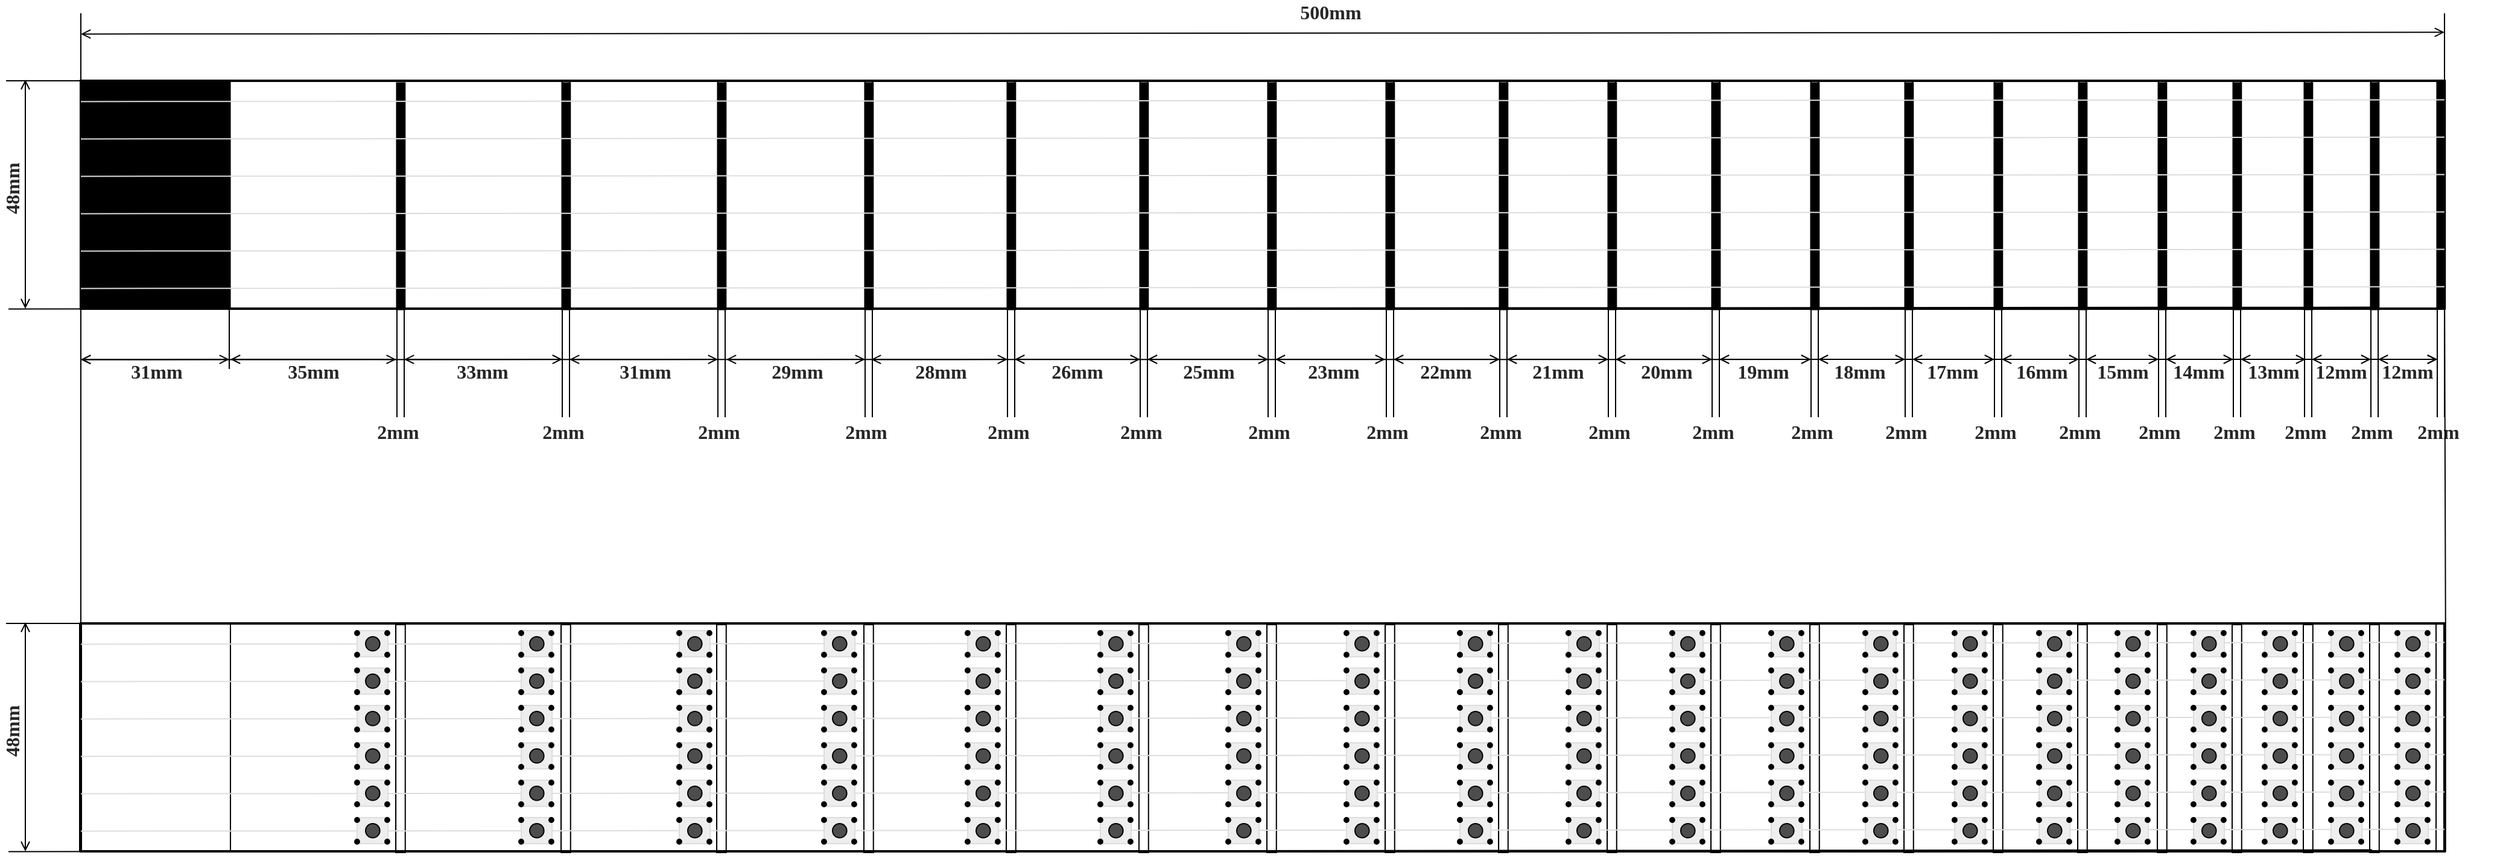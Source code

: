 <mxfile version="20.6.2" type="device"><diagram id="XOnNc0tosNfDhdxEqEch" name="Page-1"><mxGraphModel dx="1392" dy="852" grid="0" gridSize="10" guides="1" tooltips="1" connect="1" arrows="1" fold="1" page="1" pageScale="1" pageWidth="827" pageHeight="1169" math="0" shadow="0"><root><mxCell id="0"/><mxCell id="1" parent="0"/><mxCell id="YpKFQZhJyNLjoNlZPxll-13" value="" style="rounded=0;whiteSpace=wrap;html=1;strokeWidth=0;fillColor=#FFFFFF;fontStyle=1" vertex="1" parent="1"><mxGeometry x="2098.76" y="476" width="47.244" height="188.976" as="geometry"/></mxCell><mxCell id="YpKFQZhJyNLjoNlZPxll-17" value="" style="rounded=0;whiteSpace=wrap;html=1;strokeWidth=0;fillColor=#FFFFFF;fontStyle=1" vertex="1" parent="1"><mxGeometry x="2043.76" y="476" width="47.244" height="188.976" as="geometry"/></mxCell><mxCell id="YpKFQZhJyNLjoNlZPxll-19" value="" style="rounded=0;whiteSpace=wrap;html=1;strokeWidth=0;fillColor=#FFFFFF;fontStyle=1" vertex="1" parent="1"><mxGeometry x="1984.76" y="476" width="51.181" height="188.976" as="geometry"/></mxCell><mxCell id="YpKFQZhJyNLjoNlZPxll-23" value="" style="rounded=0;whiteSpace=wrap;html=1;strokeWidth=0;fillColor=#FFFFFF;fontStyle=1" vertex="1" parent="1"><mxGeometry x="1922.76" y="476" width="55.118" height="188.976" as="geometry"/></mxCell><mxCell id="YpKFQZhJyNLjoNlZPxll-25" value="" style="rounded=0;whiteSpace=wrap;html=1;strokeWidth=0;fillColor=#FFFFFF;fontStyle=1" vertex="1" parent="1"><mxGeometry x="1856.76" y="476" width="59.055" height="188.976" as="geometry"/></mxCell><mxCell id="YpKFQZhJyNLjoNlZPxll-27" value="" style="rounded=0;whiteSpace=wrap;html=1;strokeWidth=0;fillColor=#FFFFFF;fontStyle=1" vertex="1" parent="1"><mxGeometry x="1786.76" y="477" width="62.992" height="188.976" as="geometry"/></mxCell><mxCell id="YpKFQZhJyNLjoNlZPxll-29" value="" style="rounded=0;whiteSpace=wrap;html=1;strokeWidth=0;fillColor=#FFFFFF;fontStyle=1" vertex="1" parent="1"><mxGeometry x="1712.76" y="476" width="66.929" height="188.976" as="geometry"/></mxCell><mxCell id="YpKFQZhJyNLjoNlZPxll-31" value="" style="rounded=0;whiteSpace=wrap;html=1;strokeWidth=0;fillColor=#FFFFFF;fontStyle=1" vertex="1" parent="1"><mxGeometry x="1634.76" y="476" width="70.866" height="188.976" as="geometry"/></mxCell><mxCell id="YpKFQZhJyNLjoNlZPxll-33" value="" style="rounded=0;whiteSpace=wrap;html=1;strokeWidth=0;fillColor=#FFFFFF;fontStyle=1" vertex="1" parent="1"><mxGeometry x="1552.76" y="476" width="74.803" height="188.976" as="geometry"/></mxCell><mxCell id="YpKFQZhJyNLjoNlZPxll-35" value="" style="rounded=0;whiteSpace=wrap;html=1;strokeWidth=0;fillColor=#FFFFFF;fontStyle=1" vertex="1" parent="1"><mxGeometry x="1466.76" y="476" width="78.74" height="188.976" as="geometry"/></mxCell><mxCell id="YpKFQZhJyNLjoNlZPxll-37" value="" style="rounded=0;whiteSpace=wrap;html=1;strokeWidth=0;fillColor=#FFFFFF;fontStyle=1" vertex="1" parent="1"><mxGeometry x="1376.76" y="476" width="82.677" height="188.976" as="geometry"/></mxCell><mxCell id="YpKFQZhJyNLjoNlZPxll-39" value="" style="rounded=0;whiteSpace=wrap;html=1;strokeWidth=0;fillColor=#FFFFFF;fontStyle=1" vertex="1" parent="1"><mxGeometry x="1282.76" y="476" width="86.614" height="188.976" as="geometry"/></mxCell><mxCell id="YpKFQZhJyNLjoNlZPxll-41" value="" style="rounded=0;whiteSpace=wrap;html=1;strokeWidth=0;fillColor=#FFFFFF;fontStyle=1" vertex="1" parent="1"><mxGeometry x="1184.76" y="476" width="90.551" height="188.976" as="geometry"/></mxCell><mxCell id="YpKFQZhJyNLjoNlZPxll-43" value="" style="rounded=0;whiteSpace=wrap;html=1;strokeWidth=0;fillColor=#FFFFFF;fontStyle=1" vertex="1" parent="1"><mxGeometry x="1078.76" y="476" width="98.425" height="188.976" as="geometry"/></mxCell><mxCell id="YpKFQZhJyNLjoNlZPxll-45" value="" style="rounded=0;whiteSpace=wrap;html=1;strokeWidth=0;fillColor=#FFFFFF;fontStyle=1" vertex="1" parent="1"><mxGeometry x="968.76" y="476" width="102.362" height="188.976" as="geometry"/></mxCell><mxCell id="YpKFQZhJyNLjoNlZPxll-47" value="" style="rounded=0;whiteSpace=wrap;html=1;strokeWidth=0;fillColor=#FFFFFF;fontStyle=1" vertex="1" parent="1"><mxGeometry x="850.76" y="476" width="110.236" height="188.976" as="geometry"/></mxCell><mxCell id="YpKFQZhJyNLjoNlZPxll-49" value="" style="rounded=0;whiteSpace=wrap;html=1;strokeWidth=0;fillColor=#FFFFFF;fontStyle=1" vertex="1" parent="1"><mxGeometry x="728.76" y="476" width="114.173" height="188.976" as="geometry"/></mxCell><mxCell id="YpKFQZhJyNLjoNlZPxll-51" value="" style="rounded=0;whiteSpace=wrap;html=1;strokeWidth=0;fillColor=#FFFFFF;fontStyle=1" vertex="1" parent="1"><mxGeometry x="599.76" y="476" width="122.047" height="188.976" as="geometry"/></mxCell><mxCell id="YpKFQZhJyNLjoNlZPxll-53" value="" style="rounded=0;whiteSpace=wrap;html=1;strokeWidth=0;fillColor=#FFFFFF;fontStyle=1" vertex="1" parent="1"><mxGeometry x="462.76" y="476" width="129.921" height="188.976" as="geometry"/></mxCell><mxCell id="YpKFQZhJyNLjoNlZPxll-55" value="" style="rounded=0;whiteSpace=wrap;html=1;strokeWidth=0;fillColor=#FFFFFF;fontStyle=1" vertex="1" parent="1"><mxGeometry x="317.76" y="476" width="137.795" height="188.976" as="geometry"/></mxCell><mxCell id="YpKFQZhJyNLjoNlZPxll-1" value="" style="rounded=0;whiteSpace=wrap;html=1;fillColor=none;strokeWidth=2;" vertex="1" parent="1"><mxGeometry x="194" y="476" width="1959" height="188.976" as="geometry"/></mxCell><mxCell id="YpKFQZhJyNLjoNlZPxll-11" value="" style="rounded=0;whiteSpace=wrap;html=1;strokeWidth=0;fillColor=#000000;strokeColor=none;" vertex="1" parent="1"><mxGeometry x="2146" y="476" width="7.874" height="188.976" as="geometry"/></mxCell><mxCell id="YpKFQZhJyNLjoNlZPxll-20" value="" style="rounded=0;whiteSpace=wrap;html=1;strokeWidth=0;fillColor=#000000;strokeColor=none;" vertex="1" parent="1"><mxGeometry x="2091" y="477" width="7.874" height="188.976" as="geometry"/></mxCell><mxCell id="YpKFQZhJyNLjoNlZPxll-21" value="" style="rounded=0;whiteSpace=wrap;html=1;strokeWidth=0;fillColor=#000000;strokeColor=none;" vertex="1" parent="1"><mxGeometry x="2036" y="477" width="7.874" height="188.976" as="geometry"/></mxCell><mxCell id="YpKFQZhJyNLjoNlZPxll-22" value="" style="rounded=0;whiteSpace=wrap;html=1;strokeWidth=0;fillColor=#000000;strokeColor=none;" vertex="1" parent="1"><mxGeometry x="1977" y="477" width="7.874" height="188.976" as="geometry"/></mxCell><mxCell id="YpKFQZhJyNLjoNlZPxll-24" value="" style="rounded=0;whiteSpace=wrap;html=1;strokeWidth=0;fillColor=#000000;strokeColor=none;" vertex="1" parent="1"><mxGeometry x="1915" y="477" width="7.874" height="188.976" as="geometry"/></mxCell><mxCell id="YpKFQZhJyNLjoNlZPxll-26" value="" style="rounded=0;whiteSpace=wrap;html=1;strokeWidth=0;fillColor=#000000;strokeColor=none;" vertex="1" parent="1"><mxGeometry x="1849" y="477" width="7.874" height="188.976" as="geometry"/></mxCell><mxCell id="YpKFQZhJyNLjoNlZPxll-28" value="" style="rounded=0;whiteSpace=wrap;html=1;strokeWidth=0;fillColor=#000000;strokeColor=none;" vertex="1" parent="1"><mxGeometry x="1779" y="477" width="7.874" height="188.976" as="geometry"/></mxCell><mxCell id="YpKFQZhJyNLjoNlZPxll-30" value="" style="rounded=0;whiteSpace=wrap;html=1;strokeWidth=0;fillColor=#000000;strokeColor=none;" vertex="1" parent="1"><mxGeometry x="1705" y="477" width="7.874" height="188.976" as="geometry"/></mxCell><mxCell id="YpKFQZhJyNLjoNlZPxll-32" value="" style="rounded=0;whiteSpace=wrap;html=1;strokeWidth=0;fillColor=#000000;strokeColor=none;" vertex="1" parent="1"><mxGeometry x="1627" y="477" width="7.874" height="188.976" as="geometry"/></mxCell><mxCell id="YpKFQZhJyNLjoNlZPxll-34" value="" style="rounded=0;whiteSpace=wrap;html=1;strokeWidth=0;fillColor=#000000;strokeColor=none;" vertex="1" parent="1"><mxGeometry x="1545" y="477" width="7.874" height="188.976" as="geometry"/></mxCell><mxCell id="YpKFQZhJyNLjoNlZPxll-36" value="" style="rounded=0;whiteSpace=wrap;html=1;strokeWidth=0;fillColor=#000000;strokeColor=none;" vertex="1" parent="1"><mxGeometry x="1459" y="477" width="7.874" height="188.976" as="geometry"/></mxCell><mxCell id="YpKFQZhJyNLjoNlZPxll-38" value="" style="rounded=0;whiteSpace=wrap;html=1;strokeWidth=0;fillColor=#000000;strokeColor=none;" vertex="1" parent="1"><mxGeometry x="1369" y="477" width="7.874" height="188.976" as="geometry"/></mxCell><mxCell id="YpKFQZhJyNLjoNlZPxll-40" value="" style="rounded=0;whiteSpace=wrap;html=1;strokeWidth=0;fillColor=#000000;strokeColor=none;" vertex="1" parent="1"><mxGeometry x="1275" y="477" width="7.874" height="188.976" as="geometry"/></mxCell><mxCell id="YpKFQZhJyNLjoNlZPxll-42" value="" style="rounded=0;whiteSpace=wrap;html=1;strokeWidth=0;fillColor=#000000;strokeColor=none;" vertex="1" parent="1"><mxGeometry x="1177" y="477" width="7.874" height="188.976" as="geometry"/></mxCell><mxCell id="YpKFQZhJyNLjoNlZPxll-44" value="" style="rounded=0;whiteSpace=wrap;html=1;strokeWidth=0;fillColor=#000000;strokeColor=none;" vertex="1" parent="1"><mxGeometry x="1071" y="477" width="7.874" height="188.976" as="geometry"/></mxCell><mxCell id="YpKFQZhJyNLjoNlZPxll-46" value="" style="rounded=0;whiteSpace=wrap;html=1;strokeWidth=0;fillColor=#000000;strokeColor=none;" vertex="1" parent="1"><mxGeometry x="961" y="477" width="7.874" height="188.976" as="geometry"/></mxCell><mxCell id="YpKFQZhJyNLjoNlZPxll-48" value="" style="rounded=0;whiteSpace=wrap;html=1;strokeWidth=0;fillColor=#000000;strokeColor=none;" vertex="1" parent="1"><mxGeometry x="843" y="477" width="7.874" height="188.976" as="geometry"/></mxCell><mxCell id="YpKFQZhJyNLjoNlZPxll-50" value="" style="rounded=0;whiteSpace=wrap;html=1;strokeWidth=0;fillColor=#000000;strokeColor=none;" vertex="1" parent="1"><mxGeometry x="721" y="477" width="7.874" height="188.976" as="geometry"/></mxCell><mxCell id="YpKFQZhJyNLjoNlZPxll-52" value="" style="rounded=0;whiteSpace=wrap;html=1;strokeWidth=0;fillColor=#000000;strokeColor=none;" vertex="1" parent="1"><mxGeometry x="592" y="477" width="7.874" height="188.976" as="geometry"/></mxCell><mxCell id="YpKFQZhJyNLjoNlZPxll-54" value="" style="rounded=0;whiteSpace=wrap;html=1;strokeWidth=0;fillColor=#000000;strokeColor=none;" vertex="1" parent="1"><mxGeometry x="455" y="477" width="7.874" height="188.976" as="geometry"/></mxCell><mxCell id="YpKFQZhJyNLjoNlZPxll-56" value="" style="rounded=0;whiteSpace=wrap;html=1;strokeWidth=0;fillColor=#000000;strokeColor=none;" vertex="1" parent="1"><mxGeometry x="193" y="476" width="125" height="188.976" as="geometry"/></mxCell><mxCell id="YpKFQZhJyNLjoNlZPxll-57" value="" style="endArrow=none;html=1;rounded=0;strokeWidth=1;entryX=1;entryY=0;entryDx=0;entryDy=0;" edge="1" parent="1" target="YpKFQZhJyNLjoNlZPxll-1"><mxGeometry width="50" height="50" relative="1" as="geometry"><mxPoint x="132" y="476" as="sourcePoint"/><mxPoint x="2093" y="425.795" as="targetPoint"/></mxGeometry></mxCell><mxCell id="YpKFQZhJyNLjoNlZPxll-58" value="" style="endArrow=none;html=1;rounded=0;strokeWidth=1;exitX=0;exitY=0.166;exitDx=0;exitDy=0;exitPerimeter=0;entryX=1;entryY=0.16;entryDx=0;entryDy=0;entryPerimeter=0;" edge="1" parent="1"><mxGeometry width="50" height="50" relative="1" as="geometry"><mxPoint x="134" y="665.213" as="sourcePoint"/><mxPoint x="2093" y="663.795" as="targetPoint"/></mxGeometry></mxCell><mxCell id="YpKFQZhJyNLjoNlZPxll-59" value="" style="endArrow=open;html=1;rounded=0;strokeWidth=1;endFill=0;startArrow=open;startFill=0;" edge="1" parent="1"><mxGeometry width="50" height="50" relative="1" as="geometry"><mxPoint x="148" y="475" as="sourcePoint"/><mxPoint x="148" y="665" as="targetPoint"/></mxGeometry></mxCell><mxCell id="YpKFQZhJyNLjoNlZPxll-60" value="48mm" style="text;html=1;strokeColor=none;align=center;verticalAlign=middle;whiteSpace=wrap;rounded=0;fontFamily=Fira Code;fontSource=https%3A%2F%2Ffonts.googleapis.com%2Fcss%3Ffamily%3DFira%2BCode;labelBackgroundColor=none;fontColor=#262626;strokeWidth=0;fillColor=#FFFFFF;rotation=-90;fontSize=16;fontStyle=1" vertex="1" parent="1"><mxGeometry x="87" y="555.11" width="100" height="20" as="geometry"/></mxCell><mxCell id="YpKFQZhJyNLjoNlZPxll-62" value="" style="endArrow=none;html=1;rounded=0;strokeWidth=1;endFill=0;startArrow=none;startFill=0;" edge="1" parent="1"><mxGeometry width="50" height="50" relative="1" as="geometry"><mxPoint x="194" y="420" as="sourcePoint"/><mxPoint x="194" y="615" as="targetPoint"/></mxGeometry></mxCell><mxCell id="YpKFQZhJyNLjoNlZPxll-64" value="" style="endArrow=none;html=1;rounded=0;strokeWidth=1;endFill=0;startArrow=none;startFill=0;" edge="1" parent="1"><mxGeometry width="50" height="50" relative="1" as="geometry"><mxPoint x="2153" y="420" as="sourcePoint"/><mxPoint x="2153" y="615" as="targetPoint"/></mxGeometry></mxCell><mxCell id="YpKFQZhJyNLjoNlZPxll-65" value="" style="endArrow=open;html=1;rounded=0;strokeWidth=1;exitX=0;exitY=0.166;exitDx=0;exitDy=0;exitPerimeter=0;entryX=1;entryY=0.16;entryDx=0;entryDy=0;entryPerimeter=0;startArrow=open;startFill=0;endFill=0;" edge="1" parent="1"><mxGeometry width="50" height="50" relative="1" as="geometry"><mxPoint x="194" y="437.213" as="sourcePoint"/><mxPoint x="2153" y="435.795" as="targetPoint"/></mxGeometry></mxCell><mxCell id="YpKFQZhJyNLjoNlZPxll-66" value="500mm" style="text;html=1;strokeColor=none;align=center;verticalAlign=middle;whiteSpace=wrap;rounded=0;fontFamily=Fira Code;fontSource=https%3A%2F%2Ffonts.googleapis.com%2Fcss%3Ffamily%3DFira%2BCode;labelBackgroundColor=none;fontColor=#262626;strokeWidth=0;fillColor=#FFFFFF;rotation=0;fontSize=16;fontStyle=1" vertex="1" parent="1"><mxGeometry x="1180.04" y="409" width="100" height="20" as="geometry"/></mxCell><mxCell id="YpKFQZhJyNLjoNlZPxll-67" value="" style="endArrow=none;html=1;rounded=0;strokeWidth=1;endFill=0;startArrow=none;startFill=0;" edge="1" parent="1"><mxGeometry width="50" height="50" relative="1" as="geometry"><mxPoint x="194" y="477" as="sourcePoint"/><mxPoint x="194" y="715" as="targetPoint"/></mxGeometry></mxCell><mxCell id="YpKFQZhJyNLjoNlZPxll-68" value="" style="endArrow=none;html=1;rounded=0;strokeWidth=1;endFill=0;startArrow=none;startFill=0;" edge="1" parent="1"><mxGeometry width="50" height="50" relative="1" as="geometry"><mxPoint x="317" y="477" as="sourcePoint"/><mxPoint x="317" y="715" as="targetPoint"/></mxGeometry></mxCell><mxCell id="YpKFQZhJyNLjoNlZPxll-69" value="" style="endArrow=none;html=1;rounded=0;strokeWidth=1;endFill=0;startArrow=none;startFill=0;" edge="1" parent="1"><mxGeometry width="50" height="50" relative="1" as="geometry"><mxPoint x="456" y="517" as="sourcePoint"/><mxPoint x="456" y="755" as="targetPoint"/></mxGeometry></mxCell><mxCell id="YpKFQZhJyNLjoNlZPxll-70" value="" style="endArrow=none;html=1;rounded=0;strokeWidth=1;endFill=0;startArrow=none;startFill=0;" edge="1" parent="1"><mxGeometry width="50" height="50" relative="1" as="geometry"><mxPoint x="462" y="517" as="sourcePoint"/><mxPoint x="462" y="755" as="targetPoint"/></mxGeometry></mxCell><mxCell id="YpKFQZhJyNLjoNlZPxll-71" value="" style="endArrow=none;html=1;rounded=0;strokeWidth=1;endFill=0;startArrow=none;startFill=0;" edge="1" parent="1"><mxGeometry width="50" height="50" relative="1" as="geometry"><mxPoint x="593" y="477" as="sourcePoint"/><mxPoint x="593" y="715" as="targetPoint"/></mxGeometry></mxCell><mxCell id="YpKFQZhJyNLjoNlZPxll-72" value="" style="endArrow=none;html=1;rounded=0;strokeWidth=1;endFill=0;startArrow=none;startFill=0;" edge="1" parent="1"><mxGeometry width="50" height="50" relative="1" as="geometry"><mxPoint x="599" y="477" as="sourcePoint"/><mxPoint x="599" y="715" as="targetPoint"/></mxGeometry></mxCell><mxCell id="YpKFQZhJyNLjoNlZPxll-73" value="" style="endArrow=none;html=1;rounded=0;strokeWidth=1;endFill=0;startArrow=none;startFill=0;" edge="1" parent="1"><mxGeometry width="50" height="50" relative="1" as="geometry"><mxPoint x="722" y="477" as="sourcePoint"/><mxPoint x="722" y="715" as="targetPoint"/></mxGeometry></mxCell><mxCell id="YpKFQZhJyNLjoNlZPxll-74" value="" style="endArrow=none;html=1;rounded=0;strokeWidth=1;endFill=0;startArrow=none;startFill=0;" edge="1" parent="1"><mxGeometry width="50" height="50" relative="1" as="geometry"><mxPoint x="728" y="477" as="sourcePoint"/><mxPoint x="728" y="715" as="targetPoint"/></mxGeometry></mxCell><mxCell id="YpKFQZhJyNLjoNlZPxll-75" value="" style="endArrow=none;html=1;rounded=0;strokeWidth=1;endFill=0;startArrow=none;startFill=0;" edge="1" parent="1"><mxGeometry width="50" height="50" relative="1" as="geometry"><mxPoint x="844" y="477" as="sourcePoint"/><mxPoint x="844" y="715" as="targetPoint"/></mxGeometry></mxCell><mxCell id="YpKFQZhJyNLjoNlZPxll-76" value="" style="endArrow=none;html=1;rounded=0;strokeWidth=1;endFill=0;startArrow=none;startFill=0;" edge="1" parent="1"><mxGeometry width="50" height="50" relative="1" as="geometry"><mxPoint x="850" y="477" as="sourcePoint"/><mxPoint x="850" y="715" as="targetPoint"/></mxGeometry></mxCell><mxCell id="YpKFQZhJyNLjoNlZPxll-77" value="" style="endArrow=none;html=1;rounded=0;strokeWidth=1;endFill=0;startArrow=none;startFill=0;" edge="1" parent="1"><mxGeometry width="50" height="50" relative="1" as="geometry"><mxPoint x="962" y="477" as="sourcePoint"/><mxPoint x="962" y="715" as="targetPoint"/></mxGeometry></mxCell><mxCell id="YpKFQZhJyNLjoNlZPxll-78" value="" style="endArrow=none;html=1;rounded=0;strokeWidth=1;endFill=0;startArrow=none;startFill=0;" edge="1" parent="1"><mxGeometry width="50" height="50" relative="1" as="geometry"><mxPoint x="968" y="477" as="sourcePoint"/><mxPoint x="968" y="715" as="targetPoint"/></mxGeometry></mxCell><mxCell id="YpKFQZhJyNLjoNlZPxll-79" value="" style="endArrow=none;html=1;rounded=0;strokeWidth=1;endFill=0;startArrow=none;startFill=0;" edge="1" parent="1"><mxGeometry width="50" height="50" relative="1" as="geometry"><mxPoint x="1072" y="477" as="sourcePoint"/><mxPoint x="1072" y="715" as="targetPoint"/></mxGeometry></mxCell><mxCell id="YpKFQZhJyNLjoNlZPxll-80" value="" style="endArrow=none;html=1;rounded=0;strokeWidth=1;endFill=0;startArrow=none;startFill=0;" edge="1" parent="1"><mxGeometry width="50" height="50" relative="1" as="geometry"><mxPoint x="1078" y="477" as="sourcePoint"/><mxPoint x="1078" y="715" as="targetPoint"/></mxGeometry></mxCell><mxCell id="YpKFQZhJyNLjoNlZPxll-81" value="" style="endArrow=none;html=1;rounded=0;strokeWidth=1;endFill=0;startArrow=none;startFill=0;" edge="1" parent="1"><mxGeometry width="50" height="50" relative="1" as="geometry"><mxPoint x="1178" y="477" as="sourcePoint"/><mxPoint x="1178" y="715" as="targetPoint"/></mxGeometry></mxCell><mxCell id="YpKFQZhJyNLjoNlZPxll-82" value="" style="endArrow=none;html=1;rounded=0;strokeWidth=1;endFill=0;startArrow=none;startFill=0;" edge="1" parent="1"><mxGeometry width="50" height="50" relative="1" as="geometry"><mxPoint x="1184" y="477" as="sourcePoint"/><mxPoint x="1184" y="715" as="targetPoint"/></mxGeometry></mxCell><mxCell id="YpKFQZhJyNLjoNlZPxll-83" value="" style="endArrow=none;html=1;rounded=0;strokeWidth=1;endFill=0;startArrow=none;startFill=0;" edge="1" parent="1"><mxGeometry width="50" height="50" relative="1" as="geometry"><mxPoint x="1276" y="477" as="sourcePoint"/><mxPoint x="1276" y="715" as="targetPoint"/></mxGeometry></mxCell><mxCell id="YpKFQZhJyNLjoNlZPxll-84" value="" style="endArrow=none;html=1;rounded=0;strokeWidth=1;endFill=0;startArrow=none;startFill=0;" edge="1" parent="1"><mxGeometry width="50" height="50" relative="1" as="geometry"><mxPoint x="1282" y="477" as="sourcePoint"/><mxPoint x="1282" y="715" as="targetPoint"/></mxGeometry></mxCell><mxCell id="YpKFQZhJyNLjoNlZPxll-85" value="" style="endArrow=none;html=1;rounded=0;strokeWidth=1;endFill=0;startArrow=none;startFill=0;" edge="1" parent="1"><mxGeometry width="50" height="50" relative="1" as="geometry"><mxPoint x="1370" y="477" as="sourcePoint"/><mxPoint x="1370" y="715" as="targetPoint"/></mxGeometry></mxCell><mxCell id="YpKFQZhJyNLjoNlZPxll-86" value="" style="endArrow=none;html=1;rounded=0;strokeWidth=1;endFill=0;startArrow=none;startFill=0;" edge="1" parent="1"><mxGeometry width="50" height="50" relative="1" as="geometry"><mxPoint x="1376" y="477" as="sourcePoint"/><mxPoint x="1376" y="715" as="targetPoint"/></mxGeometry></mxCell><mxCell id="YpKFQZhJyNLjoNlZPxll-87" value="" style="endArrow=none;html=1;rounded=0;strokeWidth=1;endFill=0;startArrow=none;startFill=0;" edge="1" parent="1"><mxGeometry width="50" height="50" relative="1" as="geometry"><mxPoint x="1460" y="477" as="sourcePoint"/><mxPoint x="1460" y="715" as="targetPoint"/></mxGeometry></mxCell><mxCell id="YpKFQZhJyNLjoNlZPxll-88" value="" style="endArrow=none;html=1;rounded=0;strokeWidth=1;endFill=0;startArrow=none;startFill=0;" edge="1" parent="1"><mxGeometry width="50" height="50" relative="1" as="geometry"><mxPoint x="1466" y="477" as="sourcePoint"/><mxPoint x="1466" y="715" as="targetPoint"/></mxGeometry></mxCell><mxCell id="YpKFQZhJyNLjoNlZPxll-89" value="" style="endArrow=none;html=1;rounded=0;strokeWidth=1;endFill=0;startArrow=none;startFill=0;" edge="1" parent="1"><mxGeometry width="50" height="50" relative="1" as="geometry"><mxPoint x="1546" y="477" as="sourcePoint"/><mxPoint x="1546" y="715" as="targetPoint"/></mxGeometry></mxCell><mxCell id="YpKFQZhJyNLjoNlZPxll-90" value="" style="endArrow=none;html=1;rounded=0;strokeWidth=1;endFill=0;startArrow=none;startFill=0;" edge="1" parent="1"><mxGeometry width="50" height="50" relative="1" as="geometry"><mxPoint x="1552" y="477" as="sourcePoint"/><mxPoint x="1552" y="715" as="targetPoint"/></mxGeometry></mxCell><mxCell id="YpKFQZhJyNLjoNlZPxll-91" value="" style="endArrow=none;html=1;rounded=0;strokeWidth=1;endFill=0;startArrow=none;startFill=0;" edge="1" parent="1"><mxGeometry width="50" height="50" relative="1" as="geometry"><mxPoint x="1628" y="477" as="sourcePoint"/><mxPoint x="1628" y="715" as="targetPoint"/></mxGeometry></mxCell><mxCell id="YpKFQZhJyNLjoNlZPxll-92" value="" style="endArrow=none;html=1;rounded=0;strokeWidth=1;endFill=0;startArrow=none;startFill=0;" edge="1" parent="1"><mxGeometry width="50" height="50" relative="1" as="geometry"><mxPoint x="1634" y="477" as="sourcePoint"/><mxPoint x="1634" y="715" as="targetPoint"/></mxGeometry></mxCell><mxCell id="YpKFQZhJyNLjoNlZPxll-93" value="" style="endArrow=none;html=1;rounded=0;strokeWidth=1;endFill=0;startArrow=none;startFill=0;" edge="1" parent="1"><mxGeometry width="50" height="50" relative="1" as="geometry"><mxPoint x="1706" y="477" as="sourcePoint"/><mxPoint x="1706" y="715" as="targetPoint"/></mxGeometry></mxCell><mxCell id="YpKFQZhJyNLjoNlZPxll-94" value="" style="endArrow=none;html=1;rounded=0;strokeWidth=1;endFill=0;startArrow=none;startFill=0;" edge="1" parent="1"><mxGeometry width="50" height="50" relative="1" as="geometry"><mxPoint x="1712" y="477" as="sourcePoint"/><mxPoint x="1712" y="715" as="targetPoint"/></mxGeometry></mxCell><mxCell id="YpKFQZhJyNLjoNlZPxll-95" value="" style="endArrow=none;html=1;rounded=0;strokeWidth=1;endFill=0;startArrow=none;startFill=0;" edge="1" parent="1"><mxGeometry width="50" height="50" relative="1" as="geometry"><mxPoint x="1780" y="477" as="sourcePoint"/><mxPoint x="1780" y="715" as="targetPoint"/></mxGeometry></mxCell><mxCell id="YpKFQZhJyNLjoNlZPxll-96" value="" style="endArrow=none;html=1;rounded=0;strokeWidth=1;endFill=0;startArrow=none;startFill=0;" edge="1" parent="1"><mxGeometry width="50" height="50" relative="1" as="geometry"><mxPoint x="1786" y="477" as="sourcePoint"/><mxPoint x="1786" y="715" as="targetPoint"/></mxGeometry></mxCell><mxCell id="YpKFQZhJyNLjoNlZPxll-97" value="" style="endArrow=none;html=1;rounded=0;strokeWidth=1;endFill=0;startArrow=none;startFill=0;" edge="1" parent="1"><mxGeometry width="50" height="50" relative="1" as="geometry"><mxPoint x="1850" y="477" as="sourcePoint"/><mxPoint x="1850" y="715" as="targetPoint"/></mxGeometry></mxCell><mxCell id="YpKFQZhJyNLjoNlZPxll-98" value="" style="endArrow=none;html=1;rounded=0;strokeWidth=1;endFill=0;startArrow=none;startFill=0;" edge="1" parent="1"><mxGeometry width="50" height="50" relative="1" as="geometry"><mxPoint x="1856" y="477" as="sourcePoint"/><mxPoint x="1856" y="715" as="targetPoint"/></mxGeometry></mxCell><mxCell id="YpKFQZhJyNLjoNlZPxll-99" value="" style="endArrow=none;html=1;rounded=0;strokeWidth=1;endFill=0;startArrow=none;startFill=0;" edge="1" parent="1"><mxGeometry width="50" height="50" relative="1" as="geometry"><mxPoint x="1916" y="477" as="sourcePoint"/><mxPoint x="1916" y="715" as="targetPoint"/></mxGeometry></mxCell><mxCell id="YpKFQZhJyNLjoNlZPxll-100" value="" style="endArrow=none;html=1;rounded=0;strokeWidth=1;endFill=0;startArrow=none;startFill=0;" edge="1" parent="1"><mxGeometry width="50" height="50" relative="1" as="geometry"><mxPoint x="1922" y="477" as="sourcePoint"/><mxPoint x="1922" y="715" as="targetPoint"/></mxGeometry></mxCell><mxCell id="YpKFQZhJyNLjoNlZPxll-101" value="" style="endArrow=none;html=1;rounded=0;strokeWidth=1;endFill=0;startArrow=none;startFill=0;" edge="1" parent="1"><mxGeometry width="50" height="50" relative="1" as="geometry"><mxPoint x="1978" y="477" as="sourcePoint"/><mxPoint x="1978" y="715" as="targetPoint"/></mxGeometry></mxCell><mxCell id="YpKFQZhJyNLjoNlZPxll-102" value="" style="endArrow=none;html=1;rounded=0;strokeWidth=1;endFill=0;startArrow=none;startFill=0;" edge="1" parent="1"><mxGeometry width="50" height="50" relative="1" as="geometry"><mxPoint x="1984" y="477" as="sourcePoint"/><mxPoint x="1984" y="715" as="targetPoint"/></mxGeometry></mxCell><mxCell id="YpKFQZhJyNLjoNlZPxll-103" value="" style="endArrow=none;html=1;rounded=0;strokeWidth=1;endFill=0;startArrow=none;startFill=0;" edge="1" parent="1"><mxGeometry width="50" height="50" relative="1" as="geometry"><mxPoint x="2037" y="477" as="sourcePoint"/><mxPoint x="2037" y="715" as="targetPoint"/></mxGeometry></mxCell><mxCell id="YpKFQZhJyNLjoNlZPxll-104" value="" style="endArrow=none;html=1;rounded=0;strokeWidth=1;endFill=0;startArrow=none;startFill=0;" edge="1" parent="1"><mxGeometry width="50" height="50" relative="1" as="geometry"><mxPoint x="2043" y="477" as="sourcePoint"/><mxPoint x="2043" y="715" as="targetPoint"/></mxGeometry></mxCell><mxCell id="YpKFQZhJyNLjoNlZPxll-105" value="" style="endArrow=none;html=1;rounded=0;strokeWidth=1;endFill=0;startArrow=none;startFill=0;" edge="1" parent="1"><mxGeometry width="50" height="50" relative="1" as="geometry"><mxPoint x="2092" y="477" as="sourcePoint"/><mxPoint x="2092" y="715.0" as="targetPoint"/></mxGeometry></mxCell><mxCell id="YpKFQZhJyNLjoNlZPxll-106" value="" style="endArrow=none;html=1;rounded=0;strokeWidth=1;endFill=0;startArrow=none;startFill=0;" edge="1" parent="1"><mxGeometry width="50" height="50" relative="1" as="geometry"><mxPoint x="2098" y="477" as="sourcePoint"/><mxPoint x="2098" y="715.0" as="targetPoint"/></mxGeometry></mxCell><mxCell id="YpKFQZhJyNLjoNlZPxll-107" value="" style="endArrow=none;html=1;rounded=0;strokeWidth=1;endFill=0;startArrow=none;startFill=0;" edge="1" parent="1"><mxGeometry width="50" height="50" relative="1" as="geometry"><mxPoint x="2147" y="477" as="sourcePoint"/><mxPoint x="2147" y="715.0" as="targetPoint"/></mxGeometry></mxCell><mxCell id="YpKFQZhJyNLjoNlZPxll-108" value="" style="endArrow=none;html=1;rounded=0;strokeWidth=1;endFill=0;startArrow=none;startFill=0;" edge="1" parent="1"><mxGeometry width="50" height="50" relative="1" as="geometry"><mxPoint x="2153" y="477" as="sourcePoint"/><mxPoint x="2153" y="715.0" as="targetPoint"/></mxGeometry></mxCell><mxCell id="YpKFQZhJyNLjoNlZPxll-109" value="" style="endArrow=open;html=1;rounded=0;strokeWidth=1;exitX=0;exitY=0.166;exitDx=0;exitDy=0;exitPerimeter=0;startArrow=open;startFill=0;endFill=0;" edge="1" parent="1"><mxGeometry width="50" height="50" relative="1" as="geometry"><mxPoint x="194" y="707.213" as="sourcePoint"/><mxPoint x="2147" y="707" as="targetPoint"/></mxGeometry></mxCell><mxCell id="YpKFQZhJyNLjoNlZPxll-112" style="edgeStyle=orthogonalEdgeStyle;rounded=0;orthogonalLoop=1;jettySize=auto;html=1;strokeWidth=1;fontSize=16;startArrow=open;startFill=0;endArrow=open;endFill=0;strokeColor=default;" edge="1" parent="1"><mxGeometry relative="1" as="geometry"><mxPoint x="455.383" y="707.11" as="targetPoint"/><mxPoint x="318" y="707" as="sourcePoint"/><Array as="points"><mxPoint x="441" y="707"/></Array></mxGeometry></mxCell><mxCell id="YpKFQZhJyNLjoNlZPxll-113" style="edgeStyle=orthogonalEdgeStyle;rounded=0;orthogonalLoop=1;jettySize=auto;html=1;strokeWidth=1;fontSize=16;startArrow=open;startFill=0;endArrow=open;endFill=0;strokeColor=default;" edge="1" parent="1"><mxGeometry relative="1" as="geometry"><mxPoint x="317" y="707" as="targetPoint"/><mxPoint x="194" y="707.11" as="sourcePoint"/><Array as="points"><mxPoint x="256" y="707"/><mxPoint x="302" y="707"/></Array></mxGeometry></mxCell><mxCell id="YpKFQZhJyNLjoNlZPxll-114" style="edgeStyle=orthogonalEdgeStyle;rounded=0;orthogonalLoop=1;jettySize=auto;html=1;strokeWidth=1;fontSize=16;startArrow=open;startFill=0;endArrow=open;endFill=0;strokeColor=default;" edge="1" parent="1"><mxGeometry relative="1" as="geometry"><mxPoint x="593" y="707" as="targetPoint"/><mxPoint x="462" y="707.11" as="sourcePoint"/><Array as="points"><mxPoint x="528" y="707"/><mxPoint x="586" y="707"/></Array></mxGeometry></mxCell><mxCell id="YpKFQZhJyNLjoNlZPxll-115" style="edgeStyle=orthogonalEdgeStyle;rounded=0;orthogonalLoop=1;jettySize=auto;html=1;strokeWidth=1;fontSize=16;startArrow=open;startFill=0;endArrow=open;endFill=0;strokeColor=default;" edge="1" parent="1"><mxGeometry relative="1" as="geometry"><mxPoint x="722" y="707" as="targetPoint"/><mxPoint x="599" y="707.11" as="sourcePoint"/><Array as="points"><mxPoint x="665" y="707"/><mxPoint x="723" y="707"/></Array></mxGeometry></mxCell><mxCell id="YpKFQZhJyNLjoNlZPxll-116" style="edgeStyle=orthogonalEdgeStyle;rounded=0;orthogonalLoop=1;jettySize=auto;html=1;strokeWidth=1;fontSize=16;startArrow=open;startFill=0;endArrow=open;endFill=0;strokeColor=default;" edge="1" parent="1"><mxGeometry relative="1" as="geometry"><mxPoint x="844" y="707" as="targetPoint"/><mxPoint x="729" y="707.11" as="sourcePoint"/><Array as="points"><mxPoint x="795" y="707"/><mxPoint x="853" y="707"/></Array></mxGeometry></mxCell><mxCell id="YpKFQZhJyNLjoNlZPxll-117" style="edgeStyle=orthogonalEdgeStyle;rounded=0;orthogonalLoop=1;jettySize=auto;html=1;strokeWidth=1;fontSize=16;startArrow=open;startFill=0;endArrow=open;endFill=0;strokeColor=default;" edge="1" parent="1"><mxGeometry relative="1" as="geometry"><mxPoint x="962" y="707" as="targetPoint"/><mxPoint x="849" y="707.11" as="sourcePoint"/><Array as="points"><mxPoint x="915" y="707"/><mxPoint x="973" y="707"/></Array></mxGeometry></mxCell><mxCell id="YpKFQZhJyNLjoNlZPxll-118" style="edgeStyle=orthogonalEdgeStyle;rounded=0;orthogonalLoop=1;jettySize=auto;html=1;strokeWidth=1;fontSize=16;startArrow=open;startFill=0;endArrow=open;endFill=0;strokeColor=default;" edge="1" parent="1"><mxGeometry relative="1" as="geometry"><mxPoint x="1071.94" y="707" as="targetPoint"/><mxPoint x="968" y="707" as="sourcePoint"/><Array as="points"><mxPoint x="1022" y="707"/><mxPoint x="1022" y="707"/></Array></mxGeometry></mxCell><mxCell id="YpKFQZhJyNLjoNlZPxll-119" style="edgeStyle=orthogonalEdgeStyle;rounded=0;orthogonalLoop=1;jettySize=auto;html=1;strokeWidth=1;fontSize=16;startArrow=open;startFill=0;endArrow=open;endFill=0;strokeColor=default;" edge="1" parent="1"><mxGeometry relative="1" as="geometry"><mxPoint x="1178" y="707" as="targetPoint"/><mxPoint x="1078" y="707" as="sourcePoint"/><Array as="points"><mxPoint x="1132" y="707"/><mxPoint x="1132" y="707"/></Array></mxGeometry></mxCell><mxCell id="YpKFQZhJyNLjoNlZPxll-120" style="edgeStyle=orthogonalEdgeStyle;rounded=0;orthogonalLoop=1;jettySize=auto;html=1;strokeWidth=1;fontSize=16;startArrow=open;startFill=0;endArrow=open;endFill=0;strokeColor=default;" edge="1" parent="1"><mxGeometry relative="1" as="geometry"><mxPoint x="1275" y="707" as="targetPoint"/><mxPoint x="1184" y="707" as="sourcePoint"/><Array as="points"><mxPoint x="1238" y="707"/><mxPoint x="1238" y="707"/></Array></mxGeometry></mxCell><mxCell id="YpKFQZhJyNLjoNlZPxll-121" style="edgeStyle=orthogonalEdgeStyle;rounded=0;orthogonalLoop=1;jettySize=auto;html=1;strokeWidth=1;fontSize=16;startArrow=open;startFill=0;endArrow=open;endFill=0;strokeColor=default;" edge="1" parent="1"><mxGeometry relative="1" as="geometry"><mxPoint x="1370" y="707" as="targetPoint"/><mxPoint x="1282" y="707" as="sourcePoint"/><Array as="points"><mxPoint x="1336" y="707"/><mxPoint x="1336" y="707"/></Array></mxGeometry></mxCell><mxCell id="YpKFQZhJyNLjoNlZPxll-122" style="edgeStyle=orthogonalEdgeStyle;rounded=0;orthogonalLoop=1;jettySize=auto;html=1;strokeWidth=1;fontSize=16;startArrow=open;startFill=0;endArrow=open;endFill=0;strokeColor=default;" edge="1" parent="1"><mxGeometry relative="1" as="geometry"><mxPoint x="1460" y="707" as="targetPoint"/><mxPoint x="1376" y="707" as="sourcePoint"/><Array as="points"><mxPoint x="1430" y="707"/><mxPoint x="1430" y="707"/></Array></mxGeometry></mxCell><mxCell id="YpKFQZhJyNLjoNlZPxll-123" style="edgeStyle=orthogonalEdgeStyle;rounded=0;orthogonalLoop=1;jettySize=auto;html=1;strokeWidth=1;fontSize=16;startArrow=open;startFill=0;endArrow=open;endFill=0;strokeColor=default;" edge="1" parent="1"><mxGeometry relative="1" as="geometry"><mxPoint x="1546" y="707" as="targetPoint"/><mxPoint x="1466" y="707" as="sourcePoint"/><Array as="points"><mxPoint x="1520" y="707"/><mxPoint x="1520" y="707"/></Array></mxGeometry></mxCell><mxCell id="YpKFQZhJyNLjoNlZPxll-124" style="edgeStyle=orthogonalEdgeStyle;rounded=0;orthogonalLoop=1;jettySize=auto;html=1;strokeWidth=1;fontSize=16;startArrow=open;startFill=0;endArrow=open;endFill=0;strokeColor=default;" edge="1" parent="1"><mxGeometry relative="1" as="geometry"><mxPoint x="1628" y="707" as="targetPoint"/><mxPoint x="1552" y="707" as="sourcePoint"/><Array as="points"><mxPoint x="1606" y="707"/><mxPoint x="1606" y="707"/></Array></mxGeometry></mxCell><mxCell id="YpKFQZhJyNLjoNlZPxll-125" style="edgeStyle=orthogonalEdgeStyle;rounded=0;orthogonalLoop=1;jettySize=auto;html=1;strokeWidth=1;fontSize=16;startArrow=open;startFill=0;endArrow=open;endFill=0;strokeColor=default;" edge="1" parent="1"><mxGeometry relative="1" as="geometry"><mxPoint x="1706" y="707" as="targetPoint"/><mxPoint x="1634" y="707" as="sourcePoint"/><Array as="points"><mxPoint x="1688" y="707"/><mxPoint x="1688" y="707"/></Array></mxGeometry></mxCell><mxCell id="YpKFQZhJyNLjoNlZPxll-126" style="edgeStyle=orthogonalEdgeStyle;rounded=0;orthogonalLoop=1;jettySize=auto;html=1;strokeWidth=1;fontSize=16;startArrow=open;startFill=0;endArrow=open;endFill=0;strokeColor=default;" edge="1" parent="1"><mxGeometry relative="1" as="geometry"><mxPoint x="1780" y="707" as="targetPoint"/><mxPoint x="1712" y="707" as="sourcePoint"/><Array as="points"><mxPoint x="1766" y="707"/><mxPoint x="1766" y="707"/></Array></mxGeometry></mxCell><mxCell id="YpKFQZhJyNLjoNlZPxll-127" style="edgeStyle=orthogonalEdgeStyle;rounded=0;orthogonalLoop=1;jettySize=auto;html=1;strokeWidth=1;fontSize=16;startArrow=open;startFill=0;endArrow=open;endFill=0;strokeColor=default;" edge="1" parent="1"><mxGeometry relative="1" as="geometry"><mxPoint x="1850" y="707" as="targetPoint"/><mxPoint x="1786" y="707" as="sourcePoint"/><Array as="points"><mxPoint x="1840" y="707"/><mxPoint x="1840" y="707"/></Array></mxGeometry></mxCell><mxCell id="YpKFQZhJyNLjoNlZPxll-128" style="edgeStyle=orthogonalEdgeStyle;rounded=0;orthogonalLoop=1;jettySize=auto;html=1;strokeWidth=1;fontSize=16;startArrow=open;startFill=0;endArrow=open;endFill=0;strokeColor=default;" edge="1" parent="1"><mxGeometry relative="1" as="geometry"><mxPoint x="1916" y="707" as="targetPoint"/><mxPoint x="1856" y="707" as="sourcePoint"/><Array as="points"><mxPoint x="1910" y="707"/><mxPoint x="1910" y="707"/></Array></mxGeometry></mxCell><mxCell id="YpKFQZhJyNLjoNlZPxll-129" style="edgeStyle=orthogonalEdgeStyle;rounded=0;orthogonalLoop=1;jettySize=auto;html=1;strokeWidth=1;fontSize=16;startArrow=open;startFill=0;endArrow=open;endFill=0;strokeColor=default;" edge="1" parent="1"><mxGeometry relative="1" as="geometry"><mxPoint x="1978" y="707" as="targetPoint"/><mxPoint x="1922" y="707" as="sourcePoint"/><Array as="points"><mxPoint x="1976" y="707"/><mxPoint x="1976" y="707"/></Array></mxGeometry></mxCell><mxCell id="YpKFQZhJyNLjoNlZPxll-130" style="edgeStyle=orthogonalEdgeStyle;rounded=0;orthogonalLoop=1;jettySize=auto;html=1;strokeWidth=1;fontSize=16;startArrow=open;startFill=0;endArrow=open;endFill=0;strokeColor=default;" edge="1" parent="1"><mxGeometry relative="1" as="geometry"><mxPoint x="2038" y="707" as="targetPoint"/><mxPoint x="1984" y="707" as="sourcePoint"/><Array as="points"><mxPoint x="2036" y="707"/><mxPoint x="2036" y="707"/></Array></mxGeometry></mxCell><mxCell id="YpKFQZhJyNLjoNlZPxll-131" style="edgeStyle=orthogonalEdgeStyle;rounded=0;orthogonalLoop=1;jettySize=auto;html=1;strokeWidth=1;fontSize=16;startArrow=open;startFill=0;endArrow=open;endFill=0;strokeColor=default;" edge="1" parent="1"><mxGeometry relative="1" as="geometry"><mxPoint x="2092" y="707" as="targetPoint"/><mxPoint x="2043" y="707" as="sourcePoint"/><Array as="points"><mxPoint x="2069" y="707"/><mxPoint x="2069" y="707"/></Array></mxGeometry></mxCell><mxCell id="YpKFQZhJyNLjoNlZPxll-132" style="edgeStyle=orthogonalEdgeStyle;rounded=0;orthogonalLoop=1;jettySize=auto;html=1;strokeWidth=1;fontSize=16;startArrow=open;startFill=0;endArrow=open;endFill=0;strokeColor=default;" edge="1" parent="1"><mxGeometry relative="1" as="geometry"><mxPoint x="2147" y="707" as="targetPoint"/><mxPoint x="2098" y="707" as="sourcePoint"/><Array as="points"><mxPoint x="2124" y="707"/><mxPoint x="2124" y="707"/></Array></mxGeometry></mxCell><mxCell id="YpKFQZhJyNLjoNlZPxll-133" value="31mm" style="text;html=1;strokeColor=none;align=center;verticalAlign=middle;whiteSpace=wrap;rounded=0;fontFamily=Fira Code;fontSource=https%3A%2F%2Ffonts.googleapis.com%2Fcss%3Ffamily%3DFira%2BCode;labelBackgroundColor=none;fontColor=#262626;strokeWidth=0;fillColor=none;rotation=0;fontSize=16;fontStyle=1" vertex="1" parent="1"><mxGeometry x="207" y="707.11" width="100" height="20" as="geometry"/></mxCell><mxCell id="YpKFQZhJyNLjoNlZPxll-134" value="35mm" style="text;html=1;strokeColor=none;align=center;verticalAlign=middle;whiteSpace=wrap;rounded=0;fontFamily=Fira Code;fontSource=https%3A%2F%2Ffonts.googleapis.com%2Fcss%3Ffamily%3DFira%2BCode;labelBackgroundColor=none;fontColor=#262626;strokeWidth=0;fillColor=none;rotation=0;fontSize=16;fontStyle=1" vertex="1" parent="1"><mxGeometry x="337" y="707.11" width="100" height="20" as="geometry"/></mxCell><mxCell id="YpKFQZhJyNLjoNlZPxll-135" value="33mm" style="text;html=1;strokeColor=none;align=center;verticalAlign=middle;whiteSpace=wrap;rounded=0;fontFamily=Fira Code;fontSource=https%3A%2F%2Ffonts.googleapis.com%2Fcss%3Ffamily%3DFira%2BCode;labelBackgroundColor=none;fontColor=#262626;strokeWidth=0;fillColor=none;rotation=0;fontSize=16;fontStyle=1" vertex="1" parent="1"><mxGeometry x="477" y="707.11" width="100" height="20" as="geometry"/></mxCell><mxCell id="YpKFQZhJyNLjoNlZPxll-136" value="31mm" style="text;html=1;strokeColor=none;align=center;verticalAlign=middle;whiteSpace=wrap;rounded=0;fontFamily=Fira Code;fontSource=https%3A%2F%2Ffonts.googleapis.com%2Fcss%3Ffamily%3DFira%2BCode;labelBackgroundColor=none;fontColor=#262626;strokeWidth=0;fillColor=none;rotation=0;fontSize=16;fontStyle=1" vertex="1" parent="1"><mxGeometry x="612" y="707.11" width="100" height="20" as="geometry"/></mxCell><mxCell id="YpKFQZhJyNLjoNlZPxll-138" value="29mm" style="text;html=1;strokeColor=none;align=center;verticalAlign=middle;whiteSpace=wrap;rounded=0;fontFamily=Fira Code;fontSource=https%3A%2F%2Ffonts.googleapis.com%2Fcss%3Ffamily%3DFira%2BCode;labelBackgroundColor=none;fontColor=#262626;strokeWidth=0;fillColor=none;rotation=0;fontSize=16;fontStyle=1" vertex="1" parent="1"><mxGeometry x="738" y="707.11" width="100" height="20" as="geometry"/></mxCell><mxCell id="YpKFQZhJyNLjoNlZPxll-139" value="28mm" style="text;html=1;strokeColor=none;align=center;verticalAlign=middle;whiteSpace=wrap;rounded=0;fontFamily=Fira Code;fontSource=https%3A%2F%2Ffonts.googleapis.com%2Fcss%3Ffamily%3DFira%2BCode;labelBackgroundColor=none;fontColor=#262626;strokeWidth=0;fillColor=none;rotation=0;fontSize=16;fontStyle=1" vertex="1" parent="1"><mxGeometry x="857" y="707.11" width="100" height="20" as="geometry"/></mxCell><mxCell id="YpKFQZhJyNLjoNlZPxll-140" value="26mm" style="text;html=1;strokeColor=none;align=center;verticalAlign=middle;whiteSpace=wrap;rounded=0;fontFamily=Fira Code;fontSource=https%3A%2F%2Ffonts.googleapis.com%2Fcss%3Ffamily%3DFira%2BCode;labelBackgroundColor=none;fontColor=#262626;strokeWidth=0;fillColor=none;rotation=0;fontSize=16;fontStyle=1" vertex="1" parent="1"><mxGeometry x="970" y="707.11" width="100" height="20" as="geometry"/></mxCell><mxCell id="YpKFQZhJyNLjoNlZPxll-141" value="25mm" style="text;html=1;strokeColor=none;align=center;verticalAlign=middle;whiteSpace=wrap;rounded=0;fontFamily=Fira Code;fontSource=https%3A%2F%2Ffonts.googleapis.com%2Fcss%3Ffamily%3DFira%2BCode;labelBackgroundColor=none;fontColor=#262626;strokeWidth=0;fillColor=none;rotation=0;fontSize=16;fontStyle=1" vertex="1" parent="1"><mxGeometry x="1079" y="707.11" width="100" height="20" as="geometry"/></mxCell><mxCell id="YpKFQZhJyNLjoNlZPxll-142" value="23mm" style="text;html=1;strokeColor=none;align=center;verticalAlign=middle;whiteSpace=wrap;rounded=0;fontFamily=Fira Code;fontSource=https%3A%2F%2Ffonts.googleapis.com%2Fcss%3Ffamily%3DFira%2BCode;labelBackgroundColor=none;fontColor=#262626;strokeWidth=0;fillColor=none;rotation=0;fontSize=16;fontStyle=1" vertex="1" parent="1"><mxGeometry x="1209" y="707.11" width="47" height="20" as="geometry"/></mxCell><mxCell id="YpKFQZhJyNLjoNlZPxll-143" value="22mm" style="text;html=1;strokeColor=none;align=center;verticalAlign=middle;whiteSpace=wrap;rounded=0;fontFamily=Fira Code;fontSource=https%3A%2F%2Ffonts.googleapis.com%2Fcss%3Ffamily%3DFira%2BCode;labelBackgroundColor=none;fontColor=#262626;strokeWidth=0;fillColor=none;rotation=0;fontSize=16;fontStyle=1" vertex="1" parent="1"><mxGeometry x="1302" y="707.11" width="47" height="20" as="geometry"/></mxCell><mxCell id="YpKFQZhJyNLjoNlZPxll-144" value="21mm" style="text;html=1;strokeColor=none;align=center;verticalAlign=middle;whiteSpace=wrap;rounded=0;fontFamily=Fira Code;fontSource=https%3A%2F%2Ffonts.googleapis.com%2Fcss%3Ffamily%3DFira%2BCode;labelBackgroundColor=none;fontColor=#262626;strokeWidth=0;fillColor=none;rotation=0;fontSize=16;fontStyle=1" vertex="1" parent="1"><mxGeometry x="1395" y="707.11" width="47" height="20" as="geometry"/></mxCell><mxCell id="YpKFQZhJyNLjoNlZPxll-145" value="20mm" style="text;html=1;strokeColor=none;align=center;verticalAlign=middle;whiteSpace=wrap;rounded=0;fontFamily=Fira Code;fontSource=https%3A%2F%2Ffonts.googleapis.com%2Fcss%3Ffamily%3DFira%2BCode;labelBackgroundColor=none;fontColor=#262626;strokeWidth=0;fillColor=none;rotation=0;fontSize=16;fontStyle=1" vertex="1" parent="1"><mxGeometry x="1485" y="707.11" width="47" height="20" as="geometry"/></mxCell><mxCell id="YpKFQZhJyNLjoNlZPxll-146" value="19mm" style="text;html=1;strokeColor=none;align=center;verticalAlign=middle;whiteSpace=wrap;rounded=0;fontFamily=Fira Code;fontSource=https%3A%2F%2Ffonts.googleapis.com%2Fcss%3Ffamily%3DFira%2BCode;labelBackgroundColor=none;fontColor=#262626;strokeWidth=0;fillColor=none;rotation=0;fontSize=16;fontStyle=1" vertex="1" parent="1"><mxGeometry x="1565" y="707.11" width="47" height="20" as="geometry"/></mxCell><mxCell id="YpKFQZhJyNLjoNlZPxll-147" value="18mm" style="text;html=1;strokeColor=none;align=center;verticalAlign=middle;whiteSpace=wrap;rounded=0;fontFamily=Fira Code;fontSource=https%3A%2F%2Ffonts.googleapis.com%2Fcss%3Ffamily%3DFira%2BCode;labelBackgroundColor=none;fontColor=#262626;strokeWidth=0;fillColor=none;rotation=0;fontSize=16;fontStyle=1" vertex="1" parent="1"><mxGeometry x="1645" y="707.11" width="47" height="20" as="geometry"/></mxCell><mxCell id="YpKFQZhJyNLjoNlZPxll-148" value="17mm" style="text;html=1;strokeColor=none;align=center;verticalAlign=middle;whiteSpace=wrap;rounded=0;fontFamily=Fira Code;fontSource=https%3A%2F%2Ffonts.googleapis.com%2Fcss%3Ffamily%3DFira%2BCode;labelBackgroundColor=none;fontColor=#262626;strokeWidth=0;fillColor=none;rotation=0;fontSize=16;fontStyle=1" vertex="1" parent="1"><mxGeometry x="1722" y="707.11" width="47" height="20" as="geometry"/></mxCell><mxCell id="YpKFQZhJyNLjoNlZPxll-149" value="16mm" style="text;html=1;strokeColor=none;align=center;verticalAlign=middle;whiteSpace=wrap;rounded=0;fontFamily=Fira Code;fontSource=https%3A%2F%2Ffonts.googleapis.com%2Fcss%3Ffamily%3DFira%2BCode;labelBackgroundColor=none;fontColor=#262626;strokeWidth=0;fillColor=none;rotation=0;fontSize=16;fontStyle=1" vertex="1" parent="1"><mxGeometry x="1796" y="707.11" width="47" height="20" as="geometry"/></mxCell><mxCell id="YpKFQZhJyNLjoNlZPxll-150" value="15mm" style="text;html=1;strokeColor=none;align=center;verticalAlign=middle;whiteSpace=wrap;rounded=0;fontFamily=Fira Code;fontSource=https%3A%2F%2Ffonts.googleapis.com%2Fcss%3Ffamily%3DFira%2BCode;labelBackgroundColor=none;fontColor=#262626;strokeWidth=0;fillColor=none;rotation=0;fontSize=16;fontStyle=1" vertex="1" parent="1"><mxGeometry x="1863" y="707.11" width="47" height="20" as="geometry"/></mxCell><mxCell id="YpKFQZhJyNLjoNlZPxll-151" value="14mm" style="text;html=1;strokeColor=none;align=center;verticalAlign=middle;whiteSpace=wrap;rounded=0;fontFamily=Fira Code;fontSource=https%3A%2F%2Ffonts.googleapis.com%2Fcss%3Ffamily%3DFira%2BCode;labelBackgroundColor=none;fontColor=#262626;strokeWidth=0;fillColor=none;rotation=0;fontSize=16;fontStyle=1" vertex="1" parent="1"><mxGeometry x="1926" y="707.11" width="47" height="20" as="geometry"/></mxCell><mxCell id="YpKFQZhJyNLjoNlZPxll-152" value="13mm" style="text;html=1;strokeColor=none;align=center;verticalAlign=middle;whiteSpace=wrap;rounded=0;fontFamily=Fira Code;fontSource=https%3A%2F%2Ffonts.googleapis.com%2Fcss%3Ffamily%3DFira%2BCode;labelBackgroundColor=none;fontColor=#262626;strokeWidth=0;fillColor=none;rotation=0;fontSize=16;fontStyle=1" vertex="1" parent="1"><mxGeometry x="1988" y="707.11" width="47" height="20" as="geometry"/></mxCell><mxCell id="YpKFQZhJyNLjoNlZPxll-153" value="12mm" style="text;html=1;strokeColor=none;align=center;verticalAlign=middle;whiteSpace=wrap;rounded=0;fontFamily=Fira Code;fontSource=https%3A%2F%2Ffonts.googleapis.com%2Fcss%3Ffamily%3DFira%2BCode;labelBackgroundColor=none;fontColor=#262626;strokeWidth=0;fillColor=none;rotation=0;fontSize=16;fontStyle=1" vertex="1" parent="1"><mxGeometry x="2044" y="707.11" width="47" height="20" as="geometry"/></mxCell><mxCell id="YpKFQZhJyNLjoNlZPxll-154" value="12mm" style="text;html=1;strokeColor=none;align=center;verticalAlign=middle;whiteSpace=wrap;rounded=0;fontFamily=Fira Code;fontSource=https%3A%2F%2Ffonts.googleapis.com%2Fcss%3Ffamily%3DFira%2BCode;labelBackgroundColor=none;fontColor=#262626;strokeWidth=0;fillColor=none;rotation=0;fontSize=16;fontStyle=1" vertex="1" parent="1"><mxGeometry x="2099" y="707.11" width="47" height="20" as="geometry"/></mxCell><mxCell id="YpKFQZhJyNLjoNlZPxll-155" value="2mm" style="text;html=1;strokeColor=none;align=center;verticalAlign=middle;whiteSpace=wrap;rounded=0;fontFamily=Fira Code;fontSource=https%3A%2F%2Ffonts.googleapis.com%2Fcss%3Ffamily%3DFira%2BCode;labelBackgroundColor=none;fontColor=#262626;strokeWidth=0;fillColor=none;rotation=0;fontSize=16;fontStyle=1" vertex="1" parent="1"><mxGeometry x="407" y="757.11" width="100" height="20" as="geometry"/></mxCell><mxCell id="YpKFQZhJyNLjoNlZPxll-156" value="" style="endArrow=none;html=1;rounded=0;strokeWidth=1;endFill=0;startArrow=none;startFill=0;" edge="1" parent="1"><mxGeometry width="50" height="50" relative="1" as="geometry"><mxPoint x="593" y="517" as="sourcePoint"/><mxPoint x="593" y="755" as="targetPoint"/></mxGeometry></mxCell><mxCell id="YpKFQZhJyNLjoNlZPxll-157" value="" style="endArrow=none;html=1;rounded=0;strokeWidth=1;endFill=0;startArrow=none;startFill=0;" edge="1" parent="1"><mxGeometry width="50" height="50" relative="1" as="geometry"><mxPoint x="599" y="517" as="sourcePoint"/><mxPoint x="599" y="755" as="targetPoint"/></mxGeometry></mxCell><mxCell id="YpKFQZhJyNLjoNlZPxll-158" value="2mm" style="text;html=1;strokeColor=none;align=center;verticalAlign=middle;whiteSpace=wrap;rounded=0;fontFamily=Fira Code;fontSource=https%3A%2F%2Ffonts.googleapis.com%2Fcss%3Ffamily%3DFira%2BCode;labelBackgroundColor=none;fontColor=#262626;strokeWidth=0;fillColor=none;rotation=0;fontSize=16;fontStyle=1" vertex="1" parent="1"><mxGeometry x="544" y="757.11" width="100" height="20" as="geometry"/></mxCell><mxCell id="YpKFQZhJyNLjoNlZPxll-159" value="" style="endArrow=none;html=1;rounded=0;strokeWidth=1;endFill=0;startArrow=none;startFill=0;" edge="1" parent="1"><mxGeometry width="50" height="50" relative="1" as="geometry"><mxPoint x="722" y="517.0" as="sourcePoint"/><mxPoint x="722" y="755" as="targetPoint"/></mxGeometry></mxCell><mxCell id="YpKFQZhJyNLjoNlZPxll-160" value="" style="endArrow=none;html=1;rounded=0;strokeWidth=1;endFill=0;startArrow=none;startFill=0;" edge="1" parent="1"><mxGeometry width="50" height="50" relative="1" as="geometry"><mxPoint x="728" y="517.0" as="sourcePoint"/><mxPoint x="728" y="755" as="targetPoint"/></mxGeometry></mxCell><mxCell id="YpKFQZhJyNLjoNlZPxll-161" value="2mm" style="text;html=1;strokeColor=none;align=center;verticalAlign=middle;whiteSpace=wrap;rounded=0;fontFamily=Fira Code;fontSource=https%3A%2F%2Ffonts.googleapis.com%2Fcss%3Ffamily%3DFira%2BCode;labelBackgroundColor=none;fontColor=#262626;strokeWidth=0;fillColor=none;rotation=0;fontSize=16;fontStyle=1" vertex="1" parent="1"><mxGeometry x="673" y="757.11" width="100" height="20" as="geometry"/></mxCell><mxCell id="YpKFQZhJyNLjoNlZPxll-162" value="" style="endArrow=none;html=1;rounded=0;strokeWidth=1;endFill=0;startArrow=none;startFill=0;" edge="1" parent="1"><mxGeometry width="50" height="50" relative="1" as="geometry"><mxPoint x="844" y="517.0" as="sourcePoint"/><mxPoint x="844" y="755" as="targetPoint"/></mxGeometry></mxCell><mxCell id="YpKFQZhJyNLjoNlZPxll-163" value="" style="endArrow=none;html=1;rounded=0;strokeWidth=1;endFill=0;startArrow=none;startFill=0;" edge="1" parent="1"><mxGeometry width="50" height="50" relative="1" as="geometry"><mxPoint x="850" y="517.0" as="sourcePoint"/><mxPoint x="850" y="755" as="targetPoint"/></mxGeometry></mxCell><mxCell id="YpKFQZhJyNLjoNlZPxll-164" value="2mm" style="text;html=1;strokeColor=none;align=center;verticalAlign=middle;whiteSpace=wrap;rounded=0;fontFamily=Fira Code;fontSource=https%3A%2F%2Ffonts.googleapis.com%2Fcss%3Ffamily%3DFira%2BCode;labelBackgroundColor=none;fontColor=#262626;strokeWidth=0;fillColor=none;rotation=0;fontSize=16;fontStyle=1" vertex="1" parent="1"><mxGeometry x="795" y="757.11" width="100" height="20" as="geometry"/></mxCell><mxCell id="YpKFQZhJyNLjoNlZPxll-165" value="" style="endArrow=none;html=1;rounded=0;strokeWidth=1;endFill=0;startArrow=none;startFill=0;" edge="1" parent="1"><mxGeometry width="50" height="50" relative="1" as="geometry"><mxPoint x="962" y="517.0" as="sourcePoint"/><mxPoint x="962" y="755" as="targetPoint"/></mxGeometry></mxCell><mxCell id="YpKFQZhJyNLjoNlZPxll-166" value="" style="endArrow=none;html=1;rounded=0;strokeWidth=1;endFill=0;startArrow=none;startFill=0;" edge="1" parent="1"><mxGeometry width="50" height="50" relative="1" as="geometry"><mxPoint x="968" y="517.0" as="sourcePoint"/><mxPoint x="968" y="755" as="targetPoint"/></mxGeometry></mxCell><mxCell id="YpKFQZhJyNLjoNlZPxll-167" value="2mm" style="text;html=1;strokeColor=none;align=center;verticalAlign=middle;whiteSpace=wrap;rounded=0;fontFamily=Fira Code;fontSource=https%3A%2F%2Ffonts.googleapis.com%2Fcss%3Ffamily%3DFira%2BCode;labelBackgroundColor=none;fontColor=#262626;strokeWidth=0;fillColor=none;rotation=0;fontSize=16;fontStyle=1" vertex="1" parent="1"><mxGeometry x="913" y="757.11" width="100" height="20" as="geometry"/></mxCell><mxCell id="YpKFQZhJyNLjoNlZPxll-168" value="" style="endArrow=none;html=1;rounded=0;strokeWidth=1;endFill=0;startArrow=none;startFill=0;" edge="1" parent="1"><mxGeometry width="50" height="50" relative="1" as="geometry"><mxPoint x="1072" y="517.0" as="sourcePoint"/><mxPoint x="1072" y="755" as="targetPoint"/></mxGeometry></mxCell><mxCell id="YpKFQZhJyNLjoNlZPxll-169" value="" style="endArrow=none;html=1;rounded=0;strokeWidth=1;endFill=0;startArrow=none;startFill=0;" edge="1" parent="1"><mxGeometry width="50" height="50" relative="1" as="geometry"><mxPoint x="1078" y="517.0" as="sourcePoint"/><mxPoint x="1078" y="755" as="targetPoint"/></mxGeometry></mxCell><mxCell id="YpKFQZhJyNLjoNlZPxll-170" value="2mm" style="text;html=1;strokeColor=none;align=center;verticalAlign=middle;whiteSpace=wrap;rounded=0;fontFamily=Fira Code;fontSource=https%3A%2F%2Ffonts.googleapis.com%2Fcss%3Ffamily%3DFira%2BCode;labelBackgroundColor=none;fontColor=#262626;strokeWidth=0;fillColor=none;rotation=0;fontSize=16;fontStyle=1" vertex="1" parent="1"><mxGeometry x="1023" y="757.11" width="100" height="20" as="geometry"/></mxCell><mxCell id="YpKFQZhJyNLjoNlZPxll-171" value="" style="endArrow=none;html=1;rounded=0;strokeWidth=1;endFill=0;startArrow=none;startFill=0;" edge="1" parent="1"><mxGeometry width="50" height="50" relative="1" as="geometry"><mxPoint x="1178" y="517.0" as="sourcePoint"/><mxPoint x="1178" y="755" as="targetPoint"/></mxGeometry></mxCell><mxCell id="YpKFQZhJyNLjoNlZPxll-172" value="" style="endArrow=none;html=1;rounded=0;strokeWidth=1;endFill=0;startArrow=none;startFill=0;" edge="1" parent="1"><mxGeometry width="50" height="50" relative="1" as="geometry"><mxPoint x="1184" y="517.0" as="sourcePoint"/><mxPoint x="1184" y="755" as="targetPoint"/></mxGeometry></mxCell><mxCell id="YpKFQZhJyNLjoNlZPxll-173" value="2mm" style="text;html=1;strokeColor=none;align=center;verticalAlign=middle;whiteSpace=wrap;rounded=0;fontFamily=Fira Code;fontSource=https%3A%2F%2Ffonts.googleapis.com%2Fcss%3Ffamily%3DFira%2BCode;labelBackgroundColor=none;fontColor=#262626;strokeWidth=0;fillColor=none;rotation=0;fontSize=16;fontStyle=1" vertex="1" parent="1"><mxGeometry x="1129" y="757.11" width="100" height="20" as="geometry"/></mxCell><mxCell id="YpKFQZhJyNLjoNlZPxll-174" value="" style="endArrow=none;html=1;rounded=0;strokeWidth=1;endFill=0;startArrow=none;startFill=0;" edge="1" parent="1"><mxGeometry width="50" height="50" relative="1" as="geometry"><mxPoint x="1276" y="517.0" as="sourcePoint"/><mxPoint x="1276" y="755" as="targetPoint"/></mxGeometry></mxCell><mxCell id="YpKFQZhJyNLjoNlZPxll-175" value="" style="endArrow=none;html=1;rounded=0;strokeWidth=1;endFill=0;startArrow=none;startFill=0;" edge="1" parent="1"><mxGeometry width="50" height="50" relative="1" as="geometry"><mxPoint x="1282" y="517.0" as="sourcePoint"/><mxPoint x="1282" y="755" as="targetPoint"/></mxGeometry></mxCell><mxCell id="YpKFQZhJyNLjoNlZPxll-176" value="2mm" style="text;html=1;strokeColor=none;align=center;verticalAlign=middle;whiteSpace=wrap;rounded=0;fontFamily=Fira Code;fontSource=https%3A%2F%2Ffonts.googleapis.com%2Fcss%3Ffamily%3DFira%2BCode;labelBackgroundColor=none;fontColor=#262626;strokeWidth=0;fillColor=none;rotation=0;fontSize=16;fontStyle=1" vertex="1" parent="1"><mxGeometry x="1227" y="757.11" width="100" height="20" as="geometry"/></mxCell><mxCell id="YpKFQZhJyNLjoNlZPxll-177" value="" style="endArrow=none;html=1;rounded=0;strokeWidth=1;endFill=0;startArrow=none;startFill=0;" edge="1" parent="1"><mxGeometry width="50" height="50" relative="1" as="geometry"><mxPoint x="1370" y="517.0" as="sourcePoint"/><mxPoint x="1370" y="755" as="targetPoint"/></mxGeometry></mxCell><mxCell id="YpKFQZhJyNLjoNlZPxll-178" value="" style="endArrow=none;html=1;rounded=0;strokeWidth=1;endFill=0;startArrow=none;startFill=0;" edge="1" parent="1"><mxGeometry width="50" height="50" relative="1" as="geometry"><mxPoint x="1376" y="517.0" as="sourcePoint"/><mxPoint x="1376" y="755" as="targetPoint"/></mxGeometry></mxCell><mxCell id="YpKFQZhJyNLjoNlZPxll-179" value="2mm" style="text;html=1;strokeColor=none;align=center;verticalAlign=middle;whiteSpace=wrap;rounded=0;fontFamily=Fira Code;fontSource=https%3A%2F%2Ffonts.googleapis.com%2Fcss%3Ffamily%3DFira%2BCode;labelBackgroundColor=none;fontColor=#262626;strokeWidth=0;fillColor=none;rotation=0;fontSize=16;fontStyle=1" vertex="1" parent="1"><mxGeometry x="1321" y="757.11" width="100" height="20" as="geometry"/></mxCell><mxCell id="YpKFQZhJyNLjoNlZPxll-180" value="" style="endArrow=none;html=1;rounded=0;strokeWidth=1;endFill=0;startArrow=none;startFill=0;" edge="1" parent="1"><mxGeometry width="50" height="50" relative="1" as="geometry"><mxPoint x="1460" y="517.0" as="sourcePoint"/><mxPoint x="1460" y="755" as="targetPoint"/></mxGeometry></mxCell><mxCell id="YpKFQZhJyNLjoNlZPxll-181" value="" style="endArrow=none;html=1;rounded=0;strokeWidth=1;endFill=0;startArrow=none;startFill=0;" edge="1" parent="1"><mxGeometry width="50" height="50" relative="1" as="geometry"><mxPoint x="1466" y="517.0" as="sourcePoint"/><mxPoint x="1466" y="755" as="targetPoint"/></mxGeometry></mxCell><mxCell id="YpKFQZhJyNLjoNlZPxll-182" value="2mm" style="text;html=1;strokeColor=none;align=center;verticalAlign=middle;whiteSpace=wrap;rounded=0;fontFamily=Fira Code;fontSource=https%3A%2F%2Ffonts.googleapis.com%2Fcss%3Ffamily%3DFira%2BCode;labelBackgroundColor=none;fontColor=#262626;strokeWidth=0;fillColor=none;rotation=0;fontSize=16;fontStyle=1" vertex="1" parent="1"><mxGeometry x="1411" y="757.11" width="100" height="20" as="geometry"/></mxCell><mxCell id="YpKFQZhJyNLjoNlZPxll-183" value="" style="endArrow=none;html=1;rounded=0;strokeWidth=1;endFill=0;startArrow=none;startFill=0;" edge="1" parent="1"><mxGeometry width="50" height="50" relative="1" as="geometry"><mxPoint x="1546" y="517.0" as="sourcePoint"/><mxPoint x="1546" y="755" as="targetPoint"/></mxGeometry></mxCell><mxCell id="YpKFQZhJyNLjoNlZPxll-184" value="" style="endArrow=none;html=1;rounded=0;strokeWidth=1;endFill=0;startArrow=none;startFill=0;" edge="1" parent="1"><mxGeometry width="50" height="50" relative="1" as="geometry"><mxPoint x="1552" y="517.0" as="sourcePoint"/><mxPoint x="1552" y="755" as="targetPoint"/></mxGeometry></mxCell><mxCell id="YpKFQZhJyNLjoNlZPxll-185" value="2mm" style="text;html=1;strokeColor=none;align=center;verticalAlign=middle;whiteSpace=wrap;rounded=0;fontFamily=Fira Code;fontSource=https%3A%2F%2Ffonts.googleapis.com%2Fcss%3Ffamily%3DFira%2BCode;labelBackgroundColor=none;fontColor=#262626;strokeWidth=0;fillColor=none;rotation=0;fontSize=16;fontStyle=1" vertex="1" parent="1"><mxGeometry x="1497" y="757.11" width="100" height="20" as="geometry"/></mxCell><mxCell id="YpKFQZhJyNLjoNlZPxll-186" value="" style="endArrow=none;html=1;rounded=0;strokeWidth=1;endFill=0;startArrow=none;startFill=0;" edge="1" parent="1"><mxGeometry width="50" height="50" relative="1" as="geometry"><mxPoint x="1628" y="517.0" as="sourcePoint"/><mxPoint x="1628" y="755" as="targetPoint"/></mxGeometry></mxCell><mxCell id="YpKFQZhJyNLjoNlZPxll-187" value="" style="endArrow=none;html=1;rounded=0;strokeWidth=1;endFill=0;startArrow=none;startFill=0;" edge="1" parent="1"><mxGeometry width="50" height="50" relative="1" as="geometry"><mxPoint x="1634" y="517.0" as="sourcePoint"/><mxPoint x="1634" y="755" as="targetPoint"/></mxGeometry></mxCell><mxCell id="YpKFQZhJyNLjoNlZPxll-188" value="2mm" style="text;html=1;strokeColor=none;align=center;verticalAlign=middle;whiteSpace=wrap;rounded=0;fontFamily=Fira Code;fontSource=https%3A%2F%2Ffonts.googleapis.com%2Fcss%3Ffamily%3DFira%2BCode;labelBackgroundColor=none;fontColor=#262626;strokeWidth=0;fillColor=none;rotation=0;fontSize=16;fontStyle=1" vertex="1" parent="1"><mxGeometry x="1579" y="757.11" width="100" height="20" as="geometry"/></mxCell><mxCell id="YpKFQZhJyNLjoNlZPxll-189" value="" style="endArrow=none;html=1;rounded=0;strokeWidth=1;endFill=0;startArrow=none;startFill=0;" edge="1" parent="1"><mxGeometry width="50" height="50" relative="1" as="geometry"><mxPoint x="1706" y="517.0" as="sourcePoint"/><mxPoint x="1706" y="755" as="targetPoint"/></mxGeometry></mxCell><mxCell id="YpKFQZhJyNLjoNlZPxll-190" value="" style="endArrow=none;html=1;rounded=0;strokeWidth=1;endFill=0;startArrow=none;startFill=0;" edge="1" parent="1"><mxGeometry width="50" height="50" relative="1" as="geometry"><mxPoint x="1712" y="517.0" as="sourcePoint"/><mxPoint x="1712" y="755" as="targetPoint"/></mxGeometry></mxCell><mxCell id="YpKFQZhJyNLjoNlZPxll-191" value="2mm" style="text;html=1;strokeColor=none;align=center;verticalAlign=middle;whiteSpace=wrap;rounded=0;fontFamily=Fira Code;fontSource=https%3A%2F%2Ffonts.googleapis.com%2Fcss%3Ffamily%3DFira%2BCode;labelBackgroundColor=none;fontColor=#262626;strokeWidth=0;fillColor=none;rotation=0;fontSize=16;fontStyle=1" vertex="1" parent="1"><mxGeometry x="1657" y="757.11" width="100" height="20" as="geometry"/></mxCell><mxCell id="YpKFQZhJyNLjoNlZPxll-192" value="" style="endArrow=none;html=1;rounded=0;strokeWidth=1;endFill=0;startArrow=none;startFill=0;" edge="1" parent="1"><mxGeometry width="50" height="50" relative="1" as="geometry"><mxPoint x="1780" y="517.0" as="sourcePoint"/><mxPoint x="1780" y="755" as="targetPoint"/></mxGeometry></mxCell><mxCell id="YpKFQZhJyNLjoNlZPxll-193" value="" style="endArrow=none;html=1;rounded=0;strokeWidth=1;endFill=0;startArrow=none;startFill=0;" edge="1" parent="1"><mxGeometry width="50" height="50" relative="1" as="geometry"><mxPoint x="1786" y="517.0" as="sourcePoint"/><mxPoint x="1786" y="755" as="targetPoint"/></mxGeometry></mxCell><mxCell id="YpKFQZhJyNLjoNlZPxll-194" value="2mm" style="text;html=1;strokeColor=none;align=center;verticalAlign=middle;whiteSpace=wrap;rounded=0;fontFamily=Fira Code;fontSource=https%3A%2F%2Ffonts.googleapis.com%2Fcss%3Ffamily%3DFira%2BCode;labelBackgroundColor=none;fontColor=#262626;strokeWidth=0;fillColor=none;rotation=0;fontSize=16;fontStyle=1" vertex="1" parent="1"><mxGeometry x="1731" y="757.11" width="100" height="20" as="geometry"/></mxCell><mxCell id="YpKFQZhJyNLjoNlZPxll-195" value="" style="endArrow=none;html=1;rounded=0;strokeWidth=1;endFill=0;startArrow=none;startFill=0;" edge="1" parent="1"><mxGeometry width="50" height="50" relative="1" as="geometry"><mxPoint x="1850" y="517.0" as="sourcePoint"/><mxPoint x="1850" y="755" as="targetPoint"/></mxGeometry></mxCell><mxCell id="YpKFQZhJyNLjoNlZPxll-196" value="" style="endArrow=none;html=1;rounded=0;strokeWidth=1;endFill=0;startArrow=none;startFill=0;" edge="1" parent="1"><mxGeometry width="50" height="50" relative="1" as="geometry"><mxPoint x="1856" y="517.0" as="sourcePoint"/><mxPoint x="1856" y="755" as="targetPoint"/></mxGeometry></mxCell><mxCell id="YpKFQZhJyNLjoNlZPxll-197" value="2mm" style="text;html=1;strokeColor=none;align=center;verticalAlign=middle;whiteSpace=wrap;rounded=0;fontFamily=Fira Code;fontSource=https%3A%2F%2Ffonts.googleapis.com%2Fcss%3Ffamily%3DFira%2BCode;labelBackgroundColor=none;fontColor=#262626;strokeWidth=0;fillColor=none;rotation=0;fontSize=16;fontStyle=1" vertex="1" parent="1"><mxGeometry x="1801" y="757.11" width="100" height="20" as="geometry"/></mxCell><mxCell id="YpKFQZhJyNLjoNlZPxll-198" value="" style="endArrow=none;html=1;rounded=0;strokeWidth=1;endFill=0;startArrow=none;startFill=0;" edge="1" parent="1"><mxGeometry width="50" height="50" relative="1" as="geometry"><mxPoint x="1916" y="517.0" as="sourcePoint"/><mxPoint x="1916" y="755" as="targetPoint"/></mxGeometry></mxCell><mxCell id="YpKFQZhJyNLjoNlZPxll-199" value="" style="endArrow=none;html=1;rounded=0;strokeWidth=1;endFill=0;startArrow=none;startFill=0;" edge="1" parent="1"><mxGeometry width="50" height="50" relative="1" as="geometry"><mxPoint x="1922" y="517.0" as="sourcePoint"/><mxPoint x="1922" y="755" as="targetPoint"/></mxGeometry></mxCell><mxCell id="YpKFQZhJyNLjoNlZPxll-200" value="2mm" style="text;html=1;strokeColor=none;align=center;verticalAlign=middle;whiteSpace=wrap;rounded=0;fontFamily=Fira Code;fontSource=https%3A%2F%2Ffonts.googleapis.com%2Fcss%3Ffamily%3DFira%2BCode;labelBackgroundColor=none;fontColor=#262626;strokeWidth=0;fillColor=none;rotation=0;fontSize=16;fontStyle=1" vertex="1" parent="1"><mxGeometry x="1867" y="757.11" width="100" height="20" as="geometry"/></mxCell><mxCell id="YpKFQZhJyNLjoNlZPxll-201" value="" style="endArrow=none;html=1;rounded=0;strokeWidth=1;endFill=0;startArrow=none;startFill=0;" edge="1" parent="1"><mxGeometry width="50" height="50" relative="1" as="geometry"><mxPoint x="1978" y="517.0" as="sourcePoint"/><mxPoint x="1978" y="755" as="targetPoint"/></mxGeometry></mxCell><mxCell id="YpKFQZhJyNLjoNlZPxll-202" value="" style="endArrow=none;html=1;rounded=0;strokeWidth=1;endFill=0;startArrow=none;startFill=0;" edge="1" parent="1"><mxGeometry width="50" height="50" relative="1" as="geometry"><mxPoint x="1984" y="517.0" as="sourcePoint"/><mxPoint x="1984" y="755" as="targetPoint"/></mxGeometry></mxCell><mxCell id="YpKFQZhJyNLjoNlZPxll-203" value="2mm" style="text;html=1;strokeColor=none;align=center;verticalAlign=middle;whiteSpace=wrap;rounded=0;fontFamily=Fira Code;fontSource=https%3A%2F%2Ffonts.googleapis.com%2Fcss%3Ffamily%3DFira%2BCode;labelBackgroundColor=none;fontColor=#262626;strokeWidth=0;fillColor=none;rotation=0;fontSize=16;fontStyle=1" vertex="1" parent="1"><mxGeometry x="1929" y="757.11" width="100" height="20" as="geometry"/></mxCell><mxCell id="YpKFQZhJyNLjoNlZPxll-204" value="" style="endArrow=none;html=1;rounded=0;strokeWidth=1;endFill=0;startArrow=none;startFill=0;" edge="1" parent="1"><mxGeometry width="50" height="50" relative="1" as="geometry"><mxPoint x="2037" y="517.0" as="sourcePoint"/><mxPoint x="2037" y="755" as="targetPoint"/></mxGeometry></mxCell><mxCell id="YpKFQZhJyNLjoNlZPxll-205" value="" style="endArrow=none;html=1;rounded=0;strokeWidth=1;endFill=0;startArrow=none;startFill=0;" edge="1" parent="1"><mxGeometry width="50" height="50" relative="1" as="geometry"><mxPoint x="2043" y="517.0" as="sourcePoint"/><mxPoint x="2043" y="755" as="targetPoint"/></mxGeometry></mxCell><mxCell id="YpKFQZhJyNLjoNlZPxll-206" value="2mm" style="text;html=1;strokeColor=none;align=center;verticalAlign=middle;whiteSpace=wrap;rounded=0;fontFamily=Fira Code;fontSource=https%3A%2F%2Ffonts.googleapis.com%2Fcss%3Ffamily%3DFira%2BCode;labelBackgroundColor=none;fontColor=#262626;strokeWidth=0;fillColor=none;rotation=0;fontSize=16;fontStyle=1" vertex="1" parent="1"><mxGeometry x="1988" y="757.11" width="100" height="20" as="geometry"/></mxCell><mxCell id="YpKFQZhJyNLjoNlZPxll-207" value="" style="endArrow=none;html=1;rounded=0;strokeWidth=1;endFill=0;startArrow=none;startFill=0;" edge="1" parent="1"><mxGeometry width="50" height="50" relative="1" as="geometry"><mxPoint x="2092" y="517.0" as="sourcePoint"/><mxPoint x="2092" y="755" as="targetPoint"/></mxGeometry></mxCell><mxCell id="YpKFQZhJyNLjoNlZPxll-208" value="" style="endArrow=none;html=1;rounded=0;strokeWidth=1;endFill=0;startArrow=none;startFill=0;" edge="1" parent="1"><mxGeometry width="50" height="50" relative="1" as="geometry"><mxPoint x="2098" y="517.0" as="sourcePoint"/><mxPoint x="2098" y="755" as="targetPoint"/></mxGeometry></mxCell><mxCell id="YpKFQZhJyNLjoNlZPxll-209" value="2mm" style="text;html=1;strokeColor=none;align=center;verticalAlign=middle;whiteSpace=wrap;rounded=0;fontFamily=Fira Code;fontSource=https%3A%2F%2Ffonts.googleapis.com%2Fcss%3Ffamily%3DFira%2BCode;labelBackgroundColor=none;fontColor=#262626;strokeWidth=0;fillColor=none;rotation=0;fontSize=16;fontStyle=1" vertex="1" parent="1"><mxGeometry x="2043" y="757.11" width="100" height="20" as="geometry"/></mxCell><mxCell id="YpKFQZhJyNLjoNlZPxll-210" value="" style="endArrow=none;html=1;rounded=0;strokeWidth=1;endFill=0;startArrow=none;startFill=0;" edge="1" parent="1"><mxGeometry width="50" height="50" relative="1" as="geometry"><mxPoint x="2147" y="517.0" as="sourcePoint"/><mxPoint x="2147" y="755" as="targetPoint"/></mxGeometry></mxCell><mxCell id="YpKFQZhJyNLjoNlZPxll-211" value="" style="endArrow=none;html=1;rounded=0;strokeWidth=1;endFill=0;startArrow=none;startFill=0;" edge="1" parent="1"><mxGeometry width="50" height="50" relative="1" as="geometry"><mxPoint x="2153" y="517.0" as="sourcePoint"/><mxPoint x="2153" y="755" as="targetPoint"/></mxGeometry></mxCell><mxCell id="YpKFQZhJyNLjoNlZPxll-212" value="2mm" style="text;html=1;strokeColor=none;align=center;verticalAlign=middle;whiteSpace=wrap;rounded=0;fontFamily=Fira Code;fontSource=https%3A%2F%2Ffonts.googleapis.com%2Fcss%3Ffamily%3DFira%2BCode;labelBackgroundColor=none;fontColor=#262626;strokeWidth=0;fillColor=none;rotation=0;fontSize=16;fontStyle=1" vertex="1" parent="1"><mxGeometry x="2098" y="757.11" width="100" height="20" as="geometry"/></mxCell><mxCell id="YpKFQZhJyNLjoNlZPxll-264" value="" style="endArrow=none;html=1;rounded=0;strokeWidth=1;endFill=0;startArrow=none;startFill=0;entryX=0;entryY=0;entryDx=0;entryDy=0;" edge="1" parent="1" target="YpKFQZhJyNLjoNlZPxll-299"><mxGeometry width="50" height="50" relative="1" as="geometry"><mxPoint x="194" y="627.0" as="sourcePoint"/><mxPoint x="194" y="865" as="targetPoint"/></mxGeometry></mxCell><mxCell id="YpKFQZhJyNLjoNlZPxll-265" value="" style="endArrow=none;html=1;rounded=0;strokeWidth=1;endFill=0;startArrow=none;startFill=0;entryX=1;entryY=0;entryDx=0;entryDy=0;" edge="1" parent="1" target="YpKFQZhJyNLjoNlZPxll-300"><mxGeometry width="50" height="50" relative="1" as="geometry"><mxPoint x="2153" y="636.0" as="sourcePoint"/><mxPoint x="2153" y="874" as="targetPoint"/></mxGeometry></mxCell><mxCell id="YpKFQZhJyNLjoNlZPxll-273" value="" style="endArrow=none;html=1;rounded=0;strokeWidth=1;exitX=0;exitY=0.166;exitDx=0;exitDy=0;exitPerimeter=0;entryX=1;entryY=0.16;entryDx=0;entryDy=0;entryPerimeter=0;startArrow=none;startFill=0;endFill=0;strokeColor=#DDDDDD;" edge="1" parent="1"><mxGeometry width="50" height="50" relative="1" as="geometry"><mxPoint x="194" y="493.213" as="sourcePoint"/><mxPoint x="2153" y="491.795" as="targetPoint"/></mxGeometry></mxCell><mxCell id="YpKFQZhJyNLjoNlZPxll-274" value="" style="endArrow=none;html=1;rounded=0;strokeWidth=1;exitX=0;exitY=0.166;exitDx=0;exitDy=0;exitPerimeter=0;entryX=1;entryY=0.16;entryDx=0;entryDy=0;entryPerimeter=0;startArrow=none;startFill=0;endFill=0;strokeColor=#DDDDDD;" edge="1" parent="1"><mxGeometry width="50" height="50" relative="1" as="geometry"><mxPoint x="194" y="524.213" as="sourcePoint"/><mxPoint x="2153" y="522.795" as="targetPoint"/></mxGeometry></mxCell><mxCell id="YpKFQZhJyNLjoNlZPxll-275" value="" style="endArrow=none;html=1;rounded=0;strokeWidth=1;exitX=0;exitY=0.166;exitDx=0;exitDy=0;exitPerimeter=0;entryX=1;entryY=0.16;entryDx=0;entryDy=0;entryPerimeter=0;startArrow=none;startFill=0;endFill=0;strokeColor=#DDDDDD;" edge="1" parent="1"><mxGeometry width="50" height="50" relative="1" as="geometry"><mxPoint x="194" y="555.213" as="sourcePoint"/><mxPoint x="2153" y="553.795" as="targetPoint"/></mxGeometry></mxCell><mxCell id="YpKFQZhJyNLjoNlZPxll-276" value="" style="endArrow=none;html=1;rounded=0;strokeWidth=1;exitX=0;exitY=0.166;exitDx=0;exitDy=0;exitPerimeter=0;entryX=1;entryY=0.16;entryDx=0;entryDy=0;entryPerimeter=0;startArrow=none;startFill=0;endFill=0;strokeColor=#DDDDDD;" edge="1" parent="1"><mxGeometry width="50" height="50" relative="1" as="geometry"><mxPoint x="194" y="586.213" as="sourcePoint"/><mxPoint x="2153" y="584.795" as="targetPoint"/></mxGeometry></mxCell><mxCell id="YpKFQZhJyNLjoNlZPxll-277" value="" style="endArrow=none;html=1;rounded=0;strokeWidth=1;exitX=0;exitY=0.166;exitDx=0;exitDy=0;exitPerimeter=0;entryX=1;entryY=0.16;entryDx=0;entryDy=0;entryPerimeter=0;startArrow=none;startFill=0;endFill=0;strokeColor=#DDDDDD;" edge="1" parent="1"><mxGeometry width="50" height="50" relative="1" as="geometry"><mxPoint x="194" y="617.213" as="sourcePoint"/><mxPoint x="2153" y="615.795" as="targetPoint"/></mxGeometry></mxCell><mxCell id="YpKFQZhJyNLjoNlZPxll-278" value="" style="endArrow=none;html=1;rounded=0;strokeWidth=1;exitX=0;exitY=0.166;exitDx=0;exitDy=0;exitPerimeter=0;entryX=1;entryY=0.16;entryDx=0;entryDy=0;entryPerimeter=0;startArrow=none;startFill=0;endFill=0;strokeColor=#DDDDDD;" edge="1" parent="1"><mxGeometry width="50" height="50" relative="1" as="geometry"><mxPoint x="194" y="648.213" as="sourcePoint"/><mxPoint x="2153" y="646.795" as="targetPoint"/></mxGeometry></mxCell><mxCell id="YpKFQZhJyNLjoNlZPxll-279" value="" style="rounded=0;whiteSpace=wrap;html=1;strokeWidth=0;fillColor=#FFFFFF;fontStyle=1" vertex="1" parent="1"><mxGeometry x="2098.76" y="926" width="47.244" height="188.976" as="geometry"/></mxCell><mxCell id="YpKFQZhJyNLjoNlZPxll-280" value="" style="rounded=0;whiteSpace=wrap;html=1;strokeWidth=0;fillColor=#FFFFFF;fontStyle=1" vertex="1" parent="1"><mxGeometry x="2043.76" y="926" width="47.244" height="188.976" as="geometry"/></mxCell><mxCell id="YpKFQZhJyNLjoNlZPxll-281" value="" style="rounded=0;whiteSpace=wrap;html=1;strokeWidth=0;fillColor=#FFFFFF;fontStyle=1" vertex="1" parent="1"><mxGeometry x="1984.76" y="926" width="51.181" height="188.976" as="geometry"/></mxCell><mxCell id="YpKFQZhJyNLjoNlZPxll-282" value="" style="rounded=0;whiteSpace=wrap;html=1;strokeWidth=0;fillColor=#FFFFFF;fontStyle=1" vertex="1" parent="1"><mxGeometry x="1922.76" y="926" width="55.118" height="188.976" as="geometry"/></mxCell><mxCell id="YpKFQZhJyNLjoNlZPxll-283" value="" style="rounded=0;whiteSpace=wrap;html=1;strokeWidth=0;fillColor=#FFFFFF;fontStyle=1" vertex="1" parent="1"><mxGeometry x="1856.76" y="926" width="59.055" height="188.976" as="geometry"/></mxCell><mxCell id="YpKFQZhJyNLjoNlZPxll-284" value="" style="rounded=0;whiteSpace=wrap;html=1;strokeWidth=0;fillColor=#FFFFFF;fontStyle=1" vertex="1" parent="1"><mxGeometry x="1786.76" y="927" width="62.992" height="188.976" as="geometry"/></mxCell><mxCell id="YpKFQZhJyNLjoNlZPxll-285" value="" style="rounded=0;whiteSpace=wrap;html=1;strokeWidth=0;fillColor=#FFFFFF;fontStyle=1" vertex="1" parent="1"><mxGeometry x="1712.76" y="926" width="66.929" height="188.976" as="geometry"/></mxCell><mxCell id="YpKFQZhJyNLjoNlZPxll-286" value="" style="rounded=0;whiteSpace=wrap;html=1;strokeWidth=0;fillColor=#FFFFFF;fontStyle=1" vertex="1" parent="1"><mxGeometry x="1634.76" y="926" width="70.866" height="188.976" as="geometry"/></mxCell><mxCell id="YpKFQZhJyNLjoNlZPxll-287" value="" style="rounded=0;whiteSpace=wrap;html=1;strokeWidth=0;fillColor=#FFFFFF;fontStyle=1" vertex="1" parent="1"><mxGeometry x="1552.76" y="926" width="74.803" height="188.976" as="geometry"/></mxCell><mxCell id="YpKFQZhJyNLjoNlZPxll-288" value="" style="rounded=0;whiteSpace=wrap;html=1;strokeWidth=0;fillColor=#FFFFFF;fontStyle=1" vertex="1" parent="1"><mxGeometry x="1466.76" y="926" width="78.74" height="188.976" as="geometry"/></mxCell><mxCell id="YpKFQZhJyNLjoNlZPxll-289" value="" style="rounded=0;whiteSpace=wrap;html=1;strokeWidth=0;fillColor=#FFFFFF;fontStyle=1" vertex="1" parent="1"><mxGeometry x="1376.76" y="926" width="82.677" height="188.976" as="geometry"/></mxCell><mxCell id="YpKFQZhJyNLjoNlZPxll-290" value="" style="rounded=0;whiteSpace=wrap;html=1;strokeWidth=0;fillColor=#FFFFFF;fontStyle=1" vertex="1" parent="1"><mxGeometry x="1282.76" y="926" width="86.614" height="188.976" as="geometry"/></mxCell><mxCell id="YpKFQZhJyNLjoNlZPxll-291" value="" style="rounded=0;whiteSpace=wrap;html=1;strokeWidth=0;fillColor=#FFFFFF;fontStyle=1" vertex="1" parent="1"><mxGeometry x="1184.76" y="926" width="90.551" height="188.976" as="geometry"/></mxCell><mxCell id="YpKFQZhJyNLjoNlZPxll-292" value="" style="rounded=0;whiteSpace=wrap;html=1;strokeWidth=0;fillColor=#FFFFFF;fontStyle=1" vertex="1" parent="1"><mxGeometry x="1078.76" y="926" width="98.425" height="188.976" as="geometry"/></mxCell><mxCell id="YpKFQZhJyNLjoNlZPxll-293" value="" style="rounded=0;whiteSpace=wrap;html=1;strokeWidth=0;fillColor=#FFFFFF;fontStyle=1" vertex="1" parent="1"><mxGeometry x="968.76" y="926" width="102.362" height="188.976" as="geometry"/></mxCell><mxCell id="YpKFQZhJyNLjoNlZPxll-294" value="" style="rounded=0;whiteSpace=wrap;html=1;strokeWidth=0;fillColor=#FFFFFF;fontStyle=1" vertex="1" parent="1"><mxGeometry x="850.76" y="926" width="110.236" height="188.976" as="geometry"/></mxCell><mxCell id="YpKFQZhJyNLjoNlZPxll-295" value="" style="rounded=0;whiteSpace=wrap;html=1;strokeWidth=0;fillColor=#FFFFFF;fontStyle=1" vertex="1" parent="1"><mxGeometry x="728.76" y="926" width="114.173" height="188.976" as="geometry"/></mxCell><mxCell id="YpKFQZhJyNLjoNlZPxll-296" value="" style="rounded=0;whiteSpace=wrap;html=1;strokeWidth=0;fillColor=#FFFFFF;fontStyle=1" vertex="1" parent="1"><mxGeometry x="599.76" y="926" width="122.047" height="188.976" as="geometry"/></mxCell><mxCell id="YpKFQZhJyNLjoNlZPxll-297" value="" style="rounded=0;whiteSpace=wrap;html=1;strokeWidth=0;fillColor=#FFFFFF;fontStyle=1" vertex="1" parent="1"><mxGeometry x="462.76" y="926" width="129.921" height="188.976" as="geometry"/></mxCell><mxCell id="YpKFQZhJyNLjoNlZPxll-298" value="" style="rounded=0;whiteSpace=wrap;html=1;strokeWidth=0;fillColor=#FFFFFF;fontStyle=1" vertex="1" parent="1"><mxGeometry x="317.76" y="926" width="137.795" height="188.976" as="geometry"/></mxCell><mxCell id="YpKFQZhJyNLjoNlZPxll-299" value="" style="rounded=0;whiteSpace=wrap;html=1;fillColor=none;strokeWidth=2;" vertex="1" parent="1"><mxGeometry x="194" y="926" width="1959" height="188.976" as="geometry"/></mxCell><mxCell id="YpKFQZhJyNLjoNlZPxll-300" value="" style="rounded=0;whiteSpace=wrap;html=1;strokeWidth=1;fillColor=none;strokeColor=default;" vertex="1" parent="1"><mxGeometry x="2146" y="926" width="7.874" height="188.976" as="geometry"/></mxCell><mxCell id="YpKFQZhJyNLjoNlZPxll-301" value="" style="rounded=0;whiteSpace=wrap;html=1;strokeWidth=1;fillColor=none;strokeColor=default;" vertex="1" parent="1"><mxGeometry x="2091" y="927" width="7.874" height="188.976" as="geometry"/></mxCell><mxCell id="YpKFQZhJyNLjoNlZPxll-302" value="" style="rounded=0;whiteSpace=wrap;html=1;strokeWidth=1;fillColor=none;strokeColor=default;" vertex="1" parent="1"><mxGeometry x="2036" y="927" width="7.874" height="188.976" as="geometry"/></mxCell><mxCell id="YpKFQZhJyNLjoNlZPxll-303" value="" style="rounded=0;whiteSpace=wrap;html=1;strokeWidth=1;fillColor=none;strokeColor=default;" vertex="1" parent="1"><mxGeometry x="1977" y="927" width="7.874" height="188.976" as="geometry"/></mxCell><mxCell id="YpKFQZhJyNLjoNlZPxll-304" value="" style="rounded=0;whiteSpace=wrap;html=1;strokeWidth=1;fillColor=none;strokeColor=default;" vertex="1" parent="1"><mxGeometry x="1915" y="927" width="7.874" height="188.976" as="geometry"/></mxCell><mxCell id="YpKFQZhJyNLjoNlZPxll-305" value="" style="rounded=0;whiteSpace=wrap;html=1;strokeWidth=1;fillColor=none;strokeColor=default;" vertex="1" parent="1"><mxGeometry x="1849" y="927" width="7.874" height="188.976" as="geometry"/></mxCell><mxCell id="YpKFQZhJyNLjoNlZPxll-306" value="" style="rounded=0;whiteSpace=wrap;html=1;strokeWidth=1;fillColor=none;strokeColor=default;" vertex="1" parent="1"><mxGeometry x="1779" y="927" width="7.874" height="188.976" as="geometry"/></mxCell><mxCell id="YpKFQZhJyNLjoNlZPxll-307" value="" style="rounded=0;whiteSpace=wrap;html=1;strokeWidth=1;fillColor=none;strokeColor=default;" vertex="1" parent="1"><mxGeometry x="1705" y="927" width="7.874" height="188.976" as="geometry"/></mxCell><mxCell id="YpKFQZhJyNLjoNlZPxll-308" value="" style="rounded=0;whiteSpace=wrap;html=1;strokeWidth=1;fillColor=none;strokeColor=default;" vertex="1" parent="1"><mxGeometry x="1627" y="927" width="7.874" height="188.976" as="geometry"/></mxCell><mxCell id="YpKFQZhJyNLjoNlZPxll-309" value="" style="rounded=0;whiteSpace=wrap;html=1;strokeWidth=1;fillColor=none;strokeColor=default;" vertex="1" parent="1"><mxGeometry x="1545" y="927" width="7.874" height="188.976" as="geometry"/></mxCell><mxCell id="YpKFQZhJyNLjoNlZPxll-310" value="" style="rounded=0;whiteSpace=wrap;html=1;strokeWidth=1;fillColor=none;strokeColor=default;" vertex="1" parent="1"><mxGeometry x="1459" y="927" width="7.874" height="188.976" as="geometry"/></mxCell><mxCell id="YpKFQZhJyNLjoNlZPxll-311" value="" style="rounded=0;whiteSpace=wrap;html=1;strokeWidth=1;fillColor=none;strokeColor=default;" vertex="1" parent="1"><mxGeometry x="1369" y="927" width="7.874" height="188.976" as="geometry"/></mxCell><mxCell id="YpKFQZhJyNLjoNlZPxll-312" value="" style="rounded=0;whiteSpace=wrap;html=1;strokeWidth=1;fillColor=none;strokeColor=default;" vertex="1" parent="1"><mxGeometry x="1275" y="927" width="7.874" height="188.976" as="geometry"/></mxCell><mxCell id="YpKFQZhJyNLjoNlZPxll-313" value="" style="rounded=0;whiteSpace=wrap;html=1;strokeWidth=1;fillColor=none;strokeColor=default;" vertex="1" parent="1"><mxGeometry x="1177" y="927" width="7.874" height="188.976" as="geometry"/></mxCell><mxCell id="YpKFQZhJyNLjoNlZPxll-314" value="" style="rounded=0;whiteSpace=wrap;html=1;strokeWidth=1;fillColor=none;strokeColor=default;" vertex="1" parent="1"><mxGeometry x="1071" y="927" width="7.874" height="188.976" as="geometry"/></mxCell><mxCell id="YpKFQZhJyNLjoNlZPxll-315" value="" style="rounded=0;whiteSpace=wrap;html=1;strokeWidth=1;fillColor=none;strokeColor=default;" vertex="1" parent="1"><mxGeometry x="961" y="927" width="7.874" height="188.976" as="geometry"/></mxCell><mxCell id="YpKFQZhJyNLjoNlZPxll-316" value="" style="rounded=0;whiteSpace=wrap;html=1;strokeWidth=1;fillColor=none;strokeColor=default;" vertex="1" parent="1"><mxGeometry x="843" y="927" width="7.874" height="188.976" as="geometry"/></mxCell><mxCell id="YpKFQZhJyNLjoNlZPxll-317" value="" style="rounded=0;whiteSpace=wrap;html=1;strokeWidth=1;fillColor=none;strokeColor=default;perimeterSpacing=0;" vertex="1" parent="1"><mxGeometry x="721" y="927" width="7.874" height="188.976" as="geometry"/></mxCell><mxCell id="YpKFQZhJyNLjoNlZPxll-318" value="" style="rounded=0;whiteSpace=wrap;html=1;strokeWidth=1;fillColor=none;strokeColor=default;perimeterSpacing=0;" vertex="1" parent="1"><mxGeometry x="592" y="927" width="7.874" height="188.976" as="geometry"/></mxCell><mxCell id="YpKFQZhJyNLjoNlZPxll-319" value="" style="rounded=0;whiteSpace=wrap;html=1;strokeWidth=1;fillColor=none;strokeColor=default;perimeterSpacing=0;" vertex="1" parent="1"><mxGeometry x="455" y="927" width="7.874" height="188.976" as="geometry"/></mxCell><mxCell id="YpKFQZhJyNLjoNlZPxll-320" value="" style="rounded=0;whiteSpace=wrap;html=1;strokeWidth=1;fillColor=none;strokeColor=default;" vertex="1" parent="1"><mxGeometry x="193" y="926" width="125" height="188.976" as="geometry"/></mxCell><mxCell id="YpKFQZhJyNLjoNlZPxll-321" value="" style="endArrow=none;html=1;rounded=0;strokeWidth=1;entryX=1;entryY=0;entryDx=0;entryDy=0;" edge="1" parent="1" target="YpKFQZhJyNLjoNlZPxll-299"><mxGeometry width="50" height="50" relative="1" as="geometry"><mxPoint x="132" y="926" as="sourcePoint"/><mxPoint x="2093" y="875.795" as="targetPoint"/></mxGeometry></mxCell><mxCell id="YpKFQZhJyNLjoNlZPxll-322" value="" style="endArrow=none;html=1;rounded=0;strokeWidth=1;exitX=0;exitY=0.166;exitDx=0;exitDy=0;exitPerimeter=0;entryX=1;entryY=0.16;entryDx=0;entryDy=0;entryPerimeter=0;" edge="1" parent="1"><mxGeometry width="50" height="50" relative="1" as="geometry"><mxPoint x="134" y="1115.213" as="sourcePoint"/><mxPoint x="2093" y="1113.795" as="targetPoint"/></mxGeometry></mxCell><mxCell id="YpKFQZhJyNLjoNlZPxll-323" value="" style="endArrow=open;html=1;rounded=0;strokeWidth=1;endFill=0;startArrow=open;startFill=0;" edge="1" parent="1"><mxGeometry width="50" height="50" relative="1" as="geometry"><mxPoint x="148" y="925" as="sourcePoint"/><mxPoint x="148" y="1115" as="targetPoint"/></mxGeometry></mxCell><mxCell id="YpKFQZhJyNLjoNlZPxll-324" value="48mm" style="text;html=1;strokeColor=none;align=center;verticalAlign=middle;whiteSpace=wrap;rounded=0;fontFamily=Fira Code;fontSource=https%3A%2F%2Ffonts.googleapis.com%2Fcss%3Ffamily%3DFira%2BCode;labelBackgroundColor=none;fontColor=#262626;strokeWidth=0;fillColor=#FFFFFF;rotation=-90;fontSize=16;fontStyle=1" vertex="1" parent="1"><mxGeometry x="87" y="1005.11" width="100" height="20" as="geometry"/></mxCell><mxCell id="YpKFQZhJyNLjoNlZPxll-325" value="" style="endArrow=none;html=1;rounded=0;strokeWidth=1;exitX=0;exitY=0.166;exitDx=0;exitDy=0;exitPerimeter=0;entryX=1;entryY=0.16;entryDx=0;entryDy=0;entryPerimeter=0;startArrow=none;startFill=0;endFill=0;strokeColor=#DDDDDD;" edge="1" parent="1"><mxGeometry width="50" height="50" relative="1" as="geometry"><mxPoint x="194" y="943.213" as="sourcePoint"/><mxPoint x="2153" y="941.795" as="targetPoint"/></mxGeometry></mxCell><mxCell id="YpKFQZhJyNLjoNlZPxll-326" value="" style="endArrow=none;html=1;rounded=0;strokeWidth=1;exitX=0;exitY=0.166;exitDx=0;exitDy=0;exitPerimeter=0;entryX=1;entryY=0.16;entryDx=0;entryDy=0;entryPerimeter=0;startArrow=none;startFill=0;endFill=0;strokeColor=#DDDDDD;" edge="1" parent="1"><mxGeometry width="50" height="50" relative="1" as="geometry"><mxPoint x="194" y="974.213" as="sourcePoint"/><mxPoint x="2153" y="972.795" as="targetPoint"/></mxGeometry></mxCell><mxCell id="YpKFQZhJyNLjoNlZPxll-327" value="" style="endArrow=none;html=1;rounded=0;strokeWidth=1;exitX=0;exitY=0.166;exitDx=0;exitDy=0;exitPerimeter=0;entryX=1;entryY=0.16;entryDx=0;entryDy=0;entryPerimeter=0;startArrow=none;startFill=0;endFill=0;strokeColor=#DDDDDD;" edge="1" parent="1"><mxGeometry width="50" height="50" relative="1" as="geometry"><mxPoint x="194" y="1005.213" as="sourcePoint"/><mxPoint x="2153" y="1003.795" as="targetPoint"/></mxGeometry></mxCell><mxCell id="YpKFQZhJyNLjoNlZPxll-328" value="" style="endArrow=none;html=1;rounded=0;strokeWidth=1;exitX=0;exitY=0.166;exitDx=0;exitDy=0;exitPerimeter=0;entryX=1;entryY=0.16;entryDx=0;entryDy=0;entryPerimeter=0;startArrow=none;startFill=0;endFill=0;strokeColor=#DDDDDD;" edge="1" parent="1"><mxGeometry width="50" height="50" relative="1" as="geometry"><mxPoint x="194" y="1036.213" as="sourcePoint"/><mxPoint x="2153" y="1034.795" as="targetPoint"/></mxGeometry></mxCell><mxCell id="YpKFQZhJyNLjoNlZPxll-329" value="" style="endArrow=none;html=1;rounded=0;strokeWidth=1;exitX=0;exitY=0.166;exitDx=0;exitDy=0;exitPerimeter=0;entryX=1;entryY=0.16;entryDx=0;entryDy=0;entryPerimeter=0;startArrow=none;startFill=0;endFill=0;strokeColor=#DDDDDD;" edge="1" parent="1"><mxGeometry width="50" height="50" relative="1" as="geometry"><mxPoint x="194" y="1067.213" as="sourcePoint"/><mxPoint x="2153" y="1065.795" as="targetPoint"/></mxGeometry></mxCell><mxCell id="YpKFQZhJyNLjoNlZPxll-330" value="" style="endArrow=none;html=1;rounded=0;strokeWidth=1;exitX=0;exitY=0.166;exitDx=0;exitDy=0;exitPerimeter=0;entryX=1;entryY=0.16;entryDx=0;entryDy=0;entryPerimeter=0;startArrow=none;startFill=0;endFill=0;strokeColor=#DDDDDD;" edge="1" parent="1"><mxGeometry width="50" height="50" relative="1" as="geometry"><mxPoint x="194" y="1098.213" as="sourcePoint"/><mxPoint x="2153" y="1096.795" as="targetPoint"/></mxGeometry></mxCell><mxCell id="YpKFQZhJyNLjoNlZPxll-338" value="" style="group" vertex="1" connectable="0" parent="1"><mxGeometry x="421" y="1087" width="28.937" height="21.937" as="geometry"/></mxCell><mxCell id="YpKFQZhJyNLjoNlZPxll-331" value="" style="whiteSpace=wrap;html=1;strokeColor=#DDDDDD;strokeWidth=1;fontSize=16;fillColor=#EEEEEE;" vertex="1" parent="YpKFQZhJyNLjoNlZPxll-338"><mxGeometry x="2" width="25.59" height="21.653" as="geometry"/></mxCell><mxCell id="YpKFQZhJyNLjoNlZPxll-332" value="" style="ellipse;whiteSpace=wrap;html=1;strokeColor=default;strokeWidth=1;fontSize=16;fillColor=#000000;" vertex="1" parent="YpKFQZhJyNLjoNlZPxll-338"><mxGeometry width="3.937" height="3.937" as="geometry"/></mxCell><mxCell id="YpKFQZhJyNLjoNlZPxll-334" value="" style="ellipse;whiteSpace=wrap;html=1;strokeColor=default;strokeWidth=1;fontSize=16;fillColor=#000000;" vertex="1" parent="YpKFQZhJyNLjoNlZPxll-338"><mxGeometry x="25" width="3.937" height="3.937" as="geometry"/></mxCell><mxCell id="YpKFQZhJyNLjoNlZPxll-335" value="" style="ellipse;whiteSpace=wrap;html=1;strokeColor=default;strokeWidth=1;fontSize=16;fillColor=#000000;" vertex="1" parent="YpKFQZhJyNLjoNlZPxll-338"><mxGeometry x="25" y="18" width="3.937" height="3.937" as="geometry"/></mxCell><mxCell id="YpKFQZhJyNLjoNlZPxll-336" value="" style="ellipse;whiteSpace=wrap;html=1;strokeColor=default;strokeWidth=1;fontSize=16;fillColor=#000000;" vertex="1" parent="YpKFQZhJyNLjoNlZPxll-338"><mxGeometry y="18" width="3.937" height="3.937" as="geometry"/></mxCell><mxCell id="YpKFQZhJyNLjoNlZPxll-337" value="" style="ellipse;whiteSpace=wrap;html=1;strokeColor=default;strokeWidth=1;fontSize=16;fillColor=#4D4D4D;" vertex="1" parent="YpKFQZhJyNLjoNlZPxll-338"><mxGeometry x="9" y="5" width="11.811" height="11.811" as="geometry"/></mxCell><mxCell id="YpKFQZhJyNLjoNlZPxll-339" value="" style="group" vertex="1" connectable="0" parent="1"><mxGeometry x="421" y="1056" width="28.937" height="21.937" as="geometry"/></mxCell><mxCell id="YpKFQZhJyNLjoNlZPxll-340" value="" style="whiteSpace=wrap;html=1;strokeColor=#DDDDDD;strokeWidth=1;fontSize=16;fillColor=#EEEEEE;" vertex="1" parent="YpKFQZhJyNLjoNlZPxll-339"><mxGeometry x="2" width="25.59" height="21.653" as="geometry"/></mxCell><mxCell id="YpKFQZhJyNLjoNlZPxll-341" value="" style="ellipse;whiteSpace=wrap;html=1;strokeColor=default;strokeWidth=1;fontSize=16;fillColor=#000000;" vertex="1" parent="YpKFQZhJyNLjoNlZPxll-339"><mxGeometry width="3.937" height="3.937" as="geometry"/></mxCell><mxCell id="YpKFQZhJyNLjoNlZPxll-342" value="" style="ellipse;whiteSpace=wrap;html=1;strokeColor=default;strokeWidth=1;fontSize=16;fillColor=#000000;" vertex="1" parent="YpKFQZhJyNLjoNlZPxll-339"><mxGeometry x="25" width="3.937" height="3.937" as="geometry"/></mxCell><mxCell id="YpKFQZhJyNLjoNlZPxll-343" value="" style="ellipse;whiteSpace=wrap;html=1;strokeColor=default;strokeWidth=1;fontSize=16;fillColor=#000000;" vertex="1" parent="YpKFQZhJyNLjoNlZPxll-339"><mxGeometry x="25" y="18" width="3.937" height="3.937" as="geometry"/></mxCell><mxCell id="YpKFQZhJyNLjoNlZPxll-344" value="" style="ellipse;whiteSpace=wrap;html=1;strokeColor=default;strokeWidth=1;fontSize=16;fillColor=#000000;" vertex="1" parent="YpKFQZhJyNLjoNlZPxll-339"><mxGeometry y="18" width="3.937" height="3.937" as="geometry"/></mxCell><mxCell id="YpKFQZhJyNLjoNlZPxll-345" value="" style="ellipse;whiteSpace=wrap;html=1;strokeColor=default;strokeWidth=1;fontSize=16;fillColor=#4D4D4D;" vertex="1" parent="YpKFQZhJyNLjoNlZPxll-339"><mxGeometry x="9" y="5" width="11.811" height="11.811" as="geometry"/></mxCell><mxCell id="YpKFQZhJyNLjoNlZPxll-346" value="" style="group" vertex="1" connectable="0" parent="1"><mxGeometry x="421" y="1025" width="28.937" height="21.937" as="geometry"/></mxCell><mxCell id="YpKFQZhJyNLjoNlZPxll-347" value="" style="whiteSpace=wrap;html=1;strokeColor=#DDDDDD;strokeWidth=1;fontSize=16;fillColor=#EEEEEE;" vertex="1" parent="YpKFQZhJyNLjoNlZPxll-346"><mxGeometry x="2" width="25.59" height="21.653" as="geometry"/></mxCell><mxCell id="YpKFQZhJyNLjoNlZPxll-348" value="" style="ellipse;whiteSpace=wrap;html=1;strokeColor=default;strokeWidth=1;fontSize=16;fillColor=#000000;" vertex="1" parent="YpKFQZhJyNLjoNlZPxll-346"><mxGeometry width="3.937" height="3.937" as="geometry"/></mxCell><mxCell id="YpKFQZhJyNLjoNlZPxll-349" value="" style="ellipse;whiteSpace=wrap;html=1;strokeColor=default;strokeWidth=1;fontSize=16;fillColor=#000000;" vertex="1" parent="YpKFQZhJyNLjoNlZPxll-346"><mxGeometry x="25" width="3.937" height="3.937" as="geometry"/></mxCell><mxCell id="YpKFQZhJyNLjoNlZPxll-350" value="" style="ellipse;whiteSpace=wrap;html=1;strokeColor=default;strokeWidth=1;fontSize=16;fillColor=#000000;" vertex="1" parent="YpKFQZhJyNLjoNlZPxll-346"><mxGeometry x="25" y="18" width="3.937" height="3.937" as="geometry"/></mxCell><mxCell id="YpKFQZhJyNLjoNlZPxll-351" value="" style="ellipse;whiteSpace=wrap;html=1;strokeColor=default;strokeWidth=1;fontSize=16;fillColor=#000000;" vertex="1" parent="YpKFQZhJyNLjoNlZPxll-346"><mxGeometry y="18" width="3.937" height="3.937" as="geometry"/></mxCell><mxCell id="YpKFQZhJyNLjoNlZPxll-352" value="" style="ellipse;whiteSpace=wrap;html=1;strokeColor=default;strokeWidth=1;fontSize=16;fillColor=#4D4D4D;" vertex="1" parent="YpKFQZhJyNLjoNlZPxll-346"><mxGeometry x="9" y="5" width="11.811" height="11.811" as="geometry"/></mxCell><mxCell id="YpKFQZhJyNLjoNlZPxll-353" value="" style="group" vertex="1" connectable="0" parent="1"><mxGeometry x="421" y="994" width="28.937" height="21.937" as="geometry"/></mxCell><mxCell id="YpKFQZhJyNLjoNlZPxll-354" value="" style="whiteSpace=wrap;html=1;strokeColor=#DDDDDD;strokeWidth=1;fontSize=16;fillColor=#EEEEEE;" vertex="1" parent="YpKFQZhJyNLjoNlZPxll-353"><mxGeometry x="2" width="25.59" height="21.653" as="geometry"/></mxCell><mxCell id="YpKFQZhJyNLjoNlZPxll-355" value="" style="ellipse;whiteSpace=wrap;html=1;strokeColor=default;strokeWidth=1;fontSize=16;fillColor=#000000;" vertex="1" parent="YpKFQZhJyNLjoNlZPxll-353"><mxGeometry width="3.937" height="3.937" as="geometry"/></mxCell><mxCell id="YpKFQZhJyNLjoNlZPxll-356" value="" style="ellipse;whiteSpace=wrap;html=1;strokeColor=default;strokeWidth=1;fontSize=16;fillColor=#000000;" vertex="1" parent="YpKFQZhJyNLjoNlZPxll-353"><mxGeometry x="25" width="3.937" height="3.937" as="geometry"/></mxCell><mxCell id="YpKFQZhJyNLjoNlZPxll-357" value="" style="ellipse;whiteSpace=wrap;html=1;strokeColor=default;strokeWidth=1;fontSize=16;fillColor=#000000;" vertex="1" parent="YpKFQZhJyNLjoNlZPxll-353"><mxGeometry x="25" y="18" width="3.937" height="3.937" as="geometry"/></mxCell><mxCell id="YpKFQZhJyNLjoNlZPxll-358" value="" style="ellipse;whiteSpace=wrap;html=1;strokeColor=default;strokeWidth=1;fontSize=16;fillColor=#000000;" vertex="1" parent="YpKFQZhJyNLjoNlZPxll-353"><mxGeometry y="18" width="3.937" height="3.937" as="geometry"/></mxCell><mxCell id="YpKFQZhJyNLjoNlZPxll-359" value="" style="ellipse;whiteSpace=wrap;html=1;strokeColor=default;strokeWidth=1;fontSize=16;fillColor=#4D4D4D;" vertex="1" parent="YpKFQZhJyNLjoNlZPxll-353"><mxGeometry x="9" y="5" width="11.811" height="11.811" as="geometry"/></mxCell><mxCell id="YpKFQZhJyNLjoNlZPxll-360" value="" style="group" vertex="1" connectable="0" parent="1"><mxGeometry x="421" y="963" width="28.937" height="21.937" as="geometry"/></mxCell><mxCell id="YpKFQZhJyNLjoNlZPxll-361" value="" style="whiteSpace=wrap;html=1;strokeColor=#DDDDDD;strokeWidth=1;fontSize=16;fillColor=#EEEEEE;" vertex="1" parent="YpKFQZhJyNLjoNlZPxll-360"><mxGeometry x="2" width="25.59" height="21.653" as="geometry"/></mxCell><mxCell id="YpKFQZhJyNLjoNlZPxll-362" value="" style="ellipse;whiteSpace=wrap;html=1;strokeColor=default;strokeWidth=1;fontSize=16;fillColor=#000000;" vertex="1" parent="YpKFQZhJyNLjoNlZPxll-360"><mxGeometry width="3.937" height="3.937" as="geometry"/></mxCell><mxCell id="YpKFQZhJyNLjoNlZPxll-363" value="" style="ellipse;whiteSpace=wrap;html=1;strokeColor=default;strokeWidth=1;fontSize=16;fillColor=#000000;" vertex="1" parent="YpKFQZhJyNLjoNlZPxll-360"><mxGeometry x="25" width="3.937" height="3.937" as="geometry"/></mxCell><mxCell id="YpKFQZhJyNLjoNlZPxll-364" value="" style="ellipse;whiteSpace=wrap;html=1;strokeColor=default;strokeWidth=1;fontSize=16;fillColor=#000000;" vertex="1" parent="YpKFQZhJyNLjoNlZPxll-360"><mxGeometry x="25" y="18" width="3.937" height="3.937" as="geometry"/></mxCell><mxCell id="YpKFQZhJyNLjoNlZPxll-365" value="" style="ellipse;whiteSpace=wrap;html=1;strokeColor=default;strokeWidth=1;fontSize=16;fillColor=#000000;" vertex="1" parent="YpKFQZhJyNLjoNlZPxll-360"><mxGeometry y="18" width="3.937" height="3.937" as="geometry"/></mxCell><mxCell id="YpKFQZhJyNLjoNlZPxll-366" value="" style="ellipse;whiteSpace=wrap;html=1;strokeColor=default;strokeWidth=1;fontSize=16;fillColor=#4D4D4D;" vertex="1" parent="YpKFQZhJyNLjoNlZPxll-360"><mxGeometry x="9" y="5" width="11.811" height="11.811" as="geometry"/></mxCell><mxCell id="YpKFQZhJyNLjoNlZPxll-367" value="" style="group" vertex="1" connectable="0" parent="1"><mxGeometry x="421" y="932" width="28.937" height="21.937" as="geometry"/></mxCell><mxCell id="YpKFQZhJyNLjoNlZPxll-368" value="" style="whiteSpace=wrap;html=1;strokeColor=#DDDDDD;strokeWidth=1;fontSize=16;fillColor=#EEEEEE;" vertex="1" parent="YpKFQZhJyNLjoNlZPxll-367"><mxGeometry x="2" width="25.59" height="21.653" as="geometry"/></mxCell><mxCell id="YpKFQZhJyNLjoNlZPxll-369" value="" style="ellipse;whiteSpace=wrap;html=1;strokeColor=default;strokeWidth=1;fontSize=16;fillColor=#000000;" vertex="1" parent="YpKFQZhJyNLjoNlZPxll-367"><mxGeometry width="3.937" height="3.937" as="geometry"/></mxCell><mxCell id="YpKFQZhJyNLjoNlZPxll-370" value="" style="ellipse;whiteSpace=wrap;html=1;strokeColor=default;strokeWidth=1;fontSize=16;fillColor=#000000;" vertex="1" parent="YpKFQZhJyNLjoNlZPxll-367"><mxGeometry x="25" width="3.937" height="3.937" as="geometry"/></mxCell><mxCell id="YpKFQZhJyNLjoNlZPxll-371" value="" style="ellipse;whiteSpace=wrap;html=1;strokeColor=default;strokeWidth=1;fontSize=16;fillColor=#000000;" vertex="1" parent="YpKFQZhJyNLjoNlZPxll-367"><mxGeometry x="25" y="18" width="3.937" height="3.937" as="geometry"/></mxCell><mxCell id="YpKFQZhJyNLjoNlZPxll-372" value="" style="ellipse;whiteSpace=wrap;html=1;strokeColor=default;strokeWidth=1;fontSize=16;fillColor=#000000;" vertex="1" parent="YpKFQZhJyNLjoNlZPxll-367"><mxGeometry y="18" width="3.937" height="3.937" as="geometry"/></mxCell><mxCell id="YpKFQZhJyNLjoNlZPxll-373" value="" style="ellipse;whiteSpace=wrap;html=1;strokeColor=default;strokeWidth=1;fontSize=16;fillColor=#4D4D4D;" vertex="1" parent="YpKFQZhJyNLjoNlZPxll-367"><mxGeometry x="9" y="5" width="11.811" height="11.811" as="geometry"/></mxCell><mxCell id="YpKFQZhJyNLjoNlZPxll-416" value="" style="group" vertex="1" connectable="0" parent="1"><mxGeometry x="557" y="1087" width="28.937" height="21.937" as="geometry"/></mxCell><mxCell id="YpKFQZhJyNLjoNlZPxll-417" value="" style="whiteSpace=wrap;html=1;strokeColor=#DDDDDD;strokeWidth=1;fontSize=16;fillColor=#EEEEEE;" vertex="1" parent="YpKFQZhJyNLjoNlZPxll-416"><mxGeometry x="2" width="25.59" height="21.653" as="geometry"/></mxCell><mxCell id="YpKFQZhJyNLjoNlZPxll-418" value="" style="ellipse;whiteSpace=wrap;html=1;strokeColor=default;strokeWidth=1;fontSize=16;fillColor=#000000;" vertex="1" parent="YpKFQZhJyNLjoNlZPxll-416"><mxGeometry width="3.937" height="3.937" as="geometry"/></mxCell><mxCell id="YpKFQZhJyNLjoNlZPxll-419" value="" style="ellipse;whiteSpace=wrap;html=1;strokeColor=default;strokeWidth=1;fontSize=16;fillColor=#000000;" vertex="1" parent="YpKFQZhJyNLjoNlZPxll-416"><mxGeometry x="25" width="3.937" height="3.937" as="geometry"/></mxCell><mxCell id="YpKFQZhJyNLjoNlZPxll-420" value="" style="ellipse;whiteSpace=wrap;html=1;strokeColor=default;strokeWidth=1;fontSize=16;fillColor=#000000;" vertex="1" parent="YpKFQZhJyNLjoNlZPxll-416"><mxGeometry x="25" y="18" width="3.937" height="3.937" as="geometry"/></mxCell><mxCell id="YpKFQZhJyNLjoNlZPxll-421" value="" style="ellipse;whiteSpace=wrap;html=1;strokeColor=default;strokeWidth=1;fontSize=16;fillColor=#000000;" vertex="1" parent="YpKFQZhJyNLjoNlZPxll-416"><mxGeometry y="18" width="3.937" height="3.937" as="geometry"/></mxCell><mxCell id="YpKFQZhJyNLjoNlZPxll-422" value="" style="ellipse;whiteSpace=wrap;html=1;strokeColor=default;strokeWidth=1;fontSize=16;fillColor=#4D4D4D;" vertex="1" parent="YpKFQZhJyNLjoNlZPxll-416"><mxGeometry x="9" y="5" width="11.811" height="11.811" as="geometry"/></mxCell><mxCell id="YpKFQZhJyNLjoNlZPxll-423" value="" style="group" vertex="1" connectable="0" parent="1"><mxGeometry x="557" y="1056" width="28.937" height="21.937" as="geometry"/></mxCell><mxCell id="YpKFQZhJyNLjoNlZPxll-424" value="" style="whiteSpace=wrap;html=1;strokeColor=#DDDDDD;strokeWidth=1;fontSize=16;fillColor=#EEEEEE;" vertex="1" parent="YpKFQZhJyNLjoNlZPxll-423"><mxGeometry x="2" width="25.59" height="21.653" as="geometry"/></mxCell><mxCell id="YpKFQZhJyNLjoNlZPxll-425" value="" style="ellipse;whiteSpace=wrap;html=1;strokeColor=default;strokeWidth=1;fontSize=16;fillColor=#000000;" vertex="1" parent="YpKFQZhJyNLjoNlZPxll-423"><mxGeometry width="3.937" height="3.937" as="geometry"/></mxCell><mxCell id="YpKFQZhJyNLjoNlZPxll-426" value="" style="ellipse;whiteSpace=wrap;html=1;strokeColor=default;strokeWidth=1;fontSize=16;fillColor=#000000;" vertex="1" parent="YpKFQZhJyNLjoNlZPxll-423"><mxGeometry x="25" width="3.937" height="3.937" as="geometry"/></mxCell><mxCell id="YpKFQZhJyNLjoNlZPxll-427" value="" style="ellipse;whiteSpace=wrap;html=1;strokeColor=default;strokeWidth=1;fontSize=16;fillColor=#000000;" vertex="1" parent="YpKFQZhJyNLjoNlZPxll-423"><mxGeometry x="25" y="18" width="3.937" height="3.937" as="geometry"/></mxCell><mxCell id="YpKFQZhJyNLjoNlZPxll-428" value="" style="ellipse;whiteSpace=wrap;html=1;strokeColor=default;strokeWidth=1;fontSize=16;fillColor=#000000;" vertex="1" parent="YpKFQZhJyNLjoNlZPxll-423"><mxGeometry y="18" width="3.937" height="3.937" as="geometry"/></mxCell><mxCell id="YpKFQZhJyNLjoNlZPxll-429" value="" style="ellipse;whiteSpace=wrap;html=1;strokeColor=default;strokeWidth=1;fontSize=16;fillColor=#4D4D4D;" vertex="1" parent="YpKFQZhJyNLjoNlZPxll-423"><mxGeometry x="9" y="5" width="11.811" height="11.811" as="geometry"/></mxCell><mxCell id="YpKFQZhJyNLjoNlZPxll-430" value="" style="group" vertex="1" connectable="0" parent="1"><mxGeometry x="557" y="1025" width="28.937" height="21.937" as="geometry"/></mxCell><mxCell id="YpKFQZhJyNLjoNlZPxll-431" value="" style="whiteSpace=wrap;html=1;strokeColor=#DDDDDD;strokeWidth=1;fontSize=16;fillColor=#EEEEEE;" vertex="1" parent="YpKFQZhJyNLjoNlZPxll-430"><mxGeometry x="2" width="25.59" height="21.653" as="geometry"/></mxCell><mxCell id="YpKFQZhJyNLjoNlZPxll-432" value="" style="ellipse;whiteSpace=wrap;html=1;strokeColor=default;strokeWidth=1;fontSize=16;fillColor=#000000;" vertex="1" parent="YpKFQZhJyNLjoNlZPxll-430"><mxGeometry width="3.937" height="3.937" as="geometry"/></mxCell><mxCell id="YpKFQZhJyNLjoNlZPxll-433" value="" style="ellipse;whiteSpace=wrap;html=1;strokeColor=default;strokeWidth=1;fontSize=16;fillColor=#000000;" vertex="1" parent="YpKFQZhJyNLjoNlZPxll-430"><mxGeometry x="25" width="3.937" height="3.937" as="geometry"/></mxCell><mxCell id="YpKFQZhJyNLjoNlZPxll-434" value="" style="ellipse;whiteSpace=wrap;html=1;strokeColor=default;strokeWidth=1;fontSize=16;fillColor=#000000;" vertex="1" parent="YpKFQZhJyNLjoNlZPxll-430"><mxGeometry x="25" y="18" width="3.937" height="3.937" as="geometry"/></mxCell><mxCell id="YpKFQZhJyNLjoNlZPxll-435" value="" style="ellipse;whiteSpace=wrap;html=1;strokeColor=default;strokeWidth=1;fontSize=16;fillColor=#000000;" vertex="1" parent="YpKFQZhJyNLjoNlZPxll-430"><mxGeometry y="18" width="3.937" height="3.937" as="geometry"/></mxCell><mxCell id="YpKFQZhJyNLjoNlZPxll-436" value="" style="ellipse;whiteSpace=wrap;html=1;strokeColor=default;strokeWidth=1;fontSize=16;fillColor=#4D4D4D;" vertex="1" parent="YpKFQZhJyNLjoNlZPxll-430"><mxGeometry x="9" y="5" width="11.811" height="11.811" as="geometry"/></mxCell><mxCell id="YpKFQZhJyNLjoNlZPxll-437" value="" style="group" vertex="1" connectable="0" parent="1"><mxGeometry x="557" y="994" width="28.937" height="21.937" as="geometry"/></mxCell><mxCell id="YpKFQZhJyNLjoNlZPxll-438" value="" style="whiteSpace=wrap;html=1;strokeColor=#DDDDDD;strokeWidth=1;fontSize=16;fillColor=#EEEEEE;" vertex="1" parent="YpKFQZhJyNLjoNlZPxll-437"><mxGeometry x="2" width="25.59" height="21.653" as="geometry"/></mxCell><mxCell id="YpKFQZhJyNLjoNlZPxll-439" value="" style="ellipse;whiteSpace=wrap;html=1;strokeColor=default;strokeWidth=1;fontSize=16;fillColor=#000000;" vertex="1" parent="YpKFQZhJyNLjoNlZPxll-437"><mxGeometry width="3.937" height="3.937" as="geometry"/></mxCell><mxCell id="YpKFQZhJyNLjoNlZPxll-440" value="" style="ellipse;whiteSpace=wrap;html=1;strokeColor=default;strokeWidth=1;fontSize=16;fillColor=#000000;" vertex="1" parent="YpKFQZhJyNLjoNlZPxll-437"><mxGeometry x="25" width="3.937" height="3.937" as="geometry"/></mxCell><mxCell id="YpKFQZhJyNLjoNlZPxll-441" value="" style="ellipse;whiteSpace=wrap;html=1;strokeColor=default;strokeWidth=1;fontSize=16;fillColor=#000000;" vertex="1" parent="YpKFQZhJyNLjoNlZPxll-437"><mxGeometry x="25" y="18" width="3.937" height="3.937" as="geometry"/></mxCell><mxCell id="YpKFQZhJyNLjoNlZPxll-442" value="" style="ellipse;whiteSpace=wrap;html=1;strokeColor=default;strokeWidth=1;fontSize=16;fillColor=#000000;" vertex="1" parent="YpKFQZhJyNLjoNlZPxll-437"><mxGeometry y="18" width="3.937" height="3.937" as="geometry"/></mxCell><mxCell id="YpKFQZhJyNLjoNlZPxll-443" value="" style="ellipse;whiteSpace=wrap;html=1;strokeColor=default;strokeWidth=1;fontSize=16;fillColor=#4D4D4D;" vertex="1" parent="YpKFQZhJyNLjoNlZPxll-437"><mxGeometry x="9" y="5" width="11.811" height="11.811" as="geometry"/></mxCell><mxCell id="YpKFQZhJyNLjoNlZPxll-444" value="" style="group" vertex="1" connectable="0" parent="1"><mxGeometry x="557" y="963" width="28.937" height="21.937" as="geometry"/></mxCell><mxCell id="YpKFQZhJyNLjoNlZPxll-445" value="" style="whiteSpace=wrap;html=1;strokeColor=#DDDDDD;strokeWidth=1;fontSize=16;fillColor=#EEEEEE;" vertex="1" parent="YpKFQZhJyNLjoNlZPxll-444"><mxGeometry x="2" width="25.59" height="21.653" as="geometry"/></mxCell><mxCell id="YpKFQZhJyNLjoNlZPxll-446" value="" style="ellipse;whiteSpace=wrap;html=1;strokeColor=default;strokeWidth=1;fontSize=16;fillColor=#000000;" vertex="1" parent="YpKFQZhJyNLjoNlZPxll-444"><mxGeometry width="3.937" height="3.937" as="geometry"/></mxCell><mxCell id="YpKFQZhJyNLjoNlZPxll-447" value="" style="ellipse;whiteSpace=wrap;html=1;strokeColor=default;strokeWidth=1;fontSize=16;fillColor=#000000;" vertex="1" parent="YpKFQZhJyNLjoNlZPxll-444"><mxGeometry x="25" width="3.937" height="3.937" as="geometry"/></mxCell><mxCell id="YpKFQZhJyNLjoNlZPxll-448" value="" style="ellipse;whiteSpace=wrap;html=1;strokeColor=default;strokeWidth=1;fontSize=16;fillColor=#000000;" vertex="1" parent="YpKFQZhJyNLjoNlZPxll-444"><mxGeometry x="25" y="18" width="3.937" height="3.937" as="geometry"/></mxCell><mxCell id="YpKFQZhJyNLjoNlZPxll-449" value="" style="ellipse;whiteSpace=wrap;html=1;strokeColor=default;strokeWidth=1;fontSize=16;fillColor=#000000;" vertex="1" parent="YpKFQZhJyNLjoNlZPxll-444"><mxGeometry y="18" width="3.937" height="3.937" as="geometry"/></mxCell><mxCell id="YpKFQZhJyNLjoNlZPxll-450" value="" style="ellipse;whiteSpace=wrap;html=1;strokeColor=default;strokeWidth=1;fontSize=16;fillColor=#4D4D4D;" vertex="1" parent="YpKFQZhJyNLjoNlZPxll-444"><mxGeometry x="9" y="5" width="11.811" height="11.811" as="geometry"/></mxCell><mxCell id="YpKFQZhJyNLjoNlZPxll-451" value="" style="group" vertex="1" connectable="0" parent="1"><mxGeometry x="557" y="932" width="28.937" height="21.937" as="geometry"/></mxCell><mxCell id="YpKFQZhJyNLjoNlZPxll-452" value="" style="whiteSpace=wrap;html=1;strokeColor=#DDDDDD;strokeWidth=1;fontSize=16;fillColor=#EEEEEE;" vertex="1" parent="YpKFQZhJyNLjoNlZPxll-451"><mxGeometry x="2" width="25.59" height="21.653" as="geometry"/></mxCell><mxCell id="YpKFQZhJyNLjoNlZPxll-453" value="" style="ellipse;whiteSpace=wrap;html=1;strokeColor=default;strokeWidth=1;fontSize=16;fillColor=#000000;" vertex="1" parent="YpKFQZhJyNLjoNlZPxll-451"><mxGeometry width="3.937" height="3.937" as="geometry"/></mxCell><mxCell id="YpKFQZhJyNLjoNlZPxll-454" value="" style="ellipse;whiteSpace=wrap;html=1;strokeColor=default;strokeWidth=1;fontSize=16;fillColor=#000000;" vertex="1" parent="YpKFQZhJyNLjoNlZPxll-451"><mxGeometry x="25" width="3.937" height="3.937" as="geometry"/></mxCell><mxCell id="YpKFQZhJyNLjoNlZPxll-455" value="" style="ellipse;whiteSpace=wrap;html=1;strokeColor=default;strokeWidth=1;fontSize=16;fillColor=#000000;" vertex="1" parent="YpKFQZhJyNLjoNlZPxll-451"><mxGeometry x="25" y="18" width="3.937" height="3.937" as="geometry"/></mxCell><mxCell id="YpKFQZhJyNLjoNlZPxll-456" value="" style="ellipse;whiteSpace=wrap;html=1;strokeColor=default;strokeWidth=1;fontSize=16;fillColor=#000000;" vertex="1" parent="YpKFQZhJyNLjoNlZPxll-451"><mxGeometry y="18" width="3.937" height="3.937" as="geometry"/></mxCell><mxCell id="YpKFQZhJyNLjoNlZPxll-457" value="" style="ellipse;whiteSpace=wrap;html=1;strokeColor=default;strokeWidth=1;fontSize=16;fillColor=#4D4D4D;" vertex="1" parent="YpKFQZhJyNLjoNlZPxll-451"><mxGeometry x="9" y="5" width="11.811" height="11.811" as="geometry"/></mxCell><mxCell id="YpKFQZhJyNLjoNlZPxll-458" value="" style="group" vertex="1" connectable="0" parent="1"><mxGeometry x="688" y="1087" width="28.937" height="21.937" as="geometry"/></mxCell><mxCell id="YpKFQZhJyNLjoNlZPxll-459" value="" style="whiteSpace=wrap;html=1;strokeColor=#DDDDDD;strokeWidth=1;fontSize=16;fillColor=#EEEEEE;" vertex="1" parent="YpKFQZhJyNLjoNlZPxll-458"><mxGeometry x="2" width="25.59" height="21.653" as="geometry"/></mxCell><mxCell id="YpKFQZhJyNLjoNlZPxll-460" value="" style="ellipse;whiteSpace=wrap;html=1;strokeColor=default;strokeWidth=1;fontSize=16;fillColor=#000000;" vertex="1" parent="YpKFQZhJyNLjoNlZPxll-458"><mxGeometry width="3.937" height="3.937" as="geometry"/></mxCell><mxCell id="YpKFQZhJyNLjoNlZPxll-461" value="" style="ellipse;whiteSpace=wrap;html=1;strokeColor=default;strokeWidth=1;fontSize=16;fillColor=#000000;" vertex="1" parent="YpKFQZhJyNLjoNlZPxll-458"><mxGeometry x="25" width="3.937" height="3.937" as="geometry"/></mxCell><mxCell id="YpKFQZhJyNLjoNlZPxll-462" value="" style="ellipse;whiteSpace=wrap;html=1;strokeColor=default;strokeWidth=1;fontSize=16;fillColor=#000000;" vertex="1" parent="YpKFQZhJyNLjoNlZPxll-458"><mxGeometry x="25" y="18" width="3.937" height="3.937" as="geometry"/></mxCell><mxCell id="YpKFQZhJyNLjoNlZPxll-463" value="" style="ellipse;whiteSpace=wrap;html=1;strokeColor=default;strokeWidth=1;fontSize=16;fillColor=#000000;" vertex="1" parent="YpKFQZhJyNLjoNlZPxll-458"><mxGeometry y="18" width="3.937" height="3.937" as="geometry"/></mxCell><mxCell id="YpKFQZhJyNLjoNlZPxll-464" value="" style="ellipse;whiteSpace=wrap;html=1;strokeColor=default;strokeWidth=1;fontSize=16;fillColor=#4D4D4D;" vertex="1" parent="YpKFQZhJyNLjoNlZPxll-458"><mxGeometry x="9" y="5" width="11.811" height="11.811" as="geometry"/></mxCell><mxCell id="YpKFQZhJyNLjoNlZPxll-465" value="" style="group" vertex="1" connectable="0" parent="1"><mxGeometry x="688" y="1056" width="28.937" height="21.937" as="geometry"/></mxCell><mxCell id="YpKFQZhJyNLjoNlZPxll-466" value="" style="whiteSpace=wrap;html=1;strokeColor=#DDDDDD;strokeWidth=1;fontSize=16;fillColor=#EEEEEE;" vertex="1" parent="YpKFQZhJyNLjoNlZPxll-465"><mxGeometry x="2" width="25.59" height="21.653" as="geometry"/></mxCell><mxCell id="YpKFQZhJyNLjoNlZPxll-467" value="" style="ellipse;whiteSpace=wrap;html=1;strokeColor=default;strokeWidth=1;fontSize=16;fillColor=#000000;" vertex="1" parent="YpKFQZhJyNLjoNlZPxll-465"><mxGeometry width="3.937" height="3.937" as="geometry"/></mxCell><mxCell id="YpKFQZhJyNLjoNlZPxll-468" value="" style="ellipse;whiteSpace=wrap;html=1;strokeColor=default;strokeWidth=1;fontSize=16;fillColor=#000000;" vertex="1" parent="YpKFQZhJyNLjoNlZPxll-465"><mxGeometry x="25" width="3.937" height="3.937" as="geometry"/></mxCell><mxCell id="YpKFQZhJyNLjoNlZPxll-469" value="" style="ellipse;whiteSpace=wrap;html=1;strokeColor=default;strokeWidth=1;fontSize=16;fillColor=#000000;" vertex="1" parent="YpKFQZhJyNLjoNlZPxll-465"><mxGeometry x="25" y="18" width="3.937" height="3.937" as="geometry"/></mxCell><mxCell id="YpKFQZhJyNLjoNlZPxll-470" value="" style="ellipse;whiteSpace=wrap;html=1;strokeColor=default;strokeWidth=1;fontSize=16;fillColor=#000000;" vertex="1" parent="YpKFQZhJyNLjoNlZPxll-465"><mxGeometry y="18" width="3.937" height="3.937" as="geometry"/></mxCell><mxCell id="YpKFQZhJyNLjoNlZPxll-471" value="" style="ellipse;whiteSpace=wrap;html=1;strokeColor=default;strokeWidth=1;fontSize=16;fillColor=#4D4D4D;" vertex="1" parent="YpKFQZhJyNLjoNlZPxll-465"><mxGeometry x="9" y="5" width="11.811" height="11.811" as="geometry"/></mxCell><mxCell id="YpKFQZhJyNLjoNlZPxll-472" value="" style="group" vertex="1" connectable="0" parent="1"><mxGeometry x="688" y="1025" width="28.937" height="21.937" as="geometry"/></mxCell><mxCell id="YpKFQZhJyNLjoNlZPxll-473" value="" style="whiteSpace=wrap;html=1;strokeColor=#DDDDDD;strokeWidth=1;fontSize=16;fillColor=#EEEEEE;" vertex="1" parent="YpKFQZhJyNLjoNlZPxll-472"><mxGeometry x="2" width="25.59" height="21.653" as="geometry"/></mxCell><mxCell id="YpKFQZhJyNLjoNlZPxll-474" value="" style="ellipse;whiteSpace=wrap;html=1;strokeColor=default;strokeWidth=1;fontSize=16;fillColor=#000000;" vertex="1" parent="YpKFQZhJyNLjoNlZPxll-472"><mxGeometry width="3.937" height="3.937" as="geometry"/></mxCell><mxCell id="YpKFQZhJyNLjoNlZPxll-475" value="" style="ellipse;whiteSpace=wrap;html=1;strokeColor=default;strokeWidth=1;fontSize=16;fillColor=#000000;" vertex="1" parent="YpKFQZhJyNLjoNlZPxll-472"><mxGeometry x="25" width="3.937" height="3.937" as="geometry"/></mxCell><mxCell id="YpKFQZhJyNLjoNlZPxll-476" value="" style="ellipse;whiteSpace=wrap;html=1;strokeColor=default;strokeWidth=1;fontSize=16;fillColor=#000000;" vertex="1" parent="YpKFQZhJyNLjoNlZPxll-472"><mxGeometry x="25" y="18" width="3.937" height="3.937" as="geometry"/></mxCell><mxCell id="YpKFQZhJyNLjoNlZPxll-477" value="" style="ellipse;whiteSpace=wrap;html=1;strokeColor=default;strokeWidth=1;fontSize=16;fillColor=#000000;" vertex="1" parent="YpKFQZhJyNLjoNlZPxll-472"><mxGeometry y="18" width="3.937" height="3.937" as="geometry"/></mxCell><mxCell id="YpKFQZhJyNLjoNlZPxll-478" value="" style="ellipse;whiteSpace=wrap;html=1;strokeColor=default;strokeWidth=1;fontSize=16;fillColor=#4D4D4D;" vertex="1" parent="YpKFQZhJyNLjoNlZPxll-472"><mxGeometry x="9" y="5" width="11.811" height="11.811" as="geometry"/></mxCell><mxCell id="YpKFQZhJyNLjoNlZPxll-479" value="" style="group" vertex="1" connectable="0" parent="1"><mxGeometry x="688" y="994" width="28.937" height="21.937" as="geometry"/></mxCell><mxCell id="YpKFQZhJyNLjoNlZPxll-480" value="" style="whiteSpace=wrap;html=1;strokeColor=#DDDDDD;strokeWidth=1;fontSize=16;fillColor=#EEEEEE;" vertex="1" parent="YpKFQZhJyNLjoNlZPxll-479"><mxGeometry x="2" width="25.59" height="21.653" as="geometry"/></mxCell><mxCell id="YpKFQZhJyNLjoNlZPxll-481" value="" style="ellipse;whiteSpace=wrap;html=1;strokeColor=default;strokeWidth=1;fontSize=16;fillColor=#000000;" vertex="1" parent="YpKFQZhJyNLjoNlZPxll-479"><mxGeometry width="3.937" height="3.937" as="geometry"/></mxCell><mxCell id="YpKFQZhJyNLjoNlZPxll-482" value="" style="ellipse;whiteSpace=wrap;html=1;strokeColor=default;strokeWidth=1;fontSize=16;fillColor=#000000;" vertex="1" parent="YpKFQZhJyNLjoNlZPxll-479"><mxGeometry x="25" width="3.937" height="3.937" as="geometry"/></mxCell><mxCell id="YpKFQZhJyNLjoNlZPxll-483" value="" style="ellipse;whiteSpace=wrap;html=1;strokeColor=default;strokeWidth=1;fontSize=16;fillColor=#000000;" vertex="1" parent="YpKFQZhJyNLjoNlZPxll-479"><mxGeometry x="25" y="18" width="3.937" height="3.937" as="geometry"/></mxCell><mxCell id="YpKFQZhJyNLjoNlZPxll-484" value="" style="ellipse;whiteSpace=wrap;html=1;strokeColor=default;strokeWidth=1;fontSize=16;fillColor=#000000;" vertex="1" parent="YpKFQZhJyNLjoNlZPxll-479"><mxGeometry y="18" width="3.937" height="3.937" as="geometry"/></mxCell><mxCell id="YpKFQZhJyNLjoNlZPxll-485" value="" style="ellipse;whiteSpace=wrap;html=1;strokeColor=default;strokeWidth=1;fontSize=16;fillColor=#4D4D4D;" vertex="1" parent="YpKFQZhJyNLjoNlZPxll-479"><mxGeometry x="9" y="5" width="11.811" height="11.811" as="geometry"/></mxCell><mxCell id="YpKFQZhJyNLjoNlZPxll-486" value="" style="group" vertex="1" connectable="0" parent="1"><mxGeometry x="688" y="963" width="28.937" height="21.937" as="geometry"/></mxCell><mxCell id="YpKFQZhJyNLjoNlZPxll-487" value="" style="whiteSpace=wrap;html=1;strokeColor=#DDDDDD;strokeWidth=1;fontSize=16;fillColor=#EEEEEE;" vertex="1" parent="YpKFQZhJyNLjoNlZPxll-486"><mxGeometry x="2" width="25.59" height="21.653" as="geometry"/></mxCell><mxCell id="YpKFQZhJyNLjoNlZPxll-488" value="" style="ellipse;whiteSpace=wrap;html=1;strokeColor=default;strokeWidth=1;fontSize=16;fillColor=#000000;" vertex="1" parent="YpKFQZhJyNLjoNlZPxll-486"><mxGeometry width="3.937" height="3.937" as="geometry"/></mxCell><mxCell id="YpKFQZhJyNLjoNlZPxll-489" value="" style="ellipse;whiteSpace=wrap;html=1;strokeColor=default;strokeWidth=1;fontSize=16;fillColor=#000000;" vertex="1" parent="YpKFQZhJyNLjoNlZPxll-486"><mxGeometry x="25" width="3.937" height="3.937" as="geometry"/></mxCell><mxCell id="YpKFQZhJyNLjoNlZPxll-490" value="" style="ellipse;whiteSpace=wrap;html=1;strokeColor=default;strokeWidth=1;fontSize=16;fillColor=#000000;" vertex="1" parent="YpKFQZhJyNLjoNlZPxll-486"><mxGeometry x="25" y="18" width="3.937" height="3.937" as="geometry"/></mxCell><mxCell id="YpKFQZhJyNLjoNlZPxll-491" value="" style="ellipse;whiteSpace=wrap;html=1;strokeColor=default;strokeWidth=1;fontSize=16;fillColor=#000000;" vertex="1" parent="YpKFQZhJyNLjoNlZPxll-486"><mxGeometry y="18" width="3.937" height="3.937" as="geometry"/></mxCell><mxCell id="YpKFQZhJyNLjoNlZPxll-492" value="" style="ellipse;whiteSpace=wrap;html=1;strokeColor=default;strokeWidth=1;fontSize=16;fillColor=#4D4D4D;" vertex="1" parent="YpKFQZhJyNLjoNlZPxll-486"><mxGeometry x="9" y="5" width="11.811" height="11.811" as="geometry"/></mxCell><mxCell id="YpKFQZhJyNLjoNlZPxll-493" value="" style="group" vertex="1" connectable="0" parent="1"><mxGeometry x="688" y="932" width="28.937" height="21.937" as="geometry"/></mxCell><mxCell id="YpKFQZhJyNLjoNlZPxll-494" value="" style="whiteSpace=wrap;html=1;strokeColor=#DDDDDD;strokeWidth=1;fontSize=16;fillColor=#EEEEEE;" vertex="1" parent="YpKFQZhJyNLjoNlZPxll-493"><mxGeometry x="2" width="25.59" height="21.653" as="geometry"/></mxCell><mxCell id="YpKFQZhJyNLjoNlZPxll-495" value="" style="ellipse;whiteSpace=wrap;html=1;strokeColor=default;strokeWidth=1;fontSize=16;fillColor=#000000;" vertex="1" parent="YpKFQZhJyNLjoNlZPxll-493"><mxGeometry width="3.937" height="3.937" as="geometry"/></mxCell><mxCell id="YpKFQZhJyNLjoNlZPxll-496" value="" style="ellipse;whiteSpace=wrap;html=1;strokeColor=default;strokeWidth=1;fontSize=16;fillColor=#000000;" vertex="1" parent="YpKFQZhJyNLjoNlZPxll-493"><mxGeometry x="25" width="3.937" height="3.937" as="geometry"/></mxCell><mxCell id="YpKFQZhJyNLjoNlZPxll-497" value="" style="ellipse;whiteSpace=wrap;html=1;strokeColor=default;strokeWidth=1;fontSize=16;fillColor=#000000;" vertex="1" parent="YpKFQZhJyNLjoNlZPxll-493"><mxGeometry x="25" y="18" width="3.937" height="3.937" as="geometry"/></mxCell><mxCell id="YpKFQZhJyNLjoNlZPxll-498" value="" style="ellipse;whiteSpace=wrap;html=1;strokeColor=default;strokeWidth=1;fontSize=16;fillColor=#000000;" vertex="1" parent="YpKFQZhJyNLjoNlZPxll-493"><mxGeometry y="18" width="3.937" height="3.937" as="geometry"/></mxCell><mxCell id="YpKFQZhJyNLjoNlZPxll-499" value="" style="ellipse;whiteSpace=wrap;html=1;strokeColor=default;strokeWidth=1;fontSize=16;fillColor=#4D4D4D;" vertex="1" parent="YpKFQZhJyNLjoNlZPxll-493"><mxGeometry x="9" y="5" width="11.811" height="11.811" as="geometry"/></mxCell><mxCell id="YpKFQZhJyNLjoNlZPxll-500" value="" style="group" vertex="1" connectable="0" parent="1"><mxGeometry x="808" y="1087" width="28.937" height="21.937" as="geometry"/></mxCell><mxCell id="YpKFQZhJyNLjoNlZPxll-501" value="" style="whiteSpace=wrap;html=1;strokeColor=#DDDDDD;strokeWidth=1;fontSize=16;fillColor=#EEEEEE;" vertex="1" parent="YpKFQZhJyNLjoNlZPxll-500"><mxGeometry x="2" width="25.59" height="21.653" as="geometry"/></mxCell><mxCell id="YpKFQZhJyNLjoNlZPxll-502" value="" style="ellipse;whiteSpace=wrap;html=1;strokeColor=default;strokeWidth=1;fontSize=16;fillColor=#000000;" vertex="1" parent="YpKFQZhJyNLjoNlZPxll-500"><mxGeometry width="3.937" height="3.937" as="geometry"/></mxCell><mxCell id="YpKFQZhJyNLjoNlZPxll-503" value="" style="ellipse;whiteSpace=wrap;html=1;strokeColor=default;strokeWidth=1;fontSize=16;fillColor=#000000;" vertex="1" parent="YpKFQZhJyNLjoNlZPxll-500"><mxGeometry x="25" width="3.937" height="3.937" as="geometry"/></mxCell><mxCell id="YpKFQZhJyNLjoNlZPxll-504" value="" style="ellipse;whiteSpace=wrap;html=1;strokeColor=default;strokeWidth=1;fontSize=16;fillColor=#000000;" vertex="1" parent="YpKFQZhJyNLjoNlZPxll-500"><mxGeometry x="25" y="18" width="3.937" height="3.937" as="geometry"/></mxCell><mxCell id="YpKFQZhJyNLjoNlZPxll-505" value="" style="ellipse;whiteSpace=wrap;html=1;strokeColor=default;strokeWidth=1;fontSize=16;fillColor=#000000;" vertex="1" parent="YpKFQZhJyNLjoNlZPxll-500"><mxGeometry y="18" width="3.937" height="3.937" as="geometry"/></mxCell><mxCell id="YpKFQZhJyNLjoNlZPxll-506" value="" style="ellipse;whiteSpace=wrap;html=1;strokeColor=default;strokeWidth=1;fontSize=16;fillColor=#4D4D4D;" vertex="1" parent="YpKFQZhJyNLjoNlZPxll-500"><mxGeometry x="9" y="5" width="11.811" height="11.811" as="geometry"/></mxCell><mxCell id="YpKFQZhJyNLjoNlZPxll-507" value="" style="group" vertex="1" connectable="0" parent="1"><mxGeometry x="808" y="1056" width="28.937" height="21.937" as="geometry"/></mxCell><mxCell id="YpKFQZhJyNLjoNlZPxll-508" value="" style="whiteSpace=wrap;html=1;strokeColor=#DDDDDD;strokeWidth=1;fontSize=16;fillColor=#EEEEEE;" vertex="1" parent="YpKFQZhJyNLjoNlZPxll-507"><mxGeometry x="2" width="25.59" height="21.653" as="geometry"/></mxCell><mxCell id="YpKFQZhJyNLjoNlZPxll-509" value="" style="ellipse;whiteSpace=wrap;html=1;strokeColor=default;strokeWidth=1;fontSize=16;fillColor=#000000;" vertex="1" parent="YpKFQZhJyNLjoNlZPxll-507"><mxGeometry width="3.937" height="3.937" as="geometry"/></mxCell><mxCell id="YpKFQZhJyNLjoNlZPxll-510" value="" style="ellipse;whiteSpace=wrap;html=1;strokeColor=default;strokeWidth=1;fontSize=16;fillColor=#000000;" vertex="1" parent="YpKFQZhJyNLjoNlZPxll-507"><mxGeometry x="25" width="3.937" height="3.937" as="geometry"/></mxCell><mxCell id="YpKFQZhJyNLjoNlZPxll-511" value="" style="ellipse;whiteSpace=wrap;html=1;strokeColor=default;strokeWidth=1;fontSize=16;fillColor=#000000;" vertex="1" parent="YpKFQZhJyNLjoNlZPxll-507"><mxGeometry x="25" y="18" width="3.937" height="3.937" as="geometry"/></mxCell><mxCell id="YpKFQZhJyNLjoNlZPxll-512" value="" style="ellipse;whiteSpace=wrap;html=1;strokeColor=default;strokeWidth=1;fontSize=16;fillColor=#000000;" vertex="1" parent="YpKFQZhJyNLjoNlZPxll-507"><mxGeometry y="18" width="3.937" height="3.937" as="geometry"/></mxCell><mxCell id="YpKFQZhJyNLjoNlZPxll-513" value="" style="ellipse;whiteSpace=wrap;html=1;strokeColor=default;strokeWidth=1;fontSize=16;fillColor=#4D4D4D;" vertex="1" parent="YpKFQZhJyNLjoNlZPxll-507"><mxGeometry x="9" y="5" width="11.811" height="11.811" as="geometry"/></mxCell><mxCell id="YpKFQZhJyNLjoNlZPxll-514" value="" style="group" vertex="1" connectable="0" parent="1"><mxGeometry x="808" y="1025" width="28.937" height="21.937" as="geometry"/></mxCell><mxCell id="YpKFQZhJyNLjoNlZPxll-515" value="" style="whiteSpace=wrap;html=1;strokeColor=#DDDDDD;strokeWidth=1;fontSize=16;fillColor=#EEEEEE;" vertex="1" parent="YpKFQZhJyNLjoNlZPxll-514"><mxGeometry x="2" width="25.59" height="21.653" as="geometry"/></mxCell><mxCell id="YpKFQZhJyNLjoNlZPxll-516" value="" style="ellipse;whiteSpace=wrap;html=1;strokeColor=default;strokeWidth=1;fontSize=16;fillColor=#000000;" vertex="1" parent="YpKFQZhJyNLjoNlZPxll-514"><mxGeometry width="3.937" height="3.937" as="geometry"/></mxCell><mxCell id="YpKFQZhJyNLjoNlZPxll-517" value="" style="ellipse;whiteSpace=wrap;html=1;strokeColor=default;strokeWidth=1;fontSize=16;fillColor=#000000;" vertex="1" parent="YpKFQZhJyNLjoNlZPxll-514"><mxGeometry x="25" width="3.937" height="3.937" as="geometry"/></mxCell><mxCell id="YpKFQZhJyNLjoNlZPxll-518" value="" style="ellipse;whiteSpace=wrap;html=1;strokeColor=default;strokeWidth=1;fontSize=16;fillColor=#000000;" vertex="1" parent="YpKFQZhJyNLjoNlZPxll-514"><mxGeometry x="25" y="18" width="3.937" height="3.937" as="geometry"/></mxCell><mxCell id="YpKFQZhJyNLjoNlZPxll-519" value="" style="ellipse;whiteSpace=wrap;html=1;strokeColor=default;strokeWidth=1;fontSize=16;fillColor=#000000;" vertex="1" parent="YpKFQZhJyNLjoNlZPxll-514"><mxGeometry y="18" width="3.937" height="3.937" as="geometry"/></mxCell><mxCell id="YpKFQZhJyNLjoNlZPxll-520" value="" style="ellipse;whiteSpace=wrap;html=1;strokeColor=default;strokeWidth=1;fontSize=16;fillColor=#4D4D4D;" vertex="1" parent="YpKFQZhJyNLjoNlZPxll-514"><mxGeometry x="9" y="5" width="11.811" height="11.811" as="geometry"/></mxCell><mxCell id="YpKFQZhJyNLjoNlZPxll-521" value="" style="group" vertex="1" connectable="0" parent="1"><mxGeometry x="808" y="994" width="28.937" height="21.937" as="geometry"/></mxCell><mxCell id="YpKFQZhJyNLjoNlZPxll-522" value="" style="whiteSpace=wrap;html=1;strokeColor=#DDDDDD;strokeWidth=1;fontSize=16;fillColor=#EEEEEE;" vertex="1" parent="YpKFQZhJyNLjoNlZPxll-521"><mxGeometry x="2" width="25.59" height="21.653" as="geometry"/></mxCell><mxCell id="YpKFQZhJyNLjoNlZPxll-523" value="" style="ellipse;whiteSpace=wrap;html=1;strokeColor=default;strokeWidth=1;fontSize=16;fillColor=#000000;" vertex="1" parent="YpKFQZhJyNLjoNlZPxll-521"><mxGeometry width="3.937" height="3.937" as="geometry"/></mxCell><mxCell id="YpKFQZhJyNLjoNlZPxll-524" value="" style="ellipse;whiteSpace=wrap;html=1;strokeColor=default;strokeWidth=1;fontSize=16;fillColor=#000000;" vertex="1" parent="YpKFQZhJyNLjoNlZPxll-521"><mxGeometry x="25" width="3.937" height="3.937" as="geometry"/></mxCell><mxCell id="YpKFQZhJyNLjoNlZPxll-525" value="" style="ellipse;whiteSpace=wrap;html=1;strokeColor=default;strokeWidth=1;fontSize=16;fillColor=#000000;" vertex="1" parent="YpKFQZhJyNLjoNlZPxll-521"><mxGeometry x="25" y="18" width="3.937" height="3.937" as="geometry"/></mxCell><mxCell id="YpKFQZhJyNLjoNlZPxll-526" value="" style="ellipse;whiteSpace=wrap;html=1;strokeColor=default;strokeWidth=1;fontSize=16;fillColor=#000000;" vertex="1" parent="YpKFQZhJyNLjoNlZPxll-521"><mxGeometry y="18" width="3.937" height="3.937" as="geometry"/></mxCell><mxCell id="YpKFQZhJyNLjoNlZPxll-527" value="" style="ellipse;whiteSpace=wrap;html=1;strokeColor=default;strokeWidth=1;fontSize=16;fillColor=#4D4D4D;" vertex="1" parent="YpKFQZhJyNLjoNlZPxll-521"><mxGeometry x="9" y="5" width="11.811" height="11.811" as="geometry"/></mxCell><mxCell id="YpKFQZhJyNLjoNlZPxll-528" value="" style="group" vertex="1" connectable="0" parent="1"><mxGeometry x="808" y="963" width="28.937" height="21.937" as="geometry"/></mxCell><mxCell id="YpKFQZhJyNLjoNlZPxll-529" value="" style="whiteSpace=wrap;html=1;strokeColor=#DDDDDD;strokeWidth=1;fontSize=16;fillColor=#EEEEEE;" vertex="1" parent="YpKFQZhJyNLjoNlZPxll-528"><mxGeometry x="2" width="25.59" height="21.653" as="geometry"/></mxCell><mxCell id="YpKFQZhJyNLjoNlZPxll-530" value="" style="ellipse;whiteSpace=wrap;html=1;strokeColor=default;strokeWidth=1;fontSize=16;fillColor=#000000;" vertex="1" parent="YpKFQZhJyNLjoNlZPxll-528"><mxGeometry width="3.937" height="3.937" as="geometry"/></mxCell><mxCell id="YpKFQZhJyNLjoNlZPxll-531" value="" style="ellipse;whiteSpace=wrap;html=1;strokeColor=default;strokeWidth=1;fontSize=16;fillColor=#000000;" vertex="1" parent="YpKFQZhJyNLjoNlZPxll-528"><mxGeometry x="25" width="3.937" height="3.937" as="geometry"/></mxCell><mxCell id="YpKFQZhJyNLjoNlZPxll-532" value="" style="ellipse;whiteSpace=wrap;html=1;strokeColor=default;strokeWidth=1;fontSize=16;fillColor=#000000;" vertex="1" parent="YpKFQZhJyNLjoNlZPxll-528"><mxGeometry x="25" y="18" width="3.937" height="3.937" as="geometry"/></mxCell><mxCell id="YpKFQZhJyNLjoNlZPxll-533" value="" style="ellipse;whiteSpace=wrap;html=1;strokeColor=default;strokeWidth=1;fontSize=16;fillColor=#000000;" vertex="1" parent="YpKFQZhJyNLjoNlZPxll-528"><mxGeometry y="18" width="3.937" height="3.937" as="geometry"/></mxCell><mxCell id="YpKFQZhJyNLjoNlZPxll-534" value="" style="ellipse;whiteSpace=wrap;html=1;strokeColor=default;strokeWidth=1;fontSize=16;fillColor=#4D4D4D;" vertex="1" parent="YpKFQZhJyNLjoNlZPxll-528"><mxGeometry x="9" y="5" width="11.811" height="11.811" as="geometry"/></mxCell><mxCell id="YpKFQZhJyNLjoNlZPxll-535" value="" style="group" vertex="1" connectable="0" parent="1"><mxGeometry x="808" y="932" width="28.937" height="21.937" as="geometry"/></mxCell><mxCell id="YpKFQZhJyNLjoNlZPxll-536" value="" style="whiteSpace=wrap;html=1;strokeColor=#DDDDDD;strokeWidth=1;fontSize=16;fillColor=#EEEEEE;" vertex="1" parent="YpKFQZhJyNLjoNlZPxll-535"><mxGeometry x="2" width="25.59" height="21.653" as="geometry"/></mxCell><mxCell id="YpKFQZhJyNLjoNlZPxll-537" value="" style="ellipse;whiteSpace=wrap;html=1;strokeColor=default;strokeWidth=1;fontSize=16;fillColor=#000000;" vertex="1" parent="YpKFQZhJyNLjoNlZPxll-535"><mxGeometry width="3.937" height="3.937" as="geometry"/></mxCell><mxCell id="YpKFQZhJyNLjoNlZPxll-538" value="" style="ellipse;whiteSpace=wrap;html=1;strokeColor=default;strokeWidth=1;fontSize=16;fillColor=#000000;" vertex="1" parent="YpKFQZhJyNLjoNlZPxll-535"><mxGeometry x="25" width="3.937" height="3.937" as="geometry"/></mxCell><mxCell id="YpKFQZhJyNLjoNlZPxll-539" value="" style="ellipse;whiteSpace=wrap;html=1;strokeColor=default;strokeWidth=1;fontSize=16;fillColor=#000000;" vertex="1" parent="YpKFQZhJyNLjoNlZPxll-535"><mxGeometry x="25" y="18" width="3.937" height="3.937" as="geometry"/></mxCell><mxCell id="YpKFQZhJyNLjoNlZPxll-540" value="" style="ellipse;whiteSpace=wrap;html=1;strokeColor=default;strokeWidth=1;fontSize=16;fillColor=#000000;" vertex="1" parent="YpKFQZhJyNLjoNlZPxll-535"><mxGeometry y="18" width="3.937" height="3.937" as="geometry"/></mxCell><mxCell id="YpKFQZhJyNLjoNlZPxll-541" value="" style="ellipse;whiteSpace=wrap;html=1;strokeColor=default;strokeWidth=1;fontSize=16;fillColor=#4D4D4D;" vertex="1" parent="YpKFQZhJyNLjoNlZPxll-535"><mxGeometry x="9" y="5" width="11.811" height="11.811" as="geometry"/></mxCell><mxCell id="YpKFQZhJyNLjoNlZPxll-542" value="" style="group" vertex="1" connectable="0" parent="1"><mxGeometry x="927" y="1087" width="28.937" height="21.937" as="geometry"/></mxCell><mxCell id="YpKFQZhJyNLjoNlZPxll-543" value="" style="whiteSpace=wrap;html=1;strokeColor=#DDDDDD;strokeWidth=1;fontSize=16;fillColor=#EEEEEE;" vertex="1" parent="YpKFQZhJyNLjoNlZPxll-542"><mxGeometry x="2" width="25.59" height="21.653" as="geometry"/></mxCell><mxCell id="YpKFQZhJyNLjoNlZPxll-544" value="" style="ellipse;whiteSpace=wrap;html=1;strokeColor=default;strokeWidth=1;fontSize=16;fillColor=#000000;" vertex="1" parent="YpKFQZhJyNLjoNlZPxll-542"><mxGeometry width="3.937" height="3.937" as="geometry"/></mxCell><mxCell id="YpKFQZhJyNLjoNlZPxll-545" value="" style="ellipse;whiteSpace=wrap;html=1;strokeColor=default;strokeWidth=1;fontSize=16;fillColor=#000000;" vertex="1" parent="YpKFQZhJyNLjoNlZPxll-542"><mxGeometry x="25" width="3.937" height="3.937" as="geometry"/></mxCell><mxCell id="YpKFQZhJyNLjoNlZPxll-546" value="" style="ellipse;whiteSpace=wrap;html=1;strokeColor=default;strokeWidth=1;fontSize=16;fillColor=#000000;" vertex="1" parent="YpKFQZhJyNLjoNlZPxll-542"><mxGeometry x="25" y="18" width="3.937" height="3.937" as="geometry"/></mxCell><mxCell id="YpKFQZhJyNLjoNlZPxll-547" value="" style="ellipse;whiteSpace=wrap;html=1;strokeColor=default;strokeWidth=1;fontSize=16;fillColor=#000000;" vertex="1" parent="YpKFQZhJyNLjoNlZPxll-542"><mxGeometry y="18" width="3.937" height="3.937" as="geometry"/></mxCell><mxCell id="YpKFQZhJyNLjoNlZPxll-548" value="" style="ellipse;whiteSpace=wrap;html=1;strokeColor=default;strokeWidth=1;fontSize=16;fillColor=#4D4D4D;" vertex="1" parent="YpKFQZhJyNLjoNlZPxll-542"><mxGeometry x="9" y="5" width="11.811" height="11.811" as="geometry"/></mxCell><mxCell id="YpKFQZhJyNLjoNlZPxll-549" value="" style="group" vertex="1" connectable="0" parent="1"><mxGeometry x="927" y="1056" width="28.937" height="21.937" as="geometry"/></mxCell><mxCell id="YpKFQZhJyNLjoNlZPxll-550" value="" style="whiteSpace=wrap;html=1;strokeColor=#DDDDDD;strokeWidth=1;fontSize=16;fillColor=#EEEEEE;" vertex="1" parent="YpKFQZhJyNLjoNlZPxll-549"><mxGeometry x="2" width="25.59" height="21.653" as="geometry"/></mxCell><mxCell id="YpKFQZhJyNLjoNlZPxll-551" value="" style="ellipse;whiteSpace=wrap;html=1;strokeColor=default;strokeWidth=1;fontSize=16;fillColor=#000000;" vertex="1" parent="YpKFQZhJyNLjoNlZPxll-549"><mxGeometry width="3.937" height="3.937" as="geometry"/></mxCell><mxCell id="YpKFQZhJyNLjoNlZPxll-552" value="" style="ellipse;whiteSpace=wrap;html=1;strokeColor=default;strokeWidth=1;fontSize=16;fillColor=#000000;" vertex="1" parent="YpKFQZhJyNLjoNlZPxll-549"><mxGeometry x="25" width="3.937" height="3.937" as="geometry"/></mxCell><mxCell id="YpKFQZhJyNLjoNlZPxll-553" value="" style="ellipse;whiteSpace=wrap;html=1;strokeColor=default;strokeWidth=1;fontSize=16;fillColor=#000000;" vertex="1" parent="YpKFQZhJyNLjoNlZPxll-549"><mxGeometry x="25" y="18" width="3.937" height="3.937" as="geometry"/></mxCell><mxCell id="YpKFQZhJyNLjoNlZPxll-554" value="" style="ellipse;whiteSpace=wrap;html=1;strokeColor=default;strokeWidth=1;fontSize=16;fillColor=#000000;" vertex="1" parent="YpKFQZhJyNLjoNlZPxll-549"><mxGeometry y="18" width="3.937" height="3.937" as="geometry"/></mxCell><mxCell id="YpKFQZhJyNLjoNlZPxll-555" value="" style="ellipse;whiteSpace=wrap;html=1;strokeColor=default;strokeWidth=1;fontSize=16;fillColor=#4D4D4D;" vertex="1" parent="YpKFQZhJyNLjoNlZPxll-549"><mxGeometry x="9" y="5" width="11.811" height="11.811" as="geometry"/></mxCell><mxCell id="YpKFQZhJyNLjoNlZPxll-556" value="" style="group" vertex="1" connectable="0" parent="1"><mxGeometry x="927" y="1025" width="28.937" height="21.937" as="geometry"/></mxCell><mxCell id="YpKFQZhJyNLjoNlZPxll-557" value="" style="whiteSpace=wrap;html=1;strokeColor=#DDDDDD;strokeWidth=1;fontSize=16;fillColor=#EEEEEE;" vertex="1" parent="YpKFQZhJyNLjoNlZPxll-556"><mxGeometry x="2" width="25.59" height="21.653" as="geometry"/></mxCell><mxCell id="YpKFQZhJyNLjoNlZPxll-558" value="" style="ellipse;whiteSpace=wrap;html=1;strokeColor=default;strokeWidth=1;fontSize=16;fillColor=#000000;" vertex="1" parent="YpKFQZhJyNLjoNlZPxll-556"><mxGeometry width="3.937" height="3.937" as="geometry"/></mxCell><mxCell id="YpKFQZhJyNLjoNlZPxll-559" value="" style="ellipse;whiteSpace=wrap;html=1;strokeColor=default;strokeWidth=1;fontSize=16;fillColor=#000000;" vertex="1" parent="YpKFQZhJyNLjoNlZPxll-556"><mxGeometry x="25" width="3.937" height="3.937" as="geometry"/></mxCell><mxCell id="YpKFQZhJyNLjoNlZPxll-560" value="" style="ellipse;whiteSpace=wrap;html=1;strokeColor=default;strokeWidth=1;fontSize=16;fillColor=#000000;" vertex="1" parent="YpKFQZhJyNLjoNlZPxll-556"><mxGeometry x="25" y="18" width="3.937" height="3.937" as="geometry"/></mxCell><mxCell id="YpKFQZhJyNLjoNlZPxll-561" value="" style="ellipse;whiteSpace=wrap;html=1;strokeColor=default;strokeWidth=1;fontSize=16;fillColor=#000000;" vertex="1" parent="YpKFQZhJyNLjoNlZPxll-556"><mxGeometry y="18" width="3.937" height="3.937" as="geometry"/></mxCell><mxCell id="YpKFQZhJyNLjoNlZPxll-562" value="" style="ellipse;whiteSpace=wrap;html=1;strokeColor=default;strokeWidth=1;fontSize=16;fillColor=#4D4D4D;" vertex="1" parent="YpKFQZhJyNLjoNlZPxll-556"><mxGeometry x="9" y="5" width="11.811" height="11.811" as="geometry"/></mxCell><mxCell id="YpKFQZhJyNLjoNlZPxll-563" value="" style="group" vertex="1" connectable="0" parent="1"><mxGeometry x="927" y="994" width="28.937" height="21.937" as="geometry"/></mxCell><mxCell id="YpKFQZhJyNLjoNlZPxll-564" value="" style="whiteSpace=wrap;html=1;strokeColor=#DDDDDD;strokeWidth=1;fontSize=16;fillColor=#EEEEEE;" vertex="1" parent="YpKFQZhJyNLjoNlZPxll-563"><mxGeometry x="2" width="25.59" height="21.653" as="geometry"/></mxCell><mxCell id="YpKFQZhJyNLjoNlZPxll-565" value="" style="ellipse;whiteSpace=wrap;html=1;strokeColor=default;strokeWidth=1;fontSize=16;fillColor=#000000;" vertex="1" parent="YpKFQZhJyNLjoNlZPxll-563"><mxGeometry width="3.937" height="3.937" as="geometry"/></mxCell><mxCell id="YpKFQZhJyNLjoNlZPxll-566" value="" style="ellipse;whiteSpace=wrap;html=1;strokeColor=default;strokeWidth=1;fontSize=16;fillColor=#000000;" vertex="1" parent="YpKFQZhJyNLjoNlZPxll-563"><mxGeometry x="25" width="3.937" height="3.937" as="geometry"/></mxCell><mxCell id="YpKFQZhJyNLjoNlZPxll-567" value="" style="ellipse;whiteSpace=wrap;html=1;strokeColor=default;strokeWidth=1;fontSize=16;fillColor=#000000;" vertex="1" parent="YpKFQZhJyNLjoNlZPxll-563"><mxGeometry x="25" y="18" width="3.937" height="3.937" as="geometry"/></mxCell><mxCell id="YpKFQZhJyNLjoNlZPxll-568" value="" style="ellipse;whiteSpace=wrap;html=1;strokeColor=default;strokeWidth=1;fontSize=16;fillColor=#000000;" vertex="1" parent="YpKFQZhJyNLjoNlZPxll-563"><mxGeometry y="18" width="3.937" height="3.937" as="geometry"/></mxCell><mxCell id="YpKFQZhJyNLjoNlZPxll-569" value="" style="ellipse;whiteSpace=wrap;html=1;strokeColor=default;strokeWidth=1;fontSize=16;fillColor=#4D4D4D;" vertex="1" parent="YpKFQZhJyNLjoNlZPxll-563"><mxGeometry x="9" y="5" width="11.811" height="11.811" as="geometry"/></mxCell><mxCell id="YpKFQZhJyNLjoNlZPxll-570" value="" style="group" vertex="1" connectable="0" parent="1"><mxGeometry x="927" y="963" width="28.937" height="21.937" as="geometry"/></mxCell><mxCell id="YpKFQZhJyNLjoNlZPxll-571" value="" style="whiteSpace=wrap;html=1;strokeColor=#DDDDDD;strokeWidth=1;fontSize=16;fillColor=#EEEEEE;" vertex="1" parent="YpKFQZhJyNLjoNlZPxll-570"><mxGeometry x="2" width="25.59" height="21.653" as="geometry"/></mxCell><mxCell id="YpKFQZhJyNLjoNlZPxll-572" value="" style="ellipse;whiteSpace=wrap;html=1;strokeColor=default;strokeWidth=1;fontSize=16;fillColor=#000000;" vertex="1" parent="YpKFQZhJyNLjoNlZPxll-570"><mxGeometry width="3.937" height="3.937" as="geometry"/></mxCell><mxCell id="YpKFQZhJyNLjoNlZPxll-573" value="" style="ellipse;whiteSpace=wrap;html=1;strokeColor=default;strokeWidth=1;fontSize=16;fillColor=#000000;" vertex="1" parent="YpKFQZhJyNLjoNlZPxll-570"><mxGeometry x="25" width="3.937" height="3.937" as="geometry"/></mxCell><mxCell id="YpKFQZhJyNLjoNlZPxll-574" value="" style="ellipse;whiteSpace=wrap;html=1;strokeColor=default;strokeWidth=1;fontSize=16;fillColor=#000000;" vertex="1" parent="YpKFQZhJyNLjoNlZPxll-570"><mxGeometry x="25" y="18" width="3.937" height="3.937" as="geometry"/></mxCell><mxCell id="YpKFQZhJyNLjoNlZPxll-575" value="" style="ellipse;whiteSpace=wrap;html=1;strokeColor=default;strokeWidth=1;fontSize=16;fillColor=#000000;" vertex="1" parent="YpKFQZhJyNLjoNlZPxll-570"><mxGeometry y="18" width="3.937" height="3.937" as="geometry"/></mxCell><mxCell id="YpKFQZhJyNLjoNlZPxll-576" value="" style="ellipse;whiteSpace=wrap;html=1;strokeColor=default;strokeWidth=1;fontSize=16;fillColor=#4D4D4D;" vertex="1" parent="YpKFQZhJyNLjoNlZPxll-570"><mxGeometry x="9" y="5" width="11.811" height="11.811" as="geometry"/></mxCell><mxCell id="YpKFQZhJyNLjoNlZPxll-577" value="" style="group" vertex="1" connectable="0" parent="1"><mxGeometry x="927" y="932" width="28.937" height="21.937" as="geometry"/></mxCell><mxCell id="YpKFQZhJyNLjoNlZPxll-578" value="" style="whiteSpace=wrap;html=1;strokeColor=#DDDDDD;strokeWidth=1;fontSize=16;fillColor=#EEEEEE;" vertex="1" parent="YpKFQZhJyNLjoNlZPxll-577"><mxGeometry x="2" width="25.59" height="21.653" as="geometry"/></mxCell><mxCell id="YpKFQZhJyNLjoNlZPxll-579" value="" style="ellipse;whiteSpace=wrap;html=1;strokeColor=default;strokeWidth=1;fontSize=16;fillColor=#000000;" vertex="1" parent="YpKFQZhJyNLjoNlZPxll-577"><mxGeometry width="3.937" height="3.937" as="geometry"/></mxCell><mxCell id="YpKFQZhJyNLjoNlZPxll-580" value="" style="ellipse;whiteSpace=wrap;html=1;strokeColor=default;strokeWidth=1;fontSize=16;fillColor=#000000;" vertex="1" parent="YpKFQZhJyNLjoNlZPxll-577"><mxGeometry x="25" width="3.937" height="3.937" as="geometry"/></mxCell><mxCell id="YpKFQZhJyNLjoNlZPxll-581" value="" style="ellipse;whiteSpace=wrap;html=1;strokeColor=default;strokeWidth=1;fontSize=16;fillColor=#000000;" vertex="1" parent="YpKFQZhJyNLjoNlZPxll-577"><mxGeometry x="25" y="18" width="3.937" height="3.937" as="geometry"/></mxCell><mxCell id="YpKFQZhJyNLjoNlZPxll-582" value="" style="ellipse;whiteSpace=wrap;html=1;strokeColor=default;strokeWidth=1;fontSize=16;fillColor=#000000;" vertex="1" parent="YpKFQZhJyNLjoNlZPxll-577"><mxGeometry y="18" width="3.937" height="3.937" as="geometry"/></mxCell><mxCell id="YpKFQZhJyNLjoNlZPxll-583" value="" style="ellipse;whiteSpace=wrap;html=1;strokeColor=default;strokeWidth=1;fontSize=16;fillColor=#4D4D4D;" vertex="1" parent="YpKFQZhJyNLjoNlZPxll-577"><mxGeometry x="9" y="5" width="11.811" height="11.811" as="geometry"/></mxCell><mxCell id="YpKFQZhJyNLjoNlZPxll-584" value="" style="group" vertex="1" connectable="0" parent="1"><mxGeometry x="1037" y="1087" width="28.937" height="21.937" as="geometry"/></mxCell><mxCell id="YpKFQZhJyNLjoNlZPxll-585" value="" style="whiteSpace=wrap;html=1;strokeColor=#DDDDDD;strokeWidth=1;fontSize=16;fillColor=#EEEEEE;" vertex="1" parent="YpKFQZhJyNLjoNlZPxll-584"><mxGeometry x="2" width="25.59" height="21.653" as="geometry"/></mxCell><mxCell id="YpKFQZhJyNLjoNlZPxll-586" value="" style="ellipse;whiteSpace=wrap;html=1;strokeColor=default;strokeWidth=1;fontSize=16;fillColor=#000000;" vertex="1" parent="YpKFQZhJyNLjoNlZPxll-584"><mxGeometry width="3.937" height="3.937" as="geometry"/></mxCell><mxCell id="YpKFQZhJyNLjoNlZPxll-587" value="" style="ellipse;whiteSpace=wrap;html=1;strokeColor=default;strokeWidth=1;fontSize=16;fillColor=#000000;" vertex="1" parent="YpKFQZhJyNLjoNlZPxll-584"><mxGeometry x="25" width="3.937" height="3.937" as="geometry"/></mxCell><mxCell id="YpKFQZhJyNLjoNlZPxll-588" value="" style="ellipse;whiteSpace=wrap;html=1;strokeColor=default;strokeWidth=1;fontSize=16;fillColor=#000000;" vertex="1" parent="YpKFQZhJyNLjoNlZPxll-584"><mxGeometry x="25" y="18" width="3.937" height="3.937" as="geometry"/></mxCell><mxCell id="YpKFQZhJyNLjoNlZPxll-589" value="" style="ellipse;whiteSpace=wrap;html=1;strokeColor=default;strokeWidth=1;fontSize=16;fillColor=#000000;" vertex="1" parent="YpKFQZhJyNLjoNlZPxll-584"><mxGeometry y="18" width="3.937" height="3.937" as="geometry"/></mxCell><mxCell id="YpKFQZhJyNLjoNlZPxll-590" value="" style="ellipse;whiteSpace=wrap;html=1;strokeColor=default;strokeWidth=1;fontSize=16;fillColor=#4D4D4D;" vertex="1" parent="YpKFQZhJyNLjoNlZPxll-584"><mxGeometry x="9" y="5" width="11.811" height="11.811" as="geometry"/></mxCell><mxCell id="YpKFQZhJyNLjoNlZPxll-591" value="" style="group" vertex="1" connectable="0" parent="1"><mxGeometry x="1037" y="1056" width="28.937" height="21.937" as="geometry"/></mxCell><mxCell id="YpKFQZhJyNLjoNlZPxll-592" value="" style="whiteSpace=wrap;html=1;strokeColor=#DDDDDD;strokeWidth=1;fontSize=16;fillColor=#EEEEEE;" vertex="1" parent="YpKFQZhJyNLjoNlZPxll-591"><mxGeometry x="2" width="25.59" height="21.653" as="geometry"/></mxCell><mxCell id="YpKFQZhJyNLjoNlZPxll-593" value="" style="ellipse;whiteSpace=wrap;html=1;strokeColor=default;strokeWidth=1;fontSize=16;fillColor=#000000;" vertex="1" parent="YpKFQZhJyNLjoNlZPxll-591"><mxGeometry width="3.937" height="3.937" as="geometry"/></mxCell><mxCell id="YpKFQZhJyNLjoNlZPxll-594" value="" style="ellipse;whiteSpace=wrap;html=1;strokeColor=default;strokeWidth=1;fontSize=16;fillColor=#000000;" vertex="1" parent="YpKFQZhJyNLjoNlZPxll-591"><mxGeometry x="25" width="3.937" height="3.937" as="geometry"/></mxCell><mxCell id="YpKFQZhJyNLjoNlZPxll-595" value="" style="ellipse;whiteSpace=wrap;html=1;strokeColor=default;strokeWidth=1;fontSize=16;fillColor=#000000;" vertex="1" parent="YpKFQZhJyNLjoNlZPxll-591"><mxGeometry x="25" y="18" width="3.937" height="3.937" as="geometry"/></mxCell><mxCell id="YpKFQZhJyNLjoNlZPxll-596" value="" style="ellipse;whiteSpace=wrap;html=1;strokeColor=default;strokeWidth=1;fontSize=16;fillColor=#000000;" vertex="1" parent="YpKFQZhJyNLjoNlZPxll-591"><mxGeometry y="18" width="3.937" height="3.937" as="geometry"/></mxCell><mxCell id="YpKFQZhJyNLjoNlZPxll-597" value="" style="ellipse;whiteSpace=wrap;html=1;strokeColor=default;strokeWidth=1;fontSize=16;fillColor=#4D4D4D;" vertex="1" parent="YpKFQZhJyNLjoNlZPxll-591"><mxGeometry x="9" y="5" width="11.811" height="11.811" as="geometry"/></mxCell><mxCell id="YpKFQZhJyNLjoNlZPxll-598" value="" style="group" vertex="1" connectable="0" parent="1"><mxGeometry x="1037" y="1025" width="28.937" height="21.937" as="geometry"/></mxCell><mxCell id="YpKFQZhJyNLjoNlZPxll-599" value="" style="whiteSpace=wrap;html=1;strokeColor=#DDDDDD;strokeWidth=1;fontSize=16;fillColor=#EEEEEE;" vertex="1" parent="YpKFQZhJyNLjoNlZPxll-598"><mxGeometry x="2" width="25.59" height="21.653" as="geometry"/></mxCell><mxCell id="YpKFQZhJyNLjoNlZPxll-600" value="" style="ellipse;whiteSpace=wrap;html=1;strokeColor=default;strokeWidth=1;fontSize=16;fillColor=#000000;" vertex="1" parent="YpKFQZhJyNLjoNlZPxll-598"><mxGeometry width="3.937" height="3.937" as="geometry"/></mxCell><mxCell id="YpKFQZhJyNLjoNlZPxll-601" value="" style="ellipse;whiteSpace=wrap;html=1;strokeColor=default;strokeWidth=1;fontSize=16;fillColor=#000000;" vertex="1" parent="YpKFQZhJyNLjoNlZPxll-598"><mxGeometry x="25" width="3.937" height="3.937" as="geometry"/></mxCell><mxCell id="YpKFQZhJyNLjoNlZPxll-602" value="" style="ellipse;whiteSpace=wrap;html=1;strokeColor=default;strokeWidth=1;fontSize=16;fillColor=#000000;" vertex="1" parent="YpKFQZhJyNLjoNlZPxll-598"><mxGeometry x="25" y="18" width="3.937" height="3.937" as="geometry"/></mxCell><mxCell id="YpKFQZhJyNLjoNlZPxll-603" value="" style="ellipse;whiteSpace=wrap;html=1;strokeColor=default;strokeWidth=1;fontSize=16;fillColor=#000000;" vertex="1" parent="YpKFQZhJyNLjoNlZPxll-598"><mxGeometry y="18" width="3.937" height="3.937" as="geometry"/></mxCell><mxCell id="YpKFQZhJyNLjoNlZPxll-604" value="" style="ellipse;whiteSpace=wrap;html=1;strokeColor=default;strokeWidth=1;fontSize=16;fillColor=#4D4D4D;" vertex="1" parent="YpKFQZhJyNLjoNlZPxll-598"><mxGeometry x="9" y="5" width="11.811" height="11.811" as="geometry"/></mxCell><mxCell id="YpKFQZhJyNLjoNlZPxll-605" value="" style="group" vertex="1" connectable="0" parent="1"><mxGeometry x="1037" y="994" width="28.937" height="21.937" as="geometry"/></mxCell><mxCell id="YpKFQZhJyNLjoNlZPxll-606" value="" style="whiteSpace=wrap;html=1;strokeColor=#DDDDDD;strokeWidth=1;fontSize=16;fillColor=#EEEEEE;" vertex="1" parent="YpKFQZhJyNLjoNlZPxll-605"><mxGeometry x="2" width="25.59" height="21.653" as="geometry"/></mxCell><mxCell id="YpKFQZhJyNLjoNlZPxll-607" value="" style="ellipse;whiteSpace=wrap;html=1;strokeColor=default;strokeWidth=1;fontSize=16;fillColor=#000000;" vertex="1" parent="YpKFQZhJyNLjoNlZPxll-605"><mxGeometry width="3.937" height="3.937" as="geometry"/></mxCell><mxCell id="YpKFQZhJyNLjoNlZPxll-608" value="" style="ellipse;whiteSpace=wrap;html=1;strokeColor=default;strokeWidth=1;fontSize=16;fillColor=#000000;" vertex="1" parent="YpKFQZhJyNLjoNlZPxll-605"><mxGeometry x="25" width="3.937" height="3.937" as="geometry"/></mxCell><mxCell id="YpKFQZhJyNLjoNlZPxll-609" value="" style="ellipse;whiteSpace=wrap;html=1;strokeColor=default;strokeWidth=1;fontSize=16;fillColor=#000000;" vertex="1" parent="YpKFQZhJyNLjoNlZPxll-605"><mxGeometry x="25" y="18" width="3.937" height="3.937" as="geometry"/></mxCell><mxCell id="YpKFQZhJyNLjoNlZPxll-610" value="" style="ellipse;whiteSpace=wrap;html=1;strokeColor=default;strokeWidth=1;fontSize=16;fillColor=#000000;" vertex="1" parent="YpKFQZhJyNLjoNlZPxll-605"><mxGeometry y="18" width="3.937" height="3.937" as="geometry"/></mxCell><mxCell id="YpKFQZhJyNLjoNlZPxll-611" value="" style="ellipse;whiteSpace=wrap;html=1;strokeColor=default;strokeWidth=1;fontSize=16;fillColor=#4D4D4D;" vertex="1" parent="YpKFQZhJyNLjoNlZPxll-605"><mxGeometry x="9" y="5" width="11.811" height="11.811" as="geometry"/></mxCell><mxCell id="YpKFQZhJyNLjoNlZPxll-612" value="" style="group" vertex="1" connectable="0" parent="1"><mxGeometry x="1037" y="963" width="28.937" height="21.937" as="geometry"/></mxCell><mxCell id="YpKFQZhJyNLjoNlZPxll-613" value="" style="whiteSpace=wrap;html=1;strokeColor=#DDDDDD;strokeWidth=1;fontSize=16;fillColor=#EEEEEE;" vertex="1" parent="YpKFQZhJyNLjoNlZPxll-612"><mxGeometry x="2" width="25.59" height="21.653" as="geometry"/></mxCell><mxCell id="YpKFQZhJyNLjoNlZPxll-614" value="" style="ellipse;whiteSpace=wrap;html=1;strokeColor=default;strokeWidth=1;fontSize=16;fillColor=#000000;" vertex="1" parent="YpKFQZhJyNLjoNlZPxll-612"><mxGeometry width="3.937" height="3.937" as="geometry"/></mxCell><mxCell id="YpKFQZhJyNLjoNlZPxll-615" value="" style="ellipse;whiteSpace=wrap;html=1;strokeColor=default;strokeWidth=1;fontSize=16;fillColor=#000000;" vertex="1" parent="YpKFQZhJyNLjoNlZPxll-612"><mxGeometry x="25" width="3.937" height="3.937" as="geometry"/></mxCell><mxCell id="YpKFQZhJyNLjoNlZPxll-616" value="" style="ellipse;whiteSpace=wrap;html=1;strokeColor=default;strokeWidth=1;fontSize=16;fillColor=#000000;" vertex="1" parent="YpKFQZhJyNLjoNlZPxll-612"><mxGeometry x="25" y="18" width="3.937" height="3.937" as="geometry"/></mxCell><mxCell id="YpKFQZhJyNLjoNlZPxll-617" value="" style="ellipse;whiteSpace=wrap;html=1;strokeColor=default;strokeWidth=1;fontSize=16;fillColor=#000000;" vertex="1" parent="YpKFQZhJyNLjoNlZPxll-612"><mxGeometry y="18" width="3.937" height="3.937" as="geometry"/></mxCell><mxCell id="YpKFQZhJyNLjoNlZPxll-618" value="" style="ellipse;whiteSpace=wrap;html=1;strokeColor=default;strokeWidth=1;fontSize=16;fillColor=#4D4D4D;" vertex="1" parent="YpKFQZhJyNLjoNlZPxll-612"><mxGeometry x="9" y="5" width="11.811" height="11.811" as="geometry"/></mxCell><mxCell id="YpKFQZhJyNLjoNlZPxll-619" value="" style="group" vertex="1" connectable="0" parent="1"><mxGeometry x="1037" y="932" width="28.937" height="21.937" as="geometry"/></mxCell><mxCell id="YpKFQZhJyNLjoNlZPxll-620" value="" style="whiteSpace=wrap;html=1;strokeColor=#DDDDDD;strokeWidth=1;fontSize=16;fillColor=#EEEEEE;" vertex="1" parent="YpKFQZhJyNLjoNlZPxll-619"><mxGeometry x="2" width="25.59" height="21.653" as="geometry"/></mxCell><mxCell id="YpKFQZhJyNLjoNlZPxll-621" value="" style="ellipse;whiteSpace=wrap;html=1;strokeColor=default;strokeWidth=1;fontSize=16;fillColor=#000000;" vertex="1" parent="YpKFQZhJyNLjoNlZPxll-619"><mxGeometry width="3.937" height="3.937" as="geometry"/></mxCell><mxCell id="YpKFQZhJyNLjoNlZPxll-622" value="" style="ellipse;whiteSpace=wrap;html=1;strokeColor=default;strokeWidth=1;fontSize=16;fillColor=#000000;" vertex="1" parent="YpKFQZhJyNLjoNlZPxll-619"><mxGeometry x="25" width="3.937" height="3.937" as="geometry"/></mxCell><mxCell id="YpKFQZhJyNLjoNlZPxll-623" value="" style="ellipse;whiteSpace=wrap;html=1;strokeColor=default;strokeWidth=1;fontSize=16;fillColor=#000000;" vertex="1" parent="YpKFQZhJyNLjoNlZPxll-619"><mxGeometry x="25" y="18" width="3.937" height="3.937" as="geometry"/></mxCell><mxCell id="YpKFQZhJyNLjoNlZPxll-624" value="" style="ellipse;whiteSpace=wrap;html=1;strokeColor=default;strokeWidth=1;fontSize=16;fillColor=#000000;" vertex="1" parent="YpKFQZhJyNLjoNlZPxll-619"><mxGeometry y="18" width="3.937" height="3.937" as="geometry"/></mxCell><mxCell id="YpKFQZhJyNLjoNlZPxll-625" value="" style="ellipse;whiteSpace=wrap;html=1;strokeColor=default;strokeWidth=1;fontSize=16;fillColor=#4D4D4D;" vertex="1" parent="YpKFQZhJyNLjoNlZPxll-619"><mxGeometry x="9" y="5" width="11.811" height="11.811" as="geometry"/></mxCell><mxCell id="YpKFQZhJyNLjoNlZPxll-626" value="" style="group" vertex="1" connectable="0" parent="1"><mxGeometry x="1143" y="1087" width="28.937" height="21.937" as="geometry"/></mxCell><mxCell id="YpKFQZhJyNLjoNlZPxll-627" value="" style="whiteSpace=wrap;html=1;strokeColor=#DDDDDD;strokeWidth=1;fontSize=16;fillColor=#EEEEEE;" vertex="1" parent="YpKFQZhJyNLjoNlZPxll-626"><mxGeometry x="2" width="25.59" height="21.653" as="geometry"/></mxCell><mxCell id="YpKFQZhJyNLjoNlZPxll-628" value="" style="ellipse;whiteSpace=wrap;html=1;strokeColor=default;strokeWidth=1;fontSize=16;fillColor=#000000;" vertex="1" parent="YpKFQZhJyNLjoNlZPxll-626"><mxGeometry width="3.937" height="3.937" as="geometry"/></mxCell><mxCell id="YpKFQZhJyNLjoNlZPxll-629" value="" style="ellipse;whiteSpace=wrap;html=1;strokeColor=default;strokeWidth=1;fontSize=16;fillColor=#000000;" vertex="1" parent="YpKFQZhJyNLjoNlZPxll-626"><mxGeometry x="25" width="3.937" height="3.937" as="geometry"/></mxCell><mxCell id="YpKFQZhJyNLjoNlZPxll-630" value="" style="ellipse;whiteSpace=wrap;html=1;strokeColor=default;strokeWidth=1;fontSize=16;fillColor=#000000;" vertex="1" parent="YpKFQZhJyNLjoNlZPxll-626"><mxGeometry x="25" y="18" width="3.937" height="3.937" as="geometry"/></mxCell><mxCell id="YpKFQZhJyNLjoNlZPxll-631" value="" style="ellipse;whiteSpace=wrap;html=1;strokeColor=default;strokeWidth=1;fontSize=16;fillColor=#000000;" vertex="1" parent="YpKFQZhJyNLjoNlZPxll-626"><mxGeometry y="18" width="3.937" height="3.937" as="geometry"/></mxCell><mxCell id="YpKFQZhJyNLjoNlZPxll-632" value="" style="ellipse;whiteSpace=wrap;html=1;strokeColor=default;strokeWidth=1;fontSize=16;fillColor=#4D4D4D;" vertex="1" parent="YpKFQZhJyNLjoNlZPxll-626"><mxGeometry x="9" y="5" width="11.811" height="11.811" as="geometry"/></mxCell><mxCell id="YpKFQZhJyNLjoNlZPxll-633" value="" style="group" vertex="1" connectable="0" parent="1"><mxGeometry x="1143" y="1056" width="28.937" height="21.937" as="geometry"/></mxCell><mxCell id="YpKFQZhJyNLjoNlZPxll-634" value="" style="whiteSpace=wrap;html=1;strokeColor=#DDDDDD;strokeWidth=1;fontSize=16;fillColor=#EEEEEE;" vertex="1" parent="YpKFQZhJyNLjoNlZPxll-633"><mxGeometry x="2" width="25.59" height="21.653" as="geometry"/></mxCell><mxCell id="YpKFQZhJyNLjoNlZPxll-635" value="" style="ellipse;whiteSpace=wrap;html=1;strokeColor=default;strokeWidth=1;fontSize=16;fillColor=#000000;" vertex="1" parent="YpKFQZhJyNLjoNlZPxll-633"><mxGeometry width="3.937" height="3.937" as="geometry"/></mxCell><mxCell id="YpKFQZhJyNLjoNlZPxll-636" value="" style="ellipse;whiteSpace=wrap;html=1;strokeColor=default;strokeWidth=1;fontSize=16;fillColor=#000000;" vertex="1" parent="YpKFQZhJyNLjoNlZPxll-633"><mxGeometry x="25" width="3.937" height="3.937" as="geometry"/></mxCell><mxCell id="YpKFQZhJyNLjoNlZPxll-637" value="" style="ellipse;whiteSpace=wrap;html=1;strokeColor=default;strokeWidth=1;fontSize=16;fillColor=#000000;" vertex="1" parent="YpKFQZhJyNLjoNlZPxll-633"><mxGeometry x="25" y="18" width="3.937" height="3.937" as="geometry"/></mxCell><mxCell id="YpKFQZhJyNLjoNlZPxll-638" value="" style="ellipse;whiteSpace=wrap;html=1;strokeColor=default;strokeWidth=1;fontSize=16;fillColor=#000000;" vertex="1" parent="YpKFQZhJyNLjoNlZPxll-633"><mxGeometry y="18" width="3.937" height="3.937" as="geometry"/></mxCell><mxCell id="YpKFQZhJyNLjoNlZPxll-639" value="" style="ellipse;whiteSpace=wrap;html=1;strokeColor=default;strokeWidth=1;fontSize=16;fillColor=#4D4D4D;" vertex="1" parent="YpKFQZhJyNLjoNlZPxll-633"><mxGeometry x="9" y="5" width="11.811" height="11.811" as="geometry"/></mxCell><mxCell id="YpKFQZhJyNLjoNlZPxll-640" value="" style="group" vertex="1" connectable="0" parent="1"><mxGeometry x="1143" y="1025" width="28.937" height="21.937" as="geometry"/></mxCell><mxCell id="YpKFQZhJyNLjoNlZPxll-641" value="" style="whiteSpace=wrap;html=1;strokeColor=#DDDDDD;strokeWidth=1;fontSize=16;fillColor=#EEEEEE;" vertex="1" parent="YpKFQZhJyNLjoNlZPxll-640"><mxGeometry x="2" width="25.59" height="21.653" as="geometry"/></mxCell><mxCell id="YpKFQZhJyNLjoNlZPxll-642" value="" style="ellipse;whiteSpace=wrap;html=1;strokeColor=default;strokeWidth=1;fontSize=16;fillColor=#000000;" vertex="1" parent="YpKFQZhJyNLjoNlZPxll-640"><mxGeometry width="3.937" height="3.937" as="geometry"/></mxCell><mxCell id="YpKFQZhJyNLjoNlZPxll-643" value="" style="ellipse;whiteSpace=wrap;html=1;strokeColor=default;strokeWidth=1;fontSize=16;fillColor=#000000;" vertex="1" parent="YpKFQZhJyNLjoNlZPxll-640"><mxGeometry x="25" width="3.937" height="3.937" as="geometry"/></mxCell><mxCell id="YpKFQZhJyNLjoNlZPxll-644" value="" style="ellipse;whiteSpace=wrap;html=1;strokeColor=default;strokeWidth=1;fontSize=16;fillColor=#000000;" vertex="1" parent="YpKFQZhJyNLjoNlZPxll-640"><mxGeometry x="25" y="18" width="3.937" height="3.937" as="geometry"/></mxCell><mxCell id="YpKFQZhJyNLjoNlZPxll-645" value="" style="ellipse;whiteSpace=wrap;html=1;strokeColor=default;strokeWidth=1;fontSize=16;fillColor=#000000;" vertex="1" parent="YpKFQZhJyNLjoNlZPxll-640"><mxGeometry y="18" width="3.937" height="3.937" as="geometry"/></mxCell><mxCell id="YpKFQZhJyNLjoNlZPxll-646" value="" style="ellipse;whiteSpace=wrap;html=1;strokeColor=default;strokeWidth=1;fontSize=16;fillColor=#4D4D4D;" vertex="1" parent="YpKFQZhJyNLjoNlZPxll-640"><mxGeometry x="9" y="5" width="11.811" height="11.811" as="geometry"/></mxCell><mxCell id="YpKFQZhJyNLjoNlZPxll-647" value="" style="group" vertex="1" connectable="0" parent="1"><mxGeometry x="1143" y="994" width="28.937" height="21.937" as="geometry"/></mxCell><mxCell id="YpKFQZhJyNLjoNlZPxll-648" value="" style="whiteSpace=wrap;html=1;strokeColor=#DDDDDD;strokeWidth=1;fontSize=16;fillColor=#EEEEEE;" vertex="1" parent="YpKFQZhJyNLjoNlZPxll-647"><mxGeometry x="2" width="25.59" height="21.653" as="geometry"/></mxCell><mxCell id="YpKFQZhJyNLjoNlZPxll-649" value="" style="ellipse;whiteSpace=wrap;html=1;strokeColor=default;strokeWidth=1;fontSize=16;fillColor=#000000;" vertex="1" parent="YpKFQZhJyNLjoNlZPxll-647"><mxGeometry width="3.937" height="3.937" as="geometry"/></mxCell><mxCell id="YpKFQZhJyNLjoNlZPxll-650" value="" style="ellipse;whiteSpace=wrap;html=1;strokeColor=default;strokeWidth=1;fontSize=16;fillColor=#000000;" vertex="1" parent="YpKFQZhJyNLjoNlZPxll-647"><mxGeometry x="25" width="3.937" height="3.937" as="geometry"/></mxCell><mxCell id="YpKFQZhJyNLjoNlZPxll-651" value="" style="ellipse;whiteSpace=wrap;html=1;strokeColor=default;strokeWidth=1;fontSize=16;fillColor=#000000;" vertex="1" parent="YpKFQZhJyNLjoNlZPxll-647"><mxGeometry x="25" y="18" width="3.937" height="3.937" as="geometry"/></mxCell><mxCell id="YpKFQZhJyNLjoNlZPxll-652" value="" style="ellipse;whiteSpace=wrap;html=1;strokeColor=default;strokeWidth=1;fontSize=16;fillColor=#000000;" vertex="1" parent="YpKFQZhJyNLjoNlZPxll-647"><mxGeometry y="18" width="3.937" height="3.937" as="geometry"/></mxCell><mxCell id="YpKFQZhJyNLjoNlZPxll-653" value="" style="ellipse;whiteSpace=wrap;html=1;strokeColor=default;strokeWidth=1;fontSize=16;fillColor=#4D4D4D;" vertex="1" parent="YpKFQZhJyNLjoNlZPxll-647"><mxGeometry x="9" y="5" width="11.811" height="11.811" as="geometry"/></mxCell><mxCell id="YpKFQZhJyNLjoNlZPxll-654" value="" style="group" vertex="1" connectable="0" parent="1"><mxGeometry x="1143" y="963" width="28.937" height="21.937" as="geometry"/></mxCell><mxCell id="YpKFQZhJyNLjoNlZPxll-655" value="" style="whiteSpace=wrap;html=1;strokeColor=#DDDDDD;strokeWidth=1;fontSize=16;fillColor=#EEEEEE;" vertex="1" parent="YpKFQZhJyNLjoNlZPxll-654"><mxGeometry x="2" width="25.59" height="21.653" as="geometry"/></mxCell><mxCell id="YpKFQZhJyNLjoNlZPxll-656" value="" style="ellipse;whiteSpace=wrap;html=1;strokeColor=default;strokeWidth=1;fontSize=16;fillColor=#000000;" vertex="1" parent="YpKFQZhJyNLjoNlZPxll-654"><mxGeometry width="3.937" height="3.937" as="geometry"/></mxCell><mxCell id="YpKFQZhJyNLjoNlZPxll-657" value="" style="ellipse;whiteSpace=wrap;html=1;strokeColor=default;strokeWidth=1;fontSize=16;fillColor=#000000;" vertex="1" parent="YpKFQZhJyNLjoNlZPxll-654"><mxGeometry x="25" width="3.937" height="3.937" as="geometry"/></mxCell><mxCell id="YpKFQZhJyNLjoNlZPxll-658" value="" style="ellipse;whiteSpace=wrap;html=1;strokeColor=default;strokeWidth=1;fontSize=16;fillColor=#000000;" vertex="1" parent="YpKFQZhJyNLjoNlZPxll-654"><mxGeometry x="25" y="18" width="3.937" height="3.937" as="geometry"/></mxCell><mxCell id="YpKFQZhJyNLjoNlZPxll-659" value="" style="ellipse;whiteSpace=wrap;html=1;strokeColor=default;strokeWidth=1;fontSize=16;fillColor=#000000;" vertex="1" parent="YpKFQZhJyNLjoNlZPxll-654"><mxGeometry y="18" width="3.937" height="3.937" as="geometry"/></mxCell><mxCell id="YpKFQZhJyNLjoNlZPxll-660" value="" style="ellipse;whiteSpace=wrap;html=1;strokeColor=default;strokeWidth=1;fontSize=16;fillColor=#4D4D4D;" vertex="1" parent="YpKFQZhJyNLjoNlZPxll-654"><mxGeometry x="9" y="5" width="11.811" height="11.811" as="geometry"/></mxCell><mxCell id="YpKFQZhJyNLjoNlZPxll-661" value="" style="group" vertex="1" connectable="0" parent="1"><mxGeometry x="1143" y="932" width="28.937" height="21.937" as="geometry"/></mxCell><mxCell id="YpKFQZhJyNLjoNlZPxll-662" value="" style="whiteSpace=wrap;html=1;strokeColor=#DDDDDD;strokeWidth=1;fontSize=16;fillColor=#EEEEEE;" vertex="1" parent="YpKFQZhJyNLjoNlZPxll-661"><mxGeometry x="2" width="25.59" height="21.653" as="geometry"/></mxCell><mxCell id="YpKFQZhJyNLjoNlZPxll-663" value="" style="ellipse;whiteSpace=wrap;html=1;strokeColor=default;strokeWidth=1;fontSize=16;fillColor=#000000;" vertex="1" parent="YpKFQZhJyNLjoNlZPxll-661"><mxGeometry width="3.937" height="3.937" as="geometry"/></mxCell><mxCell id="YpKFQZhJyNLjoNlZPxll-664" value="" style="ellipse;whiteSpace=wrap;html=1;strokeColor=default;strokeWidth=1;fontSize=16;fillColor=#000000;" vertex="1" parent="YpKFQZhJyNLjoNlZPxll-661"><mxGeometry x="25" width="3.937" height="3.937" as="geometry"/></mxCell><mxCell id="YpKFQZhJyNLjoNlZPxll-665" value="" style="ellipse;whiteSpace=wrap;html=1;strokeColor=default;strokeWidth=1;fontSize=16;fillColor=#000000;" vertex="1" parent="YpKFQZhJyNLjoNlZPxll-661"><mxGeometry x="25" y="18" width="3.937" height="3.937" as="geometry"/></mxCell><mxCell id="YpKFQZhJyNLjoNlZPxll-666" value="" style="ellipse;whiteSpace=wrap;html=1;strokeColor=default;strokeWidth=1;fontSize=16;fillColor=#000000;" vertex="1" parent="YpKFQZhJyNLjoNlZPxll-661"><mxGeometry y="18" width="3.937" height="3.937" as="geometry"/></mxCell><mxCell id="YpKFQZhJyNLjoNlZPxll-667" value="" style="ellipse;whiteSpace=wrap;html=1;strokeColor=default;strokeWidth=1;fontSize=16;fillColor=#4D4D4D;" vertex="1" parent="YpKFQZhJyNLjoNlZPxll-661"><mxGeometry x="9" y="5" width="11.811" height="11.811" as="geometry"/></mxCell><mxCell id="YpKFQZhJyNLjoNlZPxll-668" value="" style="group" vertex="1" connectable="0" parent="1"><mxGeometry x="1241" y="1087" width="28.937" height="21.937" as="geometry"/></mxCell><mxCell id="YpKFQZhJyNLjoNlZPxll-669" value="" style="whiteSpace=wrap;html=1;strokeColor=#DDDDDD;strokeWidth=1;fontSize=16;fillColor=#EEEEEE;" vertex="1" parent="YpKFQZhJyNLjoNlZPxll-668"><mxGeometry x="2" width="25.59" height="21.653" as="geometry"/></mxCell><mxCell id="YpKFQZhJyNLjoNlZPxll-670" value="" style="ellipse;whiteSpace=wrap;html=1;strokeColor=default;strokeWidth=1;fontSize=16;fillColor=#000000;" vertex="1" parent="YpKFQZhJyNLjoNlZPxll-668"><mxGeometry width="3.937" height="3.937" as="geometry"/></mxCell><mxCell id="YpKFQZhJyNLjoNlZPxll-671" value="" style="ellipse;whiteSpace=wrap;html=1;strokeColor=default;strokeWidth=1;fontSize=16;fillColor=#000000;" vertex="1" parent="YpKFQZhJyNLjoNlZPxll-668"><mxGeometry x="25" width="3.937" height="3.937" as="geometry"/></mxCell><mxCell id="YpKFQZhJyNLjoNlZPxll-672" value="" style="ellipse;whiteSpace=wrap;html=1;strokeColor=default;strokeWidth=1;fontSize=16;fillColor=#000000;" vertex="1" parent="YpKFQZhJyNLjoNlZPxll-668"><mxGeometry x="25" y="18" width="3.937" height="3.937" as="geometry"/></mxCell><mxCell id="YpKFQZhJyNLjoNlZPxll-673" value="" style="ellipse;whiteSpace=wrap;html=1;strokeColor=default;strokeWidth=1;fontSize=16;fillColor=#000000;" vertex="1" parent="YpKFQZhJyNLjoNlZPxll-668"><mxGeometry y="18" width="3.937" height="3.937" as="geometry"/></mxCell><mxCell id="YpKFQZhJyNLjoNlZPxll-674" value="" style="ellipse;whiteSpace=wrap;html=1;strokeColor=default;strokeWidth=1;fontSize=16;fillColor=#4D4D4D;" vertex="1" parent="YpKFQZhJyNLjoNlZPxll-668"><mxGeometry x="9" y="5" width="11.811" height="11.811" as="geometry"/></mxCell><mxCell id="YpKFQZhJyNLjoNlZPxll-675" value="" style="group" vertex="1" connectable="0" parent="1"><mxGeometry x="1241" y="1056" width="28.937" height="21.937" as="geometry"/></mxCell><mxCell id="YpKFQZhJyNLjoNlZPxll-676" value="" style="whiteSpace=wrap;html=1;strokeColor=#DDDDDD;strokeWidth=1;fontSize=16;fillColor=#EEEEEE;" vertex="1" parent="YpKFQZhJyNLjoNlZPxll-675"><mxGeometry x="2" width="25.59" height="21.653" as="geometry"/></mxCell><mxCell id="YpKFQZhJyNLjoNlZPxll-677" value="" style="ellipse;whiteSpace=wrap;html=1;strokeColor=default;strokeWidth=1;fontSize=16;fillColor=#000000;" vertex="1" parent="YpKFQZhJyNLjoNlZPxll-675"><mxGeometry width="3.937" height="3.937" as="geometry"/></mxCell><mxCell id="YpKFQZhJyNLjoNlZPxll-678" value="" style="ellipse;whiteSpace=wrap;html=1;strokeColor=default;strokeWidth=1;fontSize=16;fillColor=#000000;" vertex="1" parent="YpKFQZhJyNLjoNlZPxll-675"><mxGeometry x="25" width="3.937" height="3.937" as="geometry"/></mxCell><mxCell id="YpKFQZhJyNLjoNlZPxll-679" value="" style="ellipse;whiteSpace=wrap;html=1;strokeColor=default;strokeWidth=1;fontSize=16;fillColor=#000000;" vertex="1" parent="YpKFQZhJyNLjoNlZPxll-675"><mxGeometry x="25" y="18" width="3.937" height="3.937" as="geometry"/></mxCell><mxCell id="YpKFQZhJyNLjoNlZPxll-680" value="" style="ellipse;whiteSpace=wrap;html=1;strokeColor=default;strokeWidth=1;fontSize=16;fillColor=#000000;" vertex="1" parent="YpKFQZhJyNLjoNlZPxll-675"><mxGeometry y="18" width="3.937" height="3.937" as="geometry"/></mxCell><mxCell id="YpKFQZhJyNLjoNlZPxll-681" value="" style="ellipse;whiteSpace=wrap;html=1;strokeColor=default;strokeWidth=1;fontSize=16;fillColor=#4D4D4D;" vertex="1" parent="YpKFQZhJyNLjoNlZPxll-675"><mxGeometry x="9" y="5" width="11.811" height="11.811" as="geometry"/></mxCell><mxCell id="YpKFQZhJyNLjoNlZPxll-682" value="" style="group" vertex="1" connectable="0" parent="1"><mxGeometry x="1241" y="1025" width="28.937" height="21.937" as="geometry"/></mxCell><mxCell id="YpKFQZhJyNLjoNlZPxll-683" value="" style="whiteSpace=wrap;html=1;strokeColor=#DDDDDD;strokeWidth=1;fontSize=16;fillColor=#EEEEEE;" vertex="1" parent="YpKFQZhJyNLjoNlZPxll-682"><mxGeometry x="2" width="25.59" height="21.653" as="geometry"/></mxCell><mxCell id="YpKFQZhJyNLjoNlZPxll-684" value="" style="ellipse;whiteSpace=wrap;html=1;strokeColor=default;strokeWidth=1;fontSize=16;fillColor=#000000;" vertex="1" parent="YpKFQZhJyNLjoNlZPxll-682"><mxGeometry width="3.937" height="3.937" as="geometry"/></mxCell><mxCell id="YpKFQZhJyNLjoNlZPxll-685" value="" style="ellipse;whiteSpace=wrap;html=1;strokeColor=default;strokeWidth=1;fontSize=16;fillColor=#000000;" vertex="1" parent="YpKFQZhJyNLjoNlZPxll-682"><mxGeometry x="25" width="3.937" height="3.937" as="geometry"/></mxCell><mxCell id="YpKFQZhJyNLjoNlZPxll-686" value="" style="ellipse;whiteSpace=wrap;html=1;strokeColor=default;strokeWidth=1;fontSize=16;fillColor=#000000;" vertex="1" parent="YpKFQZhJyNLjoNlZPxll-682"><mxGeometry x="25" y="18" width="3.937" height="3.937" as="geometry"/></mxCell><mxCell id="YpKFQZhJyNLjoNlZPxll-687" value="" style="ellipse;whiteSpace=wrap;html=1;strokeColor=default;strokeWidth=1;fontSize=16;fillColor=#000000;" vertex="1" parent="YpKFQZhJyNLjoNlZPxll-682"><mxGeometry y="18" width="3.937" height="3.937" as="geometry"/></mxCell><mxCell id="YpKFQZhJyNLjoNlZPxll-688" value="" style="ellipse;whiteSpace=wrap;html=1;strokeColor=default;strokeWidth=1;fontSize=16;fillColor=#4D4D4D;" vertex="1" parent="YpKFQZhJyNLjoNlZPxll-682"><mxGeometry x="9" y="5" width="11.811" height="11.811" as="geometry"/></mxCell><mxCell id="YpKFQZhJyNLjoNlZPxll-689" value="" style="group" vertex="1" connectable="0" parent="1"><mxGeometry x="1241" y="994" width="28.937" height="21.937" as="geometry"/></mxCell><mxCell id="YpKFQZhJyNLjoNlZPxll-690" value="" style="whiteSpace=wrap;html=1;strokeColor=#DDDDDD;strokeWidth=1;fontSize=16;fillColor=#EEEEEE;" vertex="1" parent="YpKFQZhJyNLjoNlZPxll-689"><mxGeometry x="2" width="25.59" height="21.653" as="geometry"/></mxCell><mxCell id="YpKFQZhJyNLjoNlZPxll-691" value="" style="ellipse;whiteSpace=wrap;html=1;strokeColor=default;strokeWidth=1;fontSize=16;fillColor=#000000;" vertex="1" parent="YpKFQZhJyNLjoNlZPxll-689"><mxGeometry width="3.937" height="3.937" as="geometry"/></mxCell><mxCell id="YpKFQZhJyNLjoNlZPxll-692" value="" style="ellipse;whiteSpace=wrap;html=1;strokeColor=default;strokeWidth=1;fontSize=16;fillColor=#000000;" vertex="1" parent="YpKFQZhJyNLjoNlZPxll-689"><mxGeometry x="25" width="3.937" height="3.937" as="geometry"/></mxCell><mxCell id="YpKFQZhJyNLjoNlZPxll-693" value="" style="ellipse;whiteSpace=wrap;html=1;strokeColor=default;strokeWidth=1;fontSize=16;fillColor=#000000;" vertex="1" parent="YpKFQZhJyNLjoNlZPxll-689"><mxGeometry x="25" y="18" width="3.937" height="3.937" as="geometry"/></mxCell><mxCell id="YpKFQZhJyNLjoNlZPxll-694" value="" style="ellipse;whiteSpace=wrap;html=1;strokeColor=default;strokeWidth=1;fontSize=16;fillColor=#000000;" vertex="1" parent="YpKFQZhJyNLjoNlZPxll-689"><mxGeometry y="18" width="3.937" height="3.937" as="geometry"/></mxCell><mxCell id="YpKFQZhJyNLjoNlZPxll-695" value="" style="ellipse;whiteSpace=wrap;html=1;strokeColor=default;strokeWidth=1;fontSize=16;fillColor=#4D4D4D;" vertex="1" parent="YpKFQZhJyNLjoNlZPxll-689"><mxGeometry x="9" y="5" width="11.811" height="11.811" as="geometry"/></mxCell><mxCell id="YpKFQZhJyNLjoNlZPxll-696" value="" style="group" vertex="1" connectable="0" parent="1"><mxGeometry x="1241" y="963" width="28.937" height="21.937" as="geometry"/></mxCell><mxCell id="YpKFQZhJyNLjoNlZPxll-697" value="" style="whiteSpace=wrap;html=1;strokeColor=#DDDDDD;strokeWidth=1;fontSize=16;fillColor=#EEEEEE;" vertex="1" parent="YpKFQZhJyNLjoNlZPxll-696"><mxGeometry x="2" width="25.59" height="21.653" as="geometry"/></mxCell><mxCell id="YpKFQZhJyNLjoNlZPxll-698" value="" style="ellipse;whiteSpace=wrap;html=1;strokeColor=default;strokeWidth=1;fontSize=16;fillColor=#000000;" vertex="1" parent="YpKFQZhJyNLjoNlZPxll-696"><mxGeometry width="3.937" height="3.937" as="geometry"/></mxCell><mxCell id="YpKFQZhJyNLjoNlZPxll-699" value="" style="ellipse;whiteSpace=wrap;html=1;strokeColor=default;strokeWidth=1;fontSize=16;fillColor=#000000;" vertex="1" parent="YpKFQZhJyNLjoNlZPxll-696"><mxGeometry x="25" width="3.937" height="3.937" as="geometry"/></mxCell><mxCell id="YpKFQZhJyNLjoNlZPxll-700" value="" style="ellipse;whiteSpace=wrap;html=1;strokeColor=default;strokeWidth=1;fontSize=16;fillColor=#000000;" vertex="1" parent="YpKFQZhJyNLjoNlZPxll-696"><mxGeometry x="25" y="18" width="3.937" height="3.937" as="geometry"/></mxCell><mxCell id="YpKFQZhJyNLjoNlZPxll-701" value="" style="ellipse;whiteSpace=wrap;html=1;strokeColor=default;strokeWidth=1;fontSize=16;fillColor=#000000;" vertex="1" parent="YpKFQZhJyNLjoNlZPxll-696"><mxGeometry y="18" width="3.937" height="3.937" as="geometry"/></mxCell><mxCell id="YpKFQZhJyNLjoNlZPxll-702" value="" style="ellipse;whiteSpace=wrap;html=1;strokeColor=default;strokeWidth=1;fontSize=16;fillColor=#4D4D4D;" vertex="1" parent="YpKFQZhJyNLjoNlZPxll-696"><mxGeometry x="9" y="5" width="11.811" height="11.811" as="geometry"/></mxCell><mxCell id="YpKFQZhJyNLjoNlZPxll-703" value="" style="group" vertex="1" connectable="0" parent="1"><mxGeometry x="1241" y="932" width="28.937" height="21.937" as="geometry"/></mxCell><mxCell id="YpKFQZhJyNLjoNlZPxll-704" value="" style="whiteSpace=wrap;html=1;strokeColor=#DDDDDD;strokeWidth=1;fontSize=16;fillColor=#EEEEEE;" vertex="1" parent="YpKFQZhJyNLjoNlZPxll-703"><mxGeometry x="2" width="25.59" height="21.653" as="geometry"/></mxCell><mxCell id="YpKFQZhJyNLjoNlZPxll-705" value="" style="ellipse;whiteSpace=wrap;html=1;strokeColor=default;strokeWidth=1;fontSize=16;fillColor=#000000;" vertex="1" parent="YpKFQZhJyNLjoNlZPxll-703"><mxGeometry width="3.937" height="3.937" as="geometry"/></mxCell><mxCell id="YpKFQZhJyNLjoNlZPxll-706" value="" style="ellipse;whiteSpace=wrap;html=1;strokeColor=default;strokeWidth=1;fontSize=16;fillColor=#000000;" vertex="1" parent="YpKFQZhJyNLjoNlZPxll-703"><mxGeometry x="25" width="3.937" height="3.937" as="geometry"/></mxCell><mxCell id="YpKFQZhJyNLjoNlZPxll-707" value="" style="ellipse;whiteSpace=wrap;html=1;strokeColor=default;strokeWidth=1;fontSize=16;fillColor=#000000;" vertex="1" parent="YpKFQZhJyNLjoNlZPxll-703"><mxGeometry x="25" y="18" width="3.937" height="3.937" as="geometry"/></mxCell><mxCell id="YpKFQZhJyNLjoNlZPxll-708" value="" style="ellipse;whiteSpace=wrap;html=1;strokeColor=default;strokeWidth=1;fontSize=16;fillColor=#000000;" vertex="1" parent="YpKFQZhJyNLjoNlZPxll-703"><mxGeometry y="18" width="3.937" height="3.937" as="geometry"/></mxCell><mxCell id="YpKFQZhJyNLjoNlZPxll-709" value="" style="ellipse;whiteSpace=wrap;html=1;strokeColor=default;strokeWidth=1;fontSize=16;fillColor=#4D4D4D;" vertex="1" parent="YpKFQZhJyNLjoNlZPxll-703"><mxGeometry x="9" y="5" width="11.811" height="11.811" as="geometry"/></mxCell><mxCell id="YpKFQZhJyNLjoNlZPxll-710" value="" style="group" vertex="1" connectable="0" parent="1"><mxGeometry x="1335" y="1087" width="28.937" height="21.937" as="geometry"/></mxCell><mxCell id="YpKFQZhJyNLjoNlZPxll-711" value="" style="whiteSpace=wrap;html=1;strokeColor=#DDDDDD;strokeWidth=1;fontSize=16;fillColor=#EEEEEE;" vertex="1" parent="YpKFQZhJyNLjoNlZPxll-710"><mxGeometry x="2" width="25.59" height="21.653" as="geometry"/></mxCell><mxCell id="YpKFQZhJyNLjoNlZPxll-712" value="" style="ellipse;whiteSpace=wrap;html=1;strokeColor=default;strokeWidth=1;fontSize=16;fillColor=#000000;" vertex="1" parent="YpKFQZhJyNLjoNlZPxll-710"><mxGeometry width="3.937" height="3.937" as="geometry"/></mxCell><mxCell id="YpKFQZhJyNLjoNlZPxll-713" value="" style="ellipse;whiteSpace=wrap;html=1;strokeColor=default;strokeWidth=1;fontSize=16;fillColor=#000000;" vertex="1" parent="YpKFQZhJyNLjoNlZPxll-710"><mxGeometry x="25" width="3.937" height="3.937" as="geometry"/></mxCell><mxCell id="YpKFQZhJyNLjoNlZPxll-714" value="" style="ellipse;whiteSpace=wrap;html=1;strokeColor=default;strokeWidth=1;fontSize=16;fillColor=#000000;" vertex="1" parent="YpKFQZhJyNLjoNlZPxll-710"><mxGeometry x="25" y="18" width="3.937" height="3.937" as="geometry"/></mxCell><mxCell id="YpKFQZhJyNLjoNlZPxll-715" value="" style="ellipse;whiteSpace=wrap;html=1;strokeColor=default;strokeWidth=1;fontSize=16;fillColor=#000000;" vertex="1" parent="YpKFQZhJyNLjoNlZPxll-710"><mxGeometry y="18" width="3.937" height="3.937" as="geometry"/></mxCell><mxCell id="YpKFQZhJyNLjoNlZPxll-716" value="" style="ellipse;whiteSpace=wrap;html=1;strokeColor=default;strokeWidth=1;fontSize=16;fillColor=#4D4D4D;" vertex="1" parent="YpKFQZhJyNLjoNlZPxll-710"><mxGeometry x="9" y="5" width="11.811" height="11.811" as="geometry"/></mxCell><mxCell id="YpKFQZhJyNLjoNlZPxll-717" value="" style="group" vertex="1" connectable="0" parent="1"><mxGeometry x="1335" y="1056" width="28.937" height="21.937" as="geometry"/></mxCell><mxCell id="YpKFQZhJyNLjoNlZPxll-718" value="" style="whiteSpace=wrap;html=1;strokeColor=#DDDDDD;strokeWidth=1;fontSize=16;fillColor=#EEEEEE;" vertex="1" parent="YpKFQZhJyNLjoNlZPxll-717"><mxGeometry x="2" width="25.59" height="21.653" as="geometry"/></mxCell><mxCell id="YpKFQZhJyNLjoNlZPxll-719" value="" style="ellipse;whiteSpace=wrap;html=1;strokeColor=default;strokeWidth=1;fontSize=16;fillColor=#000000;" vertex="1" parent="YpKFQZhJyNLjoNlZPxll-717"><mxGeometry width="3.937" height="3.937" as="geometry"/></mxCell><mxCell id="YpKFQZhJyNLjoNlZPxll-720" value="" style="ellipse;whiteSpace=wrap;html=1;strokeColor=default;strokeWidth=1;fontSize=16;fillColor=#000000;" vertex="1" parent="YpKFQZhJyNLjoNlZPxll-717"><mxGeometry x="25" width="3.937" height="3.937" as="geometry"/></mxCell><mxCell id="YpKFQZhJyNLjoNlZPxll-721" value="" style="ellipse;whiteSpace=wrap;html=1;strokeColor=default;strokeWidth=1;fontSize=16;fillColor=#000000;" vertex="1" parent="YpKFQZhJyNLjoNlZPxll-717"><mxGeometry x="25" y="18" width="3.937" height="3.937" as="geometry"/></mxCell><mxCell id="YpKFQZhJyNLjoNlZPxll-722" value="" style="ellipse;whiteSpace=wrap;html=1;strokeColor=default;strokeWidth=1;fontSize=16;fillColor=#000000;" vertex="1" parent="YpKFQZhJyNLjoNlZPxll-717"><mxGeometry y="18" width="3.937" height="3.937" as="geometry"/></mxCell><mxCell id="YpKFQZhJyNLjoNlZPxll-723" value="" style="ellipse;whiteSpace=wrap;html=1;strokeColor=default;strokeWidth=1;fontSize=16;fillColor=#4D4D4D;" vertex="1" parent="YpKFQZhJyNLjoNlZPxll-717"><mxGeometry x="9" y="5" width="11.811" height="11.811" as="geometry"/></mxCell><mxCell id="YpKFQZhJyNLjoNlZPxll-724" value="" style="group" vertex="1" connectable="0" parent="1"><mxGeometry x="1335" y="1025" width="28.937" height="21.937" as="geometry"/></mxCell><mxCell id="YpKFQZhJyNLjoNlZPxll-725" value="" style="whiteSpace=wrap;html=1;strokeColor=#DDDDDD;strokeWidth=1;fontSize=16;fillColor=#EEEEEE;" vertex="1" parent="YpKFQZhJyNLjoNlZPxll-724"><mxGeometry x="2" width="25.59" height="21.653" as="geometry"/></mxCell><mxCell id="YpKFQZhJyNLjoNlZPxll-726" value="" style="ellipse;whiteSpace=wrap;html=1;strokeColor=default;strokeWidth=1;fontSize=16;fillColor=#000000;" vertex="1" parent="YpKFQZhJyNLjoNlZPxll-724"><mxGeometry width="3.937" height="3.937" as="geometry"/></mxCell><mxCell id="YpKFQZhJyNLjoNlZPxll-727" value="" style="ellipse;whiteSpace=wrap;html=1;strokeColor=default;strokeWidth=1;fontSize=16;fillColor=#000000;" vertex="1" parent="YpKFQZhJyNLjoNlZPxll-724"><mxGeometry x="25" width="3.937" height="3.937" as="geometry"/></mxCell><mxCell id="YpKFQZhJyNLjoNlZPxll-728" value="" style="ellipse;whiteSpace=wrap;html=1;strokeColor=default;strokeWidth=1;fontSize=16;fillColor=#000000;" vertex="1" parent="YpKFQZhJyNLjoNlZPxll-724"><mxGeometry x="25" y="18" width="3.937" height="3.937" as="geometry"/></mxCell><mxCell id="YpKFQZhJyNLjoNlZPxll-729" value="" style="ellipse;whiteSpace=wrap;html=1;strokeColor=default;strokeWidth=1;fontSize=16;fillColor=#000000;" vertex="1" parent="YpKFQZhJyNLjoNlZPxll-724"><mxGeometry y="18" width="3.937" height="3.937" as="geometry"/></mxCell><mxCell id="YpKFQZhJyNLjoNlZPxll-730" value="" style="ellipse;whiteSpace=wrap;html=1;strokeColor=default;strokeWidth=1;fontSize=16;fillColor=#4D4D4D;" vertex="1" parent="YpKFQZhJyNLjoNlZPxll-724"><mxGeometry x="9" y="5" width="11.811" height="11.811" as="geometry"/></mxCell><mxCell id="YpKFQZhJyNLjoNlZPxll-731" value="" style="group" vertex="1" connectable="0" parent="1"><mxGeometry x="1335" y="994" width="28.937" height="21.937" as="geometry"/></mxCell><mxCell id="YpKFQZhJyNLjoNlZPxll-732" value="" style="whiteSpace=wrap;html=1;strokeColor=#DDDDDD;strokeWidth=1;fontSize=16;fillColor=#EEEEEE;" vertex="1" parent="YpKFQZhJyNLjoNlZPxll-731"><mxGeometry x="2" width="25.59" height="21.653" as="geometry"/></mxCell><mxCell id="YpKFQZhJyNLjoNlZPxll-733" value="" style="ellipse;whiteSpace=wrap;html=1;strokeColor=default;strokeWidth=1;fontSize=16;fillColor=#000000;" vertex="1" parent="YpKFQZhJyNLjoNlZPxll-731"><mxGeometry width="3.937" height="3.937" as="geometry"/></mxCell><mxCell id="YpKFQZhJyNLjoNlZPxll-734" value="" style="ellipse;whiteSpace=wrap;html=1;strokeColor=default;strokeWidth=1;fontSize=16;fillColor=#000000;" vertex="1" parent="YpKFQZhJyNLjoNlZPxll-731"><mxGeometry x="25" width="3.937" height="3.937" as="geometry"/></mxCell><mxCell id="YpKFQZhJyNLjoNlZPxll-735" value="" style="ellipse;whiteSpace=wrap;html=1;strokeColor=default;strokeWidth=1;fontSize=16;fillColor=#000000;" vertex="1" parent="YpKFQZhJyNLjoNlZPxll-731"><mxGeometry x="25" y="18" width="3.937" height="3.937" as="geometry"/></mxCell><mxCell id="YpKFQZhJyNLjoNlZPxll-736" value="" style="ellipse;whiteSpace=wrap;html=1;strokeColor=default;strokeWidth=1;fontSize=16;fillColor=#000000;" vertex="1" parent="YpKFQZhJyNLjoNlZPxll-731"><mxGeometry y="18" width="3.937" height="3.937" as="geometry"/></mxCell><mxCell id="YpKFQZhJyNLjoNlZPxll-737" value="" style="ellipse;whiteSpace=wrap;html=1;strokeColor=default;strokeWidth=1;fontSize=16;fillColor=#4D4D4D;" vertex="1" parent="YpKFQZhJyNLjoNlZPxll-731"><mxGeometry x="9" y="5" width="11.811" height="11.811" as="geometry"/></mxCell><mxCell id="YpKFQZhJyNLjoNlZPxll-738" value="" style="group" vertex="1" connectable="0" parent="1"><mxGeometry x="1335" y="963" width="28.937" height="21.937" as="geometry"/></mxCell><mxCell id="YpKFQZhJyNLjoNlZPxll-739" value="" style="whiteSpace=wrap;html=1;strokeColor=#DDDDDD;strokeWidth=1;fontSize=16;fillColor=#EEEEEE;" vertex="1" parent="YpKFQZhJyNLjoNlZPxll-738"><mxGeometry x="2" width="25.59" height="21.653" as="geometry"/></mxCell><mxCell id="YpKFQZhJyNLjoNlZPxll-740" value="" style="ellipse;whiteSpace=wrap;html=1;strokeColor=default;strokeWidth=1;fontSize=16;fillColor=#000000;" vertex="1" parent="YpKFQZhJyNLjoNlZPxll-738"><mxGeometry width="3.937" height="3.937" as="geometry"/></mxCell><mxCell id="YpKFQZhJyNLjoNlZPxll-741" value="" style="ellipse;whiteSpace=wrap;html=1;strokeColor=default;strokeWidth=1;fontSize=16;fillColor=#000000;" vertex="1" parent="YpKFQZhJyNLjoNlZPxll-738"><mxGeometry x="25" width="3.937" height="3.937" as="geometry"/></mxCell><mxCell id="YpKFQZhJyNLjoNlZPxll-742" value="" style="ellipse;whiteSpace=wrap;html=1;strokeColor=default;strokeWidth=1;fontSize=16;fillColor=#000000;" vertex="1" parent="YpKFQZhJyNLjoNlZPxll-738"><mxGeometry x="25" y="18" width="3.937" height="3.937" as="geometry"/></mxCell><mxCell id="YpKFQZhJyNLjoNlZPxll-743" value="" style="ellipse;whiteSpace=wrap;html=1;strokeColor=default;strokeWidth=1;fontSize=16;fillColor=#000000;" vertex="1" parent="YpKFQZhJyNLjoNlZPxll-738"><mxGeometry y="18" width="3.937" height="3.937" as="geometry"/></mxCell><mxCell id="YpKFQZhJyNLjoNlZPxll-744" value="" style="ellipse;whiteSpace=wrap;html=1;strokeColor=default;strokeWidth=1;fontSize=16;fillColor=#4D4D4D;" vertex="1" parent="YpKFQZhJyNLjoNlZPxll-738"><mxGeometry x="9" y="5" width="11.811" height="11.811" as="geometry"/></mxCell><mxCell id="YpKFQZhJyNLjoNlZPxll-745" value="" style="group" vertex="1" connectable="0" parent="1"><mxGeometry x="1335" y="932" width="28.937" height="21.937" as="geometry"/></mxCell><mxCell id="YpKFQZhJyNLjoNlZPxll-746" value="" style="whiteSpace=wrap;html=1;strokeColor=#DDDDDD;strokeWidth=1;fontSize=16;fillColor=#EEEEEE;" vertex="1" parent="YpKFQZhJyNLjoNlZPxll-745"><mxGeometry x="2" width="25.59" height="21.653" as="geometry"/></mxCell><mxCell id="YpKFQZhJyNLjoNlZPxll-747" value="" style="ellipse;whiteSpace=wrap;html=1;strokeColor=default;strokeWidth=1;fontSize=16;fillColor=#000000;" vertex="1" parent="YpKFQZhJyNLjoNlZPxll-745"><mxGeometry width="3.937" height="3.937" as="geometry"/></mxCell><mxCell id="YpKFQZhJyNLjoNlZPxll-748" value="" style="ellipse;whiteSpace=wrap;html=1;strokeColor=default;strokeWidth=1;fontSize=16;fillColor=#000000;" vertex="1" parent="YpKFQZhJyNLjoNlZPxll-745"><mxGeometry x="25" width="3.937" height="3.937" as="geometry"/></mxCell><mxCell id="YpKFQZhJyNLjoNlZPxll-749" value="" style="ellipse;whiteSpace=wrap;html=1;strokeColor=default;strokeWidth=1;fontSize=16;fillColor=#000000;" vertex="1" parent="YpKFQZhJyNLjoNlZPxll-745"><mxGeometry x="25" y="18" width="3.937" height="3.937" as="geometry"/></mxCell><mxCell id="YpKFQZhJyNLjoNlZPxll-750" value="" style="ellipse;whiteSpace=wrap;html=1;strokeColor=default;strokeWidth=1;fontSize=16;fillColor=#000000;" vertex="1" parent="YpKFQZhJyNLjoNlZPxll-745"><mxGeometry y="18" width="3.937" height="3.937" as="geometry"/></mxCell><mxCell id="YpKFQZhJyNLjoNlZPxll-751" value="" style="ellipse;whiteSpace=wrap;html=1;strokeColor=default;strokeWidth=1;fontSize=16;fillColor=#4D4D4D;" vertex="1" parent="YpKFQZhJyNLjoNlZPxll-745"><mxGeometry x="9" y="5" width="11.811" height="11.811" as="geometry"/></mxCell><mxCell id="YpKFQZhJyNLjoNlZPxll-752" value="" style="group" vertex="1" connectable="0" parent="1"><mxGeometry x="1425" y="1087" width="28.937" height="21.937" as="geometry"/></mxCell><mxCell id="YpKFQZhJyNLjoNlZPxll-753" value="" style="whiteSpace=wrap;html=1;strokeColor=#DDDDDD;strokeWidth=1;fontSize=16;fillColor=#EEEEEE;" vertex="1" parent="YpKFQZhJyNLjoNlZPxll-752"><mxGeometry x="2" width="25.59" height="21.653" as="geometry"/></mxCell><mxCell id="YpKFQZhJyNLjoNlZPxll-754" value="" style="ellipse;whiteSpace=wrap;html=1;strokeColor=default;strokeWidth=1;fontSize=16;fillColor=#000000;" vertex="1" parent="YpKFQZhJyNLjoNlZPxll-752"><mxGeometry width="3.937" height="3.937" as="geometry"/></mxCell><mxCell id="YpKFQZhJyNLjoNlZPxll-755" value="" style="ellipse;whiteSpace=wrap;html=1;strokeColor=default;strokeWidth=1;fontSize=16;fillColor=#000000;" vertex="1" parent="YpKFQZhJyNLjoNlZPxll-752"><mxGeometry x="25" width="3.937" height="3.937" as="geometry"/></mxCell><mxCell id="YpKFQZhJyNLjoNlZPxll-756" value="" style="ellipse;whiteSpace=wrap;html=1;strokeColor=default;strokeWidth=1;fontSize=16;fillColor=#000000;" vertex="1" parent="YpKFQZhJyNLjoNlZPxll-752"><mxGeometry x="25" y="18" width="3.937" height="3.937" as="geometry"/></mxCell><mxCell id="YpKFQZhJyNLjoNlZPxll-757" value="" style="ellipse;whiteSpace=wrap;html=1;strokeColor=default;strokeWidth=1;fontSize=16;fillColor=#000000;" vertex="1" parent="YpKFQZhJyNLjoNlZPxll-752"><mxGeometry y="18" width="3.937" height="3.937" as="geometry"/></mxCell><mxCell id="YpKFQZhJyNLjoNlZPxll-758" value="" style="ellipse;whiteSpace=wrap;html=1;strokeColor=default;strokeWidth=1;fontSize=16;fillColor=#4D4D4D;" vertex="1" parent="YpKFQZhJyNLjoNlZPxll-752"><mxGeometry x="9" y="5" width="11.811" height="11.811" as="geometry"/></mxCell><mxCell id="YpKFQZhJyNLjoNlZPxll-759" value="" style="group" vertex="1" connectable="0" parent="1"><mxGeometry x="1425" y="1056" width="28.937" height="21.937" as="geometry"/></mxCell><mxCell id="YpKFQZhJyNLjoNlZPxll-760" value="" style="whiteSpace=wrap;html=1;strokeColor=#DDDDDD;strokeWidth=1;fontSize=16;fillColor=#EEEEEE;" vertex="1" parent="YpKFQZhJyNLjoNlZPxll-759"><mxGeometry x="2" width="25.59" height="21.653" as="geometry"/></mxCell><mxCell id="YpKFQZhJyNLjoNlZPxll-761" value="" style="ellipse;whiteSpace=wrap;html=1;strokeColor=default;strokeWidth=1;fontSize=16;fillColor=#000000;" vertex="1" parent="YpKFQZhJyNLjoNlZPxll-759"><mxGeometry width="3.937" height="3.937" as="geometry"/></mxCell><mxCell id="YpKFQZhJyNLjoNlZPxll-762" value="" style="ellipse;whiteSpace=wrap;html=1;strokeColor=default;strokeWidth=1;fontSize=16;fillColor=#000000;" vertex="1" parent="YpKFQZhJyNLjoNlZPxll-759"><mxGeometry x="25" width="3.937" height="3.937" as="geometry"/></mxCell><mxCell id="YpKFQZhJyNLjoNlZPxll-763" value="" style="ellipse;whiteSpace=wrap;html=1;strokeColor=default;strokeWidth=1;fontSize=16;fillColor=#000000;" vertex="1" parent="YpKFQZhJyNLjoNlZPxll-759"><mxGeometry x="25" y="18" width="3.937" height="3.937" as="geometry"/></mxCell><mxCell id="YpKFQZhJyNLjoNlZPxll-764" value="" style="ellipse;whiteSpace=wrap;html=1;strokeColor=default;strokeWidth=1;fontSize=16;fillColor=#000000;" vertex="1" parent="YpKFQZhJyNLjoNlZPxll-759"><mxGeometry y="18" width="3.937" height="3.937" as="geometry"/></mxCell><mxCell id="YpKFQZhJyNLjoNlZPxll-765" value="" style="ellipse;whiteSpace=wrap;html=1;strokeColor=default;strokeWidth=1;fontSize=16;fillColor=#4D4D4D;" vertex="1" parent="YpKFQZhJyNLjoNlZPxll-759"><mxGeometry x="9" y="5" width="11.811" height="11.811" as="geometry"/></mxCell><mxCell id="YpKFQZhJyNLjoNlZPxll-766" value="" style="group" vertex="1" connectable="0" parent="1"><mxGeometry x="1425" y="1025" width="28.937" height="21.937" as="geometry"/></mxCell><mxCell id="YpKFQZhJyNLjoNlZPxll-767" value="" style="whiteSpace=wrap;html=1;strokeColor=#DDDDDD;strokeWidth=1;fontSize=16;fillColor=#EEEEEE;" vertex="1" parent="YpKFQZhJyNLjoNlZPxll-766"><mxGeometry x="2" width="25.59" height="21.653" as="geometry"/></mxCell><mxCell id="YpKFQZhJyNLjoNlZPxll-768" value="" style="ellipse;whiteSpace=wrap;html=1;strokeColor=default;strokeWidth=1;fontSize=16;fillColor=#000000;" vertex="1" parent="YpKFQZhJyNLjoNlZPxll-766"><mxGeometry width="3.937" height="3.937" as="geometry"/></mxCell><mxCell id="YpKFQZhJyNLjoNlZPxll-769" value="" style="ellipse;whiteSpace=wrap;html=1;strokeColor=default;strokeWidth=1;fontSize=16;fillColor=#000000;" vertex="1" parent="YpKFQZhJyNLjoNlZPxll-766"><mxGeometry x="25" width="3.937" height="3.937" as="geometry"/></mxCell><mxCell id="YpKFQZhJyNLjoNlZPxll-770" value="" style="ellipse;whiteSpace=wrap;html=1;strokeColor=default;strokeWidth=1;fontSize=16;fillColor=#000000;" vertex="1" parent="YpKFQZhJyNLjoNlZPxll-766"><mxGeometry x="25" y="18" width="3.937" height="3.937" as="geometry"/></mxCell><mxCell id="YpKFQZhJyNLjoNlZPxll-771" value="" style="ellipse;whiteSpace=wrap;html=1;strokeColor=default;strokeWidth=1;fontSize=16;fillColor=#000000;" vertex="1" parent="YpKFQZhJyNLjoNlZPxll-766"><mxGeometry y="18" width="3.937" height="3.937" as="geometry"/></mxCell><mxCell id="YpKFQZhJyNLjoNlZPxll-772" value="" style="ellipse;whiteSpace=wrap;html=1;strokeColor=default;strokeWidth=1;fontSize=16;fillColor=#4D4D4D;" vertex="1" parent="YpKFQZhJyNLjoNlZPxll-766"><mxGeometry x="9" y="5" width="11.811" height="11.811" as="geometry"/></mxCell><mxCell id="YpKFQZhJyNLjoNlZPxll-773" value="" style="group" vertex="1" connectable="0" parent="1"><mxGeometry x="1425" y="994" width="28.937" height="21.937" as="geometry"/></mxCell><mxCell id="YpKFQZhJyNLjoNlZPxll-774" value="" style="whiteSpace=wrap;html=1;strokeColor=#DDDDDD;strokeWidth=1;fontSize=16;fillColor=#EEEEEE;" vertex="1" parent="YpKFQZhJyNLjoNlZPxll-773"><mxGeometry x="2" width="25.59" height="21.653" as="geometry"/></mxCell><mxCell id="YpKFQZhJyNLjoNlZPxll-775" value="" style="ellipse;whiteSpace=wrap;html=1;strokeColor=default;strokeWidth=1;fontSize=16;fillColor=#000000;" vertex="1" parent="YpKFQZhJyNLjoNlZPxll-773"><mxGeometry width="3.937" height="3.937" as="geometry"/></mxCell><mxCell id="YpKFQZhJyNLjoNlZPxll-776" value="" style="ellipse;whiteSpace=wrap;html=1;strokeColor=default;strokeWidth=1;fontSize=16;fillColor=#000000;" vertex="1" parent="YpKFQZhJyNLjoNlZPxll-773"><mxGeometry x="25" width="3.937" height="3.937" as="geometry"/></mxCell><mxCell id="YpKFQZhJyNLjoNlZPxll-777" value="" style="ellipse;whiteSpace=wrap;html=1;strokeColor=default;strokeWidth=1;fontSize=16;fillColor=#000000;" vertex="1" parent="YpKFQZhJyNLjoNlZPxll-773"><mxGeometry x="25" y="18" width="3.937" height="3.937" as="geometry"/></mxCell><mxCell id="YpKFQZhJyNLjoNlZPxll-778" value="" style="ellipse;whiteSpace=wrap;html=1;strokeColor=default;strokeWidth=1;fontSize=16;fillColor=#000000;" vertex="1" parent="YpKFQZhJyNLjoNlZPxll-773"><mxGeometry y="18" width="3.937" height="3.937" as="geometry"/></mxCell><mxCell id="YpKFQZhJyNLjoNlZPxll-779" value="" style="ellipse;whiteSpace=wrap;html=1;strokeColor=default;strokeWidth=1;fontSize=16;fillColor=#4D4D4D;" vertex="1" parent="YpKFQZhJyNLjoNlZPxll-773"><mxGeometry x="9" y="5" width="11.811" height="11.811" as="geometry"/></mxCell><mxCell id="YpKFQZhJyNLjoNlZPxll-780" value="" style="group" vertex="1" connectable="0" parent="1"><mxGeometry x="1425" y="963" width="28.937" height="21.937" as="geometry"/></mxCell><mxCell id="YpKFQZhJyNLjoNlZPxll-781" value="" style="whiteSpace=wrap;html=1;strokeColor=#DDDDDD;strokeWidth=1;fontSize=16;fillColor=#EEEEEE;" vertex="1" parent="YpKFQZhJyNLjoNlZPxll-780"><mxGeometry x="2" width="25.59" height="21.653" as="geometry"/></mxCell><mxCell id="YpKFQZhJyNLjoNlZPxll-782" value="" style="ellipse;whiteSpace=wrap;html=1;strokeColor=default;strokeWidth=1;fontSize=16;fillColor=#000000;" vertex="1" parent="YpKFQZhJyNLjoNlZPxll-780"><mxGeometry width="3.937" height="3.937" as="geometry"/></mxCell><mxCell id="YpKFQZhJyNLjoNlZPxll-783" value="" style="ellipse;whiteSpace=wrap;html=1;strokeColor=default;strokeWidth=1;fontSize=16;fillColor=#000000;" vertex="1" parent="YpKFQZhJyNLjoNlZPxll-780"><mxGeometry x="25" width="3.937" height="3.937" as="geometry"/></mxCell><mxCell id="YpKFQZhJyNLjoNlZPxll-784" value="" style="ellipse;whiteSpace=wrap;html=1;strokeColor=default;strokeWidth=1;fontSize=16;fillColor=#000000;" vertex="1" parent="YpKFQZhJyNLjoNlZPxll-780"><mxGeometry x="25" y="18" width="3.937" height="3.937" as="geometry"/></mxCell><mxCell id="YpKFQZhJyNLjoNlZPxll-785" value="" style="ellipse;whiteSpace=wrap;html=1;strokeColor=default;strokeWidth=1;fontSize=16;fillColor=#000000;" vertex="1" parent="YpKFQZhJyNLjoNlZPxll-780"><mxGeometry y="18" width="3.937" height="3.937" as="geometry"/></mxCell><mxCell id="YpKFQZhJyNLjoNlZPxll-786" value="" style="ellipse;whiteSpace=wrap;html=1;strokeColor=default;strokeWidth=1;fontSize=16;fillColor=#4D4D4D;" vertex="1" parent="YpKFQZhJyNLjoNlZPxll-780"><mxGeometry x="9" y="5" width="11.811" height="11.811" as="geometry"/></mxCell><mxCell id="YpKFQZhJyNLjoNlZPxll-787" value="" style="group" vertex="1" connectable="0" parent="1"><mxGeometry x="1425" y="932" width="28.937" height="21.937" as="geometry"/></mxCell><mxCell id="YpKFQZhJyNLjoNlZPxll-788" value="" style="whiteSpace=wrap;html=1;strokeColor=#DDDDDD;strokeWidth=1;fontSize=16;fillColor=#EEEEEE;" vertex="1" parent="YpKFQZhJyNLjoNlZPxll-787"><mxGeometry x="2" width="25.59" height="21.653" as="geometry"/></mxCell><mxCell id="YpKFQZhJyNLjoNlZPxll-789" value="" style="ellipse;whiteSpace=wrap;html=1;strokeColor=default;strokeWidth=1;fontSize=16;fillColor=#000000;" vertex="1" parent="YpKFQZhJyNLjoNlZPxll-787"><mxGeometry width="3.937" height="3.937" as="geometry"/></mxCell><mxCell id="YpKFQZhJyNLjoNlZPxll-790" value="" style="ellipse;whiteSpace=wrap;html=1;strokeColor=default;strokeWidth=1;fontSize=16;fillColor=#000000;" vertex="1" parent="YpKFQZhJyNLjoNlZPxll-787"><mxGeometry x="25" width="3.937" height="3.937" as="geometry"/></mxCell><mxCell id="YpKFQZhJyNLjoNlZPxll-791" value="" style="ellipse;whiteSpace=wrap;html=1;strokeColor=default;strokeWidth=1;fontSize=16;fillColor=#000000;" vertex="1" parent="YpKFQZhJyNLjoNlZPxll-787"><mxGeometry x="25" y="18" width="3.937" height="3.937" as="geometry"/></mxCell><mxCell id="YpKFQZhJyNLjoNlZPxll-792" value="" style="ellipse;whiteSpace=wrap;html=1;strokeColor=default;strokeWidth=1;fontSize=16;fillColor=#000000;" vertex="1" parent="YpKFQZhJyNLjoNlZPxll-787"><mxGeometry y="18" width="3.937" height="3.937" as="geometry"/></mxCell><mxCell id="YpKFQZhJyNLjoNlZPxll-793" value="" style="ellipse;whiteSpace=wrap;html=1;strokeColor=default;strokeWidth=1;fontSize=16;fillColor=#4D4D4D;" vertex="1" parent="YpKFQZhJyNLjoNlZPxll-787"><mxGeometry x="9" y="5" width="11.811" height="11.811" as="geometry"/></mxCell><mxCell id="YpKFQZhJyNLjoNlZPxll-794" value="" style="group" vertex="1" connectable="0" parent="1"><mxGeometry x="1511" y="1087" width="28.937" height="21.937" as="geometry"/></mxCell><mxCell id="YpKFQZhJyNLjoNlZPxll-795" value="" style="whiteSpace=wrap;html=1;strokeColor=#DDDDDD;strokeWidth=1;fontSize=16;fillColor=#EEEEEE;" vertex="1" parent="YpKFQZhJyNLjoNlZPxll-794"><mxGeometry x="2" width="25.59" height="21.653" as="geometry"/></mxCell><mxCell id="YpKFQZhJyNLjoNlZPxll-796" value="" style="ellipse;whiteSpace=wrap;html=1;strokeColor=default;strokeWidth=1;fontSize=16;fillColor=#000000;" vertex="1" parent="YpKFQZhJyNLjoNlZPxll-794"><mxGeometry width="3.937" height="3.937" as="geometry"/></mxCell><mxCell id="YpKFQZhJyNLjoNlZPxll-797" value="" style="ellipse;whiteSpace=wrap;html=1;strokeColor=default;strokeWidth=1;fontSize=16;fillColor=#000000;" vertex="1" parent="YpKFQZhJyNLjoNlZPxll-794"><mxGeometry x="25" width="3.937" height="3.937" as="geometry"/></mxCell><mxCell id="YpKFQZhJyNLjoNlZPxll-798" value="" style="ellipse;whiteSpace=wrap;html=1;strokeColor=default;strokeWidth=1;fontSize=16;fillColor=#000000;" vertex="1" parent="YpKFQZhJyNLjoNlZPxll-794"><mxGeometry x="25" y="18" width="3.937" height="3.937" as="geometry"/></mxCell><mxCell id="YpKFQZhJyNLjoNlZPxll-799" value="" style="ellipse;whiteSpace=wrap;html=1;strokeColor=default;strokeWidth=1;fontSize=16;fillColor=#000000;" vertex="1" parent="YpKFQZhJyNLjoNlZPxll-794"><mxGeometry y="18" width="3.937" height="3.937" as="geometry"/></mxCell><mxCell id="YpKFQZhJyNLjoNlZPxll-800" value="" style="ellipse;whiteSpace=wrap;html=1;strokeColor=default;strokeWidth=1;fontSize=16;fillColor=#4D4D4D;" vertex="1" parent="YpKFQZhJyNLjoNlZPxll-794"><mxGeometry x="9" y="5" width="11.811" height="11.811" as="geometry"/></mxCell><mxCell id="YpKFQZhJyNLjoNlZPxll-801" value="" style="group" vertex="1" connectable="0" parent="1"><mxGeometry x="1511" y="1056" width="28.937" height="21.937" as="geometry"/></mxCell><mxCell id="YpKFQZhJyNLjoNlZPxll-802" value="" style="whiteSpace=wrap;html=1;strokeColor=#DDDDDD;strokeWidth=1;fontSize=16;fillColor=#EEEEEE;" vertex="1" parent="YpKFQZhJyNLjoNlZPxll-801"><mxGeometry x="2" width="25.59" height="21.653" as="geometry"/></mxCell><mxCell id="YpKFQZhJyNLjoNlZPxll-803" value="" style="ellipse;whiteSpace=wrap;html=1;strokeColor=default;strokeWidth=1;fontSize=16;fillColor=#000000;" vertex="1" parent="YpKFQZhJyNLjoNlZPxll-801"><mxGeometry width="3.937" height="3.937" as="geometry"/></mxCell><mxCell id="YpKFQZhJyNLjoNlZPxll-804" value="" style="ellipse;whiteSpace=wrap;html=1;strokeColor=default;strokeWidth=1;fontSize=16;fillColor=#000000;" vertex="1" parent="YpKFQZhJyNLjoNlZPxll-801"><mxGeometry x="25" width="3.937" height="3.937" as="geometry"/></mxCell><mxCell id="YpKFQZhJyNLjoNlZPxll-805" value="" style="ellipse;whiteSpace=wrap;html=1;strokeColor=default;strokeWidth=1;fontSize=16;fillColor=#000000;" vertex="1" parent="YpKFQZhJyNLjoNlZPxll-801"><mxGeometry x="25" y="18" width="3.937" height="3.937" as="geometry"/></mxCell><mxCell id="YpKFQZhJyNLjoNlZPxll-806" value="" style="ellipse;whiteSpace=wrap;html=1;strokeColor=default;strokeWidth=1;fontSize=16;fillColor=#000000;" vertex="1" parent="YpKFQZhJyNLjoNlZPxll-801"><mxGeometry y="18" width="3.937" height="3.937" as="geometry"/></mxCell><mxCell id="YpKFQZhJyNLjoNlZPxll-807" value="" style="ellipse;whiteSpace=wrap;html=1;strokeColor=default;strokeWidth=1;fontSize=16;fillColor=#4D4D4D;" vertex="1" parent="YpKFQZhJyNLjoNlZPxll-801"><mxGeometry x="9" y="5" width="11.811" height="11.811" as="geometry"/></mxCell><mxCell id="YpKFQZhJyNLjoNlZPxll-808" value="" style="group" vertex="1" connectable="0" parent="1"><mxGeometry x="1511" y="1025" width="28.937" height="21.937" as="geometry"/></mxCell><mxCell id="YpKFQZhJyNLjoNlZPxll-809" value="" style="whiteSpace=wrap;html=1;strokeColor=#DDDDDD;strokeWidth=1;fontSize=16;fillColor=#EEEEEE;" vertex="1" parent="YpKFQZhJyNLjoNlZPxll-808"><mxGeometry x="2" width="25.59" height="21.653" as="geometry"/></mxCell><mxCell id="YpKFQZhJyNLjoNlZPxll-810" value="" style="ellipse;whiteSpace=wrap;html=1;strokeColor=default;strokeWidth=1;fontSize=16;fillColor=#000000;" vertex="1" parent="YpKFQZhJyNLjoNlZPxll-808"><mxGeometry width="3.937" height="3.937" as="geometry"/></mxCell><mxCell id="YpKFQZhJyNLjoNlZPxll-811" value="" style="ellipse;whiteSpace=wrap;html=1;strokeColor=default;strokeWidth=1;fontSize=16;fillColor=#000000;" vertex="1" parent="YpKFQZhJyNLjoNlZPxll-808"><mxGeometry x="25" width="3.937" height="3.937" as="geometry"/></mxCell><mxCell id="YpKFQZhJyNLjoNlZPxll-812" value="" style="ellipse;whiteSpace=wrap;html=1;strokeColor=default;strokeWidth=1;fontSize=16;fillColor=#000000;" vertex="1" parent="YpKFQZhJyNLjoNlZPxll-808"><mxGeometry x="25" y="18" width="3.937" height="3.937" as="geometry"/></mxCell><mxCell id="YpKFQZhJyNLjoNlZPxll-813" value="" style="ellipse;whiteSpace=wrap;html=1;strokeColor=default;strokeWidth=1;fontSize=16;fillColor=#000000;" vertex="1" parent="YpKFQZhJyNLjoNlZPxll-808"><mxGeometry y="18" width="3.937" height="3.937" as="geometry"/></mxCell><mxCell id="YpKFQZhJyNLjoNlZPxll-814" value="" style="ellipse;whiteSpace=wrap;html=1;strokeColor=default;strokeWidth=1;fontSize=16;fillColor=#4D4D4D;" vertex="1" parent="YpKFQZhJyNLjoNlZPxll-808"><mxGeometry x="9" y="5" width="11.811" height="11.811" as="geometry"/></mxCell><mxCell id="YpKFQZhJyNLjoNlZPxll-815" value="" style="group" vertex="1" connectable="0" parent="1"><mxGeometry x="1511" y="994" width="28.937" height="21.937" as="geometry"/></mxCell><mxCell id="YpKFQZhJyNLjoNlZPxll-816" value="" style="whiteSpace=wrap;html=1;strokeColor=#DDDDDD;strokeWidth=1;fontSize=16;fillColor=#EEEEEE;" vertex="1" parent="YpKFQZhJyNLjoNlZPxll-815"><mxGeometry x="2" width="25.59" height="21.653" as="geometry"/></mxCell><mxCell id="YpKFQZhJyNLjoNlZPxll-817" value="" style="ellipse;whiteSpace=wrap;html=1;strokeColor=default;strokeWidth=1;fontSize=16;fillColor=#000000;" vertex="1" parent="YpKFQZhJyNLjoNlZPxll-815"><mxGeometry width="3.937" height="3.937" as="geometry"/></mxCell><mxCell id="YpKFQZhJyNLjoNlZPxll-818" value="" style="ellipse;whiteSpace=wrap;html=1;strokeColor=default;strokeWidth=1;fontSize=16;fillColor=#000000;" vertex="1" parent="YpKFQZhJyNLjoNlZPxll-815"><mxGeometry x="25" width="3.937" height="3.937" as="geometry"/></mxCell><mxCell id="YpKFQZhJyNLjoNlZPxll-819" value="" style="ellipse;whiteSpace=wrap;html=1;strokeColor=default;strokeWidth=1;fontSize=16;fillColor=#000000;" vertex="1" parent="YpKFQZhJyNLjoNlZPxll-815"><mxGeometry x="25" y="18" width="3.937" height="3.937" as="geometry"/></mxCell><mxCell id="YpKFQZhJyNLjoNlZPxll-820" value="" style="ellipse;whiteSpace=wrap;html=1;strokeColor=default;strokeWidth=1;fontSize=16;fillColor=#000000;" vertex="1" parent="YpKFQZhJyNLjoNlZPxll-815"><mxGeometry y="18" width="3.937" height="3.937" as="geometry"/></mxCell><mxCell id="YpKFQZhJyNLjoNlZPxll-821" value="" style="ellipse;whiteSpace=wrap;html=1;strokeColor=default;strokeWidth=1;fontSize=16;fillColor=#4D4D4D;" vertex="1" parent="YpKFQZhJyNLjoNlZPxll-815"><mxGeometry x="9" y="5" width="11.811" height="11.811" as="geometry"/></mxCell><mxCell id="YpKFQZhJyNLjoNlZPxll-822" value="" style="group" vertex="1" connectable="0" parent="1"><mxGeometry x="1511" y="963" width="28.937" height="21.937" as="geometry"/></mxCell><mxCell id="YpKFQZhJyNLjoNlZPxll-823" value="" style="whiteSpace=wrap;html=1;strokeColor=#DDDDDD;strokeWidth=1;fontSize=16;fillColor=#EEEEEE;" vertex="1" parent="YpKFQZhJyNLjoNlZPxll-822"><mxGeometry x="2" width="25.59" height="21.653" as="geometry"/></mxCell><mxCell id="YpKFQZhJyNLjoNlZPxll-824" value="" style="ellipse;whiteSpace=wrap;html=1;strokeColor=default;strokeWidth=1;fontSize=16;fillColor=#000000;" vertex="1" parent="YpKFQZhJyNLjoNlZPxll-822"><mxGeometry width="3.937" height="3.937" as="geometry"/></mxCell><mxCell id="YpKFQZhJyNLjoNlZPxll-825" value="" style="ellipse;whiteSpace=wrap;html=1;strokeColor=default;strokeWidth=1;fontSize=16;fillColor=#000000;" vertex="1" parent="YpKFQZhJyNLjoNlZPxll-822"><mxGeometry x="25" width="3.937" height="3.937" as="geometry"/></mxCell><mxCell id="YpKFQZhJyNLjoNlZPxll-826" value="" style="ellipse;whiteSpace=wrap;html=1;strokeColor=default;strokeWidth=1;fontSize=16;fillColor=#000000;" vertex="1" parent="YpKFQZhJyNLjoNlZPxll-822"><mxGeometry x="25" y="18" width="3.937" height="3.937" as="geometry"/></mxCell><mxCell id="YpKFQZhJyNLjoNlZPxll-827" value="" style="ellipse;whiteSpace=wrap;html=1;strokeColor=default;strokeWidth=1;fontSize=16;fillColor=#000000;" vertex="1" parent="YpKFQZhJyNLjoNlZPxll-822"><mxGeometry y="18" width="3.937" height="3.937" as="geometry"/></mxCell><mxCell id="YpKFQZhJyNLjoNlZPxll-828" value="" style="ellipse;whiteSpace=wrap;html=1;strokeColor=default;strokeWidth=1;fontSize=16;fillColor=#4D4D4D;" vertex="1" parent="YpKFQZhJyNLjoNlZPxll-822"><mxGeometry x="9" y="5" width="11.811" height="11.811" as="geometry"/></mxCell><mxCell id="YpKFQZhJyNLjoNlZPxll-829" value="" style="group" vertex="1" connectable="0" parent="1"><mxGeometry x="1511" y="932" width="28.937" height="21.937" as="geometry"/></mxCell><mxCell id="YpKFQZhJyNLjoNlZPxll-830" value="" style="whiteSpace=wrap;html=1;strokeColor=#DDDDDD;strokeWidth=1;fontSize=16;fillColor=#EEEEEE;" vertex="1" parent="YpKFQZhJyNLjoNlZPxll-829"><mxGeometry x="2" width="25.59" height="21.653" as="geometry"/></mxCell><mxCell id="YpKFQZhJyNLjoNlZPxll-831" value="" style="ellipse;whiteSpace=wrap;html=1;strokeColor=default;strokeWidth=1;fontSize=16;fillColor=#000000;" vertex="1" parent="YpKFQZhJyNLjoNlZPxll-829"><mxGeometry width="3.937" height="3.937" as="geometry"/></mxCell><mxCell id="YpKFQZhJyNLjoNlZPxll-832" value="" style="ellipse;whiteSpace=wrap;html=1;strokeColor=default;strokeWidth=1;fontSize=16;fillColor=#000000;" vertex="1" parent="YpKFQZhJyNLjoNlZPxll-829"><mxGeometry x="25" width="3.937" height="3.937" as="geometry"/></mxCell><mxCell id="YpKFQZhJyNLjoNlZPxll-833" value="" style="ellipse;whiteSpace=wrap;html=1;strokeColor=default;strokeWidth=1;fontSize=16;fillColor=#000000;" vertex="1" parent="YpKFQZhJyNLjoNlZPxll-829"><mxGeometry x="25" y="18" width="3.937" height="3.937" as="geometry"/></mxCell><mxCell id="YpKFQZhJyNLjoNlZPxll-834" value="" style="ellipse;whiteSpace=wrap;html=1;strokeColor=default;strokeWidth=1;fontSize=16;fillColor=#000000;" vertex="1" parent="YpKFQZhJyNLjoNlZPxll-829"><mxGeometry y="18" width="3.937" height="3.937" as="geometry"/></mxCell><mxCell id="YpKFQZhJyNLjoNlZPxll-835" value="" style="ellipse;whiteSpace=wrap;html=1;strokeColor=default;strokeWidth=1;fontSize=16;fillColor=#4D4D4D;" vertex="1" parent="YpKFQZhJyNLjoNlZPxll-829"><mxGeometry x="9" y="5" width="11.811" height="11.811" as="geometry"/></mxCell><mxCell id="YpKFQZhJyNLjoNlZPxll-836" value="" style="group" vertex="1" connectable="0" parent="1"><mxGeometry x="1593" y="1087" width="28.937" height="21.937" as="geometry"/></mxCell><mxCell id="YpKFQZhJyNLjoNlZPxll-837" value="" style="whiteSpace=wrap;html=1;strokeColor=#DDDDDD;strokeWidth=1;fontSize=16;fillColor=#EEEEEE;" vertex="1" parent="YpKFQZhJyNLjoNlZPxll-836"><mxGeometry x="2" width="25.59" height="21.653" as="geometry"/></mxCell><mxCell id="YpKFQZhJyNLjoNlZPxll-838" value="" style="ellipse;whiteSpace=wrap;html=1;strokeColor=default;strokeWidth=1;fontSize=16;fillColor=#000000;" vertex="1" parent="YpKFQZhJyNLjoNlZPxll-836"><mxGeometry width="3.937" height="3.937" as="geometry"/></mxCell><mxCell id="YpKFQZhJyNLjoNlZPxll-839" value="" style="ellipse;whiteSpace=wrap;html=1;strokeColor=default;strokeWidth=1;fontSize=16;fillColor=#000000;" vertex="1" parent="YpKFQZhJyNLjoNlZPxll-836"><mxGeometry x="25" width="3.937" height="3.937" as="geometry"/></mxCell><mxCell id="YpKFQZhJyNLjoNlZPxll-840" value="" style="ellipse;whiteSpace=wrap;html=1;strokeColor=default;strokeWidth=1;fontSize=16;fillColor=#000000;" vertex="1" parent="YpKFQZhJyNLjoNlZPxll-836"><mxGeometry x="25" y="18" width="3.937" height="3.937" as="geometry"/></mxCell><mxCell id="YpKFQZhJyNLjoNlZPxll-841" value="" style="ellipse;whiteSpace=wrap;html=1;strokeColor=default;strokeWidth=1;fontSize=16;fillColor=#000000;" vertex="1" parent="YpKFQZhJyNLjoNlZPxll-836"><mxGeometry y="18" width="3.937" height="3.937" as="geometry"/></mxCell><mxCell id="YpKFQZhJyNLjoNlZPxll-842" value="" style="ellipse;whiteSpace=wrap;html=1;strokeColor=default;strokeWidth=1;fontSize=16;fillColor=#4D4D4D;" vertex="1" parent="YpKFQZhJyNLjoNlZPxll-836"><mxGeometry x="9" y="5" width="11.811" height="11.811" as="geometry"/></mxCell><mxCell id="YpKFQZhJyNLjoNlZPxll-843" value="" style="group" vertex="1" connectable="0" parent="1"><mxGeometry x="1593" y="1056" width="28.937" height="21.937" as="geometry"/></mxCell><mxCell id="YpKFQZhJyNLjoNlZPxll-844" value="" style="whiteSpace=wrap;html=1;strokeColor=#DDDDDD;strokeWidth=1;fontSize=16;fillColor=#EEEEEE;" vertex="1" parent="YpKFQZhJyNLjoNlZPxll-843"><mxGeometry x="2" width="25.59" height="21.653" as="geometry"/></mxCell><mxCell id="YpKFQZhJyNLjoNlZPxll-845" value="" style="ellipse;whiteSpace=wrap;html=1;strokeColor=default;strokeWidth=1;fontSize=16;fillColor=#000000;" vertex="1" parent="YpKFQZhJyNLjoNlZPxll-843"><mxGeometry width="3.937" height="3.937" as="geometry"/></mxCell><mxCell id="YpKFQZhJyNLjoNlZPxll-846" value="" style="ellipse;whiteSpace=wrap;html=1;strokeColor=default;strokeWidth=1;fontSize=16;fillColor=#000000;" vertex="1" parent="YpKFQZhJyNLjoNlZPxll-843"><mxGeometry x="25" width="3.937" height="3.937" as="geometry"/></mxCell><mxCell id="YpKFQZhJyNLjoNlZPxll-847" value="" style="ellipse;whiteSpace=wrap;html=1;strokeColor=default;strokeWidth=1;fontSize=16;fillColor=#000000;" vertex="1" parent="YpKFQZhJyNLjoNlZPxll-843"><mxGeometry x="25" y="18" width="3.937" height="3.937" as="geometry"/></mxCell><mxCell id="YpKFQZhJyNLjoNlZPxll-848" value="" style="ellipse;whiteSpace=wrap;html=1;strokeColor=default;strokeWidth=1;fontSize=16;fillColor=#000000;" vertex="1" parent="YpKFQZhJyNLjoNlZPxll-843"><mxGeometry y="18" width="3.937" height="3.937" as="geometry"/></mxCell><mxCell id="YpKFQZhJyNLjoNlZPxll-849" value="" style="ellipse;whiteSpace=wrap;html=1;strokeColor=default;strokeWidth=1;fontSize=16;fillColor=#4D4D4D;" vertex="1" parent="YpKFQZhJyNLjoNlZPxll-843"><mxGeometry x="9" y="5" width="11.811" height="11.811" as="geometry"/></mxCell><mxCell id="YpKFQZhJyNLjoNlZPxll-850" value="" style="group" vertex="1" connectable="0" parent="1"><mxGeometry x="1593" y="1025" width="28.937" height="21.937" as="geometry"/></mxCell><mxCell id="YpKFQZhJyNLjoNlZPxll-851" value="" style="whiteSpace=wrap;html=1;strokeColor=#DDDDDD;strokeWidth=1;fontSize=16;fillColor=#EEEEEE;" vertex="1" parent="YpKFQZhJyNLjoNlZPxll-850"><mxGeometry x="2" width="25.59" height="21.653" as="geometry"/></mxCell><mxCell id="YpKFQZhJyNLjoNlZPxll-852" value="" style="ellipse;whiteSpace=wrap;html=1;strokeColor=default;strokeWidth=1;fontSize=16;fillColor=#000000;" vertex="1" parent="YpKFQZhJyNLjoNlZPxll-850"><mxGeometry width="3.937" height="3.937" as="geometry"/></mxCell><mxCell id="YpKFQZhJyNLjoNlZPxll-853" value="" style="ellipse;whiteSpace=wrap;html=1;strokeColor=default;strokeWidth=1;fontSize=16;fillColor=#000000;" vertex="1" parent="YpKFQZhJyNLjoNlZPxll-850"><mxGeometry x="25" width="3.937" height="3.937" as="geometry"/></mxCell><mxCell id="YpKFQZhJyNLjoNlZPxll-854" value="" style="ellipse;whiteSpace=wrap;html=1;strokeColor=default;strokeWidth=1;fontSize=16;fillColor=#000000;" vertex="1" parent="YpKFQZhJyNLjoNlZPxll-850"><mxGeometry x="25" y="18" width="3.937" height="3.937" as="geometry"/></mxCell><mxCell id="YpKFQZhJyNLjoNlZPxll-855" value="" style="ellipse;whiteSpace=wrap;html=1;strokeColor=default;strokeWidth=1;fontSize=16;fillColor=#000000;" vertex="1" parent="YpKFQZhJyNLjoNlZPxll-850"><mxGeometry y="18" width="3.937" height="3.937" as="geometry"/></mxCell><mxCell id="YpKFQZhJyNLjoNlZPxll-856" value="" style="ellipse;whiteSpace=wrap;html=1;strokeColor=default;strokeWidth=1;fontSize=16;fillColor=#4D4D4D;" vertex="1" parent="YpKFQZhJyNLjoNlZPxll-850"><mxGeometry x="9" y="5" width="11.811" height="11.811" as="geometry"/></mxCell><mxCell id="YpKFQZhJyNLjoNlZPxll-857" value="" style="group" vertex="1" connectable="0" parent="1"><mxGeometry x="1593" y="994" width="28.937" height="21.937" as="geometry"/></mxCell><mxCell id="YpKFQZhJyNLjoNlZPxll-858" value="" style="whiteSpace=wrap;html=1;strokeColor=#DDDDDD;strokeWidth=1;fontSize=16;fillColor=#EEEEEE;" vertex="1" parent="YpKFQZhJyNLjoNlZPxll-857"><mxGeometry x="2" width="25.59" height="21.653" as="geometry"/></mxCell><mxCell id="YpKFQZhJyNLjoNlZPxll-859" value="" style="ellipse;whiteSpace=wrap;html=1;strokeColor=default;strokeWidth=1;fontSize=16;fillColor=#000000;" vertex="1" parent="YpKFQZhJyNLjoNlZPxll-857"><mxGeometry width="3.937" height="3.937" as="geometry"/></mxCell><mxCell id="YpKFQZhJyNLjoNlZPxll-860" value="" style="ellipse;whiteSpace=wrap;html=1;strokeColor=default;strokeWidth=1;fontSize=16;fillColor=#000000;" vertex="1" parent="YpKFQZhJyNLjoNlZPxll-857"><mxGeometry x="25" width="3.937" height="3.937" as="geometry"/></mxCell><mxCell id="YpKFQZhJyNLjoNlZPxll-861" value="" style="ellipse;whiteSpace=wrap;html=1;strokeColor=default;strokeWidth=1;fontSize=16;fillColor=#000000;" vertex="1" parent="YpKFQZhJyNLjoNlZPxll-857"><mxGeometry x="25" y="18" width="3.937" height="3.937" as="geometry"/></mxCell><mxCell id="YpKFQZhJyNLjoNlZPxll-862" value="" style="ellipse;whiteSpace=wrap;html=1;strokeColor=default;strokeWidth=1;fontSize=16;fillColor=#000000;" vertex="1" parent="YpKFQZhJyNLjoNlZPxll-857"><mxGeometry y="18" width="3.937" height="3.937" as="geometry"/></mxCell><mxCell id="YpKFQZhJyNLjoNlZPxll-863" value="" style="ellipse;whiteSpace=wrap;html=1;strokeColor=default;strokeWidth=1;fontSize=16;fillColor=#4D4D4D;" vertex="1" parent="YpKFQZhJyNLjoNlZPxll-857"><mxGeometry x="9" y="5" width="11.811" height="11.811" as="geometry"/></mxCell><mxCell id="YpKFQZhJyNLjoNlZPxll-864" value="" style="group" vertex="1" connectable="0" parent="1"><mxGeometry x="1593" y="963" width="28.937" height="21.937" as="geometry"/></mxCell><mxCell id="YpKFQZhJyNLjoNlZPxll-865" value="" style="whiteSpace=wrap;html=1;strokeColor=#DDDDDD;strokeWidth=1;fontSize=16;fillColor=#EEEEEE;" vertex="1" parent="YpKFQZhJyNLjoNlZPxll-864"><mxGeometry x="2" width="25.59" height="21.653" as="geometry"/></mxCell><mxCell id="YpKFQZhJyNLjoNlZPxll-866" value="" style="ellipse;whiteSpace=wrap;html=1;strokeColor=default;strokeWidth=1;fontSize=16;fillColor=#000000;" vertex="1" parent="YpKFQZhJyNLjoNlZPxll-864"><mxGeometry width="3.937" height="3.937" as="geometry"/></mxCell><mxCell id="YpKFQZhJyNLjoNlZPxll-867" value="" style="ellipse;whiteSpace=wrap;html=1;strokeColor=default;strokeWidth=1;fontSize=16;fillColor=#000000;" vertex="1" parent="YpKFQZhJyNLjoNlZPxll-864"><mxGeometry x="25" width="3.937" height="3.937" as="geometry"/></mxCell><mxCell id="YpKFQZhJyNLjoNlZPxll-868" value="" style="ellipse;whiteSpace=wrap;html=1;strokeColor=default;strokeWidth=1;fontSize=16;fillColor=#000000;" vertex="1" parent="YpKFQZhJyNLjoNlZPxll-864"><mxGeometry x="25" y="18" width="3.937" height="3.937" as="geometry"/></mxCell><mxCell id="YpKFQZhJyNLjoNlZPxll-869" value="" style="ellipse;whiteSpace=wrap;html=1;strokeColor=default;strokeWidth=1;fontSize=16;fillColor=#000000;" vertex="1" parent="YpKFQZhJyNLjoNlZPxll-864"><mxGeometry y="18" width="3.937" height="3.937" as="geometry"/></mxCell><mxCell id="YpKFQZhJyNLjoNlZPxll-870" value="" style="ellipse;whiteSpace=wrap;html=1;strokeColor=default;strokeWidth=1;fontSize=16;fillColor=#4D4D4D;" vertex="1" parent="YpKFQZhJyNLjoNlZPxll-864"><mxGeometry x="9" y="5" width="11.811" height="11.811" as="geometry"/></mxCell><mxCell id="YpKFQZhJyNLjoNlZPxll-871" value="" style="group" vertex="1" connectable="0" parent="1"><mxGeometry x="1593" y="932" width="28.937" height="21.937" as="geometry"/></mxCell><mxCell id="YpKFQZhJyNLjoNlZPxll-872" value="" style="whiteSpace=wrap;html=1;strokeColor=#DDDDDD;strokeWidth=1;fontSize=16;fillColor=#EEEEEE;" vertex="1" parent="YpKFQZhJyNLjoNlZPxll-871"><mxGeometry x="2" width="25.59" height="21.653" as="geometry"/></mxCell><mxCell id="YpKFQZhJyNLjoNlZPxll-873" value="" style="ellipse;whiteSpace=wrap;html=1;strokeColor=default;strokeWidth=1;fontSize=16;fillColor=#000000;" vertex="1" parent="YpKFQZhJyNLjoNlZPxll-871"><mxGeometry width="3.937" height="3.937" as="geometry"/></mxCell><mxCell id="YpKFQZhJyNLjoNlZPxll-874" value="" style="ellipse;whiteSpace=wrap;html=1;strokeColor=default;strokeWidth=1;fontSize=16;fillColor=#000000;" vertex="1" parent="YpKFQZhJyNLjoNlZPxll-871"><mxGeometry x="25" width="3.937" height="3.937" as="geometry"/></mxCell><mxCell id="YpKFQZhJyNLjoNlZPxll-875" value="" style="ellipse;whiteSpace=wrap;html=1;strokeColor=default;strokeWidth=1;fontSize=16;fillColor=#000000;" vertex="1" parent="YpKFQZhJyNLjoNlZPxll-871"><mxGeometry x="25" y="18" width="3.937" height="3.937" as="geometry"/></mxCell><mxCell id="YpKFQZhJyNLjoNlZPxll-876" value="" style="ellipse;whiteSpace=wrap;html=1;strokeColor=default;strokeWidth=1;fontSize=16;fillColor=#000000;" vertex="1" parent="YpKFQZhJyNLjoNlZPxll-871"><mxGeometry y="18" width="3.937" height="3.937" as="geometry"/></mxCell><mxCell id="YpKFQZhJyNLjoNlZPxll-877" value="" style="ellipse;whiteSpace=wrap;html=1;strokeColor=default;strokeWidth=1;fontSize=16;fillColor=#4D4D4D;" vertex="1" parent="YpKFQZhJyNLjoNlZPxll-871"><mxGeometry x="9" y="5" width="11.811" height="11.811" as="geometry"/></mxCell><mxCell id="YpKFQZhJyNLjoNlZPxll-878" value="" style="group" vertex="1" connectable="0" parent="1"><mxGeometry x="1671" y="1087" width="28.937" height="21.937" as="geometry"/></mxCell><mxCell id="YpKFQZhJyNLjoNlZPxll-879" value="" style="whiteSpace=wrap;html=1;strokeColor=#DDDDDD;strokeWidth=1;fontSize=16;fillColor=#EEEEEE;" vertex="1" parent="YpKFQZhJyNLjoNlZPxll-878"><mxGeometry x="2" width="25.59" height="21.653" as="geometry"/></mxCell><mxCell id="YpKFQZhJyNLjoNlZPxll-880" value="" style="ellipse;whiteSpace=wrap;html=1;strokeColor=default;strokeWidth=1;fontSize=16;fillColor=#000000;" vertex="1" parent="YpKFQZhJyNLjoNlZPxll-878"><mxGeometry width="3.937" height="3.937" as="geometry"/></mxCell><mxCell id="YpKFQZhJyNLjoNlZPxll-881" value="" style="ellipse;whiteSpace=wrap;html=1;strokeColor=default;strokeWidth=1;fontSize=16;fillColor=#000000;" vertex="1" parent="YpKFQZhJyNLjoNlZPxll-878"><mxGeometry x="25" width="3.937" height="3.937" as="geometry"/></mxCell><mxCell id="YpKFQZhJyNLjoNlZPxll-882" value="" style="ellipse;whiteSpace=wrap;html=1;strokeColor=default;strokeWidth=1;fontSize=16;fillColor=#000000;" vertex="1" parent="YpKFQZhJyNLjoNlZPxll-878"><mxGeometry x="25" y="18" width="3.937" height="3.937" as="geometry"/></mxCell><mxCell id="YpKFQZhJyNLjoNlZPxll-883" value="" style="ellipse;whiteSpace=wrap;html=1;strokeColor=default;strokeWidth=1;fontSize=16;fillColor=#000000;" vertex="1" parent="YpKFQZhJyNLjoNlZPxll-878"><mxGeometry y="18" width="3.937" height="3.937" as="geometry"/></mxCell><mxCell id="YpKFQZhJyNLjoNlZPxll-884" value="" style="ellipse;whiteSpace=wrap;html=1;strokeColor=default;strokeWidth=1;fontSize=16;fillColor=#4D4D4D;" vertex="1" parent="YpKFQZhJyNLjoNlZPxll-878"><mxGeometry x="9" y="5" width="11.811" height="11.811" as="geometry"/></mxCell><mxCell id="YpKFQZhJyNLjoNlZPxll-885" value="" style="group" vertex="1" connectable="0" parent="1"><mxGeometry x="1671" y="1056" width="28.937" height="21.937" as="geometry"/></mxCell><mxCell id="YpKFQZhJyNLjoNlZPxll-886" value="" style="whiteSpace=wrap;html=1;strokeColor=#DDDDDD;strokeWidth=1;fontSize=16;fillColor=#EEEEEE;" vertex="1" parent="YpKFQZhJyNLjoNlZPxll-885"><mxGeometry x="2" width="25.59" height="21.653" as="geometry"/></mxCell><mxCell id="YpKFQZhJyNLjoNlZPxll-887" value="" style="ellipse;whiteSpace=wrap;html=1;strokeColor=default;strokeWidth=1;fontSize=16;fillColor=#000000;" vertex="1" parent="YpKFQZhJyNLjoNlZPxll-885"><mxGeometry width="3.937" height="3.937" as="geometry"/></mxCell><mxCell id="YpKFQZhJyNLjoNlZPxll-888" value="" style="ellipse;whiteSpace=wrap;html=1;strokeColor=default;strokeWidth=1;fontSize=16;fillColor=#000000;" vertex="1" parent="YpKFQZhJyNLjoNlZPxll-885"><mxGeometry x="25" width="3.937" height="3.937" as="geometry"/></mxCell><mxCell id="YpKFQZhJyNLjoNlZPxll-889" value="" style="ellipse;whiteSpace=wrap;html=1;strokeColor=default;strokeWidth=1;fontSize=16;fillColor=#000000;" vertex="1" parent="YpKFQZhJyNLjoNlZPxll-885"><mxGeometry x="25" y="18" width="3.937" height="3.937" as="geometry"/></mxCell><mxCell id="YpKFQZhJyNLjoNlZPxll-890" value="" style="ellipse;whiteSpace=wrap;html=1;strokeColor=default;strokeWidth=1;fontSize=16;fillColor=#000000;" vertex="1" parent="YpKFQZhJyNLjoNlZPxll-885"><mxGeometry y="18" width="3.937" height="3.937" as="geometry"/></mxCell><mxCell id="YpKFQZhJyNLjoNlZPxll-891" value="" style="ellipse;whiteSpace=wrap;html=1;strokeColor=default;strokeWidth=1;fontSize=16;fillColor=#4D4D4D;" vertex="1" parent="YpKFQZhJyNLjoNlZPxll-885"><mxGeometry x="9" y="5" width="11.811" height="11.811" as="geometry"/></mxCell><mxCell id="YpKFQZhJyNLjoNlZPxll-892" value="" style="group" vertex="1" connectable="0" parent="1"><mxGeometry x="1671" y="1025" width="28.937" height="21.937" as="geometry"/></mxCell><mxCell id="YpKFQZhJyNLjoNlZPxll-893" value="" style="whiteSpace=wrap;html=1;strokeColor=#DDDDDD;strokeWidth=1;fontSize=16;fillColor=#EEEEEE;" vertex="1" parent="YpKFQZhJyNLjoNlZPxll-892"><mxGeometry x="2" width="25.59" height="21.653" as="geometry"/></mxCell><mxCell id="YpKFQZhJyNLjoNlZPxll-894" value="" style="ellipse;whiteSpace=wrap;html=1;strokeColor=default;strokeWidth=1;fontSize=16;fillColor=#000000;" vertex="1" parent="YpKFQZhJyNLjoNlZPxll-892"><mxGeometry width="3.937" height="3.937" as="geometry"/></mxCell><mxCell id="YpKFQZhJyNLjoNlZPxll-895" value="" style="ellipse;whiteSpace=wrap;html=1;strokeColor=default;strokeWidth=1;fontSize=16;fillColor=#000000;" vertex="1" parent="YpKFQZhJyNLjoNlZPxll-892"><mxGeometry x="25" width="3.937" height="3.937" as="geometry"/></mxCell><mxCell id="YpKFQZhJyNLjoNlZPxll-896" value="" style="ellipse;whiteSpace=wrap;html=1;strokeColor=default;strokeWidth=1;fontSize=16;fillColor=#000000;" vertex="1" parent="YpKFQZhJyNLjoNlZPxll-892"><mxGeometry x="25" y="18" width="3.937" height="3.937" as="geometry"/></mxCell><mxCell id="YpKFQZhJyNLjoNlZPxll-897" value="" style="ellipse;whiteSpace=wrap;html=1;strokeColor=default;strokeWidth=1;fontSize=16;fillColor=#000000;" vertex="1" parent="YpKFQZhJyNLjoNlZPxll-892"><mxGeometry y="18" width="3.937" height="3.937" as="geometry"/></mxCell><mxCell id="YpKFQZhJyNLjoNlZPxll-898" value="" style="ellipse;whiteSpace=wrap;html=1;strokeColor=default;strokeWidth=1;fontSize=16;fillColor=#4D4D4D;" vertex="1" parent="YpKFQZhJyNLjoNlZPxll-892"><mxGeometry x="9" y="5" width="11.811" height="11.811" as="geometry"/></mxCell><mxCell id="YpKFQZhJyNLjoNlZPxll-899" value="" style="group" vertex="1" connectable="0" parent="1"><mxGeometry x="1671" y="994" width="28.937" height="21.937" as="geometry"/></mxCell><mxCell id="YpKFQZhJyNLjoNlZPxll-900" value="" style="whiteSpace=wrap;html=1;strokeColor=#DDDDDD;strokeWidth=1;fontSize=16;fillColor=#EEEEEE;" vertex="1" parent="YpKFQZhJyNLjoNlZPxll-899"><mxGeometry x="2" width="25.59" height="21.653" as="geometry"/></mxCell><mxCell id="YpKFQZhJyNLjoNlZPxll-901" value="" style="ellipse;whiteSpace=wrap;html=1;strokeColor=default;strokeWidth=1;fontSize=16;fillColor=#000000;" vertex="1" parent="YpKFQZhJyNLjoNlZPxll-899"><mxGeometry width="3.937" height="3.937" as="geometry"/></mxCell><mxCell id="YpKFQZhJyNLjoNlZPxll-902" value="" style="ellipse;whiteSpace=wrap;html=1;strokeColor=default;strokeWidth=1;fontSize=16;fillColor=#000000;" vertex="1" parent="YpKFQZhJyNLjoNlZPxll-899"><mxGeometry x="25" width="3.937" height="3.937" as="geometry"/></mxCell><mxCell id="YpKFQZhJyNLjoNlZPxll-903" value="" style="ellipse;whiteSpace=wrap;html=1;strokeColor=default;strokeWidth=1;fontSize=16;fillColor=#000000;" vertex="1" parent="YpKFQZhJyNLjoNlZPxll-899"><mxGeometry x="25" y="18" width="3.937" height="3.937" as="geometry"/></mxCell><mxCell id="YpKFQZhJyNLjoNlZPxll-904" value="" style="ellipse;whiteSpace=wrap;html=1;strokeColor=default;strokeWidth=1;fontSize=16;fillColor=#000000;" vertex="1" parent="YpKFQZhJyNLjoNlZPxll-899"><mxGeometry y="18" width="3.937" height="3.937" as="geometry"/></mxCell><mxCell id="YpKFQZhJyNLjoNlZPxll-905" value="" style="ellipse;whiteSpace=wrap;html=1;strokeColor=default;strokeWidth=1;fontSize=16;fillColor=#4D4D4D;" vertex="1" parent="YpKFQZhJyNLjoNlZPxll-899"><mxGeometry x="9" y="5" width="11.811" height="11.811" as="geometry"/></mxCell><mxCell id="YpKFQZhJyNLjoNlZPxll-906" value="" style="group" vertex="1" connectable="0" parent="1"><mxGeometry x="1671" y="963" width="28.937" height="21.937" as="geometry"/></mxCell><mxCell id="YpKFQZhJyNLjoNlZPxll-907" value="" style="whiteSpace=wrap;html=1;strokeColor=#DDDDDD;strokeWidth=1;fontSize=16;fillColor=#EEEEEE;" vertex="1" parent="YpKFQZhJyNLjoNlZPxll-906"><mxGeometry x="2" width="25.59" height="21.653" as="geometry"/></mxCell><mxCell id="YpKFQZhJyNLjoNlZPxll-908" value="" style="ellipse;whiteSpace=wrap;html=1;strokeColor=default;strokeWidth=1;fontSize=16;fillColor=#000000;" vertex="1" parent="YpKFQZhJyNLjoNlZPxll-906"><mxGeometry width="3.937" height="3.937" as="geometry"/></mxCell><mxCell id="YpKFQZhJyNLjoNlZPxll-909" value="" style="ellipse;whiteSpace=wrap;html=1;strokeColor=default;strokeWidth=1;fontSize=16;fillColor=#000000;" vertex="1" parent="YpKFQZhJyNLjoNlZPxll-906"><mxGeometry x="25" width="3.937" height="3.937" as="geometry"/></mxCell><mxCell id="YpKFQZhJyNLjoNlZPxll-910" value="" style="ellipse;whiteSpace=wrap;html=1;strokeColor=default;strokeWidth=1;fontSize=16;fillColor=#000000;" vertex="1" parent="YpKFQZhJyNLjoNlZPxll-906"><mxGeometry x="25" y="18" width="3.937" height="3.937" as="geometry"/></mxCell><mxCell id="YpKFQZhJyNLjoNlZPxll-911" value="" style="ellipse;whiteSpace=wrap;html=1;strokeColor=default;strokeWidth=1;fontSize=16;fillColor=#000000;" vertex="1" parent="YpKFQZhJyNLjoNlZPxll-906"><mxGeometry y="18" width="3.937" height="3.937" as="geometry"/></mxCell><mxCell id="YpKFQZhJyNLjoNlZPxll-912" value="" style="ellipse;whiteSpace=wrap;html=1;strokeColor=default;strokeWidth=1;fontSize=16;fillColor=#4D4D4D;" vertex="1" parent="YpKFQZhJyNLjoNlZPxll-906"><mxGeometry x="9" y="5" width="11.811" height="11.811" as="geometry"/></mxCell><mxCell id="YpKFQZhJyNLjoNlZPxll-913" value="" style="group" vertex="1" connectable="0" parent="1"><mxGeometry x="1671" y="932" width="28.937" height="21.937" as="geometry"/></mxCell><mxCell id="YpKFQZhJyNLjoNlZPxll-914" value="" style="whiteSpace=wrap;html=1;strokeColor=#DDDDDD;strokeWidth=1;fontSize=16;fillColor=#EEEEEE;" vertex="1" parent="YpKFQZhJyNLjoNlZPxll-913"><mxGeometry x="2" width="25.59" height="21.653" as="geometry"/></mxCell><mxCell id="YpKFQZhJyNLjoNlZPxll-915" value="" style="ellipse;whiteSpace=wrap;html=1;strokeColor=default;strokeWidth=1;fontSize=16;fillColor=#000000;" vertex="1" parent="YpKFQZhJyNLjoNlZPxll-913"><mxGeometry width="3.937" height="3.937" as="geometry"/></mxCell><mxCell id="YpKFQZhJyNLjoNlZPxll-916" value="" style="ellipse;whiteSpace=wrap;html=1;strokeColor=default;strokeWidth=1;fontSize=16;fillColor=#000000;" vertex="1" parent="YpKFQZhJyNLjoNlZPxll-913"><mxGeometry x="25" width="3.937" height="3.937" as="geometry"/></mxCell><mxCell id="YpKFQZhJyNLjoNlZPxll-917" value="" style="ellipse;whiteSpace=wrap;html=1;strokeColor=default;strokeWidth=1;fontSize=16;fillColor=#000000;" vertex="1" parent="YpKFQZhJyNLjoNlZPxll-913"><mxGeometry x="25" y="18" width="3.937" height="3.937" as="geometry"/></mxCell><mxCell id="YpKFQZhJyNLjoNlZPxll-918" value="" style="ellipse;whiteSpace=wrap;html=1;strokeColor=default;strokeWidth=1;fontSize=16;fillColor=#000000;" vertex="1" parent="YpKFQZhJyNLjoNlZPxll-913"><mxGeometry y="18" width="3.937" height="3.937" as="geometry"/></mxCell><mxCell id="YpKFQZhJyNLjoNlZPxll-919" value="" style="ellipse;whiteSpace=wrap;html=1;strokeColor=default;strokeWidth=1;fontSize=16;fillColor=#4D4D4D;" vertex="1" parent="YpKFQZhJyNLjoNlZPxll-913"><mxGeometry x="9" y="5" width="11.811" height="11.811" as="geometry"/></mxCell><mxCell id="YpKFQZhJyNLjoNlZPxll-920" value="" style="group" vertex="1" connectable="0" parent="1"><mxGeometry x="1745" y="1087" width="28.937" height="21.937" as="geometry"/></mxCell><mxCell id="YpKFQZhJyNLjoNlZPxll-921" value="" style="whiteSpace=wrap;html=1;strokeColor=#DDDDDD;strokeWidth=1;fontSize=16;fillColor=#EEEEEE;" vertex="1" parent="YpKFQZhJyNLjoNlZPxll-920"><mxGeometry x="2" width="25.59" height="21.653" as="geometry"/></mxCell><mxCell id="YpKFQZhJyNLjoNlZPxll-922" value="" style="ellipse;whiteSpace=wrap;html=1;strokeColor=default;strokeWidth=1;fontSize=16;fillColor=#000000;" vertex="1" parent="YpKFQZhJyNLjoNlZPxll-920"><mxGeometry width="3.937" height="3.937" as="geometry"/></mxCell><mxCell id="YpKFQZhJyNLjoNlZPxll-923" value="" style="ellipse;whiteSpace=wrap;html=1;strokeColor=default;strokeWidth=1;fontSize=16;fillColor=#000000;" vertex="1" parent="YpKFQZhJyNLjoNlZPxll-920"><mxGeometry x="25" width="3.937" height="3.937" as="geometry"/></mxCell><mxCell id="YpKFQZhJyNLjoNlZPxll-924" value="" style="ellipse;whiteSpace=wrap;html=1;strokeColor=default;strokeWidth=1;fontSize=16;fillColor=#000000;" vertex="1" parent="YpKFQZhJyNLjoNlZPxll-920"><mxGeometry x="25" y="18" width="3.937" height="3.937" as="geometry"/></mxCell><mxCell id="YpKFQZhJyNLjoNlZPxll-925" value="" style="ellipse;whiteSpace=wrap;html=1;strokeColor=default;strokeWidth=1;fontSize=16;fillColor=#000000;" vertex="1" parent="YpKFQZhJyNLjoNlZPxll-920"><mxGeometry y="18" width="3.937" height="3.937" as="geometry"/></mxCell><mxCell id="YpKFQZhJyNLjoNlZPxll-926" value="" style="ellipse;whiteSpace=wrap;html=1;strokeColor=default;strokeWidth=1;fontSize=16;fillColor=#4D4D4D;" vertex="1" parent="YpKFQZhJyNLjoNlZPxll-920"><mxGeometry x="9" y="5" width="11.811" height="11.811" as="geometry"/></mxCell><mxCell id="YpKFQZhJyNLjoNlZPxll-927" value="" style="group" vertex="1" connectable="0" parent="1"><mxGeometry x="1745" y="1056" width="28.937" height="21.937" as="geometry"/></mxCell><mxCell id="YpKFQZhJyNLjoNlZPxll-928" value="" style="whiteSpace=wrap;html=1;strokeColor=#DDDDDD;strokeWidth=1;fontSize=16;fillColor=#EEEEEE;" vertex="1" parent="YpKFQZhJyNLjoNlZPxll-927"><mxGeometry x="2" width="25.59" height="21.653" as="geometry"/></mxCell><mxCell id="YpKFQZhJyNLjoNlZPxll-929" value="" style="ellipse;whiteSpace=wrap;html=1;strokeColor=default;strokeWidth=1;fontSize=16;fillColor=#000000;" vertex="1" parent="YpKFQZhJyNLjoNlZPxll-927"><mxGeometry width="3.937" height="3.937" as="geometry"/></mxCell><mxCell id="YpKFQZhJyNLjoNlZPxll-930" value="" style="ellipse;whiteSpace=wrap;html=1;strokeColor=default;strokeWidth=1;fontSize=16;fillColor=#000000;" vertex="1" parent="YpKFQZhJyNLjoNlZPxll-927"><mxGeometry x="25" width="3.937" height="3.937" as="geometry"/></mxCell><mxCell id="YpKFQZhJyNLjoNlZPxll-931" value="" style="ellipse;whiteSpace=wrap;html=1;strokeColor=default;strokeWidth=1;fontSize=16;fillColor=#000000;" vertex="1" parent="YpKFQZhJyNLjoNlZPxll-927"><mxGeometry x="25" y="18" width="3.937" height="3.937" as="geometry"/></mxCell><mxCell id="YpKFQZhJyNLjoNlZPxll-932" value="" style="ellipse;whiteSpace=wrap;html=1;strokeColor=default;strokeWidth=1;fontSize=16;fillColor=#000000;" vertex="1" parent="YpKFQZhJyNLjoNlZPxll-927"><mxGeometry y="18" width="3.937" height="3.937" as="geometry"/></mxCell><mxCell id="YpKFQZhJyNLjoNlZPxll-933" value="" style="ellipse;whiteSpace=wrap;html=1;strokeColor=default;strokeWidth=1;fontSize=16;fillColor=#4D4D4D;" vertex="1" parent="YpKFQZhJyNLjoNlZPxll-927"><mxGeometry x="9" y="5" width="11.811" height="11.811" as="geometry"/></mxCell><mxCell id="YpKFQZhJyNLjoNlZPxll-934" value="" style="group" vertex="1" connectable="0" parent="1"><mxGeometry x="1745" y="1025" width="28.937" height="21.937" as="geometry"/></mxCell><mxCell id="YpKFQZhJyNLjoNlZPxll-935" value="" style="whiteSpace=wrap;html=1;strokeColor=#DDDDDD;strokeWidth=1;fontSize=16;fillColor=#EEEEEE;" vertex="1" parent="YpKFQZhJyNLjoNlZPxll-934"><mxGeometry x="2" width="25.59" height="21.653" as="geometry"/></mxCell><mxCell id="YpKFQZhJyNLjoNlZPxll-936" value="" style="ellipse;whiteSpace=wrap;html=1;strokeColor=default;strokeWidth=1;fontSize=16;fillColor=#000000;" vertex="1" parent="YpKFQZhJyNLjoNlZPxll-934"><mxGeometry width="3.937" height="3.937" as="geometry"/></mxCell><mxCell id="YpKFQZhJyNLjoNlZPxll-937" value="" style="ellipse;whiteSpace=wrap;html=1;strokeColor=default;strokeWidth=1;fontSize=16;fillColor=#000000;" vertex="1" parent="YpKFQZhJyNLjoNlZPxll-934"><mxGeometry x="25" width="3.937" height="3.937" as="geometry"/></mxCell><mxCell id="YpKFQZhJyNLjoNlZPxll-938" value="" style="ellipse;whiteSpace=wrap;html=1;strokeColor=default;strokeWidth=1;fontSize=16;fillColor=#000000;" vertex="1" parent="YpKFQZhJyNLjoNlZPxll-934"><mxGeometry x="25" y="18" width="3.937" height="3.937" as="geometry"/></mxCell><mxCell id="YpKFQZhJyNLjoNlZPxll-939" value="" style="ellipse;whiteSpace=wrap;html=1;strokeColor=default;strokeWidth=1;fontSize=16;fillColor=#000000;" vertex="1" parent="YpKFQZhJyNLjoNlZPxll-934"><mxGeometry y="18" width="3.937" height="3.937" as="geometry"/></mxCell><mxCell id="YpKFQZhJyNLjoNlZPxll-940" value="" style="ellipse;whiteSpace=wrap;html=1;strokeColor=default;strokeWidth=1;fontSize=16;fillColor=#4D4D4D;" vertex="1" parent="YpKFQZhJyNLjoNlZPxll-934"><mxGeometry x="9" y="5" width="11.811" height="11.811" as="geometry"/></mxCell><mxCell id="YpKFQZhJyNLjoNlZPxll-941" value="" style="group" vertex="1" connectable="0" parent="1"><mxGeometry x="1745" y="994" width="28.937" height="21.937" as="geometry"/></mxCell><mxCell id="YpKFQZhJyNLjoNlZPxll-942" value="" style="whiteSpace=wrap;html=1;strokeColor=#DDDDDD;strokeWidth=1;fontSize=16;fillColor=#EEEEEE;" vertex="1" parent="YpKFQZhJyNLjoNlZPxll-941"><mxGeometry x="2" width="25.59" height="21.653" as="geometry"/></mxCell><mxCell id="YpKFQZhJyNLjoNlZPxll-943" value="" style="ellipse;whiteSpace=wrap;html=1;strokeColor=default;strokeWidth=1;fontSize=16;fillColor=#000000;" vertex="1" parent="YpKFQZhJyNLjoNlZPxll-941"><mxGeometry width="3.937" height="3.937" as="geometry"/></mxCell><mxCell id="YpKFQZhJyNLjoNlZPxll-944" value="" style="ellipse;whiteSpace=wrap;html=1;strokeColor=default;strokeWidth=1;fontSize=16;fillColor=#000000;" vertex="1" parent="YpKFQZhJyNLjoNlZPxll-941"><mxGeometry x="25" width="3.937" height="3.937" as="geometry"/></mxCell><mxCell id="YpKFQZhJyNLjoNlZPxll-945" value="" style="ellipse;whiteSpace=wrap;html=1;strokeColor=default;strokeWidth=1;fontSize=16;fillColor=#000000;" vertex="1" parent="YpKFQZhJyNLjoNlZPxll-941"><mxGeometry x="25" y="18" width="3.937" height="3.937" as="geometry"/></mxCell><mxCell id="YpKFQZhJyNLjoNlZPxll-946" value="" style="ellipse;whiteSpace=wrap;html=1;strokeColor=default;strokeWidth=1;fontSize=16;fillColor=#000000;" vertex="1" parent="YpKFQZhJyNLjoNlZPxll-941"><mxGeometry y="18" width="3.937" height="3.937" as="geometry"/></mxCell><mxCell id="YpKFQZhJyNLjoNlZPxll-947" value="" style="ellipse;whiteSpace=wrap;html=1;strokeColor=default;strokeWidth=1;fontSize=16;fillColor=#4D4D4D;" vertex="1" parent="YpKFQZhJyNLjoNlZPxll-941"><mxGeometry x="9" y="5" width="11.811" height="11.811" as="geometry"/></mxCell><mxCell id="YpKFQZhJyNLjoNlZPxll-948" value="" style="group" vertex="1" connectable="0" parent="1"><mxGeometry x="1745" y="963" width="28.937" height="21.937" as="geometry"/></mxCell><mxCell id="YpKFQZhJyNLjoNlZPxll-949" value="" style="whiteSpace=wrap;html=1;strokeColor=#DDDDDD;strokeWidth=1;fontSize=16;fillColor=#EEEEEE;" vertex="1" parent="YpKFQZhJyNLjoNlZPxll-948"><mxGeometry x="2" width="25.59" height="21.653" as="geometry"/></mxCell><mxCell id="YpKFQZhJyNLjoNlZPxll-950" value="" style="ellipse;whiteSpace=wrap;html=1;strokeColor=default;strokeWidth=1;fontSize=16;fillColor=#000000;" vertex="1" parent="YpKFQZhJyNLjoNlZPxll-948"><mxGeometry width="3.937" height="3.937" as="geometry"/></mxCell><mxCell id="YpKFQZhJyNLjoNlZPxll-951" value="" style="ellipse;whiteSpace=wrap;html=1;strokeColor=default;strokeWidth=1;fontSize=16;fillColor=#000000;" vertex="1" parent="YpKFQZhJyNLjoNlZPxll-948"><mxGeometry x="25" width="3.937" height="3.937" as="geometry"/></mxCell><mxCell id="YpKFQZhJyNLjoNlZPxll-952" value="" style="ellipse;whiteSpace=wrap;html=1;strokeColor=default;strokeWidth=1;fontSize=16;fillColor=#000000;" vertex="1" parent="YpKFQZhJyNLjoNlZPxll-948"><mxGeometry x="25" y="18" width="3.937" height="3.937" as="geometry"/></mxCell><mxCell id="YpKFQZhJyNLjoNlZPxll-953" value="" style="ellipse;whiteSpace=wrap;html=1;strokeColor=default;strokeWidth=1;fontSize=16;fillColor=#000000;" vertex="1" parent="YpKFQZhJyNLjoNlZPxll-948"><mxGeometry y="18" width="3.937" height="3.937" as="geometry"/></mxCell><mxCell id="YpKFQZhJyNLjoNlZPxll-954" value="" style="ellipse;whiteSpace=wrap;html=1;strokeColor=default;strokeWidth=1;fontSize=16;fillColor=#4D4D4D;" vertex="1" parent="YpKFQZhJyNLjoNlZPxll-948"><mxGeometry x="9" y="5" width="11.811" height="11.811" as="geometry"/></mxCell><mxCell id="YpKFQZhJyNLjoNlZPxll-955" value="" style="group" vertex="1" connectable="0" parent="1"><mxGeometry x="1745" y="932" width="28.937" height="21.937" as="geometry"/></mxCell><mxCell id="YpKFQZhJyNLjoNlZPxll-956" value="" style="whiteSpace=wrap;html=1;strokeColor=#DDDDDD;strokeWidth=1;fontSize=16;fillColor=#EEEEEE;" vertex="1" parent="YpKFQZhJyNLjoNlZPxll-955"><mxGeometry x="2" width="25.59" height="21.653" as="geometry"/></mxCell><mxCell id="YpKFQZhJyNLjoNlZPxll-957" value="" style="ellipse;whiteSpace=wrap;html=1;strokeColor=default;strokeWidth=1;fontSize=16;fillColor=#000000;" vertex="1" parent="YpKFQZhJyNLjoNlZPxll-955"><mxGeometry width="3.937" height="3.937" as="geometry"/></mxCell><mxCell id="YpKFQZhJyNLjoNlZPxll-958" value="" style="ellipse;whiteSpace=wrap;html=1;strokeColor=default;strokeWidth=1;fontSize=16;fillColor=#000000;" vertex="1" parent="YpKFQZhJyNLjoNlZPxll-955"><mxGeometry x="25" width="3.937" height="3.937" as="geometry"/></mxCell><mxCell id="YpKFQZhJyNLjoNlZPxll-959" value="" style="ellipse;whiteSpace=wrap;html=1;strokeColor=default;strokeWidth=1;fontSize=16;fillColor=#000000;" vertex="1" parent="YpKFQZhJyNLjoNlZPxll-955"><mxGeometry x="25" y="18" width="3.937" height="3.937" as="geometry"/></mxCell><mxCell id="YpKFQZhJyNLjoNlZPxll-960" value="" style="ellipse;whiteSpace=wrap;html=1;strokeColor=default;strokeWidth=1;fontSize=16;fillColor=#000000;" vertex="1" parent="YpKFQZhJyNLjoNlZPxll-955"><mxGeometry y="18" width="3.937" height="3.937" as="geometry"/></mxCell><mxCell id="YpKFQZhJyNLjoNlZPxll-961" value="" style="ellipse;whiteSpace=wrap;html=1;strokeColor=default;strokeWidth=1;fontSize=16;fillColor=#4D4D4D;" vertex="1" parent="YpKFQZhJyNLjoNlZPxll-955"><mxGeometry x="9" y="5" width="11.811" height="11.811" as="geometry"/></mxCell><mxCell id="YpKFQZhJyNLjoNlZPxll-962" value="" style="group" vertex="1" connectable="0" parent="1"><mxGeometry x="1815" y="1087" width="28.937" height="21.937" as="geometry"/></mxCell><mxCell id="YpKFQZhJyNLjoNlZPxll-963" value="" style="whiteSpace=wrap;html=1;strokeColor=#DDDDDD;strokeWidth=1;fontSize=16;fillColor=#EEEEEE;" vertex="1" parent="YpKFQZhJyNLjoNlZPxll-962"><mxGeometry x="2" width="25.59" height="21.653" as="geometry"/></mxCell><mxCell id="YpKFQZhJyNLjoNlZPxll-964" value="" style="ellipse;whiteSpace=wrap;html=1;strokeColor=default;strokeWidth=1;fontSize=16;fillColor=#000000;" vertex="1" parent="YpKFQZhJyNLjoNlZPxll-962"><mxGeometry width="3.937" height="3.937" as="geometry"/></mxCell><mxCell id="YpKFQZhJyNLjoNlZPxll-965" value="" style="ellipse;whiteSpace=wrap;html=1;strokeColor=default;strokeWidth=1;fontSize=16;fillColor=#000000;" vertex="1" parent="YpKFQZhJyNLjoNlZPxll-962"><mxGeometry x="25" width="3.937" height="3.937" as="geometry"/></mxCell><mxCell id="YpKFQZhJyNLjoNlZPxll-966" value="" style="ellipse;whiteSpace=wrap;html=1;strokeColor=default;strokeWidth=1;fontSize=16;fillColor=#000000;" vertex="1" parent="YpKFQZhJyNLjoNlZPxll-962"><mxGeometry x="25" y="18" width="3.937" height="3.937" as="geometry"/></mxCell><mxCell id="YpKFQZhJyNLjoNlZPxll-967" value="" style="ellipse;whiteSpace=wrap;html=1;strokeColor=default;strokeWidth=1;fontSize=16;fillColor=#000000;" vertex="1" parent="YpKFQZhJyNLjoNlZPxll-962"><mxGeometry y="18" width="3.937" height="3.937" as="geometry"/></mxCell><mxCell id="YpKFQZhJyNLjoNlZPxll-968" value="" style="ellipse;whiteSpace=wrap;html=1;strokeColor=default;strokeWidth=1;fontSize=16;fillColor=#4D4D4D;" vertex="1" parent="YpKFQZhJyNLjoNlZPxll-962"><mxGeometry x="9" y="5" width="11.811" height="11.811" as="geometry"/></mxCell><mxCell id="YpKFQZhJyNLjoNlZPxll-969" value="" style="group" vertex="1" connectable="0" parent="1"><mxGeometry x="1815" y="1056" width="28.937" height="21.937" as="geometry"/></mxCell><mxCell id="YpKFQZhJyNLjoNlZPxll-970" value="" style="whiteSpace=wrap;html=1;strokeColor=#DDDDDD;strokeWidth=1;fontSize=16;fillColor=#EEEEEE;" vertex="1" parent="YpKFQZhJyNLjoNlZPxll-969"><mxGeometry x="2" width="25.59" height="21.653" as="geometry"/></mxCell><mxCell id="YpKFQZhJyNLjoNlZPxll-971" value="" style="ellipse;whiteSpace=wrap;html=1;strokeColor=default;strokeWidth=1;fontSize=16;fillColor=#000000;" vertex="1" parent="YpKFQZhJyNLjoNlZPxll-969"><mxGeometry width="3.937" height="3.937" as="geometry"/></mxCell><mxCell id="YpKFQZhJyNLjoNlZPxll-972" value="" style="ellipse;whiteSpace=wrap;html=1;strokeColor=default;strokeWidth=1;fontSize=16;fillColor=#000000;" vertex="1" parent="YpKFQZhJyNLjoNlZPxll-969"><mxGeometry x="25" width="3.937" height="3.937" as="geometry"/></mxCell><mxCell id="YpKFQZhJyNLjoNlZPxll-973" value="" style="ellipse;whiteSpace=wrap;html=1;strokeColor=default;strokeWidth=1;fontSize=16;fillColor=#000000;" vertex="1" parent="YpKFQZhJyNLjoNlZPxll-969"><mxGeometry x="25" y="18" width="3.937" height="3.937" as="geometry"/></mxCell><mxCell id="YpKFQZhJyNLjoNlZPxll-974" value="" style="ellipse;whiteSpace=wrap;html=1;strokeColor=default;strokeWidth=1;fontSize=16;fillColor=#000000;" vertex="1" parent="YpKFQZhJyNLjoNlZPxll-969"><mxGeometry y="18" width="3.937" height="3.937" as="geometry"/></mxCell><mxCell id="YpKFQZhJyNLjoNlZPxll-975" value="" style="ellipse;whiteSpace=wrap;html=1;strokeColor=default;strokeWidth=1;fontSize=16;fillColor=#4D4D4D;" vertex="1" parent="YpKFQZhJyNLjoNlZPxll-969"><mxGeometry x="9" y="5" width="11.811" height="11.811" as="geometry"/></mxCell><mxCell id="YpKFQZhJyNLjoNlZPxll-976" value="" style="group" vertex="1" connectable="0" parent="1"><mxGeometry x="1815" y="1025" width="28.937" height="21.937" as="geometry"/></mxCell><mxCell id="YpKFQZhJyNLjoNlZPxll-977" value="" style="whiteSpace=wrap;html=1;strokeColor=#DDDDDD;strokeWidth=1;fontSize=16;fillColor=#EEEEEE;" vertex="1" parent="YpKFQZhJyNLjoNlZPxll-976"><mxGeometry x="2" width="25.59" height="21.653" as="geometry"/></mxCell><mxCell id="YpKFQZhJyNLjoNlZPxll-978" value="" style="ellipse;whiteSpace=wrap;html=1;strokeColor=default;strokeWidth=1;fontSize=16;fillColor=#000000;" vertex="1" parent="YpKFQZhJyNLjoNlZPxll-976"><mxGeometry width="3.937" height="3.937" as="geometry"/></mxCell><mxCell id="YpKFQZhJyNLjoNlZPxll-979" value="" style="ellipse;whiteSpace=wrap;html=1;strokeColor=default;strokeWidth=1;fontSize=16;fillColor=#000000;" vertex="1" parent="YpKFQZhJyNLjoNlZPxll-976"><mxGeometry x="25" width="3.937" height="3.937" as="geometry"/></mxCell><mxCell id="YpKFQZhJyNLjoNlZPxll-980" value="" style="ellipse;whiteSpace=wrap;html=1;strokeColor=default;strokeWidth=1;fontSize=16;fillColor=#000000;" vertex="1" parent="YpKFQZhJyNLjoNlZPxll-976"><mxGeometry x="25" y="18" width="3.937" height="3.937" as="geometry"/></mxCell><mxCell id="YpKFQZhJyNLjoNlZPxll-981" value="" style="ellipse;whiteSpace=wrap;html=1;strokeColor=default;strokeWidth=1;fontSize=16;fillColor=#000000;" vertex="1" parent="YpKFQZhJyNLjoNlZPxll-976"><mxGeometry y="18" width="3.937" height="3.937" as="geometry"/></mxCell><mxCell id="YpKFQZhJyNLjoNlZPxll-982" value="" style="ellipse;whiteSpace=wrap;html=1;strokeColor=default;strokeWidth=1;fontSize=16;fillColor=#4D4D4D;" vertex="1" parent="YpKFQZhJyNLjoNlZPxll-976"><mxGeometry x="9" y="5" width="11.811" height="11.811" as="geometry"/></mxCell><mxCell id="YpKFQZhJyNLjoNlZPxll-983" value="" style="group" vertex="1" connectable="0" parent="1"><mxGeometry x="1815" y="994" width="28.937" height="21.937" as="geometry"/></mxCell><mxCell id="YpKFQZhJyNLjoNlZPxll-984" value="" style="whiteSpace=wrap;html=1;strokeColor=#DDDDDD;strokeWidth=1;fontSize=16;fillColor=#EEEEEE;" vertex="1" parent="YpKFQZhJyNLjoNlZPxll-983"><mxGeometry x="2" width="25.59" height="21.653" as="geometry"/></mxCell><mxCell id="YpKFQZhJyNLjoNlZPxll-985" value="" style="ellipse;whiteSpace=wrap;html=1;strokeColor=default;strokeWidth=1;fontSize=16;fillColor=#000000;" vertex="1" parent="YpKFQZhJyNLjoNlZPxll-983"><mxGeometry width="3.937" height="3.937" as="geometry"/></mxCell><mxCell id="YpKFQZhJyNLjoNlZPxll-986" value="" style="ellipse;whiteSpace=wrap;html=1;strokeColor=default;strokeWidth=1;fontSize=16;fillColor=#000000;" vertex="1" parent="YpKFQZhJyNLjoNlZPxll-983"><mxGeometry x="25" width="3.937" height="3.937" as="geometry"/></mxCell><mxCell id="YpKFQZhJyNLjoNlZPxll-987" value="" style="ellipse;whiteSpace=wrap;html=1;strokeColor=default;strokeWidth=1;fontSize=16;fillColor=#000000;" vertex="1" parent="YpKFQZhJyNLjoNlZPxll-983"><mxGeometry x="25" y="18" width="3.937" height="3.937" as="geometry"/></mxCell><mxCell id="YpKFQZhJyNLjoNlZPxll-988" value="" style="ellipse;whiteSpace=wrap;html=1;strokeColor=default;strokeWidth=1;fontSize=16;fillColor=#000000;" vertex="1" parent="YpKFQZhJyNLjoNlZPxll-983"><mxGeometry y="18" width="3.937" height="3.937" as="geometry"/></mxCell><mxCell id="YpKFQZhJyNLjoNlZPxll-989" value="" style="ellipse;whiteSpace=wrap;html=1;strokeColor=default;strokeWidth=1;fontSize=16;fillColor=#4D4D4D;" vertex="1" parent="YpKFQZhJyNLjoNlZPxll-983"><mxGeometry x="9" y="5" width="11.811" height="11.811" as="geometry"/></mxCell><mxCell id="YpKFQZhJyNLjoNlZPxll-990" value="" style="group" vertex="1" connectable="0" parent="1"><mxGeometry x="1815" y="963" width="28.937" height="21.937" as="geometry"/></mxCell><mxCell id="YpKFQZhJyNLjoNlZPxll-991" value="" style="whiteSpace=wrap;html=1;strokeColor=#DDDDDD;strokeWidth=1;fontSize=16;fillColor=#EEEEEE;" vertex="1" parent="YpKFQZhJyNLjoNlZPxll-990"><mxGeometry x="2" width="25.59" height="21.653" as="geometry"/></mxCell><mxCell id="YpKFQZhJyNLjoNlZPxll-992" value="" style="ellipse;whiteSpace=wrap;html=1;strokeColor=default;strokeWidth=1;fontSize=16;fillColor=#000000;" vertex="1" parent="YpKFQZhJyNLjoNlZPxll-990"><mxGeometry width="3.937" height="3.937" as="geometry"/></mxCell><mxCell id="YpKFQZhJyNLjoNlZPxll-993" value="" style="ellipse;whiteSpace=wrap;html=1;strokeColor=default;strokeWidth=1;fontSize=16;fillColor=#000000;" vertex="1" parent="YpKFQZhJyNLjoNlZPxll-990"><mxGeometry x="25" width="3.937" height="3.937" as="geometry"/></mxCell><mxCell id="YpKFQZhJyNLjoNlZPxll-994" value="" style="ellipse;whiteSpace=wrap;html=1;strokeColor=default;strokeWidth=1;fontSize=16;fillColor=#000000;" vertex="1" parent="YpKFQZhJyNLjoNlZPxll-990"><mxGeometry x="25" y="18" width="3.937" height="3.937" as="geometry"/></mxCell><mxCell id="YpKFQZhJyNLjoNlZPxll-995" value="" style="ellipse;whiteSpace=wrap;html=1;strokeColor=default;strokeWidth=1;fontSize=16;fillColor=#000000;" vertex="1" parent="YpKFQZhJyNLjoNlZPxll-990"><mxGeometry y="18" width="3.937" height="3.937" as="geometry"/></mxCell><mxCell id="YpKFQZhJyNLjoNlZPxll-996" value="" style="ellipse;whiteSpace=wrap;html=1;strokeColor=default;strokeWidth=1;fontSize=16;fillColor=#4D4D4D;" vertex="1" parent="YpKFQZhJyNLjoNlZPxll-990"><mxGeometry x="9" y="5" width="11.811" height="11.811" as="geometry"/></mxCell><mxCell id="YpKFQZhJyNLjoNlZPxll-997" value="" style="group" vertex="1" connectable="0" parent="1"><mxGeometry x="1815" y="932" width="28.937" height="21.937" as="geometry"/></mxCell><mxCell id="YpKFQZhJyNLjoNlZPxll-998" value="" style="whiteSpace=wrap;html=1;strokeColor=#DDDDDD;strokeWidth=1;fontSize=16;fillColor=#EEEEEE;" vertex="1" parent="YpKFQZhJyNLjoNlZPxll-997"><mxGeometry x="2" width="25.59" height="21.653" as="geometry"/></mxCell><mxCell id="YpKFQZhJyNLjoNlZPxll-999" value="" style="ellipse;whiteSpace=wrap;html=1;strokeColor=default;strokeWidth=1;fontSize=16;fillColor=#000000;" vertex="1" parent="YpKFQZhJyNLjoNlZPxll-997"><mxGeometry width="3.937" height="3.937" as="geometry"/></mxCell><mxCell id="YpKFQZhJyNLjoNlZPxll-1000" value="" style="ellipse;whiteSpace=wrap;html=1;strokeColor=default;strokeWidth=1;fontSize=16;fillColor=#000000;" vertex="1" parent="YpKFQZhJyNLjoNlZPxll-997"><mxGeometry x="25" width="3.937" height="3.937" as="geometry"/></mxCell><mxCell id="YpKFQZhJyNLjoNlZPxll-1001" value="" style="ellipse;whiteSpace=wrap;html=1;strokeColor=default;strokeWidth=1;fontSize=16;fillColor=#000000;" vertex="1" parent="YpKFQZhJyNLjoNlZPxll-997"><mxGeometry x="25" y="18" width="3.937" height="3.937" as="geometry"/></mxCell><mxCell id="YpKFQZhJyNLjoNlZPxll-1002" value="" style="ellipse;whiteSpace=wrap;html=1;strokeColor=default;strokeWidth=1;fontSize=16;fillColor=#000000;" vertex="1" parent="YpKFQZhJyNLjoNlZPxll-997"><mxGeometry y="18" width="3.937" height="3.937" as="geometry"/></mxCell><mxCell id="YpKFQZhJyNLjoNlZPxll-1003" value="" style="ellipse;whiteSpace=wrap;html=1;strokeColor=default;strokeWidth=1;fontSize=16;fillColor=#4D4D4D;" vertex="1" parent="YpKFQZhJyNLjoNlZPxll-997"><mxGeometry x="9" y="5" width="11.811" height="11.811" as="geometry"/></mxCell><mxCell id="YpKFQZhJyNLjoNlZPxll-1004" value="" style="group" vertex="1" connectable="0" parent="1"><mxGeometry x="1880" y="1087" width="28.937" height="21.937" as="geometry"/></mxCell><mxCell id="YpKFQZhJyNLjoNlZPxll-1005" value="" style="whiteSpace=wrap;html=1;strokeColor=#DDDDDD;strokeWidth=1;fontSize=16;fillColor=#EEEEEE;" vertex="1" parent="YpKFQZhJyNLjoNlZPxll-1004"><mxGeometry x="2" width="25.59" height="21.653" as="geometry"/></mxCell><mxCell id="YpKFQZhJyNLjoNlZPxll-1006" value="" style="ellipse;whiteSpace=wrap;html=1;strokeColor=default;strokeWidth=1;fontSize=16;fillColor=#000000;" vertex="1" parent="YpKFQZhJyNLjoNlZPxll-1004"><mxGeometry width="3.937" height="3.937" as="geometry"/></mxCell><mxCell id="YpKFQZhJyNLjoNlZPxll-1007" value="" style="ellipse;whiteSpace=wrap;html=1;strokeColor=default;strokeWidth=1;fontSize=16;fillColor=#000000;" vertex="1" parent="YpKFQZhJyNLjoNlZPxll-1004"><mxGeometry x="25" width="3.937" height="3.937" as="geometry"/></mxCell><mxCell id="YpKFQZhJyNLjoNlZPxll-1008" value="" style="ellipse;whiteSpace=wrap;html=1;strokeColor=default;strokeWidth=1;fontSize=16;fillColor=#000000;" vertex="1" parent="YpKFQZhJyNLjoNlZPxll-1004"><mxGeometry x="25" y="18" width="3.937" height="3.937" as="geometry"/></mxCell><mxCell id="YpKFQZhJyNLjoNlZPxll-1009" value="" style="ellipse;whiteSpace=wrap;html=1;strokeColor=default;strokeWidth=1;fontSize=16;fillColor=#000000;" vertex="1" parent="YpKFQZhJyNLjoNlZPxll-1004"><mxGeometry y="18" width="3.937" height="3.937" as="geometry"/></mxCell><mxCell id="YpKFQZhJyNLjoNlZPxll-1010" value="" style="ellipse;whiteSpace=wrap;html=1;strokeColor=default;strokeWidth=1;fontSize=16;fillColor=#4D4D4D;" vertex="1" parent="YpKFQZhJyNLjoNlZPxll-1004"><mxGeometry x="9" y="5" width="11.811" height="11.811" as="geometry"/></mxCell><mxCell id="YpKFQZhJyNLjoNlZPxll-1011" value="" style="group" vertex="1" connectable="0" parent="1"><mxGeometry x="1880" y="1056" width="28.937" height="21.937" as="geometry"/></mxCell><mxCell id="YpKFQZhJyNLjoNlZPxll-1012" value="" style="whiteSpace=wrap;html=1;strokeColor=#DDDDDD;strokeWidth=1;fontSize=16;fillColor=#EEEEEE;" vertex="1" parent="YpKFQZhJyNLjoNlZPxll-1011"><mxGeometry x="2" width="25.59" height="21.653" as="geometry"/></mxCell><mxCell id="YpKFQZhJyNLjoNlZPxll-1013" value="" style="ellipse;whiteSpace=wrap;html=1;strokeColor=default;strokeWidth=1;fontSize=16;fillColor=#000000;" vertex="1" parent="YpKFQZhJyNLjoNlZPxll-1011"><mxGeometry width="3.937" height="3.937" as="geometry"/></mxCell><mxCell id="YpKFQZhJyNLjoNlZPxll-1014" value="" style="ellipse;whiteSpace=wrap;html=1;strokeColor=default;strokeWidth=1;fontSize=16;fillColor=#000000;" vertex="1" parent="YpKFQZhJyNLjoNlZPxll-1011"><mxGeometry x="25" width="3.937" height="3.937" as="geometry"/></mxCell><mxCell id="YpKFQZhJyNLjoNlZPxll-1015" value="" style="ellipse;whiteSpace=wrap;html=1;strokeColor=default;strokeWidth=1;fontSize=16;fillColor=#000000;" vertex="1" parent="YpKFQZhJyNLjoNlZPxll-1011"><mxGeometry x="25" y="18" width="3.937" height="3.937" as="geometry"/></mxCell><mxCell id="YpKFQZhJyNLjoNlZPxll-1016" value="" style="ellipse;whiteSpace=wrap;html=1;strokeColor=default;strokeWidth=1;fontSize=16;fillColor=#000000;" vertex="1" parent="YpKFQZhJyNLjoNlZPxll-1011"><mxGeometry y="18" width="3.937" height="3.937" as="geometry"/></mxCell><mxCell id="YpKFQZhJyNLjoNlZPxll-1017" value="" style="ellipse;whiteSpace=wrap;html=1;strokeColor=default;strokeWidth=1;fontSize=16;fillColor=#4D4D4D;" vertex="1" parent="YpKFQZhJyNLjoNlZPxll-1011"><mxGeometry x="9" y="5" width="11.811" height="11.811" as="geometry"/></mxCell><mxCell id="YpKFQZhJyNLjoNlZPxll-1018" value="" style="group" vertex="1" connectable="0" parent="1"><mxGeometry x="1880" y="1025" width="28.937" height="21.937" as="geometry"/></mxCell><mxCell id="YpKFQZhJyNLjoNlZPxll-1019" value="" style="whiteSpace=wrap;html=1;strokeColor=#DDDDDD;strokeWidth=1;fontSize=16;fillColor=#EEEEEE;" vertex="1" parent="YpKFQZhJyNLjoNlZPxll-1018"><mxGeometry x="2" width="25.59" height="21.653" as="geometry"/></mxCell><mxCell id="YpKFQZhJyNLjoNlZPxll-1020" value="" style="ellipse;whiteSpace=wrap;html=1;strokeColor=default;strokeWidth=1;fontSize=16;fillColor=#000000;" vertex="1" parent="YpKFQZhJyNLjoNlZPxll-1018"><mxGeometry width="3.937" height="3.937" as="geometry"/></mxCell><mxCell id="YpKFQZhJyNLjoNlZPxll-1021" value="" style="ellipse;whiteSpace=wrap;html=1;strokeColor=default;strokeWidth=1;fontSize=16;fillColor=#000000;" vertex="1" parent="YpKFQZhJyNLjoNlZPxll-1018"><mxGeometry x="25" width="3.937" height="3.937" as="geometry"/></mxCell><mxCell id="YpKFQZhJyNLjoNlZPxll-1022" value="" style="ellipse;whiteSpace=wrap;html=1;strokeColor=default;strokeWidth=1;fontSize=16;fillColor=#000000;" vertex="1" parent="YpKFQZhJyNLjoNlZPxll-1018"><mxGeometry x="25" y="18" width="3.937" height="3.937" as="geometry"/></mxCell><mxCell id="YpKFQZhJyNLjoNlZPxll-1023" value="" style="ellipse;whiteSpace=wrap;html=1;strokeColor=default;strokeWidth=1;fontSize=16;fillColor=#000000;" vertex="1" parent="YpKFQZhJyNLjoNlZPxll-1018"><mxGeometry y="18" width="3.937" height="3.937" as="geometry"/></mxCell><mxCell id="YpKFQZhJyNLjoNlZPxll-1024" value="" style="ellipse;whiteSpace=wrap;html=1;strokeColor=default;strokeWidth=1;fontSize=16;fillColor=#4D4D4D;" vertex="1" parent="YpKFQZhJyNLjoNlZPxll-1018"><mxGeometry x="9" y="5" width="11.811" height="11.811" as="geometry"/></mxCell><mxCell id="YpKFQZhJyNLjoNlZPxll-1025" value="" style="group" vertex="1" connectable="0" parent="1"><mxGeometry x="1880" y="994" width="28.937" height="21.937" as="geometry"/></mxCell><mxCell id="YpKFQZhJyNLjoNlZPxll-1026" value="" style="whiteSpace=wrap;html=1;strokeColor=#DDDDDD;strokeWidth=1;fontSize=16;fillColor=#EEEEEE;" vertex="1" parent="YpKFQZhJyNLjoNlZPxll-1025"><mxGeometry x="2" width="25.59" height="21.653" as="geometry"/></mxCell><mxCell id="YpKFQZhJyNLjoNlZPxll-1027" value="" style="ellipse;whiteSpace=wrap;html=1;strokeColor=default;strokeWidth=1;fontSize=16;fillColor=#000000;" vertex="1" parent="YpKFQZhJyNLjoNlZPxll-1025"><mxGeometry width="3.937" height="3.937" as="geometry"/></mxCell><mxCell id="YpKFQZhJyNLjoNlZPxll-1028" value="" style="ellipse;whiteSpace=wrap;html=1;strokeColor=default;strokeWidth=1;fontSize=16;fillColor=#000000;" vertex="1" parent="YpKFQZhJyNLjoNlZPxll-1025"><mxGeometry x="25" width="3.937" height="3.937" as="geometry"/></mxCell><mxCell id="YpKFQZhJyNLjoNlZPxll-1029" value="" style="ellipse;whiteSpace=wrap;html=1;strokeColor=default;strokeWidth=1;fontSize=16;fillColor=#000000;" vertex="1" parent="YpKFQZhJyNLjoNlZPxll-1025"><mxGeometry x="25" y="18" width="3.937" height="3.937" as="geometry"/></mxCell><mxCell id="YpKFQZhJyNLjoNlZPxll-1030" value="" style="ellipse;whiteSpace=wrap;html=1;strokeColor=default;strokeWidth=1;fontSize=16;fillColor=#000000;" vertex="1" parent="YpKFQZhJyNLjoNlZPxll-1025"><mxGeometry y="18" width="3.937" height="3.937" as="geometry"/></mxCell><mxCell id="YpKFQZhJyNLjoNlZPxll-1031" value="" style="ellipse;whiteSpace=wrap;html=1;strokeColor=default;strokeWidth=1;fontSize=16;fillColor=#4D4D4D;" vertex="1" parent="YpKFQZhJyNLjoNlZPxll-1025"><mxGeometry x="9" y="5" width="11.811" height="11.811" as="geometry"/></mxCell><mxCell id="YpKFQZhJyNLjoNlZPxll-1032" value="" style="group" vertex="1" connectable="0" parent="1"><mxGeometry x="1880" y="963" width="28.937" height="21.937" as="geometry"/></mxCell><mxCell id="YpKFQZhJyNLjoNlZPxll-1033" value="" style="whiteSpace=wrap;html=1;strokeColor=#DDDDDD;strokeWidth=1;fontSize=16;fillColor=#EEEEEE;" vertex="1" parent="YpKFQZhJyNLjoNlZPxll-1032"><mxGeometry x="2" width="25.59" height="21.653" as="geometry"/></mxCell><mxCell id="YpKFQZhJyNLjoNlZPxll-1034" value="" style="ellipse;whiteSpace=wrap;html=1;strokeColor=default;strokeWidth=1;fontSize=16;fillColor=#000000;" vertex="1" parent="YpKFQZhJyNLjoNlZPxll-1032"><mxGeometry width="3.937" height="3.937" as="geometry"/></mxCell><mxCell id="YpKFQZhJyNLjoNlZPxll-1035" value="" style="ellipse;whiteSpace=wrap;html=1;strokeColor=default;strokeWidth=1;fontSize=16;fillColor=#000000;" vertex="1" parent="YpKFQZhJyNLjoNlZPxll-1032"><mxGeometry x="25" width="3.937" height="3.937" as="geometry"/></mxCell><mxCell id="YpKFQZhJyNLjoNlZPxll-1036" value="" style="ellipse;whiteSpace=wrap;html=1;strokeColor=default;strokeWidth=1;fontSize=16;fillColor=#000000;" vertex="1" parent="YpKFQZhJyNLjoNlZPxll-1032"><mxGeometry x="25" y="18" width="3.937" height="3.937" as="geometry"/></mxCell><mxCell id="YpKFQZhJyNLjoNlZPxll-1037" value="" style="ellipse;whiteSpace=wrap;html=1;strokeColor=default;strokeWidth=1;fontSize=16;fillColor=#000000;" vertex="1" parent="YpKFQZhJyNLjoNlZPxll-1032"><mxGeometry y="18" width="3.937" height="3.937" as="geometry"/></mxCell><mxCell id="YpKFQZhJyNLjoNlZPxll-1038" value="" style="ellipse;whiteSpace=wrap;html=1;strokeColor=default;strokeWidth=1;fontSize=16;fillColor=#4D4D4D;" vertex="1" parent="YpKFQZhJyNLjoNlZPxll-1032"><mxGeometry x="9" y="5" width="11.811" height="11.811" as="geometry"/></mxCell><mxCell id="YpKFQZhJyNLjoNlZPxll-1039" value="" style="group" vertex="1" connectable="0" parent="1"><mxGeometry x="1880" y="932" width="28.937" height="21.937" as="geometry"/></mxCell><mxCell id="YpKFQZhJyNLjoNlZPxll-1040" value="" style="whiteSpace=wrap;html=1;strokeColor=#DDDDDD;strokeWidth=1;fontSize=16;fillColor=#EEEEEE;" vertex="1" parent="YpKFQZhJyNLjoNlZPxll-1039"><mxGeometry x="2" width="25.59" height="21.653" as="geometry"/></mxCell><mxCell id="YpKFQZhJyNLjoNlZPxll-1041" value="" style="ellipse;whiteSpace=wrap;html=1;strokeColor=default;strokeWidth=1;fontSize=16;fillColor=#000000;" vertex="1" parent="YpKFQZhJyNLjoNlZPxll-1039"><mxGeometry width="3.937" height="3.937" as="geometry"/></mxCell><mxCell id="YpKFQZhJyNLjoNlZPxll-1042" value="" style="ellipse;whiteSpace=wrap;html=1;strokeColor=default;strokeWidth=1;fontSize=16;fillColor=#000000;" vertex="1" parent="YpKFQZhJyNLjoNlZPxll-1039"><mxGeometry x="25" width="3.937" height="3.937" as="geometry"/></mxCell><mxCell id="YpKFQZhJyNLjoNlZPxll-1043" value="" style="ellipse;whiteSpace=wrap;html=1;strokeColor=default;strokeWidth=1;fontSize=16;fillColor=#000000;" vertex="1" parent="YpKFQZhJyNLjoNlZPxll-1039"><mxGeometry x="25" y="18" width="3.937" height="3.937" as="geometry"/></mxCell><mxCell id="YpKFQZhJyNLjoNlZPxll-1044" value="" style="ellipse;whiteSpace=wrap;html=1;strokeColor=default;strokeWidth=1;fontSize=16;fillColor=#000000;" vertex="1" parent="YpKFQZhJyNLjoNlZPxll-1039"><mxGeometry y="18" width="3.937" height="3.937" as="geometry"/></mxCell><mxCell id="YpKFQZhJyNLjoNlZPxll-1045" value="" style="ellipse;whiteSpace=wrap;html=1;strokeColor=default;strokeWidth=1;fontSize=16;fillColor=#4D4D4D;" vertex="1" parent="YpKFQZhJyNLjoNlZPxll-1039"><mxGeometry x="9" y="5" width="11.811" height="11.811" as="geometry"/></mxCell><mxCell id="YpKFQZhJyNLjoNlZPxll-1046" value="" style="group" vertex="1" connectable="0" parent="1"><mxGeometry x="1943" y="1087" width="28.937" height="21.937" as="geometry"/></mxCell><mxCell id="YpKFQZhJyNLjoNlZPxll-1047" value="" style="whiteSpace=wrap;html=1;strokeColor=#DDDDDD;strokeWidth=1;fontSize=16;fillColor=#EEEEEE;" vertex="1" parent="YpKFQZhJyNLjoNlZPxll-1046"><mxGeometry x="2" width="25.59" height="21.653" as="geometry"/></mxCell><mxCell id="YpKFQZhJyNLjoNlZPxll-1048" value="" style="ellipse;whiteSpace=wrap;html=1;strokeColor=default;strokeWidth=1;fontSize=16;fillColor=#000000;" vertex="1" parent="YpKFQZhJyNLjoNlZPxll-1046"><mxGeometry width="3.937" height="3.937" as="geometry"/></mxCell><mxCell id="YpKFQZhJyNLjoNlZPxll-1049" value="" style="ellipse;whiteSpace=wrap;html=1;strokeColor=default;strokeWidth=1;fontSize=16;fillColor=#000000;" vertex="1" parent="YpKFQZhJyNLjoNlZPxll-1046"><mxGeometry x="25" width="3.937" height="3.937" as="geometry"/></mxCell><mxCell id="YpKFQZhJyNLjoNlZPxll-1050" value="" style="ellipse;whiteSpace=wrap;html=1;strokeColor=default;strokeWidth=1;fontSize=16;fillColor=#000000;" vertex="1" parent="YpKFQZhJyNLjoNlZPxll-1046"><mxGeometry x="25" y="18" width="3.937" height="3.937" as="geometry"/></mxCell><mxCell id="YpKFQZhJyNLjoNlZPxll-1051" value="" style="ellipse;whiteSpace=wrap;html=1;strokeColor=default;strokeWidth=1;fontSize=16;fillColor=#000000;" vertex="1" parent="YpKFQZhJyNLjoNlZPxll-1046"><mxGeometry y="18" width="3.937" height="3.937" as="geometry"/></mxCell><mxCell id="YpKFQZhJyNLjoNlZPxll-1052" value="" style="ellipse;whiteSpace=wrap;html=1;strokeColor=default;strokeWidth=1;fontSize=16;fillColor=#4D4D4D;" vertex="1" parent="YpKFQZhJyNLjoNlZPxll-1046"><mxGeometry x="9" y="5" width="11.811" height="11.811" as="geometry"/></mxCell><mxCell id="YpKFQZhJyNLjoNlZPxll-1053" value="" style="group" vertex="1" connectable="0" parent="1"><mxGeometry x="1943" y="1056" width="28.937" height="21.937" as="geometry"/></mxCell><mxCell id="YpKFQZhJyNLjoNlZPxll-1054" value="" style="whiteSpace=wrap;html=1;strokeColor=#DDDDDD;strokeWidth=1;fontSize=16;fillColor=#EEEEEE;" vertex="1" parent="YpKFQZhJyNLjoNlZPxll-1053"><mxGeometry x="2" width="25.59" height="21.653" as="geometry"/></mxCell><mxCell id="YpKFQZhJyNLjoNlZPxll-1055" value="" style="ellipse;whiteSpace=wrap;html=1;strokeColor=default;strokeWidth=1;fontSize=16;fillColor=#000000;" vertex="1" parent="YpKFQZhJyNLjoNlZPxll-1053"><mxGeometry width="3.937" height="3.937" as="geometry"/></mxCell><mxCell id="YpKFQZhJyNLjoNlZPxll-1056" value="" style="ellipse;whiteSpace=wrap;html=1;strokeColor=default;strokeWidth=1;fontSize=16;fillColor=#000000;" vertex="1" parent="YpKFQZhJyNLjoNlZPxll-1053"><mxGeometry x="25" width="3.937" height="3.937" as="geometry"/></mxCell><mxCell id="YpKFQZhJyNLjoNlZPxll-1057" value="" style="ellipse;whiteSpace=wrap;html=1;strokeColor=default;strokeWidth=1;fontSize=16;fillColor=#000000;" vertex="1" parent="YpKFQZhJyNLjoNlZPxll-1053"><mxGeometry x="25" y="18" width="3.937" height="3.937" as="geometry"/></mxCell><mxCell id="YpKFQZhJyNLjoNlZPxll-1058" value="" style="ellipse;whiteSpace=wrap;html=1;strokeColor=default;strokeWidth=1;fontSize=16;fillColor=#000000;" vertex="1" parent="YpKFQZhJyNLjoNlZPxll-1053"><mxGeometry y="18" width="3.937" height="3.937" as="geometry"/></mxCell><mxCell id="YpKFQZhJyNLjoNlZPxll-1059" value="" style="ellipse;whiteSpace=wrap;html=1;strokeColor=default;strokeWidth=1;fontSize=16;fillColor=#4D4D4D;" vertex="1" parent="YpKFQZhJyNLjoNlZPxll-1053"><mxGeometry x="9" y="5" width="11.811" height="11.811" as="geometry"/></mxCell><mxCell id="YpKFQZhJyNLjoNlZPxll-1060" value="" style="group" vertex="1" connectable="0" parent="1"><mxGeometry x="1943" y="1025" width="28.937" height="21.937" as="geometry"/></mxCell><mxCell id="YpKFQZhJyNLjoNlZPxll-1061" value="" style="whiteSpace=wrap;html=1;strokeColor=#DDDDDD;strokeWidth=1;fontSize=16;fillColor=#EEEEEE;" vertex="1" parent="YpKFQZhJyNLjoNlZPxll-1060"><mxGeometry x="2" width="25.59" height="21.653" as="geometry"/></mxCell><mxCell id="YpKFQZhJyNLjoNlZPxll-1062" value="" style="ellipse;whiteSpace=wrap;html=1;strokeColor=default;strokeWidth=1;fontSize=16;fillColor=#000000;" vertex="1" parent="YpKFQZhJyNLjoNlZPxll-1060"><mxGeometry width="3.937" height="3.937" as="geometry"/></mxCell><mxCell id="YpKFQZhJyNLjoNlZPxll-1063" value="" style="ellipse;whiteSpace=wrap;html=1;strokeColor=default;strokeWidth=1;fontSize=16;fillColor=#000000;" vertex="1" parent="YpKFQZhJyNLjoNlZPxll-1060"><mxGeometry x="25" width="3.937" height="3.937" as="geometry"/></mxCell><mxCell id="YpKFQZhJyNLjoNlZPxll-1064" value="" style="ellipse;whiteSpace=wrap;html=1;strokeColor=default;strokeWidth=1;fontSize=16;fillColor=#000000;" vertex="1" parent="YpKFQZhJyNLjoNlZPxll-1060"><mxGeometry x="25" y="18" width="3.937" height="3.937" as="geometry"/></mxCell><mxCell id="YpKFQZhJyNLjoNlZPxll-1065" value="" style="ellipse;whiteSpace=wrap;html=1;strokeColor=default;strokeWidth=1;fontSize=16;fillColor=#000000;" vertex="1" parent="YpKFQZhJyNLjoNlZPxll-1060"><mxGeometry y="18" width="3.937" height="3.937" as="geometry"/></mxCell><mxCell id="YpKFQZhJyNLjoNlZPxll-1066" value="" style="ellipse;whiteSpace=wrap;html=1;strokeColor=default;strokeWidth=1;fontSize=16;fillColor=#4D4D4D;" vertex="1" parent="YpKFQZhJyNLjoNlZPxll-1060"><mxGeometry x="9" y="5" width="11.811" height="11.811" as="geometry"/></mxCell><mxCell id="YpKFQZhJyNLjoNlZPxll-1067" value="" style="group" vertex="1" connectable="0" parent="1"><mxGeometry x="1943" y="994" width="28.937" height="21.937" as="geometry"/></mxCell><mxCell id="YpKFQZhJyNLjoNlZPxll-1068" value="" style="whiteSpace=wrap;html=1;strokeColor=#DDDDDD;strokeWidth=1;fontSize=16;fillColor=#EEEEEE;" vertex="1" parent="YpKFQZhJyNLjoNlZPxll-1067"><mxGeometry x="2" width="25.59" height="21.653" as="geometry"/></mxCell><mxCell id="YpKFQZhJyNLjoNlZPxll-1069" value="" style="ellipse;whiteSpace=wrap;html=1;strokeColor=default;strokeWidth=1;fontSize=16;fillColor=#000000;" vertex="1" parent="YpKFQZhJyNLjoNlZPxll-1067"><mxGeometry width="3.937" height="3.937" as="geometry"/></mxCell><mxCell id="YpKFQZhJyNLjoNlZPxll-1070" value="" style="ellipse;whiteSpace=wrap;html=1;strokeColor=default;strokeWidth=1;fontSize=16;fillColor=#000000;" vertex="1" parent="YpKFQZhJyNLjoNlZPxll-1067"><mxGeometry x="25" width="3.937" height="3.937" as="geometry"/></mxCell><mxCell id="YpKFQZhJyNLjoNlZPxll-1071" value="" style="ellipse;whiteSpace=wrap;html=1;strokeColor=default;strokeWidth=1;fontSize=16;fillColor=#000000;" vertex="1" parent="YpKFQZhJyNLjoNlZPxll-1067"><mxGeometry x="25" y="18" width="3.937" height="3.937" as="geometry"/></mxCell><mxCell id="YpKFQZhJyNLjoNlZPxll-1072" value="" style="ellipse;whiteSpace=wrap;html=1;strokeColor=default;strokeWidth=1;fontSize=16;fillColor=#000000;" vertex="1" parent="YpKFQZhJyNLjoNlZPxll-1067"><mxGeometry y="18" width="3.937" height="3.937" as="geometry"/></mxCell><mxCell id="YpKFQZhJyNLjoNlZPxll-1073" value="" style="ellipse;whiteSpace=wrap;html=1;strokeColor=default;strokeWidth=1;fontSize=16;fillColor=#4D4D4D;" vertex="1" parent="YpKFQZhJyNLjoNlZPxll-1067"><mxGeometry x="9" y="5" width="11.811" height="11.811" as="geometry"/></mxCell><mxCell id="YpKFQZhJyNLjoNlZPxll-1074" value="" style="group" vertex="1" connectable="0" parent="1"><mxGeometry x="1943" y="963" width="28.937" height="21.937" as="geometry"/></mxCell><mxCell id="YpKFQZhJyNLjoNlZPxll-1075" value="" style="whiteSpace=wrap;html=1;strokeColor=#DDDDDD;strokeWidth=1;fontSize=16;fillColor=#EEEEEE;" vertex="1" parent="YpKFQZhJyNLjoNlZPxll-1074"><mxGeometry x="2" width="25.59" height="21.653" as="geometry"/></mxCell><mxCell id="YpKFQZhJyNLjoNlZPxll-1076" value="" style="ellipse;whiteSpace=wrap;html=1;strokeColor=default;strokeWidth=1;fontSize=16;fillColor=#000000;" vertex="1" parent="YpKFQZhJyNLjoNlZPxll-1074"><mxGeometry width="3.937" height="3.937" as="geometry"/></mxCell><mxCell id="YpKFQZhJyNLjoNlZPxll-1077" value="" style="ellipse;whiteSpace=wrap;html=1;strokeColor=default;strokeWidth=1;fontSize=16;fillColor=#000000;" vertex="1" parent="YpKFQZhJyNLjoNlZPxll-1074"><mxGeometry x="25" width="3.937" height="3.937" as="geometry"/></mxCell><mxCell id="YpKFQZhJyNLjoNlZPxll-1078" value="" style="ellipse;whiteSpace=wrap;html=1;strokeColor=default;strokeWidth=1;fontSize=16;fillColor=#000000;" vertex="1" parent="YpKFQZhJyNLjoNlZPxll-1074"><mxGeometry x="25" y="18" width="3.937" height="3.937" as="geometry"/></mxCell><mxCell id="YpKFQZhJyNLjoNlZPxll-1079" value="" style="ellipse;whiteSpace=wrap;html=1;strokeColor=default;strokeWidth=1;fontSize=16;fillColor=#000000;" vertex="1" parent="YpKFQZhJyNLjoNlZPxll-1074"><mxGeometry y="18" width="3.937" height="3.937" as="geometry"/></mxCell><mxCell id="YpKFQZhJyNLjoNlZPxll-1080" value="" style="ellipse;whiteSpace=wrap;html=1;strokeColor=default;strokeWidth=1;fontSize=16;fillColor=#4D4D4D;" vertex="1" parent="YpKFQZhJyNLjoNlZPxll-1074"><mxGeometry x="9" y="5" width="11.811" height="11.811" as="geometry"/></mxCell><mxCell id="YpKFQZhJyNLjoNlZPxll-1081" value="" style="group" vertex="1" connectable="0" parent="1"><mxGeometry x="1943" y="932" width="28.937" height="21.937" as="geometry"/></mxCell><mxCell id="YpKFQZhJyNLjoNlZPxll-1082" value="" style="whiteSpace=wrap;html=1;strokeColor=#DDDDDD;strokeWidth=1;fontSize=16;fillColor=#EEEEEE;" vertex="1" parent="YpKFQZhJyNLjoNlZPxll-1081"><mxGeometry x="2" width="25.59" height="21.653" as="geometry"/></mxCell><mxCell id="YpKFQZhJyNLjoNlZPxll-1083" value="" style="ellipse;whiteSpace=wrap;html=1;strokeColor=default;strokeWidth=1;fontSize=16;fillColor=#000000;" vertex="1" parent="YpKFQZhJyNLjoNlZPxll-1081"><mxGeometry width="3.937" height="3.937" as="geometry"/></mxCell><mxCell id="YpKFQZhJyNLjoNlZPxll-1084" value="" style="ellipse;whiteSpace=wrap;html=1;strokeColor=default;strokeWidth=1;fontSize=16;fillColor=#000000;" vertex="1" parent="YpKFQZhJyNLjoNlZPxll-1081"><mxGeometry x="25" width="3.937" height="3.937" as="geometry"/></mxCell><mxCell id="YpKFQZhJyNLjoNlZPxll-1085" value="" style="ellipse;whiteSpace=wrap;html=1;strokeColor=default;strokeWidth=1;fontSize=16;fillColor=#000000;" vertex="1" parent="YpKFQZhJyNLjoNlZPxll-1081"><mxGeometry x="25" y="18" width="3.937" height="3.937" as="geometry"/></mxCell><mxCell id="YpKFQZhJyNLjoNlZPxll-1086" value="" style="ellipse;whiteSpace=wrap;html=1;strokeColor=default;strokeWidth=1;fontSize=16;fillColor=#000000;" vertex="1" parent="YpKFQZhJyNLjoNlZPxll-1081"><mxGeometry y="18" width="3.937" height="3.937" as="geometry"/></mxCell><mxCell id="YpKFQZhJyNLjoNlZPxll-1087" value="" style="ellipse;whiteSpace=wrap;html=1;strokeColor=default;strokeWidth=1;fontSize=16;fillColor=#4D4D4D;" vertex="1" parent="YpKFQZhJyNLjoNlZPxll-1081"><mxGeometry x="9" y="5" width="11.811" height="11.811" as="geometry"/></mxCell><mxCell id="YpKFQZhJyNLjoNlZPxll-1088" value="" style="group" vertex="1" connectable="0" parent="1"><mxGeometry x="2002" y="1087" width="28.937" height="21.937" as="geometry"/></mxCell><mxCell id="YpKFQZhJyNLjoNlZPxll-1089" value="" style="whiteSpace=wrap;html=1;strokeColor=#DDDDDD;strokeWidth=1;fontSize=16;fillColor=#EEEEEE;" vertex="1" parent="YpKFQZhJyNLjoNlZPxll-1088"><mxGeometry x="2" width="25.59" height="21.653" as="geometry"/></mxCell><mxCell id="YpKFQZhJyNLjoNlZPxll-1090" value="" style="ellipse;whiteSpace=wrap;html=1;strokeColor=default;strokeWidth=1;fontSize=16;fillColor=#000000;" vertex="1" parent="YpKFQZhJyNLjoNlZPxll-1088"><mxGeometry width="3.937" height="3.937" as="geometry"/></mxCell><mxCell id="YpKFQZhJyNLjoNlZPxll-1091" value="" style="ellipse;whiteSpace=wrap;html=1;strokeColor=default;strokeWidth=1;fontSize=16;fillColor=#000000;" vertex="1" parent="YpKFQZhJyNLjoNlZPxll-1088"><mxGeometry x="25" width="3.937" height="3.937" as="geometry"/></mxCell><mxCell id="YpKFQZhJyNLjoNlZPxll-1092" value="" style="ellipse;whiteSpace=wrap;html=1;strokeColor=default;strokeWidth=1;fontSize=16;fillColor=#000000;" vertex="1" parent="YpKFQZhJyNLjoNlZPxll-1088"><mxGeometry x="25" y="18" width="3.937" height="3.937" as="geometry"/></mxCell><mxCell id="YpKFQZhJyNLjoNlZPxll-1093" value="" style="ellipse;whiteSpace=wrap;html=1;strokeColor=default;strokeWidth=1;fontSize=16;fillColor=#000000;" vertex="1" parent="YpKFQZhJyNLjoNlZPxll-1088"><mxGeometry y="18" width="3.937" height="3.937" as="geometry"/></mxCell><mxCell id="YpKFQZhJyNLjoNlZPxll-1094" value="" style="ellipse;whiteSpace=wrap;html=1;strokeColor=default;strokeWidth=1;fontSize=16;fillColor=#4D4D4D;" vertex="1" parent="YpKFQZhJyNLjoNlZPxll-1088"><mxGeometry x="9" y="5" width="11.811" height="11.811" as="geometry"/></mxCell><mxCell id="YpKFQZhJyNLjoNlZPxll-1095" value="" style="group" vertex="1" connectable="0" parent="1"><mxGeometry x="2002" y="1056" width="28.937" height="21.937" as="geometry"/></mxCell><mxCell id="YpKFQZhJyNLjoNlZPxll-1096" value="" style="whiteSpace=wrap;html=1;strokeColor=#DDDDDD;strokeWidth=1;fontSize=16;fillColor=#EEEEEE;" vertex="1" parent="YpKFQZhJyNLjoNlZPxll-1095"><mxGeometry x="2" width="25.59" height="21.653" as="geometry"/></mxCell><mxCell id="YpKFQZhJyNLjoNlZPxll-1097" value="" style="ellipse;whiteSpace=wrap;html=1;strokeColor=default;strokeWidth=1;fontSize=16;fillColor=#000000;" vertex="1" parent="YpKFQZhJyNLjoNlZPxll-1095"><mxGeometry width="3.937" height="3.937" as="geometry"/></mxCell><mxCell id="YpKFQZhJyNLjoNlZPxll-1098" value="" style="ellipse;whiteSpace=wrap;html=1;strokeColor=default;strokeWidth=1;fontSize=16;fillColor=#000000;" vertex="1" parent="YpKFQZhJyNLjoNlZPxll-1095"><mxGeometry x="25" width="3.937" height="3.937" as="geometry"/></mxCell><mxCell id="YpKFQZhJyNLjoNlZPxll-1099" value="" style="ellipse;whiteSpace=wrap;html=1;strokeColor=default;strokeWidth=1;fontSize=16;fillColor=#000000;" vertex="1" parent="YpKFQZhJyNLjoNlZPxll-1095"><mxGeometry x="25" y="18" width="3.937" height="3.937" as="geometry"/></mxCell><mxCell id="YpKFQZhJyNLjoNlZPxll-1100" value="" style="ellipse;whiteSpace=wrap;html=1;strokeColor=default;strokeWidth=1;fontSize=16;fillColor=#000000;" vertex="1" parent="YpKFQZhJyNLjoNlZPxll-1095"><mxGeometry y="18" width="3.937" height="3.937" as="geometry"/></mxCell><mxCell id="YpKFQZhJyNLjoNlZPxll-1101" value="" style="ellipse;whiteSpace=wrap;html=1;strokeColor=default;strokeWidth=1;fontSize=16;fillColor=#4D4D4D;" vertex="1" parent="YpKFQZhJyNLjoNlZPxll-1095"><mxGeometry x="9" y="5" width="11.811" height="11.811" as="geometry"/></mxCell><mxCell id="YpKFQZhJyNLjoNlZPxll-1102" value="" style="group" vertex="1" connectable="0" parent="1"><mxGeometry x="2002" y="1025" width="28.937" height="21.937" as="geometry"/></mxCell><mxCell id="YpKFQZhJyNLjoNlZPxll-1103" value="" style="whiteSpace=wrap;html=1;strokeColor=#DDDDDD;strokeWidth=1;fontSize=16;fillColor=#EEEEEE;" vertex="1" parent="YpKFQZhJyNLjoNlZPxll-1102"><mxGeometry x="2" width="25.59" height="21.653" as="geometry"/></mxCell><mxCell id="YpKFQZhJyNLjoNlZPxll-1104" value="" style="ellipse;whiteSpace=wrap;html=1;strokeColor=default;strokeWidth=1;fontSize=16;fillColor=#000000;" vertex="1" parent="YpKFQZhJyNLjoNlZPxll-1102"><mxGeometry width="3.937" height="3.937" as="geometry"/></mxCell><mxCell id="YpKFQZhJyNLjoNlZPxll-1105" value="" style="ellipse;whiteSpace=wrap;html=1;strokeColor=default;strokeWidth=1;fontSize=16;fillColor=#000000;" vertex="1" parent="YpKFQZhJyNLjoNlZPxll-1102"><mxGeometry x="25" width="3.937" height="3.937" as="geometry"/></mxCell><mxCell id="YpKFQZhJyNLjoNlZPxll-1106" value="" style="ellipse;whiteSpace=wrap;html=1;strokeColor=default;strokeWidth=1;fontSize=16;fillColor=#000000;" vertex="1" parent="YpKFQZhJyNLjoNlZPxll-1102"><mxGeometry x="25" y="18" width="3.937" height="3.937" as="geometry"/></mxCell><mxCell id="YpKFQZhJyNLjoNlZPxll-1107" value="" style="ellipse;whiteSpace=wrap;html=1;strokeColor=default;strokeWidth=1;fontSize=16;fillColor=#000000;" vertex="1" parent="YpKFQZhJyNLjoNlZPxll-1102"><mxGeometry y="18" width="3.937" height="3.937" as="geometry"/></mxCell><mxCell id="YpKFQZhJyNLjoNlZPxll-1108" value="" style="ellipse;whiteSpace=wrap;html=1;strokeColor=default;strokeWidth=1;fontSize=16;fillColor=#4D4D4D;" vertex="1" parent="YpKFQZhJyNLjoNlZPxll-1102"><mxGeometry x="9" y="5" width="11.811" height="11.811" as="geometry"/></mxCell><mxCell id="YpKFQZhJyNLjoNlZPxll-1109" value="" style="group" vertex="1" connectable="0" parent="1"><mxGeometry x="2002" y="994" width="28.937" height="21.937" as="geometry"/></mxCell><mxCell id="YpKFQZhJyNLjoNlZPxll-1110" value="" style="whiteSpace=wrap;html=1;strokeColor=#DDDDDD;strokeWidth=1;fontSize=16;fillColor=#EEEEEE;" vertex="1" parent="YpKFQZhJyNLjoNlZPxll-1109"><mxGeometry x="2" width="25.59" height="21.653" as="geometry"/></mxCell><mxCell id="YpKFQZhJyNLjoNlZPxll-1111" value="" style="ellipse;whiteSpace=wrap;html=1;strokeColor=default;strokeWidth=1;fontSize=16;fillColor=#000000;" vertex="1" parent="YpKFQZhJyNLjoNlZPxll-1109"><mxGeometry width="3.937" height="3.937" as="geometry"/></mxCell><mxCell id="YpKFQZhJyNLjoNlZPxll-1112" value="" style="ellipse;whiteSpace=wrap;html=1;strokeColor=default;strokeWidth=1;fontSize=16;fillColor=#000000;" vertex="1" parent="YpKFQZhJyNLjoNlZPxll-1109"><mxGeometry x="25" width="3.937" height="3.937" as="geometry"/></mxCell><mxCell id="YpKFQZhJyNLjoNlZPxll-1113" value="" style="ellipse;whiteSpace=wrap;html=1;strokeColor=default;strokeWidth=1;fontSize=16;fillColor=#000000;" vertex="1" parent="YpKFQZhJyNLjoNlZPxll-1109"><mxGeometry x="25" y="18" width="3.937" height="3.937" as="geometry"/></mxCell><mxCell id="YpKFQZhJyNLjoNlZPxll-1114" value="" style="ellipse;whiteSpace=wrap;html=1;strokeColor=default;strokeWidth=1;fontSize=16;fillColor=#000000;" vertex="1" parent="YpKFQZhJyNLjoNlZPxll-1109"><mxGeometry y="18" width="3.937" height="3.937" as="geometry"/></mxCell><mxCell id="YpKFQZhJyNLjoNlZPxll-1115" value="" style="ellipse;whiteSpace=wrap;html=1;strokeColor=default;strokeWidth=1;fontSize=16;fillColor=#4D4D4D;" vertex="1" parent="YpKFQZhJyNLjoNlZPxll-1109"><mxGeometry x="9" y="5" width="11.811" height="11.811" as="geometry"/></mxCell><mxCell id="YpKFQZhJyNLjoNlZPxll-1116" value="" style="group" vertex="1" connectable="0" parent="1"><mxGeometry x="2002" y="963" width="28.937" height="21.937" as="geometry"/></mxCell><mxCell id="YpKFQZhJyNLjoNlZPxll-1117" value="" style="whiteSpace=wrap;html=1;strokeColor=#DDDDDD;strokeWidth=1;fontSize=16;fillColor=#EEEEEE;" vertex="1" parent="YpKFQZhJyNLjoNlZPxll-1116"><mxGeometry x="2" width="25.59" height="21.653" as="geometry"/></mxCell><mxCell id="YpKFQZhJyNLjoNlZPxll-1118" value="" style="ellipse;whiteSpace=wrap;html=1;strokeColor=default;strokeWidth=1;fontSize=16;fillColor=#000000;" vertex="1" parent="YpKFQZhJyNLjoNlZPxll-1116"><mxGeometry width="3.937" height="3.937" as="geometry"/></mxCell><mxCell id="YpKFQZhJyNLjoNlZPxll-1119" value="" style="ellipse;whiteSpace=wrap;html=1;strokeColor=default;strokeWidth=1;fontSize=16;fillColor=#000000;" vertex="1" parent="YpKFQZhJyNLjoNlZPxll-1116"><mxGeometry x="25" width="3.937" height="3.937" as="geometry"/></mxCell><mxCell id="YpKFQZhJyNLjoNlZPxll-1120" value="" style="ellipse;whiteSpace=wrap;html=1;strokeColor=default;strokeWidth=1;fontSize=16;fillColor=#000000;" vertex="1" parent="YpKFQZhJyNLjoNlZPxll-1116"><mxGeometry x="25" y="18" width="3.937" height="3.937" as="geometry"/></mxCell><mxCell id="YpKFQZhJyNLjoNlZPxll-1121" value="" style="ellipse;whiteSpace=wrap;html=1;strokeColor=default;strokeWidth=1;fontSize=16;fillColor=#000000;" vertex="1" parent="YpKFQZhJyNLjoNlZPxll-1116"><mxGeometry y="18" width="3.937" height="3.937" as="geometry"/></mxCell><mxCell id="YpKFQZhJyNLjoNlZPxll-1122" value="" style="ellipse;whiteSpace=wrap;html=1;strokeColor=default;strokeWidth=1;fontSize=16;fillColor=#4D4D4D;" vertex="1" parent="YpKFQZhJyNLjoNlZPxll-1116"><mxGeometry x="9" y="5" width="11.811" height="11.811" as="geometry"/></mxCell><mxCell id="YpKFQZhJyNLjoNlZPxll-1123" value="" style="group" vertex="1" connectable="0" parent="1"><mxGeometry x="2002" y="932" width="28.937" height="21.937" as="geometry"/></mxCell><mxCell id="YpKFQZhJyNLjoNlZPxll-1124" value="" style="whiteSpace=wrap;html=1;strokeColor=#DDDDDD;strokeWidth=1;fontSize=16;fillColor=#EEEEEE;" vertex="1" parent="YpKFQZhJyNLjoNlZPxll-1123"><mxGeometry x="2" width="25.59" height="21.653" as="geometry"/></mxCell><mxCell id="YpKFQZhJyNLjoNlZPxll-1125" value="" style="ellipse;whiteSpace=wrap;html=1;strokeColor=default;strokeWidth=1;fontSize=16;fillColor=#000000;" vertex="1" parent="YpKFQZhJyNLjoNlZPxll-1123"><mxGeometry width="3.937" height="3.937" as="geometry"/></mxCell><mxCell id="YpKFQZhJyNLjoNlZPxll-1126" value="" style="ellipse;whiteSpace=wrap;html=1;strokeColor=default;strokeWidth=1;fontSize=16;fillColor=#000000;" vertex="1" parent="YpKFQZhJyNLjoNlZPxll-1123"><mxGeometry x="25" width="3.937" height="3.937" as="geometry"/></mxCell><mxCell id="YpKFQZhJyNLjoNlZPxll-1127" value="" style="ellipse;whiteSpace=wrap;html=1;strokeColor=default;strokeWidth=1;fontSize=16;fillColor=#000000;" vertex="1" parent="YpKFQZhJyNLjoNlZPxll-1123"><mxGeometry x="25" y="18" width="3.937" height="3.937" as="geometry"/></mxCell><mxCell id="YpKFQZhJyNLjoNlZPxll-1128" value="" style="ellipse;whiteSpace=wrap;html=1;strokeColor=default;strokeWidth=1;fontSize=16;fillColor=#000000;" vertex="1" parent="YpKFQZhJyNLjoNlZPxll-1123"><mxGeometry y="18" width="3.937" height="3.937" as="geometry"/></mxCell><mxCell id="YpKFQZhJyNLjoNlZPxll-1129" value="" style="ellipse;whiteSpace=wrap;html=1;strokeColor=default;strokeWidth=1;fontSize=16;fillColor=#4D4D4D;" vertex="1" parent="YpKFQZhJyNLjoNlZPxll-1123"><mxGeometry x="9" y="5" width="11.811" height="11.811" as="geometry"/></mxCell><mxCell id="YpKFQZhJyNLjoNlZPxll-1130" value="" style="group" vertex="1" connectable="0" parent="1"><mxGeometry x="2057" y="1087" width="28.937" height="21.937" as="geometry"/></mxCell><mxCell id="YpKFQZhJyNLjoNlZPxll-1131" value="" style="whiteSpace=wrap;html=1;strokeColor=#DDDDDD;strokeWidth=1;fontSize=16;fillColor=#EEEEEE;" vertex="1" parent="YpKFQZhJyNLjoNlZPxll-1130"><mxGeometry x="2" width="25.59" height="21.653" as="geometry"/></mxCell><mxCell id="YpKFQZhJyNLjoNlZPxll-1132" value="" style="ellipse;whiteSpace=wrap;html=1;strokeColor=default;strokeWidth=1;fontSize=16;fillColor=#000000;" vertex="1" parent="YpKFQZhJyNLjoNlZPxll-1130"><mxGeometry width="3.937" height="3.937" as="geometry"/></mxCell><mxCell id="YpKFQZhJyNLjoNlZPxll-1133" value="" style="ellipse;whiteSpace=wrap;html=1;strokeColor=default;strokeWidth=1;fontSize=16;fillColor=#000000;" vertex="1" parent="YpKFQZhJyNLjoNlZPxll-1130"><mxGeometry x="25" width="3.937" height="3.937" as="geometry"/></mxCell><mxCell id="YpKFQZhJyNLjoNlZPxll-1134" value="" style="ellipse;whiteSpace=wrap;html=1;strokeColor=default;strokeWidth=1;fontSize=16;fillColor=#000000;" vertex="1" parent="YpKFQZhJyNLjoNlZPxll-1130"><mxGeometry x="25" y="18" width="3.937" height="3.937" as="geometry"/></mxCell><mxCell id="YpKFQZhJyNLjoNlZPxll-1135" value="" style="ellipse;whiteSpace=wrap;html=1;strokeColor=default;strokeWidth=1;fontSize=16;fillColor=#000000;" vertex="1" parent="YpKFQZhJyNLjoNlZPxll-1130"><mxGeometry y="18" width="3.937" height="3.937" as="geometry"/></mxCell><mxCell id="YpKFQZhJyNLjoNlZPxll-1136" value="" style="ellipse;whiteSpace=wrap;html=1;strokeColor=default;strokeWidth=1;fontSize=16;fillColor=#4D4D4D;" vertex="1" parent="YpKFQZhJyNLjoNlZPxll-1130"><mxGeometry x="9" y="5" width="11.811" height="11.811" as="geometry"/></mxCell><mxCell id="YpKFQZhJyNLjoNlZPxll-1137" value="" style="group" vertex="1" connectable="0" parent="1"><mxGeometry x="2057" y="1056" width="28.937" height="21.937" as="geometry"/></mxCell><mxCell id="YpKFQZhJyNLjoNlZPxll-1138" value="" style="whiteSpace=wrap;html=1;strokeColor=#DDDDDD;strokeWidth=1;fontSize=16;fillColor=#EEEEEE;" vertex="1" parent="YpKFQZhJyNLjoNlZPxll-1137"><mxGeometry x="2" width="25.59" height="21.653" as="geometry"/></mxCell><mxCell id="YpKFQZhJyNLjoNlZPxll-1139" value="" style="ellipse;whiteSpace=wrap;html=1;strokeColor=default;strokeWidth=1;fontSize=16;fillColor=#000000;" vertex="1" parent="YpKFQZhJyNLjoNlZPxll-1137"><mxGeometry width="3.937" height="3.937" as="geometry"/></mxCell><mxCell id="YpKFQZhJyNLjoNlZPxll-1140" value="" style="ellipse;whiteSpace=wrap;html=1;strokeColor=default;strokeWidth=1;fontSize=16;fillColor=#000000;" vertex="1" parent="YpKFQZhJyNLjoNlZPxll-1137"><mxGeometry x="25" width="3.937" height="3.937" as="geometry"/></mxCell><mxCell id="YpKFQZhJyNLjoNlZPxll-1141" value="" style="ellipse;whiteSpace=wrap;html=1;strokeColor=default;strokeWidth=1;fontSize=16;fillColor=#000000;" vertex="1" parent="YpKFQZhJyNLjoNlZPxll-1137"><mxGeometry x="25" y="18" width="3.937" height="3.937" as="geometry"/></mxCell><mxCell id="YpKFQZhJyNLjoNlZPxll-1142" value="" style="ellipse;whiteSpace=wrap;html=1;strokeColor=default;strokeWidth=1;fontSize=16;fillColor=#000000;" vertex="1" parent="YpKFQZhJyNLjoNlZPxll-1137"><mxGeometry y="18" width="3.937" height="3.937" as="geometry"/></mxCell><mxCell id="YpKFQZhJyNLjoNlZPxll-1143" value="" style="ellipse;whiteSpace=wrap;html=1;strokeColor=default;strokeWidth=1;fontSize=16;fillColor=#4D4D4D;" vertex="1" parent="YpKFQZhJyNLjoNlZPxll-1137"><mxGeometry x="9" y="5" width="11.811" height="11.811" as="geometry"/></mxCell><mxCell id="YpKFQZhJyNLjoNlZPxll-1144" value="" style="group" vertex="1" connectable="0" parent="1"><mxGeometry x="2057" y="1025" width="28.937" height="21.937" as="geometry"/></mxCell><mxCell id="YpKFQZhJyNLjoNlZPxll-1145" value="" style="whiteSpace=wrap;html=1;strokeColor=#DDDDDD;strokeWidth=1;fontSize=16;fillColor=#EEEEEE;" vertex="1" parent="YpKFQZhJyNLjoNlZPxll-1144"><mxGeometry x="2" width="25.59" height="21.653" as="geometry"/></mxCell><mxCell id="YpKFQZhJyNLjoNlZPxll-1146" value="" style="ellipse;whiteSpace=wrap;html=1;strokeColor=default;strokeWidth=1;fontSize=16;fillColor=#000000;" vertex="1" parent="YpKFQZhJyNLjoNlZPxll-1144"><mxGeometry width="3.937" height="3.937" as="geometry"/></mxCell><mxCell id="YpKFQZhJyNLjoNlZPxll-1147" value="" style="ellipse;whiteSpace=wrap;html=1;strokeColor=default;strokeWidth=1;fontSize=16;fillColor=#000000;" vertex="1" parent="YpKFQZhJyNLjoNlZPxll-1144"><mxGeometry x="25" width="3.937" height="3.937" as="geometry"/></mxCell><mxCell id="YpKFQZhJyNLjoNlZPxll-1148" value="" style="ellipse;whiteSpace=wrap;html=1;strokeColor=default;strokeWidth=1;fontSize=16;fillColor=#000000;" vertex="1" parent="YpKFQZhJyNLjoNlZPxll-1144"><mxGeometry x="25" y="18" width="3.937" height="3.937" as="geometry"/></mxCell><mxCell id="YpKFQZhJyNLjoNlZPxll-1149" value="" style="ellipse;whiteSpace=wrap;html=1;strokeColor=default;strokeWidth=1;fontSize=16;fillColor=#000000;" vertex="1" parent="YpKFQZhJyNLjoNlZPxll-1144"><mxGeometry y="18" width="3.937" height="3.937" as="geometry"/></mxCell><mxCell id="YpKFQZhJyNLjoNlZPxll-1150" value="" style="ellipse;whiteSpace=wrap;html=1;strokeColor=default;strokeWidth=1;fontSize=16;fillColor=#4D4D4D;" vertex="1" parent="YpKFQZhJyNLjoNlZPxll-1144"><mxGeometry x="9" y="5" width="11.811" height="11.811" as="geometry"/></mxCell><mxCell id="YpKFQZhJyNLjoNlZPxll-1151" value="" style="group" vertex="1" connectable="0" parent="1"><mxGeometry x="2057" y="994" width="28.937" height="21.937" as="geometry"/></mxCell><mxCell id="YpKFQZhJyNLjoNlZPxll-1152" value="" style="whiteSpace=wrap;html=1;strokeColor=#DDDDDD;strokeWidth=1;fontSize=16;fillColor=#EEEEEE;" vertex="1" parent="YpKFQZhJyNLjoNlZPxll-1151"><mxGeometry x="2" width="25.59" height="21.653" as="geometry"/></mxCell><mxCell id="YpKFQZhJyNLjoNlZPxll-1153" value="" style="ellipse;whiteSpace=wrap;html=1;strokeColor=default;strokeWidth=1;fontSize=16;fillColor=#000000;" vertex="1" parent="YpKFQZhJyNLjoNlZPxll-1151"><mxGeometry width="3.937" height="3.937" as="geometry"/></mxCell><mxCell id="YpKFQZhJyNLjoNlZPxll-1154" value="" style="ellipse;whiteSpace=wrap;html=1;strokeColor=default;strokeWidth=1;fontSize=16;fillColor=#000000;" vertex="1" parent="YpKFQZhJyNLjoNlZPxll-1151"><mxGeometry x="25" width="3.937" height="3.937" as="geometry"/></mxCell><mxCell id="YpKFQZhJyNLjoNlZPxll-1155" value="" style="ellipse;whiteSpace=wrap;html=1;strokeColor=default;strokeWidth=1;fontSize=16;fillColor=#000000;" vertex="1" parent="YpKFQZhJyNLjoNlZPxll-1151"><mxGeometry x="25" y="18" width="3.937" height="3.937" as="geometry"/></mxCell><mxCell id="YpKFQZhJyNLjoNlZPxll-1156" value="" style="ellipse;whiteSpace=wrap;html=1;strokeColor=default;strokeWidth=1;fontSize=16;fillColor=#000000;" vertex="1" parent="YpKFQZhJyNLjoNlZPxll-1151"><mxGeometry y="18" width="3.937" height="3.937" as="geometry"/></mxCell><mxCell id="YpKFQZhJyNLjoNlZPxll-1157" value="" style="ellipse;whiteSpace=wrap;html=1;strokeColor=default;strokeWidth=1;fontSize=16;fillColor=#4D4D4D;" vertex="1" parent="YpKFQZhJyNLjoNlZPxll-1151"><mxGeometry x="9" y="5" width="11.811" height="11.811" as="geometry"/></mxCell><mxCell id="YpKFQZhJyNLjoNlZPxll-1158" value="" style="group" vertex="1" connectable="0" parent="1"><mxGeometry x="2057" y="963" width="28.937" height="21.937" as="geometry"/></mxCell><mxCell id="YpKFQZhJyNLjoNlZPxll-1159" value="" style="whiteSpace=wrap;html=1;strokeColor=#DDDDDD;strokeWidth=1;fontSize=16;fillColor=#EEEEEE;" vertex="1" parent="YpKFQZhJyNLjoNlZPxll-1158"><mxGeometry x="2" width="25.59" height="21.653" as="geometry"/></mxCell><mxCell id="YpKFQZhJyNLjoNlZPxll-1160" value="" style="ellipse;whiteSpace=wrap;html=1;strokeColor=default;strokeWidth=1;fontSize=16;fillColor=#000000;" vertex="1" parent="YpKFQZhJyNLjoNlZPxll-1158"><mxGeometry width="3.937" height="3.937" as="geometry"/></mxCell><mxCell id="YpKFQZhJyNLjoNlZPxll-1161" value="" style="ellipse;whiteSpace=wrap;html=1;strokeColor=default;strokeWidth=1;fontSize=16;fillColor=#000000;" vertex="1" parent="YpKFQZhJyNLjoNlZPxll-1158"><mxGeometry x="25" width="3.937" height="3.937" as="geometry"/></mxCell><mxCell id="YpKFQZhJyNLjoNlZPxll-1162" value="" style="ellipse;whiteSpace=wrap;html=1;strokeColor=default;strokeWidth=1;fontSize=16;fillColor=#000000;" vertex="1" parent="YpKFQZhJyNLjoNlZPxll-1158"><mxGeometry x="25" y="18" width="3.937" height="3.937" as="geometry"/></mxCell><mxCell id="YpKFQZhJyNLjoNlZPxll-1163" value="" style="ellipse;whiteSpace=wrap;html=1;strokeColor=default;strokeWidth=1;fontSize=16;fillColor=#000000;" vertex="1" parent="YpKFQZhJyNLjoNlZPxll-1158"><mxGeometry y="18" width="3.937" height="3.937" as="geometry"/></mxCell><mxCell id="YpKFQZhJyNLjoNlZPxll-1164" value="" style="ellipse;whiteSpace=wrap;html=1;strokeColor=default;strokeWidth=1;fontSize=16;fillColor=#4D4D4D;" vertex="1" parent="YpKFQZhJyNLjoNlZPxll-1158"><mxGeometry x="9" y="5" width="11.811" height="11.811" as="geometry"/></mxCell><mxCell id="YpKFQZhJyNLjoNlZPxll-1165" value="" style="group" vertex="1" connectable="0" parent="1"><mxGeometry x="2057" y="932" width="28.937" height="21.937" as="geometry"/></mxCell><mxCell id="YpKFQZhJyNLjoNlZPxll-1166" value="" style="whiteSpace=wrap;html=1;strokeColor=#DDDDDD;strokeWidth=1;fontSize=16;fillColor=#EEEEEE;" vertex="1" parent="YpKFQZhJyNLjoNlZPxll-1165"><mxGeometry x="2" width="25.59" height="21.653" as="geometry"/></mxCell><mxCell id="YpKFQZhJyNLjoNlZPxll-1167" value="" style="ellipse;whiteSpace=wrap;html=1;strokeColor=default;strokeWidth=1;fontSize=16;fillColor=#000000;" vertex="1" parent="YpKFQZhJyNLjoNlZPxll-1165"><mxGeometry width="3.937" height="3.937" as="geometry"/></mxCell><mxCell id="YpKFQZhJyNLjoNlZPxll-1168" value="" style="ellipse;whiteSpace=wrap;html=1;strokeColor=default;strokeWidth=1;fontSize=16;fillColor=#000000;" vertex="1" parent="YpKFQZhJyNLjoNlZPxll-1165"><mxGeometry x="25" width="3.937" height="3.937" as="geometry"/></mxCell><mxCell id="YpKFQZhJyNLjoNlZPxll-1169" value="" style="ellipse;whiteSpace=wrap;html=1;strokeColor=default;strokeWidth=1;fontSize=16;fillColor=#000000;" vertex="1" parent="YpKFQZhJyNLjoNlZPxll-1165"><mxGeometry x="25" y="18" width="3.937" height="3.937" as="geometry"/></mxCell><mxCell id="YpKFQZhJyNLjoNlZPxll-1170" value="" style="ellipse;whiteSpace=wrap;html=1;strokeColor=default;strokeWidth=1;fontSize=16;fillColor=#000000;" vertex="1" parent="YpKFQZhJyNLjoNlZPxll-1165"><mxGeometry y="18" width="3.937" height="3.937" as="geometry"/></mxCell><mxCell id="YpKFQZhJyNLjoNlZPxll-1171" value="" style="ellipse;whiteSpace=wrap;html=1;strokeColor=default;strokeWidth=1;fontSize=16;fillColor=#4D4D4D;" vertex="1" parent="YpKFQZhJyNLjoNlZPxll-1165"><mxGeometry x="9" y="5" width="11.811" height="11.811" as="geometry"/></mxCell><mxCell id="YpKFQZhJyNLjoNlZPxll-1172" value="" style="group" vertex="1" connectable="0" parent="1"><mxGeometry x="2112" y="1087" width="28.937" height="21.937" as="geometry"/></mxCell><mxCell id="YpKFQZhJyNLjoNlZPxll-1173" value="" style="whiteSpace=wrap;html=1;strokeColor=#DDDDDD;strokeWidth=1;fontSize=16;fillColor=#EEEEEE;" vertex="1" parent="YpKFQZhJyNLjoNlZPxll-1172"><mxGeometry x="2" width="25.59" height="21.653" as="geometry"/></mxCell><mxCell id="YpKFQZhJyNLjoNlZPxll-1174" value="" style="ellipse;whiteSpace=wrap;html=1;strokeColor=default;strokeWidth=1;fontSize=16;fillColor=#000000;" vertex="1" parent="YpKFQZhJyNLjoNlZPxll-1172"><mxGeometry width="3.937" height="3.937" as="geometry"/></mxCell><mxCell id="YpKFQZhJyNLjoNlZPxll-1175" value="" style="ellipse;whiteSpace=wrap;html=1;strokeColor=default;strokeWidth=1;fontSize=16;fillColor=#000000;" vertex="1" parent="YpKFQZhJyNLjoNlZPxll-1172"><mxGeometry x="25" width="3.937" height="3.937" as="geometry"/></mxCell><mxCell id="YpKFQZhJyNLjoNlZPxll-1176" value="" style="ellipse;whiteSpace=wrap;html=1;strokeColor=default;strokeWidth=1;fontSize=16;fillColor=#000000;" vertex="1" parent="YpKFQZhJyNLjoNlZPxll-1172"><mxGeometry x="25" y="18" width="3.937" height="3.937" as="geometry"/></mxCell><mxCell id="YpKFQZhJyNLjoNlZPxll-1177" value="" style="ellipse;whiteSpace=wrap;html=1;strokeColor=default;strokeWidth=1;fontSize=16;fillColor=#000000;" vertex="1" parent="YpKFQZhJyNLjoNlZPxll-1172"><mxGeometry y="18" width="3.937" height="3.937" as="geometry"/></mxCell><mxCell id="YpKFQZhJyNLjoNlZPxll-1178" value="" style="ellipse;whiteSpace=wrap;html=1;strokeColor=default;strokeWidth=1;fontSize=16;fillColor=#4D4D4D;" vertex="1" parent="YpKFQZhJyNLjoNlZPxll-1172"><mxGeometry x="9" y="5" width="11.811" height="11.811" as="geometry"/></mxCell><mxCell id="YpKFQZhJyNLjoNlZPxll-1179" value="" style="group" vertex="1" connectable="0" parent="1"><mxGeometry x="2112" y="1056" width="28.937" height="21.937" as="geometry"/></mxCell><mxCell id="YpKFQZhJyNLjoNlZPxll-1180" value="" style="whiteSpace=wrap;html=1;strokeColor=#DDDDDD;strokeWidth=1;fontSize=16;fillColor=#EEEEEE;" vertex="1" parent="YpKFQZhJyNLjoNlZPxll-1179"><mxGeometry x="2" width="25.59" height="21.653" as="geometry"/></mxCell><mxCell id="YpKFQZhJyNLjoNlZPxll-1181" value="" style="ellipse;whiteSpace=wrap;html=1;strokeColor=default;strokeWidth=1;fontSize=16;fillColor=#000000;" vertex="1" parent="YpKFQZhJyNLjoNlZPxll-1179"><mxGeometry width="3.937" height="3.937" as="geometry"/></mxCell><mxCell id="YpKFQZhJyNLjoNlZPxll-1182" value="" style="ellipse;whiteSpace=wrap;html=1;strokeColor=default;strokeWidth=1;fontSize=16;fillColor=#000000;" vertex="1" parent="YpKFQZhJyNLjoNlZPxll-1179"><mxGeometry x="25" width="3.937" height="3.937" as="geometry"/></mxCell><mxCell id="YpKFQZhJyNLjoNlZPxll-1183" value="" style="ellipse;whiteSpace=wrap;html=1;strokeColor=default;strokeWidth=1;fontSize=16;fillColor=#000000;" vertex="1" parent="YpKFQZhJyNLjoNlZPxll-1179"><mxGeometry x="25" y="18" width="3.937" height="3.937" as="geometry"/></mxCell><mxCell id="YpKFQZhJyNLjoNlZPxll-1184" value="" style="ellipse;whiteSpace=wrap;html=1;strokeColor=default;strokeWidth=1;fontSize=16;fillColor=#000000;" vertex="1" parent="YpKFQZhJyNLjoNlZPxll-1179"><mxGeometry y="18" width="3.937" height="3.937" as="geometry"/></mxCell><mxCell id="YpKFQZhJyNLjoNlZPxll-1185" value="" style="ellipse;whiteSpace=wrap;html=1;strokeColor=default;strokeWidth=1;fontSize=16;fillColor=#4D4D4D;" vertex="1" parent="YpKFQZhJyNLjoNlZPxll-1179"><mxGeometry x="9" y="5" width="11.811" height="11.811" as="geometry"/></mxCell><mxCell id="YpKFQZhJyNLjoNlZPxll-1186" value="" style="group" vertex="1" connectable="0" parent="1"><mxGeometry x="2112" y="1025" width="28.937" height="21.937" as="geometry"/></mxCell><mxCell id="YpKFQZhJyNLjoNlZPxll-1187" value="" style="whiteSpace=wrap;html=1;strokeColor=#DDDDDD;strokeWidth=1;fontSize=16;fillColor=#EEEEEE;" vertex="1" parent="YpKFQZhJyNLjoNlZPxll-1186"><mxGeometry x="2" width="25.59" height="21.653" as="geometry"/></mxCell><mxCell id="YpKFQZhJyNLjoNlZPxll-1188" value="" style="ellipse;whiteSpace=wrap;html=1;strokeColor=default;strokeWidth=1;fontSize=16;fillColor=#000000;" vertex="1" parent="YpKFQZhJyNLjoNlZPxll-1186"><mxGeometry width="3.937" height="3.937" as="geometry"/></mxCell><mxCell id="YpKFQZhJyNLjoNlZPxll-1189" value="" style="ellipse;whiteSpace=wrap;html=1;strokeColor=default;strokeWidth=1;fontSize=16;fillColor=#000000;" vertex="1" parent="YpKFQZhJyNLjoNlZPxll-1186"><mxGeometry x="25" width="3.937" height="3.937" as="geometry"/></mxCell><mxCell id="YpKFQZhJyNLjoNlZPxll-1190" value="" style="ellipse;whiteSpace=wrap;html=1;strokeColor=default;strokeWidth=1;fontSize=16;fillColor=#000000;" vertex="1" parent="YpKFQZhJyNLjoNlZPxll-1186"><mxGeometry x="25" y="18" width="3.937" height="3.937" as="geometry"/></mxCell><mxCell id="YpKFQZhJyNLjoNlZPxll-1191" value="" style="ellipse;whiteSpace=wrap;html=1;strokeColor=default;strokeWidth=1;fontSize=16;fillColor=#000000;" vertex="1" parent="YpKFQZhJyNLjoNlZPxll-1186"><mxGeometry y="18" width="3.937" height="3.937" as="geometry"/></mxCell><mxCell id="YpKFQZhJyNLjoNlZPxll-1192" value="" style="ellipse;whiteSpace=wrap;html=1;strokeColor=default;strokeWidth=1;fontSize=16;fillColor=#4D4D4D;" vertex="1" parent="YpKFQZhJyNLjoNlZPxll-1186"><mxGeometry x="9" y="5" width="11.811" height="11.811" as="geometry"/></mxCell><mxCell id="YpKFQZhJyNLjoNlZPxll-1193" value="" style="group" vertex="1" connectable="0" parent="1"><mxGeometry x="2112" y="994" width="28.937" height="21.937" as="geometry"/></mxCell><mxCell id="YpKFQZhJyNLjoNlZPxll-1194" value="" style="whiteSpace=wrap;html=1;strokeColor=#DDDDDD;strokeWidth=1;fontSize=16;fillColor=#EEEEEE;" vertex="1" parent="YpKFQZhJyNLjoNlZPxll-1193"><mxGeometry x="2" width="25.59" height="21.653" as="geometry"/></mxCell><mxCell id="YpKFQZhJyNLjoNlZPxll-1195" value="" style="ellipse;whiteSpace=wrap;html=1;strokeColor=default;strokeWidth=1;fontSize=16;fillColor=#000000;" vertex="1" parent="YpKFQZhJyNLjoNlZPxll-1193"><mxGeometry width="3.937" height="3.937" as="geometry"/></mxCell><mxCell id="YpKFQZhJyNLjoNlZPxll-1196" value="" style="ellipse;whiteSpace=wrap;html=1;strokeColor=default;strokeWidth=1;fontSize=16;fillColor=#000000;" vertex="1" parent="YpKFQZhJyNLjoNlZPxll-1193"><mxGeometry x="25" width="3.937" height="3.937" as="geometry"/></mxCell><mxCell id="YpKFQZhJyNLjoNlZPxll-1197" value="" style="ellipse;whiteSpace=wrap;html=1;strokeColor=default;strokeWidth=1;fontSize=16;fillColor=#000000;" vertex="1" parent="YpKFQZhJyNLjoNlZPxll-1193"><mxGeometry x="25" y="18" width="3.937" height="3.937" as="geometry"/></mxCell><mxCell id="YpKFQZhJyNLjoNlZPxll-1198" value="" style="ellipse;whiteSpace=wrap;html=1;strokeColor=default;strokeWidth=1;fontSize=16;fillColor=#000000;" vertex="1" parent="YpKFQZhJyNLjoNlZPxll-1193"><mxGeometry y="18" width="3.937" height="3.937" as="geometry"/></mxCell><mxCell id="YpKFQZhJyNLjoNlZPxll-1199" value="" style="ellipse;whiteSpace=wrap;html=1;strokeColor=default;strokeWidth=1;fontSize=16;fillColor=#4D4D4D;" vertex="1" parent="YpKFQZhJyNLjoNlZPxll-1193"><mxGeometry x="9" y="5" width="11.811" height="11.811" as="geometry"/></mxCell><mxCell id="YpKFQZhJyNLjoNlZPxll-1200" value="" style="group" vertex="1" connectable="0" parent="1"><mxGeometry x="2112" y="963" width="28.937" height="21.937" as="geometry"/></mxCell><mxCell id="YpKFQZhJyNLjoNlZPxll-1201" value="" style="whiteSpace=wrap;html=1;strokeColor=#DDDDDD;strokeWidth=1;fontSize=16;fillColor=#EEEEEE;" vertex="1" parent="YpKFQZhJyNLjoNlZPxll-1200"><mxGeometry x="2" width="25.59" height="21.653" as="geometry"/></mxCell><mxCell id="YpKFQZhJyNLjoNlZPxll-1202" value="" style="ellipse;whiteSpace=wrap;html=1;strokeColor=default;strokeWidth=1;fontSize=16;fillColor=#000000;" vertex="1" parent="YpKFQZhJyNLjoNlZPxll-1200"><mxGeometry width="3.937" height="3.937" as="geometry"/></mxCell><mxCell id="YpKFQZhJyNLjoNlZPxll-1203" value="" style="ellipse;whiteSpace=wrap;html=1;strokeColor=default;strokeWidth=1;fontSize=16;fillColor=#000000;" vertex="1" parent="YpKFQZhJyNLjoNlZPxll-1200"><mxGeometry x="25" width="3.937" height="3.937" as="geometry"/></mxCell><mxCell id="YpKFQZhJyNLjoNlZPxll-1204" value="" style="ellipse;whiteSpace=wrap;html=1;strokeColor=default;strokeWidth=1;fontSize=16;fillColor=#000000;" vertex="1" parent="YpKFQZhJyNLjoNlZPxll-1200"><mxGeometry x="25" y="18" width="3.937" height="3.937" as="geometry"/></mxCell><mxCell id="YpKFQZhJyNLjoNlZPxll-1205" value="" style="ellipse;whiteSpace=wrap;html=1;strokeColor=default;strokeWidth=1;fontSize=16;fillColor=#000000;" vertex="1" parent="YpKFQZhJyNLjoNlZPxll-1200"><mxGeometry y="18" width="3.937" height="3.937" as="geometry"/></mxCell><mxCell id="YpKFQZhJyNLjoNlZPxll-1206" value="" style="ellipse;whiteSpace=wrap;html=1;strokeColor=default;strokeWidth=1;fontSize=16;fillColor=#4D4D4D;" vertex="1" parent="YpKFQZhJyNLjoNlZPxll-1200"><mxGeometry x="9" y="5" width="11.811" height="11.811" as="geometry"/></mxCell><mxCell id="YpKFQZhJyNLjoNlZPxll-1207" value="" style="group" vertex="1" connectable="0" parent="1"><mxGeometry x="2112" y="932" width="28.937" height="21.937" as="geometry"/></mxCell><mxCell id="YpKFQZhJyNLjoNlZPxll-1208" value="" style="whiteSpace=wrap;html=1;strokeColor=#DDDDDD;strokeWidth=1;fontSize=16;fillColor=#EEEEEE;" vertex="1" parent="YpKFQZhJyNLjoNlZPxll-1207"><mxGeometry x="2" width="25.59" height="21.653" as="geometry"/></mxCell><mxCell id="YpKFQZhJyNLjoNlZPxll-1209" value="" style="ellipse;whiteSpace=wrap;html=1;strokeColor=default;strokeWidth=1;fontSize=16;fillColor=#000000;" vertex="1" parent="YpKFQZhJyNLjoNlZPxll-1207"><mxGeometry width="3.937" height="3.937" as="geometry"/></mxCell><mxCell id="YpKFQZhJyNLjoNlZPxll-1210" value="" style="ellipse;whiteSpace=wrap;html=1;strokeColor=default;strokeWidth=1;fontSize=16;fillColor=#000000;" vertex="1" parent="YpKFQZhJyNLjoNlZPxll-1207"><mxGeometry x="25" width="3.937" height="3.937" as="geometry"/></mxCell><mxCell id="YpKFQZhJyNLjoNlZPxll-1211" value="" style="ellipse;whiteSpace=wrap;html=1;strokeColor=default;strokeWidth=1;fontSize=16;fillColor=#000000;" vertex="1" parent="YpKFQZhJyNLjoNlZPxll-1207"><mxGeometry x="25" y="18" width="3.937" height="3.937" as="geometry"/></mxCell><mxCell id="YpKFQZhJyNLjoNlZPxll-1212" value="" style="ellipse;whiteSpace=wrap;html=1;strokeColor=default;strokeWidth=1;fontSize=16;fillColor=#000000;" vertex="1" parent="YpKFQZhJyNLjoNlZPxll-1207"><mxGeometry y="18" width="3.937" height="3.937" as="geometry"/></mxCell><mxCell id="YpKFQZhJyNLjoNlZPxll-1213" value="" style="ellipse;whiteSpace=wrap;html=1;strokeColor=default;strokeWidth=1;fontSize=16;fillColor=#4D4D4D;" vertex="1" parent="YpKFQZhJyNLjoNlZPxll-1207"><mxGeometry x="9" y="5" width="11.811" height="11.811" as="geometry"/></mxCell></root></mxGraphModel></diagram></mxfile>